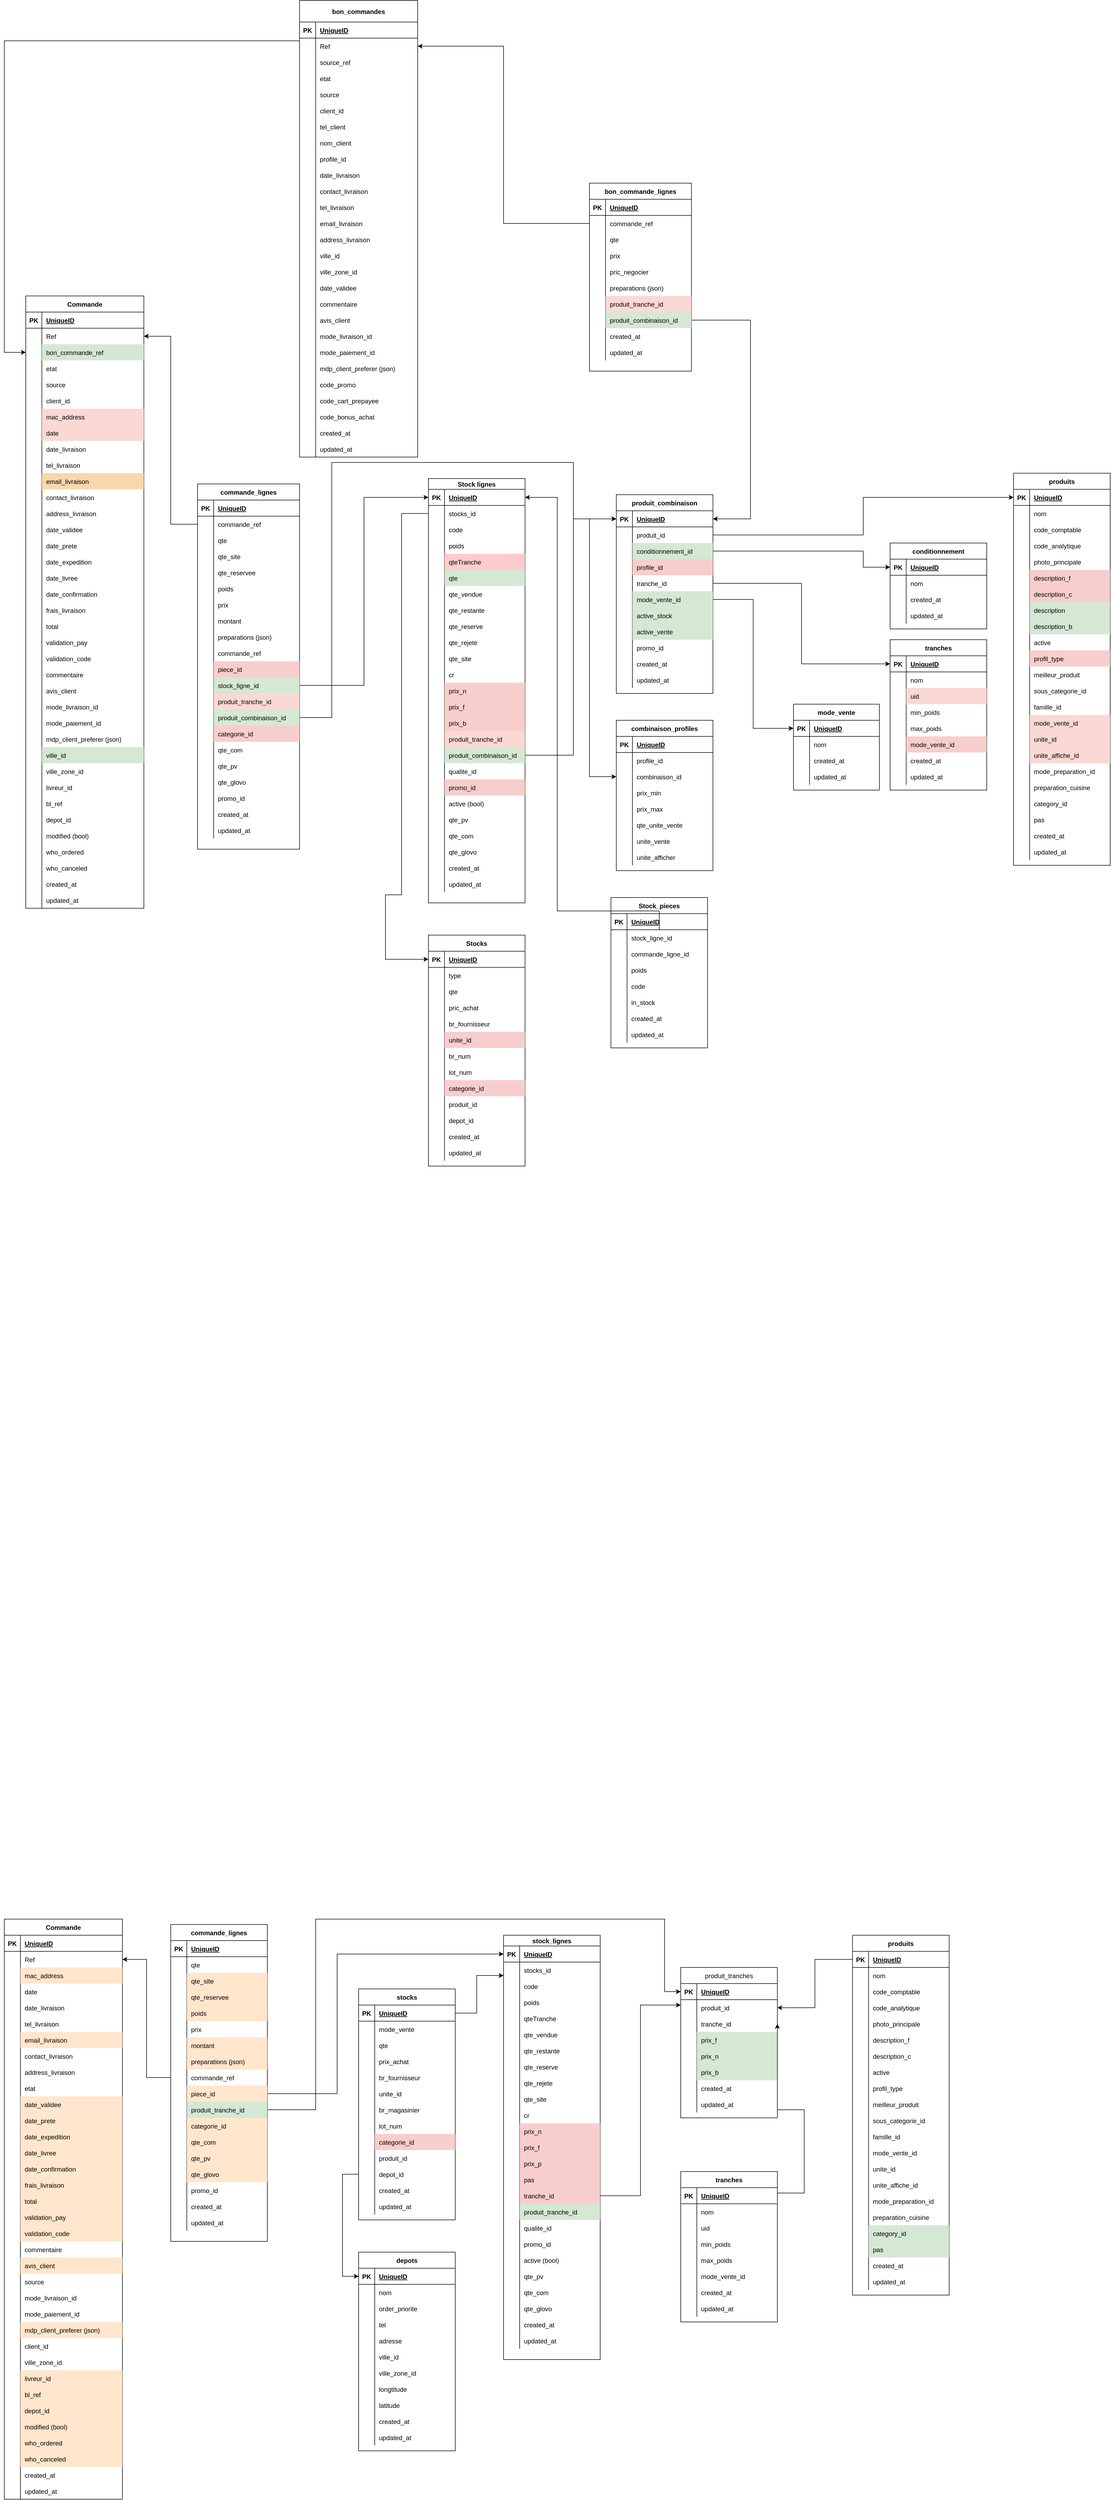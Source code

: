 <mxfile version="16.4.3" type="github">
  <diagram id="3N3_pvSnHtvoAWt2PgE6" name="Page-1">
    <mxGraphModel dx="1497" dy="2562" grid="1" gridSize="10" guides="1" tooltips="1" connect="1" arrows="1" fold="1" page="0" pageScale="1" pageWidth="1200" pageHeight="1600" background="none" math="0" shadow="0">
      <root>
        <mxCell id="0" />
        <mxCell id="1" parent="0" />
        <mxCell id="lQstqqAJ2zEsK-gyacDS-1" value="Commande" style="shape=table;startSize=30;container=1;collapsible=1;childLayout=tableLayout;fixedRows=1;rowLines=0;fontStyle=1;align=center;resizeLast=1;" parent="1" vertex="1">
          <mxGeometry x="220" y="2012" width="220" height="1080" as="geometry" />
        </mxCell>
        <mxCell id="lQstqqAJ2zEsK-gyacDS-2" value="" style="shape=partialRectangle;collapsible=0;dropTarget=0;pointerEvents=0;fillColor=none;top=0;left=0;bottom=1;right=0;points=[[0,0.5],[1,0.5]];portConstraint=eastwest;" parent="lQstqqAJ2zEsK-gyacDS-1" vertex="1">
          <mxGeometry y="30" width="220" height="30" as="geometry" />
        </mxCell>
        <mxCell id="lQstqqAJ2zEsK-gyacDS-3" value="PK" style="shape=partialRectangle;connectable=0;fillColor=none;top=0;left=0;bottom=0;right=0;fontStyle=1;overflow=hidden;" parent="lQstqqAJ2zEsK-gyacDS-2" vertex="1">
          <mxGeometry width="30" height="30" as="geometry">
            <mxRectangle width="30" height="30" as="alternateBounds" />
          </mxGeometry>
        </mxCell>
        <mxCell id="lQstqqAJ2zEsK-gyacDS-4" value="UniqueID" style="shape=partialRectangle;connectable=0;fillColor=none;top=0;left=0;bottom=0;right=0;align=left;spacingLeft=6;fontStyle=5;overflow=hidden;" parent="lQstqqAJ2zEsK-gyacDS-2" vertex="1">
          <mxGeometry x="30" width="190" height="30" as="geometry">
            <mxRectangle width="190" height="30" as="alternateBounds" />
          </mxGeometry>
        </mxCell>
        <mxCell id="lQstqqAJ2zEsK-gyacDS-5" value="" style="shape=partialRectangle;collapsible=0;dropTarget=0;pointerEvents=0;fillColor=none;top=0;left=0;bottom=0;right=0;points=[[0,0.5],[1,0.5]];portConstraint=eastwest;" parent="lQstqqAJ2zEsK-gyacDS-1" vertex="1">
          <mxGeometry y="60" width="220" height="30" as="geometry" />
        </mxCell>
        <mxCell id="lQstqqAJ2zEsK-gyacDS-6" value="" style="shape=partialRectangle;connectable=0;fillColor=none;top=0;left=0;bottom=0;right=0;editable=1;overflow=hidden;" parent="lQstqqAJ2zEsK-gyacDS-5" vertex="1">
          <mxGeometry width="30" height="30" as="geometry">
            <mxRectangle width="30" height="30" as="alternateBounds" />
          </mxGeometry>
        </mxCell>
        <mxCell id="lQstqqAJ2zEsK-gyacDS-7" value="Ref" style="shape=partialRectangle;connectable=0;fillColor=none;top=0;left=0;bottom=0;right=0;align=left;spacingLeft=6;overflow=hidden;" parent="lQstqqAJ2zEsK-gyacDS-5" vertex="1">
          <mxGeometry x="30" width="190" height="30" as="geometry">
            <mxRectangle width="190" height="30" as="alternateBounds" />
          </mxGeometry>
        </mxCell>
        <mxCell id="lQstqqAJ2zEsK-gyacDS-8" value="" style="shape=partialRectangle;collapsible=0;dropTarget=0;pointerEvents=0;fillColor=none;top=0;left=0;bottom=0;right=0;points=[[0,0.5],[1,0.5]];portConstraint=eastwest;" parent="lQstqqAJ2zEsK-gyacDS-1" vertex="1">
          <mxGeometry y="90" width="220" height="30" as="geometry" />
        </mxCell>
        <mxCell id="lQstqqAJ2zEsK-gyacDS-9" value="" style="shape=partialRectangle;connectable=0;fillColor=none;top=0;left=0;bottom=0;right=0;editable=1;overflow=hidden;" parent="lQstqqAJ2zEsK-gyacDS-8" vertex="1">
          <mxGeometry width="30" height="30" as="geometry">
            <mxRectangle width="30" height="30" as="alternateBounds" />
          </mxGeometry>
        </mxCell>
        <mxCell id="lQstqqAJ2zEsK-gyacDS-10" value="mac_address    " style="shape=partialRectangle;connectable=0;fillColor=#ffe6cc;top=0;left=0;bottom=0;right=0;align=left;spacingLeft=6;overflow=hidden;strokeColor=#d79b00;" parent="lQstqqAJ2zEsK-gyacDS-8" vertex="1">
          <mxGeometry x="30" width="190" height="30" as="geometry">
            <mxRectangle width="190" height="30" as="alternateBounds" />
          </mxGeometry>
        </mxCell>
        <mxCell id="lQstqqAJ2zEsK-gyacDS-11" value="" style="shape=partialRectangle;collapsible=0;dropTarget=0;pointerEvents=0;fillColor=none;top=0;left=0;bottom=0;right=0;points=[[0,0.5],[1,0.5]];portConstraint=eastwest;" parent="lQstqqAJ2zEsK-gyacDS-1" vertex="1">
          <mxGeometry y="120" width="220" height="30" as="geometry" />
        </mxCell>
        <mxCell id="lQstqqAJ2zEsK-gyacDS-12" value="" style="shape=partialRectangle;connectable=0;fillColor=none;top=0;left=0;bottom=0;right=0;editable=1;overflow=hidden;" parent="lQstqqAJ2zEsK-gyacDS-11" vertex="1">
          <mxGeometry width="30" height="30" as="geometry">
            <mxRectangle width="30" height="30" as="alternateBounds" />
          </mxGeometry>
        </mxCell>
        <mxCell id="lQstqqAJ2zEsK-gyacDS-13" value="date" style="shape=partialRectangle;connectable=0;fillColor=none;top=0;left=0;bottom=0;right=0;align=left;spacingLeft=6;overflow=hidden;" parent="lQstqqAJ2zEsK-gyacDS-11" vertex="1">
          <mxGeometry x="30" width="190" height="30" as="geometry">
            <mxRectangle width="190" height="30" as="alternateBounds" />
          </mxGeometry>
        </mxCell>
        <mxCell id="lQstqqAJ2zEsK-gyacDS-14" value="" style="shape=partialRectangle;collapsible=0;dropTarget=0;pointerEvents=0;fillColor=none;top=0;left=0;bottom=0;right=0;points=[[0,0.5],[1,0.5]];portConstraint=eastwest;" parent="lQstqqAJ2zEsK-gyacDS-1" vertex="1">
          <mxGeometry y="150" width="220" height="30" as="geometry" />
        </mxCell>
        <mxCell id="lQstqqAJ2zEsK-gyacDS-15" value="" style="shape=partialRectangle;connectable=0;fillColor=none;top=0;left=0;bottom=0;right=0;editable=1;overflow=hidden;" parent="lQstqqAJ2zEsK-gyacDS-14" vertex="1">
          <mxGeometry width="30" height="30" as="geometry">
            <mxRectangle width="30" height="30" as="alternateBounds" />
          </mxGeometry>
        </mxCell>
        <mxCell id="lQstqqAJ2zEsK-gyacDS-16" value="date_livraison" style="shape=partialRectangle;connectable=0;fillColor=none;top=0;left=0;bottom=0;right=0;align=left;spacingLeft=6;overflow=hidden;" parent="lQstqqAJ2zEsK-gyacDS-14" vertex="1">
          <mxGeometry x="30" width="190" height="30" as="geometry">
            <mxRectangle width="190" height="30" as="alternateBounds" />
          </mxGeometry>
        </mxCell>
        <mxCell id="lQstqqAJ2zEsK-gyacDS-38" value="" style="shape=partialRectangle;collapsible=0;dropTarget=0;pointerEvents=0;fillColor=none;top=0;left=0;bottom=0;right=0;points=[[0,0.5],[1,0.5]];portConstraint=eastwest;" parent="lQstqqAJ2zEsK-gyacDS-1" vertex="1">
          <mxGeometry y="180" width="220" height="30" as="geometry" />
        </mxCell>
        <mxCell id="lQstqqAJ2zEsK-gyacDS-39" value="" style="shape=partialRectangle;connectable=0;fillColor=none;top=0;left=0;bottom=0;right=0;editable=1;overflow=hidden;" parent="lQstqqAJ2zEsK-gyacDS-38" vertex="1">
          <mxGeometry width="30" height="30" as="geometry">
            <mxRectangle width="30" height="30" as="alternateBounds" />
          </mxGeometry>
        </mxCell>
        <mxCell id="lQstqqAJ2zEsK-gyacDS-40" value="tel_livraison" style="shape=partialRectangle;connectable=0;fillColor=none;top=0;left=0;bottom=0;right=0;align=left;spacingLeft=6;overflow=hidden;" parent="lQstqqAJ2zEsK-gyacDS-38" vertex="1">
          <mxGeometry x="30" width="190" height="30" as="geometry">
            <mxRectangle width="190" height="30" as="alternateBounds" />
          </mxGeometry>
        </mxCell>
        <mxCell id="lQstqqAJ2zEsK-gyacDS-41" value="" style="shape=partialRectangle;collapsible=0;dropTarget=0;pointerEvents=0;fillColor=none;top=0;left=0;bottom=0;right=0;points=[[0,0.5],[1,0.5]];portConstraint=eastwest;" parent="lQstqqAJ2zEsK-gyacDS-1" vertex="1">
          <mxGeometry y="210" width="220" height="30" as="geometry" />
        </mxCell>
        <mxCell id="lQstqqAJ2zEsK-gyacDS-42" value="" style="shape=partialRectangle;connectable=0;fillColor=none;top=0;left=0;bottom=0;right=0;editable=1;overflow=hidden;" parent="lQstqqAJ2zEsK-gyacDS-41" vertex="1">
          <mxGeometry width="30" height="30" as="geometry">
            <mxRectangle width="30" height="30" as="alternateBounds" />
          </mxGeometry>
        </mxCell>
        <mxCell id="lQstqqAJ2zEsK-gyacDS-43" value="email_livraison" style="shape=partialRectangle;connectable=0;fillColor=#ffe6cc;top=0;left=0;bottom=0;right=0;align=left;spacingLeft=6;overflow=hidden;strokeColor=#d79b00;" parent="lQstqqAJ2zEsK-gyacDS-41" vertex="1">
          <mxGeometry x="30" width="190" height="30" as="geometry">
            <mxRectangle width="190" height="30" as="alternateBounds" />
          </mxGeometry>
        </mxCell>
        <mxCell id="lQstqqAJ2zEsK-gyacDS-48" value="" style="shape=partialRectangle;collapsible=0;dropTarget=0;pointerEvents=0;fillColor=none;top=0;left=0;bottom=0;right=0;points=[[0,0.5],[1,0.5]];portConstraint=eastwest;" parent="lQstqqAJ2zEsK-gyacDS-1" vertex="1">
          <mxGeometry y="240" width="220" height="30" as="geometry" />
        </mxCell>
        <mxCell id="lQstqqAJ2zEsK-gyacDS-49" value="" style="shape=partialRectangle;connectable=0;fillColor=none;top=0;left=0;bottom=0;right=0;editable=1;overflow=hidden;" parent="lQstqqAJ2zEsK-gyacDS-48" vertex="1">
          <mxGeometry width="30" height="30" as="geometry">
            <mxRectangle width="30" height="30" as="alternateBounds" />
          </mxGeometry>
        </mxCell>
        <mxCell id="lQstqqAJ2zEsK-gyacDS-50" value="contact_livraison" style="shape=partialRectangle;connectable=0;fillColor=none;top=0;left=0;bottom=0;right=0;align=left;spacingLeft=6;overflow=hidden;" parent="lQstqqAJ2zEsK-gyacDS-48" vertex="1">
          <mxGeometry x="30" width="190" height="30" as="geometry">
            <mxRectangle width="190" height="30" as="alternateBounds" />
          </mxGeometry>
        </mxCell>
        <mxCell id="lQstqqAJ2zEsK-gyacDS-35" value="" style="shape=partialRectangle;collapsible=0;dropTarget=0;pointerEvents=0;fillColor=none;top=0;left=0;bottom=0;right=0;points=[[0,0.5],[1,0.5]];portConstraint=eastwest;" parent="lQstqqAJ2zEsK-gyacDS-1" vertex="1">
          <mxGeometry y="270" width="220" height="30" as="geometry" />
        </mxCell>
        <mxCell id="lQstqqAJ2zEsK-gyacDS-36" value="" style="shape=partialRectangle;connectable=0;fillColor=none;top=0;left=0;bottom=0;right=0;editable=1;overflow=hidden;" parent="lQstqqAJ2zEsK-gyacDS-35" vertex="1">
          <mxGeometry width="30" height="30" as="geometry">
            <mxRectangle width="30" height="30" as="alternateBounds" />
          </mxGeometry>
        </mxCell>
        <mxCell id="lQstqqAJ2zEsK-gyacDS-37" value="address_livraison" style="shape=partialRectangle;connectable=0;fillColor=none;top=0;left=0;bottom=0;right=0;align=left;spacingLeft=6;overflow=hidden;" parent="lQstqqAJ2zEsK-gyacDS-35" vertex="1">
          <mxGeometry x="30" width="190" height="30" as="geometry">
            <mxRectangle width="190" height="30" as="alternateBounds" />
          </mxGeometry>
        </mxCell>
        <mxCell id="lQstqqAJ2zEsK-gyacDS-32" value="" style="shape=partialRectangle;collapsible=0;dropTarget=0;pointerEvents=0;fillColor=none;top=0;left=0;bottom=0;right=0;points=[[0,0.5],[1,0.5]];portConstraint=eastwest;" parent="lQstqqAJ2zEsK-gyacDS-1" vertex="1">
          <mxGeometry y="300" width="220" height="30" as="geometry" />
        </mxCell>
        <mxCell id="lQstqqAJ2zEsK-gyacDS-33" value="" style="shape=partialRectangle;connectable=0;fillColor=none;top=0;left=0;bottom=0;right=0;editable=1;overflow=hidden;" parent="lQstqqAJ2zEsK-gyacDS-32" vertex="1">
          <mxGeometry width="30" height="30" as="geometry">
            <mxRectangle width="30" height="30" as="alternateBounds" />
          </mxGeometry>
        </mxCell>
        <mxCell id="lQstqqAJ2zEsK-gyacDS-34" value="etat" style="shape=partialRectangle;connectable=0;fillColor=none;top=0;left=0;bottom=0;right=0;align=left;spacingLeft=6;overflow=hidden;" parent="lQstqqAJ2zEsK-gyacDS-32" vertex="1">
          <mxGeometry x="30" width="190" height="30" as="geometry">
            <mxRectangle width="190" height="30" as="alternateBounds" />
          </mxGeometry>
        </mxCell>
        <mxCell id="lQstqqAJ2zEsK-gyacDS-29" value="" style="shape=partialRectangle;collapsible=0;dropTarget=0;pointerEvents=0;fillColor=none;top=0;left=0;bottom=0;right=0;points=[[0,0.5],[1,0.5]];portConstraint=eastwest;" parent="lQstqqAJ2zEsK-gyacDS-1" vertex="1">
          <mxGeometry y="330" width="220" height="30" as="geometry" />
        </mxCell>
        <mxCell id="lQstqqAJ2zEsK-gyacDS-30" value="" style="shape=partialRectangle;connectable=0;fillColor=none;top=0;left=0;bottom=0;right=0;editable=1;overflow=hidden;" parent="lQstqqAJ2zEsK-gyacDS-29" vertex="1">
          <mxGeometry width="30" height="30" as="geometry">
            <mxRectangle width="30" height="30" as="alternateBounds" />
          </mxGeometry>
        </mxCell>
        <mxCell id="lQstqqAJ2zEsK-gyacDS-31" value="date_validee" style="shape=partialRectangle;connectable=0;fillColor=#ffe6cc;top=0;left=0;bottom=0;right=0;align=left;spacingLeft=6;overflow=hidden;strokeColor=#d79b00;" parent="lQstqqAJ2zEsK-gyacDS-29" vertex="1">
          <mxGeometry x="30" width="190" height="30" as="geometry">
            <mxRectangle width="190" height="30" as="alternateBounds" />
          </mxGeometry>
        </mxCell>
        <mxCell id="lQstqqAJ2zEsK-gyacDS-26" value="" style="shape=partialRectangle;collapsible=0;dropTarget=0;pointerEvents=0;fillColor=none;top=0;left=0;bottom=0;right=0;points=[[0,0.5],[1,0.5]];portConstraint=eastwest;" parent="lQstqqAJ2zEsK-gyacDS-1" vertex="1">
          <mxGeometry y="360" width="220" height="30" as="geometry" />
        </mxCell>
        <mxCell id="lQstqqAJ2zEsK-gyacDS-27" value="" style="shape=partialRectangle;connectable=0;fillColor=none;top=0;left=0;bottom=0;right=0;editable=1;overflow=hidden;" parent="lQstqqAJ2zEsK-gyacDS-26" vertex="1">
          <mxGeometry width="30" height="30" as="geometry">
            <mxRectangle width="30" height="30" as="alternateBounds" />
          </mxGeometry>
        </mxCell>
        <mxCell id="lQstqqAJ2zEsK-gyacDS-28" value="date_prete" style="shape=partialRectangle;connectable=0;fillColor=#ffe6cc;top=0;left=0;bottom=0;right=0;align=left;spacingLeft=6;overflow=hidden;strokeColor=#d79b00;" parent="lQstqqAJ2zEsK-gyacDS-26" vertex="1">
          <mxGeometry x="30" width="190" height="30" as="geometry">
            <mxRectangle width="190" height="30" as="alternateBounds" />
          </mxGeometry>
        </mxCell>
        <mxCell id="lQstqqAJ2zEsK-gyacDS-23" value="" style="shape=partialRectangle;collapsible=0;dropTarget=0;pointerEvents=0;fillColor=none;top=0;left=0;bottom=0;right=0;points=[[0,0.5],[1,0.5]];portConstraint=eastwest;" parent="lQstqqAJ2zEsK-gyacDS-1" vertex="1">
          <mxGeometry y="390" width="220" height="30" as="geometry" />
        </mxCell>
        <mxCell id="lQstqqAJ2zEsK-gyacDS-24" value="" style="shape=partialRectangle;connectable=0;fillColor=none;top=0;left=0;bottom=0;right=0;editable=1;overflow=hidden;" parent="lQstqqAJ2zEsK-gyacDS-23" vertex="1">
          <mxGeometry width="30" height="30" as="geometry">
            <mxRectangle width="30" height="30" as="alternateBounds" />
          </mxGeometry>
        </mxCell>
        <mxCell id="lQstqqAJ2zEsK-gyacDS-25" value="date_expedition" style="shape=partialRectangle;connectable=0;fillColor=#ffe6cc;top=0;left=0;bottom=0;right=0;align=left;spacingLeft=6;overflow=hidden;strokeColor=#d79b00;" parent="lQstqqAJ2zEsK-gyacDS-23" vertex="1">
          <mxGeometry x="30" width="190" height="30" as="geometry">
            <mxRectangle width="190" height="30" as="alternateBounds" />
          </mxGeometry>
        </mxCell>
        <mxCell id="lQstqqAJ2zEsK-gyacDS-67" value="" style="shape=partialRectangle;collapsible=0;dropTarget=0;pointerEvents=0;fillColor=none;top=0;left=0;bottom=0;right=0;points=[[0,0.5],[1,0.5]];portConstraint=eastwest;" parent="lQstqqAJ2zEsK-gyacDS-1" vertex="1">
          <mxGeometry y="420" width="220" height="30" as="geometry" />
        </mxCell>
        <mxCell id="lQstqqAJ2zEsK-gyacDS-68" value="" style="shape=partialRectangle;connectable=0;fillColor=none;top=0;left=0;bottom=0;right=0;editable=1;overflow=hidden;" parent="lQstqqAJ2zEsK-gyacDS-67" vertex="1">
          <mxGeometry width="30" height="30" as="geometry">
            <mxRectangle width="30" height="30" as="alternateBounds" />
          </mxGeometry>
        </mxCell>
        <mxCell id="lQstqqAJ2zEsK-gyacDS-69" value="date_livree" style="shape=partialRectangle;connectable=0;fillColor=#ffe6cc;top=0;left=0;bottom=0;right=0;align=left;spacingLeft=6;overflow=hidden;strokeColor=#d79b00;" parent="lQstqqAJ2zEsK-gyacDS-67" vertex="1">
          <mxGeometry x="30" width="190" height="30" as="geometry">
            <mxRectangle width="190" height="30" as="alternateBounds" />
          </mxGeometry>
        </mxCell>
        <mxCell id="lQstqqAJ2zEsK-gyacDS-80" value="" style="shape=partialRectangle;collapsible=0;dropTarget=0;pointerEvents=0;fillColor=none;top=0;left=0;bottom=0;right=0;points=[[0,0.5],[1,0.5]];portConstraint=eastwest;" parent="lQstqqAJ2zEsK-gyacDS-1" vertex="1">
          <mxGeometry y="450" width="220" height="30" as="geometry" />
        </mxCell>
        <mxCell id="lQstqqAJ2zEsK-gyacDS-81" value="" style="shape=partialRectangle;connectable=0;fillColor=none;top=0;left=0;bottom=0;right=0;editable=1;overflow=hidden;" parent="lQstqqAJ2zEsK-gyacDS-80" vertex="1">
          <mxGeometry width="30" height="30" as="geometry">
            <mxRectangle width="30" height="30" as="alternateBounds" />
          </mxGeometry>
        </mxCell>
        <mxCell id="lQstqqAJ2zEsK-gyacDS-82" value="date_confirmation" style="shape=partialRectangle;connectable=0;fillColor=#ffe6cc;top=0;left=0;bottom=0;right=0;align=left;spacingLeft=6;overflow=hidden;strokeColor=#d79b00;" parent="lQstqqAJ2zEsK-gyacDS-80" vertex="1">
          <mxGeometry x="30" width="190" height="30" as="geometry">
            <mxRectangle width="190" height="30" as="alternateBounds" />
          </mxGeometry>
        </mxCell>
        <mxCell id="lQstqqAJ2zEsK-gyacDS-83" value="" style="shape=partialRectangle;collapsible=0;dropTarget=0;pointerEvents=0;fillColor=none;top=0;left=0;bottom=0;right=0;points=[[0,0.5],[1,0.5]];portConstraint=eastwest;" parent="lQstqqAJ2zEsK-gyacDS-1" vertex="1">
          <mxGeometry y="480" width="220" height="30" as="geometry" />
        </mxCell>
        <mxCell id="lQstqqAJ2zEsK-gyacDS-84" value="" style="shape=partialRectangle;connectable=0;fillColor=none;top=0;left=0;bottom=0;right=0;editable=1;overflow=hidden;" parent="lQstqqAJ2zEsK-gyacDS-83" vertex="1">
          <mxGeometry width="30" height="30" as="geometry">
            <mxRectangle width="30" height="30" as="alternateBounds" />
          </mxGeometry>
        </mxCell>
        <mxCell id="lQstqqAJ2zEsK-gyacDS-85" value="frais_livraison" style="shape=partialRectangle;connectable=0;fillColor=#ffe6cc;top=0;left=0;bottom=0;right=0;align=left;spacingLeft=6;overflow=hidden;strokeColor=#d79b00;" parent="lQstqqAJ2zEsK-gyacDS-83" vertex="1">
          <mxGeometry x="30" width="190" height="30" as="geometry">
            <mxRectangle width="190" height="30" as="alternateBounds" />
          </mxGeometry>
        </mxCell>
        <mxCell id="lQstqqAJ2zEsK-gyacDS-51" value="" style="shape=partialRectangle;collapsible=0;dropTarget=0;pointerEvents=0;fillColor=none;top=0;left=0;bottom=0;right=0;points=[[0,0.5],[1,0.5]];portConstraint=eastwest;" parent="lQstqqAJ2zEsK-gyacDS-1" vertex="1">
          <mxGeometry y="510" width="220" height="30" as="geometry" />
        </mxCell>
        <mxCell id="lQstqqAJ2zEsK-gyacDS-52" value="" style="shape=partialRectangle;connectable=0;fillColor=none;top=0;left=0;bottom=0;right=0;editable=1;overflow=hidden;" parent="lQstqqAJ2zEsK-gyacDS-51" vertex="1">
          <mxGeometry width="30" height="30" as="geometry">
            <mxRectangle width="30" height="30" as="alternateBounds" />
          </mxGeometry>
        </mxCell>
        <mxCell id="lQstqqAJ2zEsK-gyacDS-53" value="total" style="shape=partialRectangle;connectable=0;fillColor=#ffe6cc;top=0;left=0;bottom=0;right=0;align=left;spacingLeft=6;overflow=hidden;strokeColor=#d79b00;" parent="lQstqqAJ2zEsK-gyacDS-51" vertex="1">
          <mxGeometry x="30" width="190" height="30" as="geometry">
            <mxRectangle width="190" height="30" as="alternateBounds" />
          </mxGeometry>
        </mxCell>
        <mxCell id="lQstqqAJ2zEsK-gyacDS-73" value="" style="shape=partialRectangle;collapsible=0;dropTarget=0;pointerEvents=0;fillColor=none;top=0;left=0;bottom=0;right=0;points=[[0,0.5],[1,0.5]];portConstraint=eastwest;" parent="lQstqqAJ2zEsK-gyacDS-1" vertex="1">
          <mxGeometry y="540" width="220" height="30" as="geometry" />
        </mxCell>
        <mxCell id="lQstqqAJ2zEsK-gyacDS-74" value="" style="shape=partialRectangle;connectable=0;fillColor=none;top=0;left=0;bottom=0;right=0;editable=1;overflow=hidden;" parent="lQstqqAJ2zEsK-gyacDS-73" vertex="1">
          <mxGeometry width="30" height="30" as="geometry">
            <mxRectangle width="30" height="30" as="alternateBounds" />
          </mxGeometry>
        </mxCell>
        <mxCell id="lQstqqAJ2zEsK-gyacDS-75" value="validation_pay" style="shape=partialRectangle;connectable=0;fillColor=#ffe6cc;top=0;left=0;bottom=0;right=0;align=left;spacingLeft=6;overflow=hidden;strokeColor=#d79b00;" parent="lQstqqAJ2zEsK-gyacDS-73" vertex="1">
          <mxGeometry x="30" width="190" height="30" as="geometry">
            <mxRectangle width="190" height="30" as="alternateBounds" />
          </mxGeometry>
        </mxCell>
        <mxCell id="lQstqqAJ2zEsK-gyacDS-70" value="" style="shape=partialRectangle;collapsible=0;dropTarget=0;pointerEvents=0;fillColor=none;top=0;left=0;bottom=0;right=0;points=[[0,0.5],[1,0.5]];portConstraint=eastwest;" parent="lQstqqAJ2zEsK-gyacDS-1" vertex="1">
          <mxGeometry y="570" width="220" height="30" as="geometry" />
        </mxCell>
        <mxCell id="lQstqqAJ2zEsK-gyacDS-71" value="" style="shape=partialRectangle;connectable=0;fillColor=none;top=0;left=0;bottom=0;right=0;editable=1;overflow=hidden;" parent="lQstqqAJ2zEsK-gyacDS-70" vertex="1">
          <mxGeometry width="30" height="30" as="geometry">
            <mxRectangle width="30" height="30" as="alternateBounds" />
          </mxGeometry>
        </mxCell>
        <mxCell id="lQstqqAJ2zEsK-gyacDS-72" value="validation_code" style="shape=partialRectangle;connectable=0;fillColor=#ffe6cc;top=0;left=0;bottom=0;right=0;align=left;spacingLeft=6;overflow=hidden;strokeColor=#d79b00;" parent="lQstqqAJ2zEsK-gyacDS-70" vertex="1">
          <mxGeometry x="30" width="190" height="30" as="geometry">
            <mxRectangle width="190" height="30" as="alternateBounds" />
          </mxGeometry>
        </mxCell>
        <mxCell id="lQstqqAJ2zEsK-gyacDS-61" value="" style="shape=partialRectangle;collapsible=0;dropTarget=0;pointerEvents=0;fillColor=none;top=0;left=0;bottom=0;right=0;points=[[0,0.5],[1,0.5]];portConstraint=eastwest;" parent="lQstqqAJ2zEsK-gyacDS-1" vertex="1">
          <mxGeometry y="600" width="220" height="30" as="geometry" />
        </mxCell>
        <mxCell id="lQstqqAJ2zEsK-gyacDS-62" value="" style="shape=partialRectangle;connectable=0;fillColor=none;top=0;left=0;bottom=0;right=0;editable=1;overflow=hidden;" parent="lQstqqAJ2zEsK-gyacDS-61" vertex="1">
          <mxGeometry width="30" height="30" as="geometry">
            <mxRectangle width="30" height="30" as="alternateBounds" />
          </mxGeometry>
        </mxCell>
        <mxCell id="lQstqqAJ2zEsK-gyacDS-63" value="commentaire" style="shape=partialRectangle;connectable=0;fillColor=none;top=0;left=0;bottom=0;right=0;align=left;spacingLeft=6;overflow=hidden;" parent="lQstqqAJ2zEsK-gyacDS-61" vertex="1">
          <mxGeometry x="30" width="190" height="30" as="geometry">
            <mxRectangle width="190" height="30" as="alternateBounds" />
          </mxGeometry>
        </mxCell>
        <mxCell id="lQstqqAJ2zEsK-gyacDS-86" value="" style="shape=partialRectangle;collapsible=0;dropTarget=0;pointerEvents=0;fillColor=none;top=0;left=0;bottom=0;right=0;points=[[0,0.5],[1,0.5]];portConstraint=eastwest;" parent="lQstqqAJ2zEsK-gyacDS-1" vertex="1">
          <mxGeometry y="630" width="220" height="30" as="geometry" />
        </mxCell>
        <mxCell id="lQstqqAJ2zEsK-gyacDS-87" value="" style="shape=partialRectangle;connectable=0;fillColor=none;top=0;left=0;bottom=0;right=0;editable=1;overflow=hidden;" parent="lQstqqAJ2zEsK-gyacDS-86" vertex="1">
          <mxGeometry width="30" height="30" as="geometry">
            <mxRectangle width="30" height="30" as="alternateBounds" />
          </mxGeometry>
        </mxCell>
        <mxCell id="lQstqqAJ2zEsK-gyacDS-88" value="avis_client" style="shape=partialRectangle;connectable=0;fillColor=#ffe6cc;top=0;left=0;bottom=0;right=0;align=left;spacingLeft=6;overflow=hidden;strokeColor=#d79b00;" parent="lQstqqAJ2zEsK-gyacDS-86" vertex="1">
          <mxGeometry x="30" width="190" height="30" as="geometry">
            <mxRectangle width="190" height="30" as="alternateBounds" />
          </mxGeometry>
        </mxCell>
        <mxCell id="lQstqqAJ2zEsK-gyacDS-90" value="" style="shape=partialRectangle;collapsible=0;dropTarget=0;pointerEvents=0;fillColor=none;top=0;left=0;bottom=0;right=0;points=[[0,0.5],[1,0.5]];portConstraint=eastwest;" parent="lQstqqAJ2zEsK-gyacDS-1" vertex="1">
          <mxGeometry y="660" width="220" height="30" as="geometry" />
        </mxCell>
        <mxCell id="lQstqqAJ2zEsK-gyacDS-91" value="" style="shape=partialRectangle;connectable=0;fillColor=none;top=0;left=0;bottom=0;right=0;editable=1;overflow=hidden;" parent="lQstqqAJ2zEsK-gyacDS-90" vertex="1">
          <mxGeometry width="30" height="30" as="geometry">
            <mxRectangle width="30" height="30" as="alternateBounds" />
          </mxGeometry>
        </mxCell>
        <mxCell id="lQstqqAJ2zEsK-gyacDS-92" value="source" style="shape=partialRectangle;connectable=0;fillColor=none;top=0;left=0;bottom=0;right=0;align=left;spacingLeft=6;overflow=hidden;" parent="lQstqqAJ2zEsK-gyacDS-90" vertex="1">
          <mxGeometry x="30" width="190" height="30" as="geometry">
            <mxRectangle width="190" height="30" as="alternateBounds" />
          </mxGeometry>
        </mxCell>
        <mxCell id="lQstqqAJ2zEsK-gyacDS-124" value="" style="shape=partialRectangle;collapsible=0;dropTarget=0;pointerEvents=0;fillColor=none;top=0;left=0;bottom=0;right=0;points=[[0,0.5],[1,0.5]];portConstraint=eastwest;" parent="lQstqqAJ2zEsK-gyacDS-1" vertex="1">
          <mxGeometry y="690" width="220" height="30" as="geometry" />
        </mxCell>
        <mxCell id="lQstqqAJ2zEsK-gyacDS-125" value="" style="shape=partialRectangle;connectable=0;fillColor=none;top=0;left=0;bottom=0;right=0;editable=1;overflow=hidden;" parent="lQstqqAJ2zEsK-gyacDS-124" vertex="1">
          <mxGeometry width="30" height="30" as="geometry">
            <mxRectangle width="30" height="30" as="alternateBounds" />
          </mxGeometry>
        </mxCell>
        <mxCell id="lQstqqAJ2zEsK-gyacDS-126" value="mode_livraison_id" style="shape=partialRectangle;connectable=0;fillColor=none;top=0;left=0;bottom=0;right=0;align=left;spacingLeft=6;overflow=hidden;" parent="lQstqqAJ2zEsK-gyacDS-124" vertex="1">
          <mxGeometry x="30" width="190" height="30" as="geometry">
            <mxRectangle width="190" height="30" as="alternateBounds" />
          </mxGeometry>
        </mxCell>
        <mxCell id="lQstqqAJ2zEsK-gyacDS-127" value="" style="shape=partialRectangle;collapsible=0;dropTarget=0;pointerEvents=0;fillColor=none;top=0;left=0;bottom=0;right=0;points=[[0,0.5],[1,0.5]];portConstraint=eastwest;" parent="lQstqqAJ2zEsK-gyacDS-1" vertex="1">
          <mxGeometry y="720" width="220" height="30" as="geometry" />
        </mxCell>
        <mxCell id="lQstqqAJ2zEsK-gyacDS-128" value="" style="shape=partialRectangle;connectable=0;fillColor=none;top=0;left=0;bottom=0;right=0;editable=1;overflow=hidden;" parent="lQstqqAJ2zEsK-gyacDS-127" vertex="1">
          <mxGeometry width="30" height="30" as="geometry">
            <mxRectangle width="30" height="30" as="alternateBounds" />
          </mxGeometry>
        </mxCell>
        <mxCell id="lQstqqAJ2zEsK-gyacDS-129" value="mode_paiement_id" style="shape=partialRectangle;connectable=0;fillColor=none;top=0;left=0;bottom=0;right=0;align=left;spacingLeft=6;overflow=hidden;" parent="lQstqqAJ2zEsK-gyacDS-127" vertex="1">
          <mxGeometry x="30" width="190" height="30" as="geometry">
            <mxRectangle width="190" height="30" as="alternateBounds" />
          </mxGeometry>
        </mxCell>
        <mxCell id="lQstqqAJ2zEsK-gyacDS-130" value="" style="shape=partialRectangle;collapsible=0;dropTarget=0;pointerEvents=0;fillColor=none;top=0;left=0;bottom=0;right=0;points=[[0,0.5],[1,0.5]];portConstraint=eastwest;" parent="lQstqqAJ2zEsK-gyacDS-1" vertex="1">
          <mxGeometry y="750" width="220" height="30" as="geometry" />
        </mxCell>
        <mxCell id="lQstqqAJ2zEsK-gyacDS-131" value="" style="shape=partialRectangle;connectable=0;fillColor=none;top=0;left=0;bottom=0;right=0;editable=1;overflow=hidden;" parent="lQstqqAJ2zEsK-gyacDS-130" vertex="1">
          <mxGeometry width="30" height="30" as="geometry">
            <mxRectangle width="30" height="30" as="alternateBounds" />
          </mxGeometry>
        </mxCell>
        <mxCell id="lQstqqAJ2zEsK-gyacDS-132" value="mdp_client_preferer (json)" style="shape=partialRectangle;connectable=0;fillColor=#ffe6cc;top=0;left=0;bottom=0;right=0;align=left;spacingLeft=6;overflow=hidden;strokeColor=#d79b00;" parent="lQstqqAJ2zEsK-gyacDS-130" vertex="1">
          <mxGeometry x="30" width="190" height="30" as="geometry">
            <mxRectangle width="190" height="30" as="alternateBounds" />
          </mxGeometry>
        </mxCell>
        <mxCell id="lQstqqAJ2zEsK-gyacDS-133" value="" style="shape=partialRectangle;collapsible=0;dropTarget=0;pointerEvents=0;fillColor=none;top=0;left=0;bottom=0;right=0;points=[[0,0.5],[1,0.5]];portConstraint=eastwest;" parent="lQstqqAJ2zEsK-gyacDS-1" vertex="1">
          <mxGeometry y="780" width="220" height="30" as="geometry" />
        </mxCell>
        <mxCell id="lQstqqAJ2zEsK-gyacDS-134" value="" style="shape=partialRectangle;connectable=0;fillColor=none;top=0;left=0;bottom=0;right=0;editable=1;overflow=hidden;" parent="lQstqqAJ2zEsK-gyacDS-133" vertex="1">
          <mxGeometry width="30" height="30" as="geometry">
            <mxRectangle width="30" height="30" as="alternateBounds" />
          </mxGeometry>
        </mxCell>
        <mxCell id="lQstqqAJ2zEsK-gyacDS-135" value="client_id" style="shape=partialRectangle;connectable=0;fillColor=none;top=0;left=0;bottom=0;right=0;align=left;spacingLeft=6;overflow=hidden;" parent="lQstqqAJ2zEsK-gyacDS-133" vertex="1">
          <mxGeometry x="30" width="190" height="30" as="geometry">
            <mxRectangle width="190" height="30" as="alternateBounds" />
          </mxGeometry>
        </mxCell>
        <mxCell id="lQstqqAJ2zEsK-gyacDS-104" value="" style="shape=partialRectangle;collapsible=0;dropTarget=0;pointerEvents=0;fillColor=none;top=0;left=0;bottom=0;right=0;points=[[0,0.5],[1,0.5]];portConstraint=eastwest;" parent="lQstqqAJ2zEsK-gyacDS-1" vertex="1">
          <mxGeometry y="810" width="220" height="30" as="geometry" />
        </mxCell>
        <mxCell id="lQstqqAJ2zEsK-gyacDS-105" value="" style="shape=partialRectangle;connectable=0;fillColor=none;top=0;left=0;bottom=0;right=0;editable=1;overflow=hidden;" parent="lQstqqAJ2zEsK-gyacDS-104" vertex="1">
          <mxGeometry width="30" height="30" as="geometry">
            <mxRectangle width="30" height="30" as="alternateBounds" />
          </mxGeometry>
        </mxCell>
        <mxCell id="lQstqqAJ2zEsK-gyacDS-106" value="ville_zone_id" style="shape=partialRectangle;connectable=0;fillColor=none;top=0;left=0;bottom=0;right=0;align=left;spacingLeft=6;overflow=hidden;" parent="lQstqqAJ2zEsK-gyacDS-104" vertex="1">
          <mxGeometry x="30" width="190" height="30" as="geometry">
            <mxRectangle width="190" height="30" as="alternateBounds" />
          </mxGeometry>
        </mxCell>
        <mxCell id="lQstqqAJ2zEsK-gyacDS-121" value="" style="shape=partialRectangle;collapsible=0;dropTarget=0;pointerEvents=0;fillColor=none;top=0;left=0;bottom=0;right=0;points=[[0,0.5],[1,0.5]];portConstraint=eastwest;" parent="lQstqqAJ2zEsK-gyacDS-1" vertex="1">
          <mxGeometry y="840" width="220" height="30" as="geometry" />
        </mxCell>
        <mxCell id="lQstqqAJ2zEsK-gyacDS-122" value="" style="shape=partialRectangle;connectable=0;fillColor=none;top=0;left=0;bottom=0;right=0;editable=1;overflow=hidden;" parent="lQstqqAJ2zEsK-gyacDS-121" vertex="1">
          <mxGeometry width="30" height="30" as="geometry">
            <mxRectangle width="30" height="30" as="alternateBounds" />
          </mxGeometry>
        </mxCell>
        <mxCell id="lQstqqAJ2zEsK-gyacDS-123" value="livreur_id" style="shape=partialRectangle;connectable=0;fillColor=#ffe6cc;top=0;left=0;bottom=0;right=0;align=left;spacingLeft=6;overflow=hidden;strokeColor=#d79b00;" parent="lQstqqAJ2zEsK-gyacDS-121" vertex="1">
          <mxGeometry x="30" width="190" height="30" as="geometry">
            <mxRectangle width="190" height="30" as="alternateBounds" />
          </mxGeometry>
        </mxCell>
        <mxCell id="lQstqqAJ2zEsK-gyacDS-107" value="" style="shape=partialRectangle;collapsible=0;dropTarget=0;pointerEvents=0;fillColor=none;top=0;left=0;bottom=0;right=0;points=[[0,0.5],[1,0.5]];portConstraint=eastwest;" parent="lQstqqAJ2zEsK-gyacDS-1" vertex="1">
          <mxGeometry y="870" width="220" height="30" as="geometry" />
        </mxCell>
        <mxCell id="lQstqqAJ2zEsK-gyacDS-108" value="" style="shape=partialRectangle;connectable=0;fillColor=none;top=0;left=0;bottom=0;right=0;editable=1;overflow=hidden;" parent="lQstqqAJ2zEsK-gyacDS-107" vertex="1">
          <mxGeometry width="30" height="30" as="geometry">
            <mxRectangle width="30" height="30" as="alternateBounds" />
          </mxGeometry>
        </mxCell>
        <mxCell id="lQstqqAJ2zEsK-gyacDS-109" value="bl_ref" style="shape=partialRectangle;connectable=0;fillColor=#ffe6cc;top=0;left=0;bottom=0;right=0;align=left;spacingLeft=6;overflow=hidden;strokeColor=#d79b00;" parent="lQstqqAJ2zEsK-gyacDS-107" vertex="1">
          <mxGeometry x="30" width="190" height="30" as="geometry">
            <mxRectangle width="190" height="30" as="alternateBounds" />
          </mxGeometry>
        </mxCell>
        <mxCell id="lQstqqAJ2zEsK-gyacDS-110" value="" style="shape=partialRectangle;collapsible=0;dropTarget=0;pointerEvents=0;fillColor=none;top=0;left=0;bottom=0;right=0;points=[[0,0.5],[1,0.5]];portConstraint=eastwest;" parent="lQstqqAJ2zEsK-gyacDS-1" vertex="1">
          <mxGeometry y="900" width="220" height="30" as="geometry" />
        </mxCell>
        <mxCell id="lQstqqAJ2zEsK-gyacDS-111" value="" style="shape=partialRectangle;connectable=0;fillColor=none;top=0;left=0;bottom=0;right=0;editable=1;overflow=hidden;" parent="lQstqqAJ2zEsK-gyacDS-110" vertex="1">
          <mxGeometry width="30" height="30" as="geometry">
            <mxRectangle width="30" height="30" as="alternateBounds" />
          </mxGeometry>
        </mxCell>
        <mxCell id="lQstqqAJ2zEsK-gyacDS-112" value="depot_id" style="shape=partialRectangle;connectable=0;fillColor=#ffe6cc;top=0;left=0;bottom=0;right=0;align=left;spacingLeft=6;overflow=hidden;strokeColor=#d79b00;" parent="lQstqqAJ2zEsK-gyacDS-110" vertex="1">
          <mxGeometry x="30" width="190" height="30" as="geometry">
            <mxRectangle width="190" height="30" as="alternateBounds" />
          </mxGeometry>
        </mxCell>
        <mxCell id="lQstqqAJ2zEsK-gyacDS-140" value="" style="shape=partialRectangle;collapsible=0;dropTarget=0;pointerEvents=0;fillColor=none;top=0;left=0;bottom=0;right=0;points=[[0,0.5],[1,0.5]];portConstraint=eastwest;" parent="lQstqqAJ2zEsK-gyacDS-1" vertex="1">
          <mxGeometry y="930" width="220" height="30" as="geometry" />
        </mxCell>
        <mxCell id="lQstqqAJ2zEsK-gyacDS-141" value="" style="shape=partialRectangle;connectable=0;fillColor=none;top=0;left=0;bottom=0;right=0;editable=1;overflow=hidden;" parent="lQstqqAJ2zEsK-gyacDS-140" vertex="1">
          <mxGeometry width="30" height="30" as="geometry">
            <mxRectangle width="30" height="30" as="alternateBounds" />
          </mxGeometry>
        </mxCell>
        <mxCell id="lQstqqAJ2zEsK-gyacDS-142" value="modified (bool)" style="shape=partialRectangle;connectable=0;fillColor=#ffe6cc;top=0;left=0;bottom=0;right=0;align=left;spacingLeft=6;overflow=hidden;strokeColor=#d79b00;" parent="lQstqqAJ2zEsK-gyacDS-140" vertex="1">
          <mxGeometry x="30" width="190" height="30" as="geometry">
            <mxRectangle width="190" height="30" as="alternateBounds" />
          </mxGeometry>
        </mxCell>
        <mxCell id="lQstqqAJ2zEsK-gyacDS-143" value="" style="shape=partialRectangle;collapsible=0;dropTarget=0;pointerEvents=0;fillColor=none;top=0;left=0;bottom=0;right=0;points=[[0,0.5],[1,0.5]];portConstraint=eastwest;" parent="lQstqqAJ2zEsK-gyacDS-1" vertex="1">
          <mxGeometry y="960" width="220" height="30" as="geometry" />
        </mxCell>
        <mxCell id="lQstqqAJ2zEsK-gyacDS-144" value="" style="shape=partialRectangle;connectable=0;fillColor=none;top=0;left=0;bottom=0;right=0;editable=1;overflow=hidden;" parent="lQstqqAJ2zEsK-gyacDS-143" vertex="1">
          <mxGeometry width="30" height="30" as="geometry">
            <mxRectangle width="30" height="30" as="alternateBounds" />
          </mxGeometry>
        </mxCell>
        <mxCell id="lQstqqAJ2zEsK-gyacDS-145" value="who_ordered" style="shape=partialRectangle;connectable=0;fillColor=#ffe6cc;top=0;left=0;bottom=0;right=0;align=left;spacingLeft=6;overflow=hidden;strokeColor=#d79b00;" parent="lQstqqAJ2zEsK-gyacDS-143" vertex="1">
          <mxGeometry x="30" width="190" height="30" as="geometry">
            <mxRectangle width="190" height="30" as="alternateBounds" />
          </mxGeometry>
        </mxCell>
        <mxCell id="lQstqqAJ2zEsK-gyacDS-146" value="" style="shape=partialRectangle;collapsible=0;dropTarget=0;pointerEvents=0;fillColor=none;top=0;left=0;bottom=0;right=0;points=[[0,0.5],[1,0.5]];portConstraint=eastwest;" parent="lQstqqAJ2zEsK-gyacDS-1" vertex="1">
          <mxGeometry y="990" width="220" height="30" as="geometry" />
        </mxCell>
        <mxCell id="lQstqqAJ2zEsK-gyacDS-147" value="" style="shape=partialRectangle;connectable=0;fillColor=none;top=0;left=0;bottom=0;right=0;editable=1;overflow=hidden;" parent="lQstqqAJ2zEsK-gyacDS-146" vertex="1">
          <mxGeometry width="30" height="30" as="geometry">
            <mxRectangle width="30" height="30" as="alternateBounds" />
          </mxGeometry>
        </mxCell>
        <mxCell id="lQstqqAJ2zEsK-gyacDS-148" value="who_canceled" style="shape=partialRectangle;connectable=0;fillColor=#ffe6cc;top=0;left=0;bottom=0;right=0;align=left;spacingLeft=6;overflow=hidden;strokeColor=#d79b00;" parent="lQstqqAJ2zEsK-gyacDS-146" vertex="1">
          <mxGeometry x="30" width="190" height="30" as="geometry">
            <mxRectangle width="190" height="30" as="alternateBounds" />
          </mxGeometry>
        </mxCell>
        <mxCell id="lQstqqAJ2zEsK-gyacDS-149" value="" style="shape=partialRectangle;collapsible=0;dropTarget=0;pointerEvents=0;fillColor=none;top=0;left=0;bottom=0;right=0;points=[[0,0.5],[1,0.5]];portConstraint=eastwest;" parent="lQstqqAJ2zEsK-gyacDS-1" vertex="1">
          <mxGeometry y="1020" width="220" height="30" as="geometry" />
        </mxCell>
        <mxCell id="lQstqqAJ2zEsK-gyacDS-150" value="" style="shape=partialRectangle;connectable=0;fillColor=none;top=0;left=0;bottom=0;right=0;editable=1;overflow=hidden;" parent="lQstqqAJ2zEsK-gyacDS-149" vertex="1">
          <mxGeometry width="30" height="30" as="geometry">
            <mxRectangle width="30" height="30" as="alternateBounds" />
          </mxGeometry>
        </mxCell>
        <mxCell id="lQstqqAJ2zEsK-gyacDS-151" value="created_at" style="shape=partialRectangle;connectable=0;fillColor=none;top=0;left=0;bottom=0;right=0;align=left;spacingLeft=6;overflow=hidden;" parent="lQstqqAJ2zEsK-gyacDS-149" vertex="1">
          <mxGeometry x="30" width="190" height="30" as="geometry">
            <mxRectangle width="190" height="30" as="alternateBounds" />
          </mxGeometry>
        </mxCell>
        <mxCell id="lQstqqAJ2zEsK-gyacDS-152" value="" style="shape=partialRectangle;collapsible=0;dropTarget=0;pointerEvents=0;fillColor=none;top=0;left=0;bottom=0;right=0;points=[[0,0.5],[1,0.5]];portConstraint=eastwest;" parent="lQstqqAJ2zEsK-gyacDS-1" vertex="1">
          <mxGeometry y="1050" width="220" height="30" as="geometry" />
        </mxCell>
        <mxCell id="lQstqqAJ2zEsK-gyacDS-153" value="" style="shape=partialRectangle;connectable=0;fillColor=none;top=0;left=0;bottom=0;right=0;editable=1;overflow=hidden;" parent="lQstqqAJ2zEsK-gyacDS-152" vertex="1">
          <mxGeometry width="30" height="30" as="geometry">
            <mxRectangle width="30" height="30" as="alternateBounds" />
          </mxGeometry>
        </mxCell>
        <mxCell id="lQstqqAJ2zEsK-gyacDS-154" value="updated_at" style="shape=partialRectangle;connectable=0;fillColor=none;top=0;left=0;bottom=0;right=0;align=left;spacingLeft=6;overflow=hidden;" parent="lQstqqAJ2zEsK-gyacDS-152" vertex="1">
          <mxGeometry x="30" width="190" height="30" as="geometry">
            <mxRectangle width="190" height="30" as="alternateBounds" />
          </mxGeometry>
        </mxCell>
        <mxCell id="lQstqqAJ2zEsK-gyacDS-169" value="commande_lignes" style="shape=table;startSize=30;container=1;collapsible=1;childLayout=tableLayout;fixedRows=1;rowLines=0;fontStyle=1;align=center;resizeLast=1;" parent="1" vertex="1">
          <mxGeometry x="530" y="2022" width="180" height="590" as="geometry" />
        </mxCell>
        <mxCell id="lQstqqAJ2zEsK-gyacDS-170" value="" style="shape=partialRectangle;collapsible=0;dropTarget=0;pointerEvents=0;fillColor=none;top=0;left=0;bottom=1;right=0;points=[[0,0.5],[1,0.5]];portConstraint=eastwest;" parent="lQstqqAJ2zEsK-gyacDS-169" vertex="1">
          <mxGeometry y="30" width="180" height="30" as="geometry" />
        </mxCell>
        <mxCell id="lQstqqAJ2zEsK-gyacDS-171" value="PK" style="shape=partialRectangle;connectable=0;fillColor=none;top=0;left=0;bottom=0;right=0;fontStyle=1;overflow=hidden;" parent="lQstqqAJ2zEsK-gyacDS-170" vertex="1">
          <mxGeometry width="30" height="30" as="geometry">
            <mxRectangle width="30" height="30" as="alternateBounds" />
          </mxGeometry>
        </mxCell>
        <mxCell id="lQstqqAJ2zEsK-gyacDS-172" value="UniqueID" style="shape=partialRectangle;connectable=0;fillColor=none;top=0;left=0;bottom=0;right=0;align=left;spacingLeft=6;fontStyle=5;overflow=hidden;" parent="lQstqqAJ2zEsK-gyacDS-170" vertex="1">
          <mxGeometry x="30" width="150" height="30" as="geometry">
            <mxRectangle width="150" height="30" as="alternateBounds" />
          </mxGeometry>
        </mxCell>
        <mxCell id="lQstqqAJ2zEsK-gyacDS-173" value="" style="shape=partialRectangle;collapsible=0;dropTarget=0;pointerEvents=0;fillColor=none;top=0;left=0;bottom=0;right=0;points=[[0,0.5],[1,0.5]];portConstraint=eastwest;" parent="lQstqqAJ2zEsK-gyacDS-169" vertex="1">
          <mxGeometry y="60" width="180" height="30" as="geometry" />
        </mxCell>
        <mxCell id="lQstqqAJ2zEsK-gyacDS-174" value="" style="shape=partialRectangle;connectable=0;fillColor=none;top=0;left=0;bottom=0;right=0;editable=1;overflow=hidden;" parent="lQstqqAJ2zEsK-gyacDS-173" vertex="1">
          <mxGeometry width="30" height="30" as="geometry">
            <mxRectangle width="30" height="30" as="alternateBounds" />
          </mxGeometry>
        </mxCell>
        <mxCell id="lQstqqAJ2zEsK-gyacDS-175" value="qte" style="shape=partialRectangle;connectable=0;fillColor=none;top=0;left=0;bottom=0;right=0;align=left;spacingLeft=6;overflow=hidden;" parent="lQstqqAJ2zEsK-gyacDS-173" vertex="1">
          <mxGeometry x="30" width="150" height="30" as="geometry">
            <mxRectangle width="150" height="30" as="alternateBounds" />
          </mxGeometry>
        </mxCell>
        <mxCell id="lQstqqAJ2zEsK-gyacDS-176" value="" style="shape=partialRectangle;collapsible=0;dropTarget=0;pointerEvents=0;fillColor=none;top=0;left=0;bottom=0;right=0;points=[[0,0.5],[1,0.5]];portConstraint=eastwest;" parent="lQstqqAJ2zEsK-gyacDS-169" vertex="1">
          <mxGeometry y="90" width="180" height="30" as="geometry" />
        </mxCell>
        <mxCell id="lQstqqAJ2zEsK-gyacDS-177" value="" style="shape=partialRectangle;connectable=0;fillColor=none;top=0;left=0;bottom=0;right=0;editable=1;overflow=hidden;" parent="lQstqqAJ2zEsK-gyacDS-176" vertex="1">
          <mxGeometry width="30" height="30" as="geometry">
            <mxRectangle width="30" height="30" as="alternateBounds" />
          </mxGeometry>
        </mxCell>
        <mxCell id="lQstqqAJ2zEsK-gyacDS-178" value="qte_site" style="shape=partialRectangle;connectable=0;fillColor=#ffe6cc;top=0;left=0;bottom=0;right=0;align=left;spacingLeft=6;overflow=hidden;strokeColor=#d79b00;" parent="lQstqqAJ2zEsK-gyacDS-176" vertex="1">
          <mxGeometry x="30" width="150" height="30" as="geometry">
            <mxRectangle width="150" height="30" as="alternateBounds" />
          </mxGeometry>
        </mxCell>
        <mxCell id="lQstqqAJ2zEsK-gyacDS-179" value="" style="shape=partialRectangle;collapsible=0;dropTarget=0;pointerEvents=0;fillColor=none;top=0;left=0;bottom=0;right=0;points=[[0,0.5],[1,0.5]];portConstraint=eastwest;" parent="lQstqqAJ2zEsK-gyacDS-169" vertex="1">
          <mxGeometry y="120" width="180" height="30" as="geometry" />
        </mxCell>
        <mxCell id="lQstqqAJ2zEsK-gyacDS-180" value="" style="shape=partialRectangle;connectable=0;fillColor=none;top=0;left=0;bottom=0;right=0;editable=1;overflow=hidden;" parent="lQstqqAJ2zEsK-gyacDS-179" vertex="1">
          <mxGeometry width="30" height="30" as="geometry">
            <mxRectangle width="30" height="30" as="alternateBounds" />
          </mxGeometry>
        </mxCell>
        <mxCell id="lQstqqAJ2zEsK-gyacDS-181" value="qte_reservee" style="shape=partialRectangle;connectable=0;fillColor=#ffe6cc;top=0;left=0;bottom=0;right=0;align=left;spacingLeft=6;overflow=hidden;strokeColor=#d79b00;" parent="lQstqqAJ2zEsK-gyacDS-179" vertex="1">
          <mxGeometry x="30" width="150" height="30" as="geometry">
            <mxRectangle width="150" height="30" as="alternateBounds" />
          </mxGeometry>
        </mxCell>
        <mxCell id="lQstqqAJ2zEsK-gyacDS-186" value="" style="shape=partialRectangle;collapsible=0;dropTarget=0;pointerEvents=0;fillColor=none;top=0;left=0;bottom=0;right=0;points=[[0,0.5],[1,0.5]];portConstraint=eastwest;" parent="lQstqqAJ2zEsK-gyacDS-169" vertex="1">
          <mxGeometry y="150" width="180" height="30" as="geometry" />
        </mxCell>
        <mxCell id="lQstqqAJ2zEsK-gyacDS-187" value="" style="shape=partialRectangle;connectable=0;fillColor=none;top=0;left=0;bottom=0;right=0;editable=1;overflow=hidden;" parent="lQstqqAJ2zEsK-gyacDS-186" vertex="1">
          <mxGeometry width="30" height="30" as="geometry">
            <mxRectangle width="30" height="30" as="alternateBounds" />
          </mxGeometry>
        </mxCell>
        <mxCell id="lQstqqAJ2zEsK-gyacDS-188" value="poids" style="shape=partialRectangle;connectable=0;fillColor=#ffe6cc;top=0;left=0;bottom=0;right=0;align=left;spacingLeft=6;overflow=hidden;strokeColor=#d79b00;" parent="lQstqqAJ2zEsK-gyacDS-186" vertex="1">
          <mxGeometry x="30" width="150" height="30" as="geometry">
            <mxRectangle width="150" height="30" as="alternateBounds" />
          </mxGeometry>
        </mxCell>
        <mxCell id="lQstqqAJ2zEsK-gyacDS-189" value="" style="shape=partialRectangle;collapsible=0;dropTarget=0;pointerEvents=0;fillColor=none;top=0;left=0;bottom=0;right=0;points=[[0,0.5],[1,0.5]];portConstraint=eastwest;" parent="lQstqqAJ2zEsK-gyacDS-169" vertex="1">
          <mxGeometry y="180" width="180" height="30" as="geometry" />
        </mxCell>
        <mxCell id="lQstqqAJ2zEsK-gyacDS-190" value="" style="shape=partialRectangle;connectable=0;fillColor=none;top=0;left=0;bottom=0;right=0;editable=1;overflow=hidden;" parent="lQstqqAJ2zEsK-gyacDS-189" vertex="1">
          <mxGeometry width="30" height="30" as="geometry">
            <mxRectangle width="30" height="30" as="alternateBounds" />
          </mxGeometry>
        </mxCell>
        <mxCell id="lQstqqAJ2zEsK-gyacDS-191" value="prix" style="shape=partialRectangle;connectable=0;fillColor=none;top=0;left=0;bottom=0;right=0;align=left;spacingLeft=6;overflow=hidden;" parent="lQstqqAJ2zEsK-gyacDS-189" vertex="1">
          <mxGeometry x="30" width="150" height="30" as="geometry">
            <mxRectangle width="150" height="30" as="alternateBounds" />
          </mxGeometry>
        </mxCell>
        <mxCell id="lQstqqAJ2zEsK-gyacDS-192" value="" style="shape=partialRectangle;collapsible=0;dropTarget=0;pointerEvents=0;fillColor=none;top=0;left=0;bottom=0;right=0;points=[[0,0.5],[1,0.5]];portConstraint=eastwest;" parent="lQstqqAJ2zEsK-gyacDS-169" vertex="1">
          <mxGeometry y="210" width="180" height="30" as="geometry" />
        </mxCell>
        <mxCell id="lQstqqAJ2zEsK-gyacDS-193" value="" style="shape=partialRectangle;connectable=0;fillColor=none;top=0;left=0;bottom=0;right=0;editable=1;overflow=hidden;" parent="lQstqqAJ2zEsK-gyacDS-192" vertex="1">
          <mxGeometry width="30" height="30" as="geometry">
            <mxRectangle width="30" height="30" as="alternateBounds" />
          </mxGeometry>
        </mxCell>
        <mxCell id="lQstqqAJ2zEsK-gyacDS-194" value="montant" style="shape=partialRectangle;connectable=0;fillColor=#ffe6cc;top=0;left=0;bottom=0;right=0;align=left;spacingLeft=6;overflow=hidden;strokeColor=#d79b00;" parent="lQstqqAJ2zEsK-gyacDS-192" vertex="1">
          <mxGeometry x="30" width="150" height="30" as="geometry">
            <mxRectangle width="150" height="30" as="alternateBounds" />
          </mxGeometry>
        </mxCell>
        <mxCell id="lQstqqAJ2zEsK-gyacDS-195" value="" style="shape=partialRectangle;collapsible=0;dropTarget=0;pointerEvents=0;fillColor=none;top=0;left=0;bottom=0;right=0;points=[[0,0.5],[1,0.5]];portConstraint=eastwest;" parent="lQstqqAJ2zEsK-gyacDS-169" vertex="1">
          <mxGeometry y="240" width="180" height="30" as="geometry" />
        </mxCell>
        <mxCell id="lQstqqAJ2zEsK-gyacDS-196" value="" style="shape=partialRectangle;connectable=0;fillColor=none;top=0;left=0;bottom=0;right=0;editable=1;overflow=hidden;" parent="lQstqqAJ2zEsK-gyacDS-195" vertex="1">
          <mxGeometry width="30" height="30" as="geometry">
            <mxRectangle width="30" height="30" as="alternateBounds" />
          </mxGeometry>
        </mxCell>
        <mxCell id="lQstqqAJ2zEsK-gyacDS-197" value="preparations (json)" style="shape=partialRectangle;connectable=0;fillColor=#ffe6cc;top=0;left=0;bottom=0;right=0;align=left;spacingLeft=6;overflow=hidden;strokeColor=#d79b00;" parent="lQstqqAJ2zEsK-gyacDS-195" vertex="1">
          <mxGeometry x="30" width="150" height="30" as="geometry">
            <mxRectangle width="150" height="30" as="alternateBounds" />
          </mxGeometry>
        </mxCell>
        <mxCell id="lQstqqAJ2zEsK-gyacDS-198" value="" style="shape=partialRectangle;collapsible=0;dropTarget=0;pointerEvents=0;fillColor=none;top=0;left=0;bottom=0;right=0;points=[[0,0.5],[1,0.5]];portConstraint=eastwest;" parent="lQstqqAJ2zEsK-gyacDS-169" vertex="1">
          <mxGeometry y="270" width="180" height="30" as="geometry" />
        </mxCell>
        <mxCell id="lQstqqAJ2zEsK-gyacDS-199" value="" style="shape=partialRectangle;connectable=0;fillColor=none;top=0;left=0;bottom=0;right=0;editable=1;overflow=hidden;" parent="lQstqqAJ2zEsK-gyacDS-198" vertex="1">
          <mxGeometry width="30" height="30" as="geometry">
            <mxRectangle width="30" height="30" as="alternateBounds" />
          </mxGeometry>
        </mxCell>
        <mxCell id="lQstqqAJ2zEsK-gyacDS-200" value="commande_ref" style="shape=partialRectangle;connectable=0;fillColor=none;top=0;left=0;bottom=0;right=0;align=left;spacingLeft=6;overflow=hidden;" parent="lQstqqAJ2zEsK-gyacDS-198" vertex="1">
          <mxGeometry x="30" width="150" height="30" as="geometry">
            <mxRectangle width="150" height="30" as="alternateBounds" />
          </mxGeometry>
        </mxCell>
        <mxCell id="lQstqqAJ2zEsK-gyacDS-201" value="" style="shape=partialRectangle;collapsible=0;dropTarget=0;pointerEvents=0;fillColor=none;top=0;left=0;bottom=0;right=0;points=[[0,0.5],[1,0.5]];portConstraint=eastwest;" parent="lQstqqAJ2zEsK-gyacDS-169" vertex="1">
          <mxGeometry y="300" width="180" height="30" as="geometry" />
        </mxCell>
        <mxCell id="lQstqqAJ2zEsK-gyacDS-202" value="" style="shape=partialRectangle;connectable=0;fillColor=none;top=0;left=0;bottom=0;right=0;editable=1;overflow=hidden;" parent="lQstqqAJ2zEsK-gyacDS-201" vertex="1">
          <mxGeometry width="30" height="30" as="geometry">
            <mxRectangle width="30" height="30" as="alternateBounds" />
          </mxGeometry>
        </mxCell>
        <mxCell id="lQstqqAJ2zEsK-gyacDS-203" value="piece_id" style="shape=partialRectangle;connectable=0;fillColor=#ffe6cc;top=0;left=0;bottom=0;right=0;align=left;spacingLeft=6;overflow=hidden;strokeColor=#d79b00;" parent="lQstqqAJ2zEsK-gyacDS-201" vertex="1">
          <mxGeometry x="30" width="150" height="30" as="geometry">
            <mxRectangle width="150" height="30" as="alternateBounds" />
          </mxGeometry>
        </mxCell>
        <mxCell id="mGhvptqHS3oTh7fkI6O5-1" style="shape=partialRectangle;collapsible=0;dropTarget=0;pointerEvents=0;fillColor=none;top=0;left=0;bottom=0;right=0;points=[[0,0.5],[1,0.5]];portConstraint=eastwest;" parent="lQstqqAJ2zEsK-gyacDS-169" vertex="1">
          <mxGeometry y="330" width="180" height="30" as="geometry" />
        </mxCell>
        <mxCell id="mGhvptqHS3oTh7fkI6O5-2" style="shape=partialRectangle;connectable=0;fillColor=none;top=0;left=0;bottom=0;right=0;editable=1;overflow=hidden;" parent="mGhvptqHS3oTh7fkI6O5-1" vertex="1">
          <mxGeometry width="30" height="30" as="geometry">
            <mxRectangle width="30" height="30" as="alternateBounds" />
          </mxGeometry>
        </mxCell>
        <mxCell id="mGhvptqHS3oTh7fkI6O5-3" value="produit_tranche_id" style="shape=partialRectangle;connectable=0;fillColor=#d5e8d4;top=0;left=0;bottom=0;right=0;align=left;spacingLeft=6;overflow=hidden;strokeColor=#82b366;" parent="mGhvptqHS3oTh7fkI6O5-1" vertex="1">
          <mxGeometry x="30" width="150" height="30" as="geometry">
            <mxRectangle width="150" height="30" as="alternateBounds" />
          </mxGeometry>
        </mxCell>
        <mxCell id="lQstqqAJ2zEsK-gyacDS-204" value="" style="shape=partialRectangle;collapsible=0;dropTarget=0;pointerEvents=0;fillColor=none;top=0;left=0;bottom=0;right=0;points=[[0,0.5],[1,0.5]];portConstraint=eastwest;" parent="lQstqqAJ2zEsK-gyacDS-169" vertex="1">
          <mxGeometry y="360" width="180" height="30" as="geometry" />
        </mxCell>
        <mxCell id="lQstqqAJ2zEsK-gyacDS-205" value="" style="shape=partialRectangle;connectable=0;fillColor=none;top=0;left=0;bottom=0;right=0;editable=1;overflow=hidden;" parent="lQstqqAJ2zEsK-gyacDS-204" vertex="1">
          <mxGeometry width="30" height="30" as="geometry">
            <mxRectangle width="30" height="30" as="alternateBounds" />
          </mxGeometry>
        </mxCell>
        <mxCell id="lQstqqAJ2zEsK-gyacDS-206" value="categorie_id" style="shape=partialRectangle;connectable=0;fillColor=#ffe6cc;top=0;left=0;bottom=0;right=0;align=left;spacingLeft=6;overflow=hidden;strokeColor=#d79b00;" parent="lQstqqAJ2zEsK-gyacDS-204" vertex="1">
          <mxGeometry x="30" width="150" height="30" as="geometry">
            <mxRectangle width="150" height="30" as="alternateBounds" />
          </mxGeometry>
        </mxCell>
        <mxCell id="lQstqqAJ2zEsK-gyacDS-207" value="" style="shape=partialRectangle;collapsible=0;dropTarget=0;pointerEvents=0;fillColor=none;top=0;left=0;bottom=0;right=0;points=[[0,0.5],[1,0.5]];portConstraint=eastwest;" parent="lQstqqAJ2zEsK-gyacDS-169" vertex="1">
          <mxGeometry y="390" width="180" height="30" as="geometry" />
        </mxCell>
        <mxCell id="lQstqqAJ2zEsK-gyacDS-208" value="" style="shape=partialRectangle;connectable=0;fillColor=none;top=0;left=0;bottom=0;right=0;editable=1;overflow=hidden;" parent="lQstqqAJ2zEsK-gyacDS-207" vertex="1">
          <mxGeometry width="30" height="30" as="geometry">
            <mxRectangle width="30" height="30" as="alternateBounds" />
          </mxGeometry>
        </mxCell>
        <mxCell id="lQstqqAJ2zEsK-gyacDS-209" value="qte_com" style="shape=partialRectangle;connectable=0;fillColor=#ffe6cc;top=0;left=0;bottom=0;right=0;align=left;spacingLeft=6;overflow=hidden;strokeColor=#d79b00;" parent="lQstqqAJ2zEsK-gyacDS-207" vertex="1">
          <mxGeometry x="30" width="150" height="30" as="geometry">
            <mxRectangle width="150" height="30" as="alternateBounds" />
          </mxGeometry>
        </mxCell>
        <mxCell id="lQstqqAJ2zEsK-gyacDS-217" value="" style="shape=partialRectangle;collapsible=0;dropTarget=0;pointerEvents=0;fillColor=none;top=0;left=0;bottom=0;right=0;points=[[0,0.5],[1,0.5]];portConstraint=eastwest;" parent="lQstqqAJ2zEsK-gyacDS-169" vertex="1">
          <mxGeometry y="420" width="180" height="30" as="geometry" />
        </mxCell>
        <mxCell id="lQstqqAJ2zEsK-gyacDS-218" value="" style="shape=partialRectangle;connectable=0;fillColor=none;top=0;left=0;bottom=0;right=0;editable=1;overflow=hidden;" parent="lQstqqAJ2zEsK-gyacDS-217" vertex="1">
          <mxGeometry width="30" height="30" as="geometry">
            <mxRectangle width="30" height="30" as="alternateBounds" />
          </mxGeometry>
        </mxCell>
        <mxCell id="lQstqqAJ2zEsK-gyacDS-219" value="qte_pv" style="shape=partialRectangle;connectable=0;fillColor=#ffe6cc;top=0;left=0;bottom=0;right=0;align=left;spacingLeft=6;overflow=hidden;strokeColor=#d79b00;" parent="lQstqqAJ2zEsK-gyacDS-217" vertex="1">
          <mxGeometry x="30" width="150" height="30" as="geometry">
            <mxRectangle width="150" height="30" as="alternateBounds" />
          </mxGeometry>
        </mxCell>
        <mxCell id="lQstqqAJ2zEsK-gyacDS-210" value="" style="shape=partialRectangle;collapsible=0;dropTarget=0;pointerEvents=0;fillColor=none;top=0;left=0;bottom=0;right=0;points=[[0,0.5],[1,0.5]];portConstraint=eastwest;" parent="lQstqqAJ2zEsK-gyacDS-169" vertex="1">
          <mxGeometry y="450" width="180" height="30" as="geometry" />
        </mxCell>
        <mxCell id="lQstqqAJ2zEsK-gyacDS-211" value="" style="shape=partialRectangle;connectable=0;fillColor=none;top=0;left=0;bottom=0;right=0;editable=1;overflow=hidden;" parent="lQstqqAJ2zEsK-gyacDS-210" vertex="1">
          <mxGeometry width="30" height="30" as="geometry">
            <mxRectangle width="30" height="30" as="alternateBounds" />
          </mxGeometry>
        </mxCell>
        <mxCell id="lQstqqAJ2zEsK-gyacDS-212" value="qte_glovo" style="shape=partialRectangle;connectable=0;fillColor=#ffe6cc;top=0;left=0;bottom=0;right=0;align=left;spacingLeft=6;overflow=hidden;strokeColor=#d79b00;" parent="lQstqqAJ2zEsK-gyacDS-210" vertex="1">
          <mxGeometry x="30" width="150" height="30" as="geometry">
            <mxRectangle width="150" height="30" as="alternateBounds" />
          </mxGeometry>
        </mxCell>
        <mxCell id="lQstqqAJ2zEsK-gyacDS-229" value="" style="shape=partialRectangle;collapsible=0;dropTarget=0;pointerEvents=0;fillColor=none;top=0;left=0;bottom=0;right=0;points=[[0,0.5],[1,0.5]];portConstraint=eastwest;" parent="lQstqqAJ2zEsK-gyacDS-169" vertex="1">
          <mxGeometry y="480" width="180" height="30" as="geometry" />
        </mxCell>
        <mxCell id="lQstqqAJ2zEsK-gyacDS-230" value="" style="shape=partialRectangle;connectable=0;fillColor=none;top=0;left=0;bottom=0;right=0;editable=1;overflow=hidden;" parent="lQstqqAJ2zEsK-gyacDS-229" vertex="1">
          <mxGeometry width="30" height="30" as="geometry">
            <mxRectangle width="30" height="30" as="alternateBounds" />
          </mxGeometry>
        </mxCell>
        <mxCell id="lQstqqAJ2zEsK-gyacDS-231" value="promo_id" style="shape=partialRectangle;connectable=0;fillColor=none;top=0;left=0;bottom=0;right=0;align=left;spacingLeft=6;overflow=hidden;" parent="lQstqqAJ2zEsK-gyacDS-229" vertex="1">
          <mxGeometry x="30" width="150" height="30" as="geometry">
            <mxRectangle width="150" height="30" as="alternateBounds" />
          </mxGeometry>
        </mxCell>
        <mxCell id="lQstqqAJ2zEsK-gyacDS-226" value="" style="shape=partialRectangle;collapsible=0;dropTarget=0;pointerEvents=0;fillColor=none;top=0;left=0;bottom=0;right=0;points=[[0,0.5],[1,0.5]];portConstraint=eastwest;" parent="lQstqqAJ2zEsK-gyacDS-169" vertex="1">
          <mxGeometry y="510" width="180" height="30" as="geometry" />
        </mxCell>
        <mxCell id="lQstqqAJ2zEsK-gyacDS-227" value="" style="shape=partialRectangle;connectable=0;fillColor=none;top=0;left=0;bottom=0;right=0;editable=1;overflow=hidden;" parent="lQstqqAJ2zEsK-gyacDS-226" vertex="1">
          <mxGeometry width="30" height="30" as="geometry">
            <mxRectangle width="30" height="30" as="alternateBounds" />
          </mxGeometry>
        </mxCell>
        <mxCell id="lQstqqAJ2zEsK-gyacDS-228" value="created_at" style="shape=partialRectangle;connectable=0;fillColor=none;top=0;left=0;bottom=0;right=0;align=left;spacingLeft=6;overflow=hidden;" parent="lQstqqAJ2zEsK-gyacDS-226" vertex="1">
          <mxGeometry x="30" width="150" height="30" as="geometry">
            <mxRectangle width="150" height="30" as="alternateBounds" />
          </mxGeometry>
        </mxCell>
        <mxCell id="lQstqqAJ2zEsK-gyacDS-223" value="" style="shape=partialRectangle;collapsible=0;dropTarget=0;pointerEvents=0;fillColor=none;top=0;left=0;bottom=0;right=0;points=[[0,0.5],[1,0.5]];portConstraint=eastwest;" parent="lQstqqAJ2zEsK-gyacDS-169" vertex="1">
          <mxGeometry y="540" width="180" height="30" as="geometry" />
        </mxCell>
        <mxCell id="lQstqqAJ2zEsK-gyacDS-224" value="" style="shape=partialRectangle;connectable=0;fillColor=none;top=0;left=0;bottom=0;right=0;editable=1;overflow=hidden;" parent="lQstqqAJ2zEsK-gyacDS-223" vertex="1">
          <mxGeometry width="30" height="30" as="geometry">
            <mxRectangle width="30" height="30" as="alternateBounds" />
          </mxGeometry>
        </mxCell>
        <mxCell id="lQstqqAJ2zEsK-gyacDS-225" value="updated_at" style="shape=partialRectangle;connectable=0;fillColor=none;top=0;left=0;bottom=0;right=0;align=left;spacingLeft=6;overflow=hidden;" parent="lQstqqAJ2zEsK-gyacDS-223" vertex="1">
          <mxGeometry x="30" width="150" height="30" as="geometry">
            <mxRectangle width="150" height="30" as="alternateBounds" />
          </mxGeometry>
        </mxCell>
        <mxCell id="lQstqqAJ2zEsK-gyacDS-232" value="stock_lignes" style="shape=table;startSize=20;container=1;collapsible=1;childLayout=tableLayout;fixedRows=1;rowLines=0;fontStyle=1;align=center;resizeLast=1;" parent="1" vertex="1">
          <mxGeometry x="1150" y="2042" width="180" height="790" as="geometry" />
        </mxCell>
        <mxCell id="lQstqqAJ2zEsK-gyacDS-233" value="" style="shape=partialRectangle;collapsible=0;dropTarget=0;pointerEvents=0;fillColor=none;top=0;left=0;bottom=1;right=0;points=[[0,0.5],[1,0.5]];portConstraint=eastwest;" parent="lQstqqAJ2zEsK-gyacDS-232" vertex="1">
          <mxGeometry y="20" width="180" height="30" as="geometry" />
        </mxCell>
        <mxCell id="lQstqqAJ2zEsK-gyacDS-234" value="PK" style="shape=partialRectangle;connectable=0;fillColor=none;top=0;left=0;bottom=0;right=0;fontStyle=1;overflow=hidden;" parent="lQstqqAJ2zEsK-gyacDS-233" vertex="1">
          <mxGeometry width="30" height="30" as="geometry">
            <mxRectangle width="30" height="30" as="alternateBounds" />
          </mxGeometry>
        </mxCell>
        <mxCell id="lQstqqAJ2zEsK-gyacDS-235" value="UniqueID" style="shape=partialRectangle;connectable=0;fillColor=none;top=0;left=0;bottom=0;right=0;align=left;spacingLeft=6;fontStyle=5;overflow=hidden;" parent="lQstqqAJ2zEsK-gyacDS-233" vertex="1">
          <mxGeometry x="30" width="150" height="30" as="geometry">
            <mxRectangle width="150" height="30" as="alternateBounds" />
          </mxGeometry>
        </mxCell>
        <mxCell id="lQstqqAJ2zEsK-gyacDS-236" value="" style="shape=partialRectangle;collapsible=0;dropTarget=0;pointerEvents=0;fillColor=none;top=0;left=0;bottom=0;right=0;points=[[0,0.5],[1,0.5]];portConstraint=eastwest;" parent="lQstqqAJ2zEsK-gyacDS-232" vertex="1">
          <mxGeometry y="50" width="180" height="30" as="geometry" />
        </mxCell>
        <mxCell id="lQstqqAJ2zEsK-gyacDS-237" value="" style="shape=partialRectangle;connectable=0;fillColor=none;top=0;left=0;bottom=0;right=0;editable=1;overflow=hidden;" parent="lQstqqAJ2zEsK-gyacDS-236" vertex="1">
          <mxGeometry width="30" height="30" as="geometry">
            <mxRectangle width="30" height="30" as="alternateBounds" />
          </mxGeometry>
        </mxCell>
        <mxCell id="lQstqqAJ2zEsK-gyacDS-238" value="stocks_id" style="shape=partialRectangle;connectable=0;fillColor=none;top=0;left=0;bottom=0;right=0;align=left;spacingLeft=6;overflow=hidden;" parent="lQstqqAJ2zEsK-gyacDS-236" vertex="1">
          <mxGeometry x="30" width="150" height="30" as="geometry">
            <mxRectangle width="150" height="30" as="alternateBounds" />
          </mxGeometry>
        </mxCell>
        <mxCell id="lQstqqAJ2zEsK-gyacDS-245" value="" style="shape=partialRectangle;collapsible=0;dropTarget=0;pointerEvents=0;fillColor=none;top=0;left=0;bottom=0;right=0;points=[[0,0.5],[1,0.5]];portConstraint=eastwest;" parent="lQstqqAJ2zEsK-gyacDS-232" vertex="1">
          <mxGeometry y="80" width="180" height="30" as="geometry" />
        </mxCell>
        <mxCell id="lQstqqAJ2zEsK-gyacDS-246" value="" style="shape=partialRectangle;connectable=0;fillColor=none;top=0;left=0;bottom=0;right=0;editable=1;overflow=hidden;" parent="lQstqqAJ2zEsK-gyacDS-245" vertex="1">
          <mxGeometry width="30" height="30" as="geometry">
            <mxRectangle width="30" height="30" as="alternateBounds" />
          </mxGeometry>
        </mxCell>
        <mxCell id="lQstqqAJ2zEsK-gyacDS-247" value="code" style="shape=partialRectangle;connectable=0;fillColor=none;top=0;left=0;bottom=0;right=0;align=left;spacingLeft=6;overflow=hidden;" parent="lQstqqAJ2zEsK-gyacDS-245" vertex="1">
          <mxGeometry x="30" width="150" height="30" as="geometry">
            <mxRectangle width="150" height="30" as="alternateBounds" />
          </mxGeometry>
        </mxCell>
        <mxCell id="lQstqqAJ2zEsK-gyacDS-239" value="" style="shape=partialRectangle;collapsible=0;dropTarget=0;pointerEvents=0;fillColor=none;top=0;left=0;bottom=0;right=0;points=[[0,0.5],[1,0.5]];portConstraint=eastwest;" parent="lQstqqAJ2zEsK-gyacDS-232" vertex="1">
          <mxGeometry y="110" width="180" height="30" as="geometry" />
        </mxCell>
        <mxCell id="lQstqqAJ2zEsK-gyacDS-240" value="" style="shape=partialRectangle;connectable=0;fillColor=none;top=0;left=0;bottom=0;right=0;editable=1;overflow=hidden;" parent="lQstqqAJ2zEsK-gyacDS-239" vertex="1">
          <mxGeometry width="30" height="30" as="geometry">
            <mxRectangle width="30" height="30" as="alternateBounds" />
          </mxGeometry>
        </mxCell>
        <mxCell id="lQstqqAJ2zEsK-gyacDS-241" value="poids" style="shape=partialRectangle;connectable=0;fillColor=none;top=0;left=0;bottom=0;right=0;align=left;spacingLeft=6;overflow=hidden;" parent="lQstqqAJ2zEsK-gyacDS-239" vertex="1">
          <mxGeometry x="30" width="150" height="30" as="geometry">
            <mxRectangle width="150" height="30" as="alternateBounds" />
          </mxGeometry>
        </mxCell>
        <mxCell id="lQstqqAJ2zEsK-gyacDS-242" value="" style="shape=partialRectangle;collapsible=0;dropTarget=0;pointerEvents=0;fillColor=none;top=0;left=0;bottom=0;right=0;points=[[0,0.5],[1,0.5]];portConstraint=eastwest;" parent="lQstqqAJ2zEsK-gyacDS-232" vertex="1">
          <mxGeometry y="140" width="180" height="30" as="geometry" />
        </mxCell>
        <mxCell id="lQstqqAJ2zEsK-gyacDS-243" value="" style="shape=partialRectangle;connectable=0;fillColor=none;top=0;left=0;bottom=0;right=0;editable=1;overflow=hidden;" parent="lQstqqAJ2zEsK-gyacDS-242" vertex="1">
          <mxGeometry width="30" height="30" as="geometry">
            <mxRectangle width="30" height="30" as="alternateBounds" />
          </mxGeometry>
        </mxCell>
        <mxCell id="lQstqqAJ2zEsK-gyacDS-244" value="qteTranche" style="shape=partialRectangle;connectable=0;fillColor=none;top=0;left=0;bottom=0;right=0;align=left;spacingLeft=6;overflow=hidden;" parent="lQstqqAJ2zEsK-gyacDS-242" vertex="1">
          <mxGeometry x="30" width="150" height="30" as="geometry">
            <mxRectangle width="150" height="30" as="alternateBounds" />
          </mxGeometry>
        </mxCell>
        <mxCell id="lQstqqAJ2zEsK-gyacDS-256" style="shape=partialRectangle;collapsible=0;dropTarget=0;pointerEvents=0;fillColor=none;top=0;left=0;bottom=0;right=0;points=[[0,0.5],[1,0.5]];portConstraint=eastwest;" parent="lQstqqAJ2zEsK-gyacDS-232" vertex="1">
          <mxGeometry y="170" width="180" height="30" as="geometry" />
        </mxCell>
        <mxCell id="lQstqqAJ2zEsK-gyacDS-257" style="shape=partialRectangle;connectable=0;fillColor=none;top=0;left=0;bottom=0;right=0;editable=1;overflow=hidden;" parent="lQstqqAJ2zEsK-gyacDS-256" vertex="1">
          <mxGeometry width="30" height="30" as="geometry">
            <mxRectangle width="30" height="30" as="alternateBounds" />
          </mxGeometry>
        </mxCell>
        <mxCell id="lQstqqAJ2zEsK-gyacDS-258" value="qte_vendue" style="shape=partialRectangle;connectable=0;fillColor=none;top=0;left=0;bottom=0;right=0;align=left;spacingLeft=6;overflow=hidden;" parent="lQstqqAJ2zEsK-gyacDS-256" vertex="1">
          <mxGeometry x="30" width="150" height="30" as="geometry">
            <mxRectangle width="150" height="30" as="alternateBounds" />
          </mxGeometry>
        </mxCell>
        <mxCell id="lQstqqAJ2zEsK-gyacDS-259" style="shape=partialRectangle;collapsible=0;dropTarget=0;pointerEvents=0;fillColor=none;top=0;left=0;bottom=0;right=0;points=[[0,0.5],[1,0.5]];portConstraint=eastwest;" parent="lQstqqAJ2zEsK-gyacDS-232" vertex="1">
          <mxGeometry y="200" width="180" height="30" as="geometry" />
        </mxCell>
        <mxCell id="lQstqqAJ2zEsK-gyacDS-260" style="shape=partialRectangle;connectable=0;fillColor=none;top=0;left=0;bottom=0;right=0;editable=1;overflow=hidden;" parent="lQstqqAJ2zEsK-gyacDS-259" vertex="1">
          <mxGeometry width="30" height="30" as="geometry">
            <mxRectangle width="30" height="30" as="alternateBounds" />
          </mxGeometry>
        </mxCell>
        <mxCell id="lQstqqAJ2zEsK-gyacDS-261" value="qte_restante" style="shape=partialRectangle;connectable=0;fillColor=none;top=0;left=0;bottom=0;right=0;align=left;spacingLeft=6;overflow=hidden;" parent="lQstqqAJ2zEsK-gyacDS-259" vertex="1">
          <mxGeometry x="30" width="150" height="30" as="geometry">
            <mxRectangle width="150" height="30" as="alternateBounds" />
          </mxGeometry>
        </mxCell>
        <mxCell id="lQstqqAJ2zEsK-gyacDS-262" style="shape=partialRectangle;collapsible=0;dropTarget=0;pointerEvents=0;fillColor=none;top=0;left=0;bottom=0;right=0;points=[[0,0.5],[1,0.5]];portConstraint=eastwest;" parent="lQstqqAJ2zEsK-gyacDS-232" vertex="1">
          <mxGeometry y="230" width="180" height="30" as="geometry" />
        </mxCell>
        <mxCell id="lQstqqAJ2zEsK-gyacDS-263" style="shape=partialRectangle;connectable=0;fillColor=none;top=0;left=0;bottom=0;right=0;editable=1;overflow=hidden;" parent="lQstqqAJ2zEsK-gyacDS-262" vertex="1">
          <mxGeometry width="30" height="30" as="geometry">
            <mxRectangle width="30" height="30" as="alternateBounds" />
          </mxGeometry>
        </mxCell>
        <mxCell id="lQstqqAJ2zEsK-gyacDS-264" value="qte_reserve" style="shape=partialRectangle;connectable=0;fillColor=none;top=0;left=0;bottom=0;right=0;align=left;spacingLeft=6;overflow=hidden;" parent="lQstqqAJ2zEsK-gyacDS-262" vertex="1">
          <mxGeometry x="30" width="150" height="30" as="geometry">
            <mxRectangle width="150" height="30" as="alternateBounds" />
          </mxGeometry>
        </mxCell>
        <mxCell id="lQstqqAJ2zEsK-gyacDS-265" style="shape=partialRectangle;collapsible=0;dropTarget=0;pointerEvents=0;fillColor=none;top=0;left=0;bottom=0;right=0;points=[[0,0.5],[1,0.5]];portConstraint=eastwest;" parent="lQstqqAJ2zEsK-gyacDS-232" vertex="1">
          <mxGeometry y="260" width="180" height="30" as="geometry" />
        </mxCell>
        <mxCell id="lQstqqAJ2zEsK-gyacDS-266" style="shape=partialRectangle;connectable=0;fillColor=none;top=0;left=0;bottom=0;right=0;editable=1;overflow=hidden;" parent="lQstqqAJ2zEsK-gyacDS-265" vertex="1">
          <mxGeometry width="30" height="30" as="geometry">
            <mxRectangle width="30" height="30" as="alternateBounds" />
          </mxGeometry>
        </mxCell>
        <mxCell id="lQstqqAJ2zEsK-gyacDS-267" value="qte_rejete" style="shape=partialRectangle;connectable=0;fillColor=none;top=0;left=0;bottom=0;right=0;align=left;spacingLeft=6;overflow=hidden;" parent="lQstqqAJ2zEsK-gyacDS-265" vertex="1">
          <mxGeometry x="30" width="150" height="30" as="geometry">
            <mxRectangle width="150" height="30" as="alternateBounds" />
          </mxGeometry>
        </mxCell>
        <mxCell id="lQstqqAJ2zEsK-gyacDS-268" style="shape=partialRectangle;collapsible=0;dropTarget=0;pointerEvents=0;fillColor=none;top=0;left=0;bottom=0;right=0;points=[[0,0.5],[1,0.5]];portConstraint=eastwest;" parent="lQstqqAJ2zEsK-gyacDS-232" vertex="1">
          <mxGeometry y="290" width="180" height="30" as="geometry" />
        </mxCell>
        <mxCell id="lQstqqAJ2zEsK-gyacDS-269" style="shape=partialRectangle;connectable=0;fillColor=none;top=0;left=0;bottom=0;right=0;editable=1;overflow=hidden;" parent="lQstqqAJ2zEsK-gyacDS-268" vertex="1">
          <mxGeometry width="30" height="30" as="geometry">
            <mxRectangle width="30" height="30" as="alternateBounds" />
          </mxGeometry>
        </mxCell>
        <mxCell id="lQstqqAJ2zEsK-gyacDS-270" value="qte_site" style="shape=partialRectangle;connectable=0;fillColor=none;top=0;left=0;bottom=0;right=0;align=left;spacingLeft=6;overflow=hidden;" parent="lQstqqAJ2zEsK-gyacDS-268" vertex="1">
          <mxGeometry x="30" width="150" height="30" as="geometry">
            <mxRectangle width="150" height="30" as="alternateBounds" />
          </mxGeometry>
        </mxCell>
        <mxCell id="lQstqqAJ2zEsK-gyacDS-271" style="shape=partialRectangle;collapsible=0;dropTarget=0;pointerEvents=0;fillColor=none;top=0;left=0;bottom=0;right=0;points=[[0,0.5],[1,0.5]];portConstraint=eastwest;" parent="lQstqqAJ2zEsK-gyacDS-232" vertex="1">
          <mxGeometry y="320" width="180" height="30" as="geometry" />
        </mxCell>
        <mxCell id="lQstqqAJ2zEsK-gyacDS-272" style="shape=partialRectangle;connectable=0;fillColor=none;top=0;left=0;bottom=0;right=0;editable=1;overflow=hidden;" parent="lQstqqAJ2zEsK-gyacDS-271" vertex="1">
          <mxGeometry width="30" height="30" as="geometry">
            <mxRectangle width="30" height="30" as="alternateBounds" />
          </mxGeometry>
        </mxCell>
        <mxCell id="lQstqqAJ2zEsK-gyacDS-273" value="cr" style="shape=partialRectangle;connectable=0;fillColor=none;top=0;left=0;bottom=0;right=0;align=left;spacingLeft=6;overflow=hidden;" parent="lQstqqAJ2zEsK-gyacDS-271" vertex="1">
          <mxGeometry x="30" width="150" height="30" as="geometry">
            <mxRectangle width="150" height="30" as="alternateBounds" />
          </mxGeometry>
        </mxCell>
        <mxCell id="lQstqqAJ2zEsK-gyacDS-274" style="shape=partialRectangle;collapsible=0;dropTarget=0;pointerEvents=0;fillColor=none;top=0;left=0;bottom=0;right=0;points=[[0,0.5],[1,0.5]];portConstraint=eastwest;" parent="lQstqqAJ2zEsK-gyacDS-232" vertex="1">
          <mxGeometry y="350" width="180" height="30" as="geometry" />
        </mxCell>
        <mxCell id="lQstqqAJ2zEsK-gyacDS-275" style="shape=partialRectangle;connectable=0;fillColor=none;top=0;left=0;bottom=0;right=0;editable=1;overflow=hidden;" parent="lQstqqAJ2zEsK-gyacDS-274" vertex="1">
          <mxGeometry width="30" height="30" as="geometry">
            <mxRectangle width="30" height="30" as="alternateBounds" />
          </mxGeometry>
        </mxCell>
        <mxCell id="lQstqqAJ2zEsK-gyacDS-276" value="prix_n" style="shape=partialRectangle;connectable=0;fillColor=#f8cecc;top=0;left=0;bottom=0;right=0;align=left;spacingLeft=6;overflow=hidden;strokeColor=#b85450;" parent="lQstqqAJ2zEsK-gyacDS-274" vertex="1">
          <mxGeometry x="30" width="150" height="30" as="geometry">
            <mxRectangle width="150" height="30" as="alternateBounds" />
          </mxGeometry>
        </mxCell>
        <mxCell id="lQstqqAJ2zEsK-gyacDS-277" style="shape=partialRectangle;collapsible=0;dropTarget=0;pointerEvents=0;fillColor=none;top=0;left=0;bottom=0;right=0;points=[[0,0.5],[1,0.5]];portConstraint=eastwest;" parent="lQstqqAJ2zEsK-gyacDS-232" vertex="1">
          <mxGeometry y="380" width="180" height="30" as="geometry" />
        </mxCell>
        <mxCell id="lQstqqAJ2zEsK-gyacDS-278" style="shape=partialRectangle;connectable=0;fillColor=none;top=0;left=0;bottom=0;right=0;editable=1;overflow=hidden;" parent="lQstqqAJ2zEsK-gyacDS-277" vertex="1">
          <mxGeometry width="30" height="30" as="geometry">
            <mxRectangle width="30" height="30" as="alternateBounds" />
          </mxGeometry>
        </mxCell>
        <mxCell id="lQstqqAJ2zEsK-gyacDS-279" value="prix_f" style="shape=partialRectangle;connectable=0;fillColor=#f8cecc;top=0;left=0;bottom=0;right=0;align=left;spacingLeft=6;overflow=hidden;strokeColor=#b85450;" parent="lQstqqAJ2zEsK-gyacDS-277" vertex="1">
          <mxGeometry x="30" width="150" height="30" as="geometry">
            <mxRectangle width="150" height="30" as="alternateBounds" />
          </mxGeometry>
        </mxCell>
        <mxCell id="lQstqqAJ2zEsK-gyacDS-280" style="shape=partialRectangle;collapsible=0;dropTarget=0;pointerEvents=0;fillColor=none;top=0;left=0;bottom=0;right=0;points=[[0,0.5],[1,0.5]];portConstraint=eastwest;" parent="lQstqqAJ2zEsK-gyacDS-232" vertex="1">
          <mxGeometry y="410" width="180" height="30" as="geometry" />
        </mxCell>
        <mxCell id="lQstqqAJ2zEsK-gyacDS-281" style="shape=partialRectangle;connectable=0;fillColor=none;top=0;left=0;bottom=0;right=0;editable=1;overflow=hidden;" parent="lQstqqAJ2zEsK-gyacDS-280" vertex="1">
          <mxGeometry width="30" height="30" as="geometry">
            <mxRectangle width="30" height="30" as="alternateBounds" />
          </mxGeometry>
        </mxCell>
        <mxCell id="lQstqqAJ2zEsK-gyacDS-282" value="prix_p" style="shape=partialRectangle;connectable=0;fillColor=#f8cecc;top=0;left=0;bottom=0;right=0;align=left;spacingLeft=6;overflow=hidden;strokeColor=#b85450;" parent="lQstqqAJ2zEsK-gyacDS-280" vertex="1">
          <mxGeometry x="30" width="150" height="30" as="geometry">
            <mxRectangle width="150" height="30" as="alternateBounds" />
          </mxGeometry>
        </mxCell>
        <mxCell id="lQstqqAJ2zEsK-gyacDS-283" style="shape=partialRectangle;collapsible=0;dropTarget=0;pointerEvents=0;fillColor=none;top=0;left=0;bottom=0;right=0;points=[[0,0.5],[1,0.5]];portConstraint=eastwest;" parent="lQstqqAJ2zEsK-gyacDS-232" vertex="1">
          <mxGeometry y="440" width="180" height="30" as="geometry" />
        </mxCell>
        <mxCell id="lQstqqAJ2zEsK-gyacDS-284" style="shape=partialRectangle;connectable=0;fillColor=none;top=0;left=0;bottom=0;right=0;editable=1;overflow=hidden;" parent="lQstqqAJ2zEsK-gyacDS-283" vertex="1">
          <mxGeometry width="30" height="30" as="geometry">
            <mxRectangle width="30" height="30" as="alternateBounds" />
          </mxGeometry>
        </mxCell>
        <mxCell id="lQstqqAJ2zEsK-gyacDS-285" value="pas" style="shape=partialRectangle;connectable=0;fillColor=#f8cecc;top=0;left=0;bottom=0;right=0;align=left;spacingLeft=6;overflow=hidden;strokeColor=#b85450;" parent="lQstqqAJ2zEsK-gyacDS-283" vertex="1">
          <mxGeometry x="30" width="150" height="30" as="geometry">
            <mxRectangle width="150" height="30" as="alternateBounds" />
          </mxGeometry>
        </mxCell>
        <mxCell id="lQstqqAJ2zEsK-gyacDS-295" style="shape=partialRectangle;collapsible=0;dropTarget=0;pointerEvents=0;fillColor=none;top=0;left=0;bottom=0;right=0;points=[[0,0.5],[1,0.5]];portConstraint=eastwest;" parent="lQstqqAJ2zEsK-gyacDS-232" vertex="1">
          <mxGeometry y="470" width="180" height="30" as="geometry" />
        </mxCell>
        <mxCell id="lQstqqAJ2zEsK-gyacDS-296" style="shape=partialRectangle;connectable=0;fillColor=none;top=0;left=0;bottom=0;right=0;editable=1;overflow=hidden;" parent="lQstqqAJ2zEsK-gyacDS-295" vertex="1">
          <mxGeometry width="30" height="30" as="geometry">
            <mxRectangle width="30" height="30" as="alternateBounds" />
          </mxGeometry>
        </mxCell>
        <mxCell id="lQstqqAJ2zEsK-gyacDS-297" value="tranche_id" style="shape=partialRectangle;connectable=0;fillColor=#f8cecc;top=0;left=0;bottom=0;right=0;align=left;spacingLeft=6;overflow=hidden;strokeColor=#b85450;" parent="lQstqqAJ2zEsK-gyacDS-295" vertex="1">
          <mxGeometry x="30" width="150" height="30" as="geometry">
            <mxRectangle width="150" height="30" as="alternateBounds" />
          </mxGeometry>
        </mxCell>
        <mxCell id="lQstqqAJ2zEsK-gyacDS-450" style="shape=partialRectangle;collapsible=0;dropTarget=0;pointerEvents=0;fillColor=none;top=0;left=0;bottom=0;right=0;points=[[0,0.5],[1,0.5]];portConstraint=eastwest;" parent="lQstqqAJ2zEsK-gyacDS-232" vertex="1">
          <mxGeometry y="500" width="180" height="30" as="geometry" />
        </mxCell>
        <mxCell id="lQstqqAJ2zEsK-gyacDS-451" style="shape=partialRectangle;connectable=0;fillColor=none;top=0;left=0;bottom=0;right=0;editable=1;overflow=hidden;" parent="lQstqqAJ2zEsK-gyacDS-450" vertex="1">
          <mxGeometry width="30" height="30" as="geometry">
            <mxRectangle width="30" height="30" as="alternateBounds" />
          </mxGeometry>
        </mxCell>
        <mxCell id="lQstqqAJ2zEsK-gyacDS-452" value="produit_tranche_id" style="shape=partialRectangle;connectable=0;fillColor=#d5e8d4;top=0;left=0;bottom=0;right=0;align=left;spacingLeft=6;overflow=hidden;strokeColor=#82b366;" parent="lQstqqAJ2zEsK-gyacDS-450" vertex="1">
          <mxGeometry x="30" width="150" height="30" as="geometry">
            <mxRectangle width="150" height="30" as="alternateBounds" />
          </mxGeometry>
        </mxCell>
        <mxCell id="lQstqqAJ2zEsK-gyacDS-292" style="shape=partialRectangle;collapsible=0;dropTarget=0;pointerEvents=0;fillColor=none;top=0;left=0;bottom=0;right=0;points=[[0,0.5],[1,0.5]];portConstraint=eastwest;" parent="lQstqqAJ2zEsK-gyacDS-232" vertex="1">
          <mxGeometry y="530" width="180" height="30" as="geometry" />
        </mxCell>
        <mxCell id="lQstqqAJ2zEsK-gyacDS-293" style="shape=partialRectangle;connectable=0;fillColor=none;top=0;left=0;bottom=0;right=0;editable=1;overflow=hidden;" parent="lQstqqAJ2zEsK-gyacDS-292" vertex="1">
          <mxGeometry width="30" height="30" as="geometry">
            <mxRectangle width="30" height="30" as="alternateBounds" />
          </mxGeometry>
        </mxCell>
        <mxCell id="lQstqqAJ2zEsK-gyacDS-294" value="qualite_id" style="shape=partialRectangle;connectable=0;fillColor=none;top=0;left=0;bottom=0;right=0;align=left;spacingLeft=6;overflow=hidden;" parent="lQstqqAJ2zEsK-gyacDS-292" vertex="1">
          <mxGeometry x="30" width="150" height="30" as="geometry">
            <mxRectangle width="150" height="30" as="alternateBounds" />
          </mxGeometry>
        </mxCell>
        <mxCell id="lQstqqAJ2zEsK-gyacDS-289" style="shape=partialRectangle;collapsible=0;dropTarget=0;pointerEvents=0;fillColor=none;top=0;left=0;bottom=0;right=0;points=[[0,0.5],[1,0.5]];portConstraint=eastwest;" parent="lQstqqAJ2zEsK-gyacDS-232" vertex="1">
          <mxGeometry y="560" width="180" height="30" as="geometry" />
        </mxCell>
        <mxCell id="lQstqqAJ2zEsK-gyacDS-290" style="shape=partialRectangle;connectable=0;fillColor=none;top=0;left=0;bottom=0;right=0;editable=1;overflow=hidden;" parent="lQstqqAJ2zEsK-gyacDS-289" vertex="1">
          <mxGeometry width="30" height="30" as="geometry">
            <mxRectangle width="30" height="30" as="alternateBounds" />
          </mxGeometry>
        </mxCell>
        <mxCell id="lQstqqAJ2zEsK-gyacDS-291" value="promo_id" style="shape=partialRectangle;connectable=0;fillColor=none;top=0;left=0;bottom=0;right=0;align=left;spacingLeft=6;overflow=hidden;" parent="lQstqqAJ2zEsK-gyacDS-289" vertex="1">
          <mxGeometry x="30" width="150" height="30" as="geometry">
            <mxRectangle width="150" height="30" as="alternateBounds" />
          </mxGeometry>
        </mxCell>
        <mxCell id="lQstqqAJ2zEsK-gyacDS-286" style="shape=partialRectangle;collapsible=0;dropTarget=0;pointerEvents=0;fillColor=none;top=0;left=0;bottom=0;right=0;points=[[0,0.5],[1,0.5]];portConstraint=eastwest;" parent="lQstqqAJ2zEsK-gyacDS-232" vertex="1">
          <mxGeometry y="590" width="180" height="30" as="geometry" />
        </mxCell>
        <mxCell id="lQstqqAJ2zEsK-gyacDS-287" style="shape=partialRectangle;connectable=0;fillColor=none;top=0;left=0;bottom=0;right=0;editable=1;overflow=hidden;" parent="lQstqqAJ2zEsK-gyacDS-286" vertex="1">
          <mxGeometry width="30" height="30" as="geometry">
            <mxRectangle width="30" height="30" as="alternateBounds" />
          </mxGeometry>
        </mxCell>
        <mxCell id="lQstqqAJ2zEsK-gyacDS-288" value="active (bool)" style="shape=partialRectangle;connectable=0;fillColor=none;top=0;left=0;bottom=0;right=0;align=left;spacingLeft=6;overflow=hidden;" parent="lQstqqAJ2zEsK-gyacDS-286" vertex="1">
          <mxGeometry x="30" width="150" height="30" as="geometry">
            <mxRectangle width="150" height="30" as="alternateBounds" />
          </mxGeometry>
        </mxCell>
        <mxCell id="lQstqqAJ2zEsK-gyacDS-298" style="shape=partialRectangle;collapsible=0;dropTarget=0;pointerEvents=0;fillColor=none;top=0;left=0;bottom=0;right=0;points=[[0,0.5],[1,0.5]];portConstraint=eastwest;" parent="lQstqqAJ2zEsK-gyacDS-232" vertex="1">
          <mxGeometry y="620" width="180" height="30" as="geometry" />
        </mxCell>
        <mxCell id="lQstqqAJ2zEsK-gyacDS-299" style="shape=partialRectangle;connectable=0;fillColor=none;top=0;left=0;bottom=0;right=0;editable=1;overflow=hidden;" parent="lQstqqAJ2zEsK-gyacDS-298" vertex="1">
          <mxGeometry width="30" height="30" as="geometry">
            <mxRectangle width="30" height="30" as="alternateBounds" />
          </mxGeometry>
        </mxCell>
        <mxCell id="lQstqqAJ2zEsK-gyacDS-300" value="qte_pv" style="shape=partialRectangle;connectable=0;fillColor=none;top=0;left=0;bottom=0;right=0;align=left;spacingLeft=6;overflow=hidden;" parent="lQstqqAJ2zEsK-gyacDS-298" vertex="1">
          <mxGeometry x="30" width="150" height="30" as="geometry">
            <mxRectangle width="150" height="30" as="alternateBounds" />
          </mxGeometry>
        </mxCell>
        <mxCell id="lQstqqAJ2zEsK-gyacDS-301" style="shape=partialRectangle;collapsible=0;dropTarget=0;pointerEvents=0;fillColor=none;top=0;left=0;bottom=0;right=0;points=[[0,0.5],[1,0.5]];portConstraint=eastwest;" parent="lQstqqAJ2zEsK-gyacDS-232" vertex="1">
          <mxGeometry y="650" width="180" height="30" as="geometry" />
        </mxCell>
        <mxCell id="lQstqqAJ2zEsK-gyacDS-302" style="shape=partialRectangle;connectable=0;fillColor=none;top=0;left=0;bottom=0;right=0;editable=1;overflow=hidden;" parent="lQstqqAJ2zEsK-gyacDS-301" vertex="1">
          <mxGeometry width="30" height="30" as="geometry">
            <mxRectangle width="30" height="30" as="alternateBounds" />
          </mxGeometry>
        </mxCell>
        <mxCell id="lQstqqAJ2zEsK-gyacDS-303" value="qte_com" style="shape=partialRectangle;connectable=0;fillColor=none;top=0;left=0;bottom=0;right=0;align=left;spacingLeft=6;overflow=hidden;" parent="lQstqqAJ2zEsK-gyacDS-301" vertex="1">
          <mxGeometry x="30" width="150" height="30" as="geometry">
            <mxRectangle width="150" height="30" as="alternateBounds" />
          </mxGeometry>
        </mxCell>
        <mxCell id="lQstqqAJ2zEsK-gyacDS-304" style="shape=partialRectangle;collapsible=0;dropTarget=0;pointerEvents=0;fillColor=none;top=0;left=0;bottom=0;right=0;points=[[0,0.5],[1,0.5]];portConstraint=eastwest;" parent="lQstqqAJ2zEsK-gyacDS-232" vertex="1">
          <mxGeometry y="680" width="180" height="30" as="geometry" />
        </mxCell>
        <mxCell id="lQstqqAJ2zEsK-gyacDS-305" style="shape=partialRectangle;connectable=0;fillColor=none;top=0;left=0;bottom=0;right=0;editable=1;overflow=hidden;" parent="lQstqqAJ2zEsK-gyacDS-304" vertex="1">
          <mxGeometry width="30" height="30" as="geometry">
            <mxRectangle width="30" height="30" as="alternateBounds" />
          </mxGeometry>
        </mxCell>
        <mxCell id="lQstqqAJ2zEsK-gyacDS-306" value="qte_glovo" style="shape=partialRectangle;connectable=0;fillColor=none;top=0;left=0;bottom=0;right=0;align=left;spacingLeft=6;overflow=hidden;" parent="lQstqqAJ2zEsK-gyacDS-304" vertex="1">
          <mxGeometry x="30" width="150" height="30" as="geometry">
            <mxRectangle width="150" height="30" as="alternateBounds" />
          </mxGeometry>
        </mxCell>
        <mxCell id="lQstqqAJ2zEsK-gyacDS-307" style="shape=partialRectangle;collapsible=0;dropTarget=0;pointerEvents=0;fillColor=none;top=0;left=0;bottom=0;right=0;points=[[0,0.5],[1,0.5]];portConstraint=eastwest;" parent="lQstqqAJ2zEsK-gyacDS-232" vertex="1">
          <mxGeometry y="710" width="180" height="30" as="geometry" />
        </mxCell>
        <mxCell id="lQstqqAJ2zEsK-gyacDS-308" style="shape=partialRectangle;connectable=0;fillColor=none;top=0;left=0;bottom=0;right=0;editable=1;overflow=hidden;" parent="lQstqqAJ2zEsK-gyacDS-307" vertex="1">
          <mxGeometry width="30" height="30" as="geometry">
            <mxRectangle width="30" height="30" as="alternateBounds" />
          </mxGeometry>
        </mxCell>
        <mxCell id="lQstqqAJ2zEsK-gyacDS-309" value="created_at" style="shape=partialRectangle;connectable=0;fillColor=none;top=0;left=0;bottom=0;right=0;align=left;spacingLeft=6;overflow=hidden;" parent="lQstqqAJ2zEsK-gyacDS-307" vertex="1">
          <mxGeometry x="30" width="150" height="30" as="geometry">
            <mxRectangle width="150" height="30" as="alternateBounds" />
          </mxGeometry>
        </mxCell>
        <mxCell id="lQstqqAJ2zEsK-gyacDS-310" style="shape=partialRectangle;collapsible=0;dropTarget=0;pointerEvents=0;fillColor=none;top=0;left=0;bottom=0;right=0;points=[[0,0.5],[1,0.5]];portConstraint=eastwest;" parent="lQstqqAJ2zEsK-gyacDS-232" vertex="1">
          <mxGeometry y="740" width="180" height="30" as="geometry" />
        </mxCell>
        <mxCell id="lQstqqAJ2zEsK-gyacDS-311" style="shape=partialRectangle;connectable=0;fillColor=none;top=0;left=0;bottom=0;right=0;editable=1;overflow=hidden;" parent="lQstqqAJ2zEsK-gyacDS-310" vertex="1">
          <mxGeometry width="30" height="30" as="geometry">
            <mxRectangle width="30" height="30" as="alternateBounds" />
          </mxGeometry>
        </mxCell>
        <mxCell id="lQstqqAJ2zEsK-gyacDS-312" value="updated_at" style="shape=partialRectangle;connectable=0;fillColor=none;top=0;left=0;bottom=0;right=0;align=left;spacingLeft=6;overflow=hidden;" parent="lQstqqAJ2zEsK-gyacDS-310" vertex="1">
          <mxGeometry x="30" width="150" height="30" as="geometry">
            <mxRectangle width="150" height="30" as="alternateBounds" />
          </mxGeometry>
        </mxCell>
        <mxCell id="lQstqqAJ2zEsK-gyacDS-319" style="edgeStyle=orthogonalEdgeStyle;rounded=0;orthogonalLoop=1;jettySize=auto;html=1;" parent="1" source="_YYteppXokpIeAl38tIY-5" target="lQstqqAJ2zEsK-gyacDS-236" edge="1">
          <mxGeometry relative="1" as="geometry">
            <mxPoint x="1110" y="2412" as="sourcePoint" />
            <Array as="points">
              <mxPoint x="1100" y="2187" />
              <mxPoint x="1100" y="2117" />
            </Array>
          </mxGeometry>
        </mxCell>
        <mxCell id="lQstqqAJ2zEsK-gyacDS-320" style="edgeStyle=orthogonalEdgeStyle;rounded=0;orthogonalLoop=1;jettySize=auto;html=1;entryX=1;entryY=0.5;entryDx=0;entryDy=0;" parent="1" source="lQstqqAJ2zEsK-gyacDS-198" target="lQstqqAJ2zEsK-gyacDS-5" edge="1">
          <mxGeometry relative="1" as="geometry" />
        </mxCell>
        <mxCell id="lQstqqAJ2zEsK-gyacDS-321" value="produits" style="shape=table;startSize=30;container=1;collapsible=1;childLayout=tableLayout;fixedRows=1;rowLines=0;fontStyle=1;align=center;resizeLast=1;" parent="1" vertex="1">
          <mxGeometry x="1800" y="2042" width="180" height="670" as="geometry" />
        </mxCell>
        <mxCell id="lQstqqAJ2zEsK-gyacDS-322" value="" style="shape=partialRectangle;collapsible=0;dropTarget=0;pointerEvents=0;fillColor=none;top=0;left=0;bottom=1;right=0;points=[[0,0.5],[1,0.5]];portConstraint=eastwest;" parent="lQstqqAJ2zEsK-gyacDS-321" vertex="1">
          <mxGeometry y="30" width="180" height="30" as="geometry" />
        </mxCell>
        <mxCell id="lQstqqAJ2zEsK-gyacDS-323" value="PK" style="shape=partialRectangle;connectable=0;fillColor=none;top=0;left=0;bottom=0;right=0;fontStyle=1;overflow=hidden;" parent="lQstqqAJ2zEsK-gyacDS-322" vertex="1">
          <mxGeometry width="30" height="30" as="geometry">
            <mxRectangle width="30" height="30" as="alternateBounds" />
          </mxGeometry>
        </mxCell>
        <mxCell id="lQstqqAJ2zEsK-gyacDS-324" value="UniqueID" style="shape=partialRectangle;connectable=0;fillColor=none;top=0;left=0;bottom=0;right=0;align=left;spacingLeft=6;fontStyle=5;overflow=hidden;" parent="lQstqqAJ2zEsK-gyacDS-322" vertex="1">
          <mxGeometry x="30" width="150" height="30" as="geometry">
            <mxRectangle width="150" height="30" as="alternateBounds" />
          </mxGeometry>
        </mxCell>
        <mxCell id="lQstqqAJ2zEsK-gyacDS-325" value="" style="shape=partialRectangle;collapsible=0;dropTarget=0;pointerEvents=0;fillColor=none;top=0;left=0;bottom=0;right=0;points=[[0,0.5],[1,0.5]];portConstraint=eastwest;" parent="lQstqqAJ2zEsK-gyacDS-321" vertex="1">
          <mxGeometry y="60" width="180" height="30" as="geometry" />
        </mxCell>
        <mxCell id="lQstqqAJ2zEsK-gyacDS-326" value="" style="shape=partialRectangle;connectable=0;fillColor=none;top=0;left=0;bottom=0;right=0;editable=1;overflow=hidden;" parent="lQstqqAJ2zEsK-gyacDS-325" vertex="1">
          <mxGeometry width="30" height="30" as="geometry">
            <mxRectangle width="30" height="30" as="alternateBounds" />
          </mxGeometry>
        </mxCell>
        <mxCell id="lQstqqAJ2zEsK-gyacDS-327" value="nom" style="shape=partialRectangle;connectable=0;fillColor=none;top=0;left=0;bottom=0;right=0;align=left;spacingLeft=6;overflow=hidden;" parent="lQstqqAJ2zEsK-gyacDS-325" vertex="1">
          <mxGeometry x="30" width="150" height="30" as="geometry">
            <mxRectangle width="150" height="30" as="alternateBounds" />
          </mxGeometry>
        </mxCell>
        <mxCell id="lQstqqAJ2zEsK-gyacDS-328" value="" style="shape=partialRectangle;collapsible=0;dropTarget=0;pointerEvents=0;fillColor=none;top=0;left=0;bottom=0;right=0;points=[[0,0.5],[1,0.5]];portConstraint=eastwest;" parent="lQstqqAJ2zEsK-gyacDS-321" vertex="1">
          <mxGeometry y="90" width="180" height="30" as="geometry" />
        </mxCell>
        <mxCell id="lQstqqAJ2zEsK-gyacDS-329" value="" style="shape=partialRectangle;connectable=0;fillColor=none;top=0;left=0;bottom=0;right=0;editable=1;overflow=hidden;" parent="lQstqqAJ2zEsK-gyacDS-328" vertex="1">
          <mxGeometry width="30" height="30" as="geometry">
            <mxRectangle width="30" height="30" as="alternateBounds" />
          </mxGeometry>
        </mxCell>
        <mxCell id="lQstqqAJ2zEsK-gyacDS-330" value="code_comptable" style="shape=partialRectangle;connectable=0;fillColor=none;top=0;left=0;bottom=0;right=0;align=left;spacingLeft=6;overflow=hidden;" parent="lQstqqAJ2zEsK-gyacDS-328" vertex="1">
          <mxGeometry x="30" width="150" height="30" as="geometry">
            <mxRectangle width="150" height="30" as="alternateBounds" />
          </mxGeometry>
        </mxCell>
        <mxCell id="lQstqqAJ2zEsK-gyacDS-331" value="" style="shape=partialRectangle;collapsible=0;dropTarget=0;pointerEvents=0;fillColor=none;top=0;left=0;bottom=0;right=0;points=[[0,0.5],[1,0.5]];portConstraint=eastwest;" parent="lQstqqAJ2zEsK-gyacDS-321" vertex="1">
          <mxGeometry y="120" width="180" height="30" as="geometry" />
        </mxCell>
        <mxCell id="lQstqqAJ2zEsK-gyacDS-332" value="" style="shape=partialRectangle;connectable=0;fillColor=none;top=0;left=0;bottom=0;right=0;editable=1;overflow=hidden;" parent="lQstqqAJ2zEsK-gyacDS-331" vertex="1">
          <mxGeometry width="30" height="30" as="geometry">
            <mxRectangle width="30" height="30" as="alternateBounds" />
          </mxGeometry>
        </mxCell>
        <mxCell id="lQstqqAJ2zEsK-gyacDS-333" value="code_analytique" style="shape=partialRectangle;connectable=0;fillColor=none;top=0;left=0;bottom=0;right=0;align=left;spacingLeft=6;overflow=hidden;" parent="lQstqqAJ2zEsK-gyacDS-331" vertex="1">
          <mxGeometry x="30" width="150" height="30" as="geometry">
            <mxRectangle width="150" height="30" as="alternateBounds" />
          </mxGeometry>
        </mxCell>
        <mxCell id="lQstqqAJ2zEsK-gyacDS-370" style="shape=partialRectangle;collapsible=0;dropTarget=0;pointerEvents=0;fillColor=none;top=0;left=0;bottom=0;right=0;points=[[0,0.5],[1,0.5]];portConstraint=eastwest;" parent="lQstqqAJ2zEsK-gyacDS-321" vertex="1">
          <mxGeometry y="150" width="180" height="30" as="geometry" />
        </mxCell>
        <mxCell id="lQstqqAJ2zEsK-gyacDS-371" style="shape=partialRectangle;connectable=0;fillColor=none;top=0;left=0;bottom=0;right=0;editable=1;overflow=hidden;" parent="lQstqqAJ2zEsK-gyacDS-370" vertex="1">
          <mxGeometry width="30" height="30" as="geometry">
            <mxRectangle width="30" height="30" as="alternateBounds" />
          </mxGeometry>
        </mxCell>
        <mxCell id="lQstqqAJ2zEsK-gyacDS-372" value="photo_principale" style="shape=partialRectangle;connectable=0;fillColor=none;top=0;left=0;bottom=0;right=0;align=left;spacingLeft=6;overflow=hidden;" parent="lQstqqAJ2zEsK-gyacDS-370" vertex="1">
          <mxGeometry x="30" width="150" height="30" as="geometry">
            <mxRectangle width="150" height="30" as="alternateBounds" />
          </mxGeometry>
        </mxCell>
        <mxCell id="lQstqqAJ2zEsK-gyacDS-367" style="shape=partialRectangle;collapsible=0;dropTarget=0;pointerEvents=0;fillColor=none;top=0;left=0;bottom=0;right=0;points=[[0,0.5],[1,0.5]];portConstraint=eastwest;" parent="lQstqqAJ2zEsK-gyacDS-321" vertex="1">
          <mxGeometry y="180" width="180" height="30" as="geometry" />
        </mxCell>
        <mxCell id="lQstqqAJ2zEsK-gyacDS-368" style="shape=partialRectangle;connectable=0;fillColor=none;top=0;left=0;bottom=0;right=0;editable=1;overflow=hidden;" parent="lQstqqAJ2zEsK-gyacDS-367" vertex="1">
          <mxGeometry width="30" height="30" as="geometry">
            <mxRectangle width="30" height="30" as="alternateBounds" />
          </mxGeometry>
        </mxCell>
        <mxCell id="lQstqqAJ2zEsK-gyacDS-369" value="description_f" style="shape=partialRectangle;connectable=0;fillColor=none;top=0;left=0;bottom=0;right=0;align=left;spacingLeft=6;overflow=hidden;" parent="lQstqqAJ2zEsK-gyacDS-367" vertex="1">
          <mxGeometry x="30" width="150" height="30" as="geometry">
            <mxRectangle width="150" height="30" as="alternateBounds" />
          </mxGeometry>
        </mxCell>
        <mxCell id="lQstqqAJ2zEsK-gyacDS-364" style="shape=partialRectangle;collapsible=0;dropTarget=0;pointerEvents=0;fillColor=none;top=0;left=0;bottom=0;right=0;points=[[0,0.5],[1,0.5]];portConstraint=eastwest;" parent="lQstqqAJ2zEsK-gyacDS-321" vertex="1">
          <mxGeometry y="210" width="180" height="30" as="geometry" />
        </mxCell>
        <mxCell id="lQstqqAJ2zEsK-gyacDS-365" style="shape=partialRectangle;connectable=0;fillColor=none;top=0;left=0;bottom=0;right=0;editable=1;overflow=hidden;" parent="lQstqqAJ2zEsK-gyacDS-364" vertex="1">
          <mxGeometry width="30" height="30" as="geometry">
            <mxRectangle width="30" height="30" as="alternateBounds" />
          </mxGeometry>
        </mxCell>
        <mxCell id="lQstqqAJ2zEsK-gyacDS-366" value="description_c" style="shape=partialRectangle;connectable=0;fillColor=none;top=0;left=0;bottom=0;right=0;align=left;spacingLeft=6;overflow=hidden;" parent="lQstqqAJ2zEsK-gyacDS-364" vertex="1">
          <mxGeometry x="30" width="150" height="30" as="geometry">
            <mxRectangle width="150" height="30" as="alternateBounds" />
          </mxGeometry>
        </mxCell>
        <mxCell id="lQstqqAJ2zEsK-gyacDS-361" style="shape=partialRectangle;collapsible=0;dropTarget=0;pointerEvents=0;fillColor=none;top=0;left=0;bottom=0;right=0;points=[[0,0.5],[1,0.5]];portConstraint=eastwest;" parent="lQstqqAJ2zEsK-gyacDS-321" vertex="1">
          <mxGeometry y="240" width="180" height="30" as="geometry" />
        </mxCell>
        <mxCell id="lQstqqAJ2zEsK-gyacDS-362" style="shape=partialRectangle;connectable=0;fillColor=none;top=0;left=0;bottom=0;right=0;editable=1;overflow=hidden;" parent="lQstqqAJ2zEsK-gyacDS-361" vertex="1">
          <mxGeometry width="30" height="30" as="geometry">
            <mxRectangle width="30" height="30" as="alternateBounds" />
          </mxGeometry>
        </mxCell>
        <mxCell id="lQstqqAJ2zEsK-gyacDS-363" value="active" style="shape=partialRectangle;connectable=0;fillColor=none;top=0;left=0;bottom=0;right=0;align=left;spacingLeft=6;overflow=hidden;" parent="lQstqqAJ2zEsK-gyacDS-361" vertex="1">
          <mxGeometry x="30" width="150" height="30" as="geometry">
            <mxRectangle width="150" height="30" as="alternateBounds" />
          </mxGeometry>
        </mxCell>
        <mxCell id="lQstqqAJ2zEsK-gyacDS-358" style="shape=partialRectangle;collapsible=0;dropTarget=0;pointerEvents=0;fillColor=none;top=0;left=0;bottom=0;right=0;points=[[0,0.5],[1,0.5]];portConstraint=eastwest;" parent="lQstqqAJ2zEsK-gyacDS-321" vertex="1">
          <mxGeometry y="270" width="180" height="30" as="geometry" />
        </mxCell>
        <mxCell id="lQstqqAJ2zEsK-gyacDS-359" style="shape=partialRectangle;connectable=0;fillColor=none;top=0;left=0;bottom=0;right=0;editable=1;overflow=hidden;" parent="lQstqqAJ2zEsK-gyacDS-358" vertex="1">
          <mxGeometry width="30" height="30" as="geometry">
            <mxRectangle width="30" height="30" as="alternateBounds" />
          </mxGeometry>
        </mxCell>
        <mxCell id="lQstqqAJ2zEsK-gyacDS-360" value="profil_type" style="shape=partialRectangle;connectable=0;fillColor=none;top=0;left=0;bottom=0;right=0;align=left;spacingLeft=6;overflow=hidden;" parent="lQstqqAJ2zEsK-gyacDS-358" vertex="1">
          <mxGeometry x="30" width="150" height="30" as="geometry">
            <mxRectangle width="150" height="30" as="alternateBounds" />
          </mxGeometry>
        </mxCell>
        <mxCell id="lQstqqAJ2zEsK-gyacDS-355" style="shape=partialRectangle;collapsible=0;dropTarget=0;pointerEvents=0;fillColor=none;top=0;left=0;bottom=0;right=0;points=[[0,0.5],[1,0.5]];portConstraint=eastwest;" parent="lQstqqAJ2zEsK-gyacDS-321" vertex="1">
          <mxGeometry y="300" width="180" height="30" as="geometry" />
        </mxCell>
        <mxCell id="lQstqqAJ2zEsK-gyacDS-356" style="shape=partialRectangle;connectable=0;fillColor=none;top=0;left=0;bottom=0;right=0;editable=1;overflow=hidden;" parent="lQstqqAJ2zEsK-gyacDS-355" vertex="1">
          <mxGeometry width="30" height="30" as="geometry">
            <mxRectangle width="30" height="30" as="alternateBounds" />
          </mxGeometry>
        </mxCell>
        <mxCell id="lQstqqAJ2zEsK-gyacDS-357" value="meilleur_produit" style="shape=partialRectangle;connectable=0;fillColor=none;top=0;left=0;bottom=0;right=0;align=left;spacingLeft=6;overflow=hidden;" parent="lQstqqAJ2zEsK-gyacDS-355" vertex="1">
          <mxGeometry x="30" width="150" height="30" as="geometry">
            <mxRectangle width="150" height="30" as="alternateBounds" />
          </mxGeometry>
        </mxCell>
        <mxCell id="lQstqqAJ2zEsK-gyacDS-352" style="shape=partialRectangle;collapsible=0;dropTarget=0;pointerEvents=0;fillColor=none;top=0;left=0;bottom=0;right=0;points=[[0,0.5],[1,0.5]];portConstraint=eastwest;" parent="lQstqqAJ2zEsK-gyacDS-321" vertex="1">
          <mxGeometry y="330" width="180" height="30" as="geometry" />
        </mxCell>
        <mxCell id="lQstqqAJ2zEsK-gyacDS-353" style="shape=partialRectangle;connectable=0;fillColor=none;top=0;left=0;bottom=0;right=0;editable=1;overflow=hidden;" parent="lQstqqAJ2zEsK-gyacDS-352" vertex="1">
          <mxGeometry width="30" height="30" as="geometry">
            <mxRectangle width="30" height="30" as="alternateBounds" />
          </mxGeometry>
        </mxCell>
        <mxCell id="lQstqqAJ2zEsK-gyacDS-354" value="sous_categorie_id" style="shape=partialRectangle;connectable=0;fillColor=none;top=0;left=0;bottom=0;right=0;align=left;spacingLeft=6;overflow=hidden;" parent="lQstqqAJ2zEsK-gyacDS-352" vertex="1">
          <mxGeometry x="30" width="150" height="30" as="geometry">
            <mxRectangle width="150" height="30" as="alternateBounds" />
          </mxGeometry>
        </mxCell>
        <mxCell id="lQstqqAJ2zEsK-gyacDS-349" style="shape=partialRectangle;collapsible=0;dropTarget=0;pointerEvents=0;fillColor=none;top=0;left=0;bottom=0;right=0;points=[[0,0.5],[1,0.5]];portConstraint=eastwest;" parent="lQstqqAJ2zEsK-gyacDS-321" vertex="1">
          <mxGeometry y="360" width="180" height="30" as="geometry" />
        </mxCell>
        <mxCell id="lQstqqAJ2zEsK-gyacDS-350" style="shape=partialRectangle;connectable=0;fillColor=none;top=0;left=0;bottom=0;right=0;editable=1;overflow=hidden;" parent="lQstqqAJ2zEsK-gyacDS-349" vertex="1">
          <mxGeometry width="30" height="30" as="geometry">
            <mxRectangle width="30" height="30" as="alternateBounds" />
          </mxGeometry>
        </mxCell>
        <mxCell id="lQstqqAJ2zEsK-gyacDS-351" value="famille_id" style="shape=partialRectangle;connectable=0;fillColor=none;top=0;left=0;bottom=0;right=0;align=left;spacingLeft=6;overflow=hidden;" parent="lQstqqAJ2zEsK-gyacDS-349" vertex="1">
          <mxGeometry x="30" width="150" height="30" as="geometry">
            <mxRectangle width="150" height="30" as="alternateBounds" />
          </mxGeometry>
        </mxCell>
        <mxCell id="lQstqqAJ2zEsK-gyacDS-346" style="shape=partialRectangle;collapsible=0;dropTarget=0;pointerEvents=0;fillColor=none;top=0;left=0;bottom=0;right=0;points=[[0,0.5],[1,0.5]];portConstraint=eastwest;" parent="lQstqqAJ2zEsK-gyacDS-321" vertex="1">
          <mxGeometry y="390" width="180" height="30" as="geometry" />
        </mxCell>
        <mxCell id="lQstqqAJ2zEsK-gyacDS-347" style="shape=partialRectangle;connectable=0;fillColor=none;top=0;left=0;bottom=0;right=0;editable=1;overflow=hidden;" parent="lQstqqAJ2zEsK-gyacDS-346" vertex="1">
          <mxGeometry width="30" height="30" as="geometry">
            <mxRectangle width="30" height="30" as="alternateBounds" />
          </mxGeometry>
        </mxCell>
        <mxCell id="lQstqqAJ2zEsK-gyacDS-348" value="mode_vente_id" style="shape=partialRectangle;connectable=0;fillColor=none;top=0;left=0;bottom=0;right=0;align=left;spacingLeft=6;overflow=hidden;" parent="lQstqqAJ2zEsK-gyacDS-346" vertex="1">
          <mxGeometry x="30" width="150" height="30" as="geometry">
            <mxRectangle width="150" height="30" as="alternateBounds" />
          </mxGeometry>
        </mxCell>
        <mxCell id="lQstqqAJ2zEsK-gyacDS-343" style="shape=partialRectangle;collapsible=0;dropTarget=0;pointerEvents=0;fillColor=none;top=0;left=0;bottom=0;right=0;points=[[0,0.5],[1,0.5]];portConstraint=eastwest;" parent="lQstqqAJ2zEsK-gyacDS-321" vertex="1">
          <mxGeometry y="420" width="180" height="30" as="geometry" />
        </mxCell>
        <mxCell id="lQstqqAJ2zEsK-gyacDS-344" style="shape=partialRectangle;connectable=0;fillColor=none;top=0;left=0;bottom=0;right=0;editable=1;overflow=hidden;" parent="lQstqqAJ2zEsK-gyacDS-343" vertex="1">
          <mxGeometry width="30" height="30" as="geometry">
            <mxRectangle width="30" height="30" as="alternateBounds" />
          </mxGeometry>
        </mxCell>
        <mxCell id="lQstqqAJ2zEsK-gyacDS-345" value="unite_id" style="shape=partialRectangle;connectable=0;fillColor=none;top=0;left=0;bottom=0;right=0;align=left;spacingLeft=6;overflow=hidden;" parent="lQstqqAJ2zEsK-gyacDS-343" vertex="1">
          <mxGeometry x="30" width="150" height="30" as="geometry">
            <mxRectangle width="150" height="30" as="alternateBounds" />
          </mxGeometry>
        </mxCell>
        <mxCell id="lQstqqAJ2zEsK-gyacDS-340" style="shape=partialRectangle;collapsible=0;dropTarget=0;pointerEvents=0;fillColor=none;top=0;left=0;bottom=0;right=0;points=[[0,0.5],[1,0.5]];portConstraint=eastwest;" parent="lQstqqAJ2zEsK-gyacDS-321" vertex="1">
          <mxGeometry y="450" width="180" height="30" as="geometry" />
        </mxCell>
        <mxCell id="lQstqqAJ2zEsK-gyacDS-341" style="shape=partialRectangle;connectable=0;fillColor=none;top=0;left=0;bottom=0;right=0;editable=1;overflow=hidden;" parent="lQstqqAJ2zEsK-gyacDS-340" vertex="1">
          <mxGeometry width="30" height="30" as="geometry">
            <mxRectangle width="30" height="30" as="alternateBounds" />
          </mxGeometry>
        </mxCell>
        <mxCell id="lQstqqAJ2zEsK-gyacDS-342" value="unite_affiche_id" style="shape=partialRectangle;connectable=0;fillColor=none;top=0;left=0;bottom=0;right=0;align=left;spacingLeft=6;overflow=hidden;" parent="lQstqqAJ2zEsK-gyacDS-340" vertex="1">
          <mxGeometry x="30" width="150" height="30" as="geometry">
            <mxRectangle width="150" height="30" as="alternateBounds" />
          </mxGeometry>
        </mxCell>
        <mxCell id="lQstqqAJ2zEsK-gyacDS-337" style="shape=partialRectangle;collapsible=0;dropTarget=0;pointerEvents=0;fillColor=none;top=0;left=0;bottom=0;right=0;points=[[0,0.5],[1,0.5]];portConstraint=eastwest;" parent="lQstqqAJ2zEsK-gyacDS-321" vertex="1">
          <mxGeometry y="480" width="180" height="30" as="geometry" />
        </mxCell>
        <mxCell id="lQstqqAJ2zEsK-gyacDS-338" style="shape=partialRectangle;connectable=0;fillColor=none;top=0;left=0;bottom=0;right=0;editable=1;overflow=hidden;" parent="lQstqqAJ2zEsK-gyacDS-337" vertex="1">
          <mxGeometry width="30" height="30" as="geometry">
            <mxRectangle width="30" height="30" as="alternateBounds" />
          </mxGeometry>
        </mxCell>
        <mxCell id="lQstqqAJ2zEsK-gyacDS-339" value="mode_preparation_id" style="shape=partialRectangle;connectable=0;fillColor=none;top=0;left=0;bottom=0;right=0;align=left;spacingLeft=6;overflow=hidden;" parent="lQstqqAJ2zEsK-gyacDS-337" vertex="1">
          <mxGeometry x="30" width="150" height="30" as="geometry">
            <mxRectangle width="150" height="30" as="alternateBounds" />
          </mxGeometry>
        </mxCell>
        <mxCell id="lQstqqAJ2zEsK-gyacDS-334" style="shape=partialRectangle;collapsible=0;dropTarget=0;pointerEvents=0;fillColor=none;top=0;left=0;bottom=0;right=0;points=[[0,0.5],[1,0.5]];portConstraint=eastwest;" parent="lQstqqAJ2zEsK-gyacDS-321" vertex="1">
          <mxGeometry y="510" width="180" height="30" as="geometry" />
        </mxCell>
        <mxCell id="lQstqqAJ2zEsK-gyacDS-335" style="shape=partialRectangle;connectable=0;fillColor=none;top=0;left=0;bottom=0;right=0;editable=1;overflow=hidden;" parent="lQstqqAJ2zEsK-gyacDS-334" vertex="1">
          <mxGeometry width="30" height="30" as="geometry">
            <mxRectangle width="30" height="30" as="alternateBounds" />
          </mxGeometry>
        </mxCell>
        <mxCell id="lQstqqAJ2zEsK-gyacDS-336" value="preparation_cuisine" style="shape=partialRectangle;connectable=0;fillColor=none;top=0;left=0;bottom=0;right=0;align=left;spacingLeft=6;overflow=hidden;" parent="lQstqqAJ2zEsK-gyacDS-334" vertex="1">
          <mxGeometry x="30" width="150" height="30" as="geometry">
            <mxRectangle width="150" height="30" as="alternateBounds" />
          </mxGeometry>
        </mxCell>
        <mxCell id="lQstqqAJ2zEsK-gyacDS-429" style="shape=partialRectangle;collapsible=0;dropTarget=0;pointerEvents=0;fillColor=none;top=0;left=0;bottom=0;right=0;points=[[0,0.5],[1,0.5]];portConstraint=eastwest;" parent="lQstqqAJ2zEsK-gyacDS-321" vertex="1">
          <mxGeometry y="540" width="180" height="30" as="geometry" />
        </mxCell>
        <mxCell id="lQstqqAJ2zEsK-gyacDS-430" style="shape=partialRectangle;connectable=0;fillColor=none;top=0;left=0;bottom=0;right=0;editable=1;overflow=hidden;" parent="lQstqqAJ2zEsK-gyacDS-429" vertex="1">
          <mxGeometry width="30" height="30" as="geometry">
            <mxRectangle width="30" height="30" as="alternateBounds" />
          </mxGeometry>
        </mxCell>
        <mxCell id="lQstqqAJ2zEsK-gyacDS-431" value="category_id" style="shape=partialRectangle;connectable=0;fillColor=#d5e8d4;top=0;left=0;bottom=0;right=0;align=left;spacingLeft=6;overflow=hidden;strokeColor=#82b366;" parent="lQstqqAJ2zEsK-gyacDS-429" vertex="1">
          <mxGeometry x="30" width="150" height="30" as="geometry">
            <mxRectangle width="150" height="30" as="alternateBounds" />
          </mxGeometry>
        </mxCell>
        <mxCell id="lQstqqAJ2zEsK-gyacDS-426" style="shape=partialRectangle;collapsible=0;dropTarget=0;pointerEvents=0;fillColor=none;top=0;left=0;bottom=0;right=0;points=[[0,0.5],[1,0.5]];portConstraint=eastwest;" parent="lQstqqAJ2zEsK-gyacDS-321" vertex="1">
          <mxGeometry y="570" width="180" height="30" as="geometry" />
        </mxCell>
        <mxCell id="lQstqqAJ2zEsK-gyacDS-427" style="shape=partialRectangle;connectable=0;fillColor=none;top=0;left=0;bottom=0;right=0;editable=1;overflow=hidden;" parent="lQstqqAJ2zEsK-gyacDS-426" vertex="1">
          <mxGeometry width="30" height="30" as="geometry">
            <mxRectangle width="30" height="30" as="alternateBounds" />
          </mxGeometry>
        </mxCell>
        <mxCell id="lQstqqAJ2zEsK-gyacDS-428" value="pas" style="shape=partialRectangle;connectable=0;fillColor=#d5e8d4;top=0;left=0;bottom=0;right=0;align=left;spacingLeft=6;overflow=hidden;strokeColor=#82b366;" parent="lQstqqAJ2zEsK-gyacDS-426" vertex="1">
          <mxGeometry x="30" width="150" height="30" as="geometry">
            <mxRectangle width="150" height="30" as="alternateBounds" />
          </mxGeometry>
        </mxCell>
        <mxCell id="lQstqqAJ2zEsK-gyacDS-373" style="shape=partialRectangle;collapsible=0;dropTarget=0;pointerEvents=0;fillColor=none;top=0;left=0;bottom=0;right=0;points=[[0,0.5],[1,0.5]];portConstraint=eastwest;" parent="lQstqqAJ2zEsK-gyacDS-321" vertex="1">
          <mxGeometry y="600" width="180" height="30" as="geometry" />
        </mxCell>
        <mxCell id="lQstqqAJ2zEsK-gyacDS-374" style="shape=partialRectangle;connectable=0;fillColor=none;top=0;left=0;bottom=0;right=0;editable=1;overflow=hidden;" parent="lQstqqAJ2zEsK-gyacDS-373" vertex="1">
          <mxGeometry width="30" height="30" as="geometry">
            <mxRectangle width="30" height="30" as="alternateBounds" />
          </mxGeometry>
        </mxCell>
        <mxCell id="lQstqqAJ2zEsK-gyacDS-375" value="created_at" style="shape=partialRectangle;connectable=0;fillColor=none;top=0;left=0;bottom=0;right=0;align=left;spacingLeft=6;overflow=hidden;" parent="lQstqqAJ2zEsK-gyacDS-373" vertex="1">
          <mxGeometry x="30" width="150" height="30" as="geometry">
            <mxRectangle width="150" height="30" as="alternateBounds" />
          </mxGeometry>
        </mxCell>
        <mxCell id="lQstqqAJ2zEsK-gyacDS-376" style="shape=partialRectangle;collapsible=0;dropTarget=0;pointerEvents=0;fillColor=none;top=0;left=0;bottom=0;right=0;points=[[0,0.5],[1,0.5]];portConstraint=eastwest;" parent="lQstqqAJ2zEsK-gyacDS-321" vertex="1">
          <mxGeometry y="630" width="180" height="30" as="geometry" />
        </mxCell>
        <mxCell id="lQstqqAJ2zEsK-gyacDS-377" style="shape=partialRectangle;connectable=0;fillColor=none;top=0;left=0;bottom=0;right=0;editable=1;overflow=hidden;" parent="lQstqqAJ2zEsK-gyacDS-376" vertex="1">
          <mxGeometry width="30" height="30" as="geometry">
            <mxRectangle width="30" height="30" as="alternateBounds" />
          </mxGeometry>
        </mxCell>
        <mxCell id="lQstqqAJ2zEsK-gyacDS-378" value="updated_at" style="shape=partialRectangle;connectable=0;fillColor=none;top=0;left=0;bottom=0;right=0;align=left;spacingLeft=6;overflow=hidden;" parent="lQstqqAJ2zEsK-gyacDS-376" vertex="1">
          <mxGeometry x="30" width="150" height="30" as="geometry">
            <mxRectangle width="150" height="30" as="alternateBounds" />
          </mxGeometry>
        </mxCell>
        <mxCell id="lQstqqAJ2zEsK-gyacDS-379" value="produit_tranches" style="shape=table;startSize=30;container=1;collapsible=1;childLayout=tableLayout;fixedRows=1;rowLines=0;fontStyle=0;align=center;resizeLast=1;" parent="1" vertex="1">
          <mxGeometry x="1480" y="2102" width="180" height="280" as="geometry" />
        </mxCell>
        <mxCell id="lQstqqAJ2zEsK-gyacDS-380" value="" style="shape=partialRectangle;collapsible=0;dropTarget=0;pointerEvents=0;fillColor=none;top=0;left=0;bottom=1;right=0;points=[[0,0.5],[1,0.5]];portConstraint=eastwest;" parent="lQstqqAJ2zEsK-gyacDS-379" vertex="1">
          <mxGeometry y="30" width="180" height="30" as="geometry" />
        </mxCell>
        <mxCell id="lQstqqAJ2zEsK-gyacDS-381" value="PK" style="shape=partialRectangle;connectable=0;fillColor=none;top=0;left=0;bottom=0;right=0;fontStyle=1;overflow=hidden;" parent="lQstqqAJ2zEsK-gyacDS-380" vertex="1">
          <mxGeometry width="30.0" height="30" as="geometry">
            <mxRectangle width="30.0" height="30" as="alternateBounds" />
          </mxGeometry>
        </mxCell>
        <mxCell id="lQstqqAJ2zEsK-gyacDS-382" value="UniqueID" style="shape=partialRectangle;connectable=0;fillColor=none;top=0;left=0;bottom=0;right=0;align=left;spacingLeft=6;fontStyle=5;overflow=hidden;" parent="lQstqqAJ2zEsK-gyacDS-380" vertex="1">
          <mxGeometry x="30.0" width="150.0" height="30" as="geometry">
            <mxRectangle width="150.0" height="30" as="alternateBounds" />
          </mxGeometry>
        </mxCell>
        <mxCell id="lQstqqAJ2zEsK-gyacDS-383" value="" style="shape=partialRectangle;collapsible=0;dropTarget=0;pointerEvents=0;fillColor=none;top=0;left=0;bottom=0;right=0;points=[[0,0.5],[1,0.5]];portConstraint=eastwest;" parent="lQstqqAJ2zEsK-gyacDS-379" vertex="1">
          <mxGeometry y="60" width="180" height="30" as="geometry" />
        </mxCell>
        <mxCell id="lQstqqAJ2zEsK-gyacDS-384" value="" style="shape=partialRectangle;connectable=0;fillColor=none;top=0;left=0;bottom=0;right=0;editable=1;overflow=hidden;" parent="lQstqqAJ2zEsK-gyacDS-383" vertex="1">
          <mxGeometry width="30.0" height="30" as="geometry">
            <mxRectangle width="30.0" height="30" as="alternateBounds" />
          </mxGeometry>
        </mxCell>
        <mxCell id="lQstqqAJ2zEsK-gyacDS-385" value="produit_id" style="shape=partialRectangle;connectable=0;fillColor=none;top=0;left=0;bottom=0;right=0;align=left;spacingLeft=6;overflow=hidden;" parent="lQstqqAJ2zEsK-gyacDS-383" vertex="1">
          <mxGeometry x="30.0" width="150.0" height="30" as="geometry">
            <mxRectangle width="150.0" height="30" as="alternateBounds" />
          </mxGeometry>
        </mxCell>
        <mxCell id="lQstqqAJ2zEsK-gyacDS-386" value="" style="shape=partialRectangle;collapsible=0;dropTarget=0;pointerEvents=0;fillColor=none;top=0;left=0;bottom=0;right=0;points=[[0,0.5],[1,0.5]];portConstraint=eastwest;" parent="lQstqqAJ2zEsK-gyacDS-379" vertex="1">
          <mxGeometry y="90" width="180" height="30" as="geometry" />
        </mxCell>
        <mxCell id="lQstqqAJ2zEsK-gyacDS-387" value="" style="shape=partialRectangle;connectable=0;fillColor=none;top=0;left=0;bottom=0;right=0;editable=1;overflow=hidden;" parent="lQstqqAJ2zEsK-gyacDS-386" vertex="1">
          <mxGeometry width="30.0" height="30" as="geometry">
            <mxRectangle width="30.0" height="30" as="alternateBounds" />
          </mxGeometry>
        </mxCell>
        <mxCell id="lQstqqAJ2zEsK-gyacDS-388" value="tranche_id" style="shape=partialRectangle;connectable=0;fillColor=none;top=0;left=0;bottom=0;right=0;align=left;spacingLeft=6;overflow=hidden;" parent="lQstqqAJ2zEsK-gyacDS-386" vertex="1">
          <mxGeometry x="30.0" width="150.0" height="30" as="geometry">
            <mxRectangle width="150.0" height="30" as="alternateBounds" />
          </mxGeometry>
        </mxCell>
        <mxCell id="lQstqqAJ2zEsK-gyacDS-438" style="shape=partialRectangle;collapsible=0;dropTarget=0;pointerEvents=0;fillColor=none;top=0;left=0;bottom=0;right=0;points=[[0,0.5],[1,0.5]];portConstraint=eastwest;" parent="lQstqqAJ2zEsK-gyacDS-379" vertex="1">
          <mxGeometry y="120" width="180" height="30" as="geometry" />
        </mxCell>
        <mxCell id="lQstqqAJ2zEsK-gyacDS-439" style="shape=partialRectangle;connectable=0;fillColor=none;top=0;left=0;bottom=0;right=0;editable=1;overflow=hidden;" parent="lQstqqAJ2zEsK-gyacDS-438" vertex="1">
          <mxGeometry width="30.0" height="30" as="geometry">
            <mxRectangle width="30.0" height="30" as="alternateBounds" />
          </mxGeometry>
        </mxCell>
        <mxCell id="lQstqqAJ2zEsK-gyacDS-440" value="prix_f" style="shape=partialRectangle;connectable=0;fillColor=#d5e8d4;top=0;left=0;bottom=0;right=0;align=left;spacingLeft=6;overflow=hidden;strokeColor=#82b366;" parent="lQstqqAJ2zEsK-gyacDS-438" vertex="1">
          <mxGeometry x="30.0" width="150.0" height="30" as="geometry">
            <mxRectangle width="150.0" height="30" as="alternateBounds" />
          </mxGeometry>
        </mxCell>
        <mxCell id="lQstqqAJ2zEsK-gyacDS-435" style="shape=partialRectangle;collapsible=0;dropTarget=0;pointerEvents=0;fillColor=none;top=0;left=0;bottom=0;right=0;points=[[0,0.5],[1,0.5]];portConstraint=eastwest;" parent="lQstqqAJ2zEsK-gyacDS-379" vertex="1">
          <mxGeometry y="150" width="180" height="30" as="geometry" />
        </mxCell>
        <mxCell id="lQstqqAJ2zEsK-gyacDS-436" style="shape=partialRectangle;connectable=0;fillColor=none;top=0;left=0;bottom=0;right=0;editable=1;overflow=hidden;" parent="lQstqqAJ2zEsK-gyacDS-435" vertex="1">
          <mxGeometry width="30.0" height="30" as="geometry">
            <mxRectangle width="30.0" height="30" as="alternateBounds" />
          </mxGeometry>
        </mxCell>
        <mxCell id="lQstqqAJ2zEsK-gyacDS-437" value="prix_n" style="shape=partialRectangle;connectable=0;fillColor=#d5e8d4;top=0;left=0;bottom=0;right=0;align=left;spacingLeft=6;overflow=hidden;strokeColor=#82b366;" parent="lQstqqAJ2zEsK-gyacDS-435" vertex="1">
          <mxGeometry x="30.0" width="150.0" height="30" as="geometry">
            <mxRectangle width="150.0" height="30" as="alternateBounds" />
          </mxGeometry>
        </mxCell>
        <mxCell id="lQstqqAJ2zEsK-gyacDS-432" style="shape=partialRectangle;collapsible=0;dropTarget=0;pointerEvents=0;fillColor=none;top=0;left=0;bottom=0;right=0;points=[[0,0.5],[1,0.5]];portConstraint=eastwest;" parent="lQstqqAJ2zEsK-gyacDS-379" vertex="1">
          <mxGeometry y="180" width="180" height="30" as="geometry" />
        </mxCell>
        <mxCell id="lQstqqAJ2zEsK-gyacDS-433" style="shape=partialRectangle;connectable=0;fillColor=none;top=0;left=0;bottom=0;right=0;editable=1;overflow=hidden;" parent="lQstqqAJ2zEsK-gyacDS-432" vertex="1">
          <mxGeometry width="30.0" height="30" as="geometry">
            <mxRectangle width="30.0" height="30" as="alternateBounds" />
          </mxGeometry>
        </mxCell>
        <mxCell id="lQstqqAJ2zEsK-gyacDS-434" value="prix_b" style="shape=partialRectangle;connectable=0;fillColor=#d5e8d4;top=0;left=0;bottom=0;right=0;align=left;spacingLeft=6;overflow=hidden;strokeColor=#82b366;" parent="lQstqqAJ2zEsK-gyacDS-432" vertex="1">
          <mxGeometry x="30.0" width="150.0" height="30" as="geometry">
            <mxRectangle width="150.0" height="30" as="alternateBounds" />
          </mxGeometry>
        </mxCell>
        <mxCell id="lQstqqAJ2zEsK-gyacDS-389" value="" style="shape=partialRectangle;collapsible=0;dropTarget=0;pointerEvents=0;fillColor=none;top=0;left=0;bottom=0;right=0;points=[[0,0.5],[1,0.5]];portConstraint=eastwest;" parent="lQstqqAJ2zEsK-gyacDS-379" vertex="1">
          <mxGeometry y="210" width="180" height="30" as="geometry" />
        </mxCell>
        <mxCell id="lQstqqAJ2zEsK-gyacDS-390" value="" style="shape=partialRectangle;connectable=0;fillColor=none;top=0;left=0;bottom=0;right=0;editable=1;overflow=hidden;" parent="lQstqqAJ2zEsK-gyacDS-389" vertex="1">
          <mxGeometry width="30.0" height="30" as="geometry">
            <mxRectangle width="30.0" height="30" as="alternateBounds" />
          </mxGeometry>
        </mxCell>
        <mxCell id="lQstqqAJ2zEsK-gyacDS-391" value="created_at" style="shape=partialRectangle;connectable=0;fillColor=none;top=0;left=0;bottom=0;right=0;align=left;spacingLeft=6;overflow=hidden;" parent="lQstqqAJ2zEsK-gyacDS-389" vertex="1">
          <mxGeometry x="30.0" width="150.0" height="30" as="geometry">
            <mxRectangle width="150.0" height="30" as="alternateBounds" />
          </mxGeometry>
        </mxCell>
        <mxCell id="lQstqqAJ2zEsK-gyacDS-392" style="shape=partialRectangle;collapsible=0;dropTarget=0;pointerEvents=0;fillColor=none;top=0;left=0;bottom=0;right=0;points=[[0,0.5],[1,0.5]];portConstraint=eastwest;" parent="lQstqqAJ2zEsK-gyacDS-379" vertex="1">
          <mxGeometry y="240" width="180" height="30" as="geometry" />
        </mxCell>
        <mxCell id="lQstqqAJ2zEsK-gyacDS-393" style="shape=partialRectangle;connectable=0;fillColor=none;top=0;left=0;bottom=0;right=0;editable=1;overflow=hidden;" parent="lQstqqAJ2zEsK-gyacDS-392" vertex="1">
          <mxGeometry width="30.0" height="30" as="geometry">
            <mxRectangle width="30.0" height="30" as="alternateBounds" />
          </mxGeometry>
        </mxCell>
        <mxCell id="lQstqqAJ2zEsK-gyacDS-394" value="updated_at" style="shape=partialRectangle;connectable=0;fillColor=none;top=0;left=0;bottom=0;right=0;align=left;spacingLeft=6;overflow=hidden;" parent="lQstqqAJ2zEsK-gyacDS-392" vertex="1">
          <mxGeometry x="30.0" width="150.0" height="30" as="geometry">
            <mxRectangle width="150.0" height="30" as="alternateBounds" />
          </mxGeometry>
        </mxCell>
        <mxCell id="lQstqqAJ2zEsK-gyacDS-395" style="edgeStyle=orthogonalEdgeStyle;rounded=0;orthogonalLoop=1;jettySize=auto;html=1;entryX=0;entryY=0.25;entryDx=0;entryDy=0;" parent="1" source="lQstqqAJ2zEsK-gyacDS-295" target="lQstqqAJ2zEsK-gyacDS-379" edge="1">
          <mxGeometry relative="1" as="geometry" />
        </mxCell>
        <mxCell id="lQstqqAJ2zEsK-gyacDS-399" value="tranches" style="shape=table;startSize=30;container=1;collapsible=1;childLayout=tableLayout;fixedRows=1;rowLines=0;fontStyle=1;align=center;resizeLast=1;" parent="1" vertex="1">
          <mxGeometry x="1480" y="2482" width="180" height="280" as="geometry" />
        </mxCell>
        <mxCell id="lQstqqAJ2zEsK-gyacDS-400" value="" style="shape=partialRectangle;collapsible=0;dropTarget=0;pointerEvents=0;fillColor=none;top=0;left=0;bottom=1;right=0;points=[[0,0.5],[1,0.5]];portConstraint=eastwest;" parent="lQstqqAJ2zEsK-gyacDS-399" vertex="1">
          <mxGeometry y="30" width="180" height="30" as="geometry" />
        </mxCell>
        <mxCell id="lQstqqAJ2zEsK-gyacDS-401" value="PK" style="shape=partialRectangle;connectable=0;fillColor=none;top=0;left=0;bottom=0;right=0;fontStyle=1;overflow=hidden;" parent="lQstqqAJ2zEsK-gyacDS-400" vertex="1">
          <mxGeometry width="30" height="30" as="geometry">
            <mxRectangle width="30" height="30" as="alternateBounds" />
          </mxGeometry>
        </mxCell>
        <mxCell id="lQstqqAJ2zEsK-gyacDS-402" value="UniqueID" style="shape=partialRectangle;connectable=0;fillColor=none;top=0;left=0;bottom=0;right=0;align=left;spacingLeft=6;fontStyle=5;overflow=hidden;" parent="lQstqqAJ2zEsK-gyacDS-400" vertex="1">
          <mxGeometry x="30" width="150" height="30" as="geometry">
            <mxRectangle width="150" height="30" as="alternateBounds" />
          </mxGeometry>
        </mxCell>
        <mxCell id="lQstqqAJ2zEsK-gyacDS-403" value="" style="shape=partialRectangle;collapsible=0;dropTarget=0;pointerEvents=0;fillColor=none;top=0;left=0;bottom=0;right=0;points=[[0,0.5],[1,0.5]];portConstraint=eastwest;" parent="lQstqqAJ2zEsK-gyacDS-399" vertex="1">
          <mxGeometry y="60" width="180" height="30" as="geometry" />
        </mxCell>
        <mxCell id="lQstqqAJ2zEsK-gyacDS-404" value="" style="shape=partialRectangle;connectable=0;fillColor=none;top=0;left=0;bottom=0;right=0;editable=1;overflow=hidden;" parent="lQstqqAJ2zEsK-gyacDS-403" vertex="1">
          <mxGeometry width="30" height="30" as="geometry">
            <mxRectangle width="30" height="30" as="alternateBounds" />
          </mxGeometry>
        </mxCell>
        <mxCell id="lQstqqAJ2zEsK-gyacDS-405" value="nom" style="shape=partialRectangle;connectable=0;fillColor=none;top=0;left=0;bottom=0;right=0;align=left;spacingLeft=6;overflow=hidden;" parent="lQstqqAJ2zEsK-gyacDS-403" vertex="1">
          <mxGeometry x="30" width="150" height="30" as="geometry">
            <mxRectangle width="150" height="30" as="alternateBounds" />
          </mxGeometry>
        </mxCell>
        <mxCell id="lQstqqAJ2zEsK-gyacDS-406" value="" style="shape=partialRectangle;collapsible=0;dropTarget=0;pointerEvents=0;fillColor=none;top=0;left=0;bottom=0;right=0;points=[[0,0.5],[1,0.5]];portConstraint=eastwest;" parent="lQstqqAJ2zEsK-gyacDS-399" vertex="1">
          <mxGeometry y="90" width="180" height="30" as="geometry" />
        </mxCell>
        <mxCell id="lQstqqAJ2zEsK-gyacDS-407" value="" style="shape=partialRectangle;connectable=0;fillColor=none;top=0;left=0;bottom=0;right=0;editable=1;overflow=hidden;" parent="lQstqqAJ2zEsK-gyacDS-406" vertex="1">
          <mxGeometry width="30" height="30" as="geometry">
            <mxRectangle width="30" height="30" as="alternateBounds" />
          </mxGeometry>
        </mxCell>
        <mxCell id="lQstqqAJ2zEsK-gyacDS-408" value="uid" style="shape=partialRectangle;connectable=0;fillColor=none;top=0;left=0;bottom=0;right=0;align=left;spacingLeft=6;overflow=hidden;" parent="lQstqqAJ2zEsK-gyacDS-406" vertex="1">
          <mxGeometry x="30" width="150" height="30" as="geometry">
            <mxRectangle width="150" height="30" as="alternateBounds" />
          </mxGeometry>
        </mxCell>
        <mxCell id="lQstqqAJ2zEsK-gyacDS-409" value="" style="shape=partialRectangle;collapsible=0;dropTarget=0;pointerEvents=0;fillColor=none;top=0;left=0;bottom=0;right=0;points=[[0,0.5],[1,0.5]];portConstraint=eastwest;" parent="lQstqqAJ2zEsK-gyacDS-399" vertex="1">
          <mxGeometry y="120" width="180" height="30" as="geometry" />
        </mxCell>
        <mxCell id="lQstqqAJ2zEsK-gyacDS-410" value="" style="shape=partialRectangle;connectable=0;fillColor=none;top=0;left=0;bottom=0;right=0;editable=1;overflow=hidden;" parent="lQstqqAJ2zEsK-gyacDS-409" vertex="1">
          <mxGeometry width="30" height="30" as="geometry">
            <mxRectangle width="30" height="30" as="alternateBounds" />
          </mxGeometry>
        </mxCell>
        <mxCell id="lQstqqAJ2zEsK-gyacDS-411" value="min_poids" style="shape=partialRectangle;connectable=0;fillColor=none;top=0;left=0;bottom=0;right=0;align=left;spacingLeft=6;overflow=hidden;" parent="lQstqqAJ2zEsK-gyacDS-409" vertex="1">
          <mxGeometry x="30" width="150" height="30" as="geometry">
            <mxRectangle width="150" height="30" as="alternateBounds" />
          </mxGeometry>
        </mxCell>
        <mxCell id="lQstqqAJ2zEsK-gyacDS-418" style="shape=partialRectangle;collapsible=0;dropTarget=0;pointerEvents=0;fillColor=none;top=0;left=0;bottom=0;right=0;points=[[0,0.5],[1,0.5]];portConstraint=eastwest;" parent="lQstqqAJ2zEsK-gyacDS-399" vertex="1">
          <mxGeometry y="150" width="180" height="30" as="geometry" />
        </mxCell>
        <mxCell id="lQstqqAJ2zEsK-gyacDS-419" style="shape=partialRectangle;connectable=0;fillColor=none;top=0;left=0;bottom=0;right=0;editable=1;overflow=hidden;" parent="lQstqqAJ2zEsK-gyacDS-418" vertex="1">
          <mxGeometry width="30" height="30" as="geometry">
            <mxRectangle width="30" height="30" as="alternateBounds" />
          </mxGeometry>
        </mxCell>
        <mxCell id="lQstqqAJ2zEsK-gyacDS-420" value="max_poids" style="shape=partialRectangle;connectable=0;fillColor=none;top=0;left=0;bottom=0;right=0;align=left;spacingLeft=6;overflow=hidden;" parent="lQstqqAJ2zEsK-gyacDS-418" vertex="1">
          <mxGeometry x="30" width="150" height="30" as="geometry">
            <mxRectangle width="150" height="30" as="alternateBounds" />
          </mxGeometry>
        </mxCell>
        <mxCell id="lQstqqAJ2zEsK-gyacDS-415" style="shape=partialRectangle;collapsible=0;dropTarget=0;pointerEvents=0;fillColor=none;top=0;left=0;bottom=0;right=0;points=[[0,0.5],[1,0.5]];portConstraint=eastwest;" parent="lQstqqAJ2zEsK-gyacDS-399" vertex="1">
          <mxGeometry y="180" width="180" height="30" as="geometry" />
        </mxCell>
        <mxCell id="lQstqqAJ2zEsK-gyacDS-416" style="shape=partialRectangle;connectable=0;fillColor=none;top=0;left=0;bottom=0;right=0;editable=1;overflow=hidden;" parent="lQstqqAJ2zEsK-gyacDS-415" vertex="1">
          <mxGeometry width="30" height="30" as="geometry">
            <mxRectangle width="30" height="30" as="alternateBounds" />
          </mxGeometry>
        </mxCell>
        <mxCell id="lQstqqAJ2zEsK-gyacDS-417" value="mode_vente_id" style="shape=partialRectangle;connectable=0;fillColor=none;top=0;left=0;bottom=0;right=0;align=left;spacingLeft=6;overflow=hidden;" parent="lQstqqAJ2zEsK-gyacDS-415" vertex="1">
          <mxGeometry x="30" width="150" height="30" as="geometry">
            <mxRectangle width="150" height="30" as="alternateBounds" />
          </mxGeometry>
        </mxCell>
        <mxCell id="lQstqqAJ2zEsK-gyacDS-412" style="shape=partialRectangle;collapsible=0;dropTarget=0;pointerEvents=0;fillColor=none;top=0;left=0;bottom=0;right=0;points=[[0,0.5],[1,0.5]];portConstraint=eastwest;" parent="lQstqqAJ2zEsK-gyacDS-399" vertex="1">
          <mxGeometry y="210" width="180" height="30" as="geometry" />
        </mxCell>
        <mxCell id="lQstqqAJ2zEsK-gyacDS-413" style="shape=partialRectangle;connectable=0;fillColor=none;top=0;left=0;bottom=0;right=0;editable=1;overflow=hidden;" parent="lQstqqAJ2zEsK-gyacDS-412" vertex="1">
          <mxGeometry width="30" height="30" as="geometry">
            <mxRectangle width="30" height="30" as="alternateBounds" />
          </mxGeometry>
        </mxCell>
        <mxCell id="lQstqqAJ2zEsK-gyacDS-414" value="created_at" style="shape=partialRectangle;connectable=0;fillColor=none;top=0;left=0;bottom=0;right=0;align=left;spacingLeft=6;overflow=hidden;" parent="lQstqqAJ2zEsK-gyacDS-412" vertex="1">
          <mxGeometry x="30" width="150" height="30" as="geometry">
            <mxRectangle width="150" height="30" as="alternateBounds" />
          </mxGeometry>
        </mxCell>
        <mxCell id="lQstqqAJ2zEsK-gyacDS-421" style="shape=partialRectangle;collapsible=0;dropTarget=0;pointerEvents=0;fillColor=none;top=0;left=0;bottom=0;right=0;points=[[0,0.5],[1,0.5]];portConstraint=eastwest;" parent="lQstqqAJ2zEsK-gyacDS-399" vertex="1">
          <mxGeometry y="240" width="180" height="30" as="geometry" />
        </mxCell>
        <mxCell id="lQstqqAJ2zEsK-gyacDS-422" style="shape=partialRectangle;connectable=0;fillColor=none;top=0;left=0;bottom=0;right=0;editable=1;overflow=hidden;" parent="lQstqqAJ2zEsK-gyacDS-421" vertex="1">
          <mxGeometry width="30" height="30" as="geometry">
            <mxRectangle width="30" height="30" as="alternateBounds" />
          </mxGeometry>
        </mxCell>
        <mxCell id="lQstqqAJ2zEsK-gyacDS-423" value="updated_at" style="shape=partialRectangle;connectable=0;fillColor=none;top=0;left=0;bottom=0;right=0;align=left;spacingLeft=6;overflow=hidden;" parent="lQstqqAJ2zEsK-gyacDS-421" vertex="1">
          <mxGeometry x="30" width="150" height="30" as="geometry">
            <mxRectangle width="150" height="30" as="alternateBounds" />
          </mxGeometry>
        </mxCell>
        <mxCell id="lQstqqAJ2zEsK-gyacDS-424" style="edgeStyle=orthogonalEdgeStyle;rounded=0;orthogonalLoop=1;jettySize=auto;html=1;entryX=1;entryY=0.5;entryDx=0;entryDy=0;" parent="1" source="lQstqqAJ2zEsK-gyacDS-400" target="lQstqqAJ2zEsK-gyacDS-386" edge="1">
          <mxGeometry relative="1" as="geometry">
            <Array as="points">
              <mxPoint x="1710" y="2522" />
              <mxPoint x="1710" y="2367" />
              <mxPoint x="1660" y="2367" />
            </Array>
          </mxGeometry>
        </mxCell>
        <mxCell id="lQstqqAJ2zEsK-gyacDS-425" style="edgeStyle=orthogonalEdgeStyle;rounded=0;orthogonalLoop=1;jettySize=auto;html=1;" parent="1" source="lQstqqAJ2zEsK-gyacDS-322" target="lQstqqAJ2zEsK-gyacDS-383" edge="1">
          <mxGeometry relative="1" as="geometry" />
        </mxCell>
        <mxCell id="_YYteppXokpIeAl38tIY-4" value="stocks" style="shape=table;startSize=30;container=1;collapsible=1;childLayout=tableLayout;fixedRows=1;rowLines=0;fontStyle=1;align=center;resizeLast=1;" parent="1" vertex="1">
          <mxGeometry x="880" y="2142" width="180" height="430" as="geometry" />
        </mxCell>
        <mxCell id="_YYteppXokpIeAl38tIY-5" value="" style="shape=partialRectangle;collapsible=0;dropTarget=0;pointerEvents=0;fillColor=none;top=0;left=0;bottom=1;right=0;points=[[0,0.5],[1,0.5]];portConstraint=eastwest;" parent="_YYteppXokpIeAl38tIY-4" vertex="1">
          <mxGeometry y="30" width="180" height="30" as="geometry" />
        </mxCell>
        <mxCell id="_YYteppXokpIeAl38tIY-6" value="PK" style="shape=partialRectangle;connectable=0;fillColor=none;top=0;left=0;bottom=0;right=0;fontStyle=1;overflow=hidden;" parent="_YYteppXokpIeAl38tIY-5" vertex="1">
          <mxGeometry width="30" height="30" as="geometry">
            <mxRectangle width="30" height="30" as="alternateBounds" />
          </mxGeometry>
        </mxCell>
        <mxCell id="_YYteppXokpIeAl38tIY-7" value="UniqueID" style="shape=partialRectangle;connectable=0;fillColor=none;top=0;left=0;bottom=0;right=0;align=left;spacingLeft=6;fontStyle=5;overflow=hidden;" parent="_YYteppXokpIeAl38tIY-5" vertex="1">
          <mxGeometry x="30" width="150" height="30" as="geometry">
            <mxRectangle width="150" height="30" as="alternateBounds" />
          </mxGeometry>
        </mxCell>
        <mxCell id="_YYteppXokpIeAl38tIY-8" value="" style="shape=partialRectangle;collapsible=0;dropTarget=0;pointerEvents=0;fillColor=none;top=0;left=0;bottom=0;right=0;points=[[0,0.5],[1,0.5]];portConstraint=eastwest;" parent="_YYteppXokpIeAl38tIY-4" vertex="1">
          <mxGeometry y="60" width="180" height="30" as="geometry" />
        </mxCell>
        <mxCell id="_YYteppXokpIeAl38tIY-9" value="" style="shape=partialRectangle;connectable=0;fillColor=none;top=0;left=0;bottom=0;right=0;editable=1;overflow=hidden;" parent="_YYteppXokpIeAl38tIY-8" vertex="1">
          <mxGeometry width="30" height="30" as="geometry">
            <mxRectangle width="30" height="30" as="alternateBounds" />
          </mxGeometry>
        </mxCell>
        <mxCell id="_YYteppXokpIeAl38tIY-10" value="mode_vente" style="shape=partialRectangle;connectable=0;fillColor=none;top=0;left=0;bottom=0;right=0;align=left;spacingLeft=6;overflow=hidden;" parent="_YYteppXokpIeAl38tIY-8" vertex="1">
          <mxGeometry x="30" width="150" height="30" as="geometry">
            <mxRectangle width="150" height="30" as="alternateBounds" />
          </mxGeometry>
        </mxCell>
        <mxCell id="_YYteppXokpIeAl38tIY-11" value="" style="shape=partialRectangle;collapsible=0;dropTarget=0;pointerEvents=0;fillColor=none;top=0;left=0;bottom=0;right=0;points=[[0,0.5],[1,0.5]];portConstraint=eastwest;" parent="_YYteppXokpIeAl38tIY-4" vertex="1">
          <mxGeometry y="90" width="180" height="30" as="geometry" />
        </mxCell>
        <mxCell id="_YYteppXokpIeAl38tIY-12" value="" style="shape=partialRectangle;connectable=0;fillColor=none;top=0;left=0;bottom=0;right=0;editable=1;overflow=hidden;" parent="_YYteppXokpIeAl38tIY-11" vertex="1">
          <mxGeometry width="30" height="30" as="geometry">
            <mxRectangle width="30" height="30" as="alternateBounds" />
          </mxGeometry>
        </mxCell>
        <mxCell id="_YYteppXokpIeAl38tIY-13" value="qte" style="shape=partialRectangle;connectable=0;fillColor=none;top=0;left=0;bottom=0;right=0;align=left;spacingLeft=6;overflow=hidden;" parent="_YYteppXokpIeAl38tIY-11" vertex="1">
          <mxGeometry x="30" width="150" height="30" as="geometry">
            <mxRectangle width="150" height="30" as="alternateBounds" />
          </mxGeometry>
        </mxCell>
        <mxCell id="_YYteppXokpIeAl38tIY-14" value="" style="shape=partialRectangle;collapsible=0;dropTarget=0;pointerEvents=0;fillColor=none;top=0;left=0;bottom=0;right=0;points=[[0,0.5],[1,0.5]];portConstraint=eastwest;" parent="_YYteppXokpIeAl38tIY-4" vertex="1">
          <mxGeometry y="120" width="180" height="30" as="geometry" />
        </mxCell>
        <mxCell id="_YYteppXokpIeAl38tIY-15" value="" style="shape=partialRectangle;connectable=0;fillColor=none;top=0;left=0;bottom=0;right=0;editable=1;overflow=hidden;" parent="_YYteppXokpIeAl38tIY-14" vertex="1">
          <mxGeometry width="30" height="30" as="geometry">
            <mxRectangle width="30" height="30" as="alternateBounds" />
          </mxGeometry>
        </mxCell>
        <mxCell id="_YYteppXokpIeAl38tIY-16" value="prix_achat" style="shape=partialRectangle;connectable=0;fillColor=none;top=0;left=0;bottom=0;right=0;align=left;spacingLeft=6;overflow=hidden;" parent="_YYteppXokpIeAl38tIY-14" vertex="1">
          <mxGeometry x="30" width="150" height="30" as="geometry">
            <mxRectangle width="150" height="30" as="alternateBounds" />
          </mxGeometry>
        </mxCell>
        <mxCell id="_YYteppXokpIeAl38tIY-17" value="" style="shape=partialRectangle;collapsible=0;dropTarget=0;pointerEvents=0;fillColor=none;top=0;left=0;bottom=0;right=0;points=[[0,0.5],[1,0.5]];portConstraint=eastwest;" parent="_YYteppXokpIeAl38tIY-4" vertex="1">
          <mxGeometry y="150" width="180" height="30" as="geometry" />
        </mxCell>
        <mxCell id="_YYteppXokpIeAl38tIY-18" value="" style="shape=partialRectangle;connectable=0;fillColor=none;top=0;left=0;bottom=0;right=0;editable=1;overflow=hidden;" parent="_YYteppXokpIeAl38tIY-17" vertex="1">
          <mxGeometry width="30" height="30" as="geometry">
            <mxRectangle width="30" height="30" as="alternateBounds" />
          </mxGeometry>
        </mxCell>
        <mxCell id="_YYteppXokpIeAl38tIY-19" value="br_fournisseur" style="shape=partialRectangle;connectable=0;fillColor=none;top=0;left=0;bottom=0;right=0;align=left;spacingLeft=6;overflow=hidden;" parent="_YYteppXokpIeAl38tIY-17" vertex="1">
          <mxGeometry x="30" width="150" height="30" as="geometry">
            <mxRectangle width="150" height="30" as="alternateBounds" />
          </mxGeometry>
        </mxCell>
        <mxCell id="_YYteppXokpIeAl38tIY-42" value="" style="shape=partialRectangle;collapsible=0;dropTarget=0;pointerEvents=0;fillColor=none;top=0;left=0;bottom=0;right=0;points=[[0,0.5],[1,0.5]];portConstraint=eastwest;" parent="_YYteppXokpIeAl38tIY-4" vertex="1">
          <mxGeometry y="180" width="180" height="30" as="geometry" />
        </mxCell>
        <mxCell id="_YYteppXokpIeAl38tIY-43" value="" style="shape=partialRectangle;connectable=0;fillColor=none;top=0;left=0;bottom=0;right=0;editable=1;overflow=hidden;" parent="_YYteppXokpIeAl38tIY-42" vertex="1">
          <mxGeometry width="30" height="30" as="geometry">
            <mxRectangle width="30" height="30" as="alternateBounds" />
          </mxGeometry>
        </mxCell>
        <mxCell id="_YYteppXokpIeAl38tIY-44" value="unite_id" style="shape=partialRectangle;connectable=0;fillColor=none;top=0;left=0;bottom=0;right=0;align=left;spacingLeft=6;overflow=hidden;" parent="_YYteppXokpIeAl38tIY-42" vertex="1">
          <mxGeometry x="30" width="150" height="30" as="geometry">
            <mxRectangle width="150" height="30" as="alternateBounds" />
          </mxGeometry>
        </mxCell>
        <mxCell id="_YYteppXokpIeAl38tIY-24" value="" style="shape=partialRectangle;collapsible=0;dropTarget=0;pointerEvents=0;fillColor=none;top=0;left=0;bottom=0;right=0;points=[[0,0.5],[1,0.5]];portConstraint=eastwest;" parent="_YYteppXokpIeAl38tIY-4" vertex="1">
          <mxGeometry y="210" width="180" height="30" as="geometry" />
        </mxCell>
        <mxCell id="_YYteppXokpIeAl38tIY-25" value="" style="shape=partialRectangle;connectable=0;fillColor=none;top=0;left=0;bottom=0;right=0;editable=1;overflow=hidden;" parent="_YYteppXokpIeAl38tIY-24" vertex="1">
          <mxGeometry width="30" height="30" as="geometry">
            <mxRectangle width="30" height="30" as="alternateBounds" />
          </mxGeometry>
        </mxCell>
        <mxCell id="_YYteppXokpIeAl38tIY-26" value="br_magasinier" style="shape=partialRectangle;connectable=0;fillColor=none;top=0;left=0;bottom=0;right=0;align=left;spacingLeft=6;overflow=hidden;" parent="_YYteppXokpIeAl38tIY-24" vertex="1">
          <mxGeometry x="30" width="150" height="30" as="geometry">
            <mxRectangle width="150" height="30" as="alternateBounds" />
          </mxGeometry>
        </mxCell>
        <mxCell id="_YYteppXokpIeAl38tIY-27" value="" style="shape=partialRectangle;collapsible=0;dropTarget=0;pointerEvents=0;fillColor=none;top=0;left=0;bottom=0;right=0;points=[[0,0.5],[1,0.5]];portConstraint=eastwest;" parent="_YYteppXokpIeAl38tIY-4" vertex="1">
          <mxGeometry y="240" width="180" height="30" as="geometry" />
        </mxCell>
        <mxCell id="_YYteppXokpIeAl38tIY-28" value="" style="shape=partialRectangle;connectable=0;fillColor=none;top=0;left=0;bottom=0;right=0;editable=1;overflow=hidden;" parent="_YYteppXokpIeAl38tIY-27" vertex="1">
          <mxGeometry width="30" height="30" as="geometry">
            <mxRectangle width="30" height="30" as="alternateBounds" />
          </mxGeometry>
        </mxCell>
        <mxCell id="_YYteppXokpIeAl38tIY-29" value="lot_num" style="shape=partialRectangle;connectable=0;fillColor=none;top=0;left=0;bottom=0;right=0;align=left;spacingLeft=6;overflow=hidden;" parent="_YYteppXokpIeAl38tIY-27" vertex="1">
          <mxGeometry x="30" width="150" height="30" as="geometry">
            <mxRectangle width="150" height="30" as="alternateBounds" />
          </mxGeometry>
        </mxCell>
        <mxCell id="_YYteppXokpIeAl38tIY-39" value="" style="shape=partialRectangle;collapsible=0;dropTarget=0;pointerEvents=0;fillColor=none;top=0;left=0;bottom=0;right=0;points=[[0,0.5],[1,0.5]];portConstraint=eastwest;" parent="_YYteppXokpIeAl38tIY-4" vertex="1">
          <mxGeometry y="270" width="180" height="30" as="geometry" />
        </mxCell>
        <mxCell id="_YYteppXokpIeAl38tIY-40" value="" style="shape=partialRectangle;connectable=0;fillColor=none;top=0;left=0;bottom=0;right=0;editable=1;overflow=hidden;" parent="_YYteppXokpIeAl38tIY-39" vertex="1">
          <mxGeometry width="30" height="30" as="geometry">
            <mxRectangle width="30" height="30" as="alternateBounds" />
          </mxGeometry>
        </mxCell>
        <mxCell id="_YYteppXokpIeAl38tIY-41" value="categorie_id" style="shape=partialRectangle;connectable=0;fillColor=#f8cecc;top=0;left=0;bottom=0;right=0;align=left;spacingLeft=6;overflow=hidden;strokeColor=#b85450;" parent="_YYteppXokpIeAl38tIY-39" vertex="1">
          <mxGeometry x="30" width="150" height="30" as="geometry">
            <mxRectangle width="150" height="30" as="alternateBounds" />
          </mxGeometry>
        </mxCell>
        <mxCell id="_YYteppXokpIeAl38tIY-36" value="" style="shape=partialRectangle;collapsible=0;dropTarget=0;pointerEvents=0;fillColor=none;top=0;left=0;bottom=0;right=0;points=[[0,0.5],[1,0.5]];portConstraint=eastwest;" parent="_YYteppXokpIeAl38tIY-4" vertex="1">
          <mxGeometry y="300" width="180" height="30" as="geometry" />
        </mxCell>
        <mxCell id="_YYteppXokpIeAl38tIY-37" value="" style="shape=partialRectangle;connectable=0;fillColor=none;top=0;left=0;bottom=0;right=0;editable=1;overflow=hidden;" parent="_YYteppXokpIeAl38tIY-36" vertex="1">
          <mxGeometry width="30" height="30" as="geometry">
            <mxRectangle width="30" height="30" as="alternateBounds" />
          </mxGeometry>
        </mxCell>
        <mxCell id="_YYteppXokpIeAl38tIY-38" value="produit_id" style="shape=partialRectangle;connectable=0;fillColor=none;top=0;left=0;bottom=0;right=0;align=left;spacingLeft=6;overflow=hidden;" parent="_YYteppXokpIeAl38tIY-36" vertex="1">
          <mxGeometry x="30" width="150" height="30" as="geometry">
            <mxRectangle width="150" height="30" as="alternateBounds" />
          </mxGeometry>
        </mxCell>
        <mxCell id="_YYteppXokpIeAl38tIY-33" value="" style="shape=partialRectangle;collapsible=0;dropTarget=0;pointerEvents=0;fillColor=none;top=0;left=0;bottom=0;right=0;points=[[0,0.5],[1,0.5]];portConstraint=eastwest;" parent="_YYteppXokpIeAl38tIY-4" vertex="1">
          <mxGeometry y="330" width="180" height="30" as="geometry" />
        </mxCell>
        <mxCell id="_YYteppXokpIeAl38tIY-34" value="" style="shape=partialRectangle;connectable=0;fillColor=none;top=0;left=0;bottom=0;right=0;editable=1;overflow=hidden;" parent="_YYteppXokpIeAl38tIY-33" vertex="1">
          <mxGeometry width="30" height="30" as="geometry">
            <mxRectangle width="30" height="30" as="alternateBounds" />
          </mxGeometry>
        </mxCell>
        <mxCell id="_YYteppXokpIeAl38tIY-35" value="depot_id" style="shape=partialRectangle;connectable=0;fillColor=none;top=0;left=0;bottom=0;right=0;align=left;spacingLeft=6;overflow=hidden;" parent="_YYteppXokpIeAl38tIY-33" vertex="1">
          <mxGeometry x="30" width="150" height="30" as="geometry">
            <mxRectangle width="150" height="30" as="alternateBounds" />
          </mxGeometry>
        </mxCell>
        <mxCell id="_YYteppXokpIeAl38tIY-30" value="" style="shape=partialRectangle;collapsible=0;dropTarget=0;pointerEvents=0;fillColor=none;top=0;left=0;bottom=0;right=0;points=[[0,0.5],[1,0.5]];portConstraint=eastwest;" parent="_YYteppXokpIeAl38tIY-4" vertex="1">
          <mxGeometry y="360" width="180" height="30" as="geometry" />
        </mxCell>
        <mxCell id="_YYteppXokpIeAl38tIY-31" value="" style="shape=partialRectangle;connectable=0;fillColor=none;top=0;left=0;bottom=0;right=0;editable=1;overflow=hidden;" parent="_YYteppXokpIeAl38tIY-30" vertex="1">
          <mxGeometry width="30" height="30" as="geometry">
            <mxRectangle width="30" height="30" as="alternateBounds" />
          </mxGeometry>
        </mxCell>
        <mxCell id="_YYteppXokpIeAl38tIY-32" value="created_at" style="shape=partialRectangle;connectable=0;fillColor=none;top=0;left=0;bottom=0;right=0;align=left;spacingLeft=6;overflow=hidden;" parent="_YYteppXokpIeAl38tIY-30" vertex="1">
          <mxGeometry x="30" width="150" height="30" as="geometry">
            <mxRectangle width="150" height="30" as="alternateBounds" />
          </mxGeometry>
        </mxCell>
        <mxCell id="_YYteppXokpIeAl38tIY-46" style="shape=partialRectangle;collapsible=0;dropTarget=0;pointerEvents=0;fillColor=none;top=0;left=0;bottom=0;right=0;points=[[0,0.5],[1,0.5]];portConstraint=eastwest;" parent="_YYteppXokpIeAl38tIY-4" vertex="1">
          <mxGeometry y="390" width="180" height="30" as="geometry" />
        </mxCell>
        <mxCell id="_YYteppXokpIeAl38tIY-47" style="shape=partialRectangle;connectable=0;fillColor=none;top=0;left=0;bottom=0;right=0;editable=1;overflow=hidden;" parent="_YYteppXokpIeAl38tIY-46" vertex="1">
          <mxGeometry width="30" height="30" as="geometry">
            <mxRectangle width="30" height="30" as="alternateBounds" />
          </mxGeometry>
        </mxCell>
        <mxCell id="_YYteppXokpIeAl38tIY-48" value="updated_at" style="shape=partialRectangle;connectable=0;fillColor=none;top=0;left=0;bottom=0;right=0;align=left;spacingLeft=6;overflow=hidden;" parent="_YYteppXokpIeAl38tIY-46" vertex="1">
          <mxGeometry x="30" width="150" height="30" as="geometry">
            <mxRectangle width="150" height="30" as="alternateBounds" />
          </mxGeometry>
        </mxCell>
        <mxCell id="_YYteppXokpIeAl38tIY-49" style="edgeStyle=orthogonalEdgeStyle;rounded=0;orthogonalLoop=1;jettySize=auto;html=1;exitX=1;exitY=0.5;exitDx=0;exitDy=0;entryX=0;entryY=0.5;entryDx=0;entryDy=0;" parent="1" source="lQstqqAJ2zEsK-gyacDS-201" target="lQstqqAJ2zEsK-gyacDS-233" edge="1">
          <mxGeometry relative="1" as="geometry">
            <Array as="points">
              <mxPoint x="840" y="2337" />
              <mxPoint x="840" y="2077" />
            </Array>
          </mxGeometry>
        </mxCell>
        <mxCell id="Et55eqCLr89WyBCqgREO-1" value="depots" style="shape=table;startSize=30;container=1;collapsible=1;childLayout=tableLayout;fixedRows=1;rowLines=0;fontStyle=1;align=center;resizeLast=1;" parent="1" vertex="1">
          <mxGeometry x="880" y="2632" width="180" height="370" as="geometry" />
        </mxCell>
        <mxCell id="Et55eqCLr89WyBCqgREO-2" value="" style="shape=partialRectangle;collapsible=0;dropTarget=0;pointerEvents=0;fillColor=none;top=0;left=0;bottom=1;right=0;points=[[0,0.5],[1,0.5]];portConstraint=eastwest;" parent="Et55eqCLr89WyBCqgREO-1" vertex="1">
          <mxGeometry y="30" width="180" height="30" as="geometry" />
        </mxCell>
        <mxCell id="Et55eqCLr89WyBCqgREO-3" value="PK" style="shape=partialRectangle;connectable=0;fillColor=none;top=0;left=0;bottom=0;right=0;fontStyle=1;overflow=hidden;" parent="Et55eqCLr89WyBCqgREO-2" vertex="1">
          <mxGeometry width="30" height="30" as="geometry">
            <mxRectangle width="30" height="30" as="alternateBounds" />
          </mxGeometry>
        </mxCell>
        <mxCell id="Et55eqCLr89WyBCqgREO-4" value="UniqueID" style="shape=partialRectangle;connectable=0;fillColor=none;top=0;left=0;bottom=0;right=0;align=left;spacingLeft=6;fontStyle=5;overflow=hidden;" parent="Et55eqCLr89WyBCqgREO-2" vertex="1">
          <mxGeometry x="30" width="150" height="30" as="geometry">
            <mxRectangle width="150" height="30" as="alternateBounds" />
          </mxGeometry>
        </mxCell>
        <mxCell id="Et55eqCLr89WyBCqgREO-5" value="" style="shape=partialRectangle;collapsible=0;dropTarget=0;pointerEvents=0;fillColor=none;top=0;left=0;bottom=0;right=0;points=[[0,0.5],[1,0.5]];portConstraint=eastwest;" parent="Et55eqCLr89WyBCqgREO-1" vertex="1">
          <mxGeometry y="60" width="180" height="30" as="geometry" />
        </mxCell>
        <mxCell id="Et55eqCLr89WyBCqgREO-6" value="" style="shape=partialRectangle;connectable=0;fillColor=none;top=0;left=0;bottom=0;right=0;editable=1;overflow=hidden;" parent="Et55eqCLr89WyBCqgREO-5" vertex="1">
          <mxGeometry width="30" height="30" as="geometry">
            <mxRectangle width="30" height="30" as="alternateBounds" />
          </mxGeometry>
        </mxCell>
        <mxCell id="Et55eqCLr89WyBCqgREO-7" value="nom" style="shape=partialRectangle;connectable=0;fillColor=none;top=0;left=0;bottom=0;right=0;align=left;spacingLeft=6;overflow=hidden;" parent="Et55eqCLr89WyBCqgREO-5" vertex="1">
          <mxGeometry x="30" width="150" height="30" as="geometry">
            <mxRectangle width="150" height="30" as="alternateBounds" />
          </mxGeometry>
        </mxCell>
        <mxCell id="Et55eqCLr89WyBCqgREO-8" value="" style="shape=partialRectangle;collapsible=0;dropTarget=0;pointerEvents=0;fillColor=none;top=0;left=0;bottom=0;right=0;points=[[0,0.5],[1,0.5]];portConstraint=eastwest;" parent="Et55eqCLr89WyBCqgREO-1" vertex="1">
          <mxGeometry y="90" width="180" height="30" as="geometry" />
        </mxCell>
        <mxCell id="Et55eqCLr89WyBCqgREO-9" value="" style="shape=partialRectangle;connectable=0;fillColor=none;top=0;left=0;bottom=0;right=0;editable=1;overflow=hidden;" parent="Et55eqCLr89WyBCqgREO-8" vertex="1">
          <mxGeometry width="30" height="30" as="geometry">
            <mxRectangle width="30" height="30" as="alternateBounds" />
          </mxGeometry>
        </mxCell>
        <mxCell id="Et55eqCLr89WyBCqgREO-10" value="order_priorite" style="shape=partialRectangle;connectable=0;fillColor=none;top=0;left=0;bottom=0;right=0;align=left;spacingLeft=6;overflow=hidden;" parent="Et55eqCLr89WyBCqgREO-8" vertex="1">
          <mxGeometry x="30" width="150" height="30" as="geometry">
            <mxRectangle width="150" height="30" as="alternateBounds" />
          </mxGeometry>
        </mxCell>
        <mxCell id="Et55eqCLr89WyBCqgREO-11" value="" style="shape=partialRectangle;collapsible=0;dropTarget=0;pointerEvents=0;fillColor=none;top=0;left=0;bottom=0;right=0;points=[[0,0.5],[1,0.5]];portConstraint=eastwest;" parent="Et55eqCLr89WyBCqgREO-1" vertex="1">
          <mxGeometry y="120" width="180" height="30" as="geometry" />
        </mxCell>
        <mxCell id="Et55eqCLr89WyBCqgREO-12" value="" style="shape=partialRectangle;connectable=0;fillColor=none;top=0;left=0;bottom=0;right=0;editable=1;overflow=hidden;" parent="Et55eqCLr89WyBCqgREO-11" vertex="1">
          <mxGeometry width="30" height="30" as="geometry">
            <mxRectangle width="30" height="30" as="alternateBounds" />
          </mxGeometry>
        </mxCell>
        <mxCell id="Et55eqCLr89WyBCqgREO-13" value="tel" style="shape=partialRectangle;connectable=0;fillColor=none;top=0;left=0;bottom=0;right=0;align=left;spacingLeft=6;overflow=hidden;" parent="Et55eqCLr89WyBCqgREO-11" vertex="1">
          <mxGeometry x="30" width="150" height="30" as="geometry">
            <mxRectangle width="150" height="30" as="alternateBounds" />
          </mxGeometry>
        </mxCell>
        <mxCell id="Et55eqCLr89WyBCqgREO-14" style="shape=partialRectangle;collapsible=0;dropTarget=0;pointerEvents=0;fillColor=none;top=0;left=0;bottom=0;right=0;points=[[0,0.5],[1,0.5]];portConstraint=eastwest;" parent="Et55eqCLr89WyBCqgREO-1" vertex="1">
          <mxGeometry y="150" width="180" height="30" as="geometry" />
        </mxCell>
        <mxCell id="Et55eqCLr89WyBCqgREO-15" style="shape=partialRectangle;connectable=0;fillColor=none;top=0;left=0;bottom=0;right=0;editable=1;overflow=hidden;" parent="Et55eqCLr89WyBCqgREO-14" vertex="1">
          <mxGeometry width="30" height="30" as="geometry">
            <mxRectangle width="30" height="30" as="alternateBounds" />
          </mxGeometry>
        </mxCell>
        <mxCell id="Et55eqCLr89WyBCqgREO-16" value="adresse" style="shape=partialRectangle;connectable=0;fillColor=none;top=0;left=0;bottom=0;right=0;align=left;spacingLeft=6;overflow=hidden;" parent="Et55eqCLr89WyBCqgREO-14" vertex="1">
          <mxGeometry x="30" width="150" height="30" as="geometry">
            <mxRectangle width="150" height="30" as="alternateBounds" />
          </mxGeometry>
        </mxCell>
        <mxCell id="Et55eqCLr89WyBCqgREO-29" style="shape=partialRectangle;collapsible=0;dropTarget=0;pointerEvents=0;fillColor=none;top=0;left=0;bottom=0;right=0;points=[[0,0.5],[1,0.5]];portConstraint=eastwest;" parent="Et55eqCLr89WyBCqgREO-1" vertex="1">
          <mxGeometry y="180" width="180" height="30" as="geometry" />
        </mxCell>
        <mxCell id="Et55eqCLr89WyBCqgREO-30" style="shape=partialRectangle;connectable=0;fillColor=none;top=0;left=0;bottom=0;right=0;editable=1;overflow=hidden;" parent="Et55eqCLr89WyBCqgREO-29" vertex="1">
          <mxGeometry width="30" height="30" as="geometry">
            <mxRectangle width="30" height="30" as="alternateBounds" />
          </mxGeometry>
        </mxCell>
        <mxCell id="Et55eqCLr89WyBCqgREO-31" value="ville_id" style="shape=partialRectangle;connectable=0;fillColor=none;top=0;left=0;bottom=0;right=0;align=left;spacingLeft=6;overflow=hidden;" parent="Et55eqCLr89WyBCqgREO-29" vertex="1">
          <mxGeometry x="30" width="150" height="30" as="geometry">
            <mxRectangle width="150" height="30" as="alternateBounds" />
          </mxGeometry>
        </mxCell>
        <mxCell id="Et55eqCLr89WyBCqgREO-26" style="shape=partialRectangle;collapsible=0;dropTarget=0;pointerEvents=0;fillColor=none;top=0;left=0;bottom=0;right=0;points=[[0,0.5],[1,0.5]];portConstraint=eastwest;" parent="Et55eqCLr89WyBCqgREO-1" vertex="1">
          <mxGeometry y="210" width="180" height="30" as="geometry" />
        </mxCell>
        <mxCell id="Et55eqCLr89WyBCqgREO-27" style="shape=partialRectangle;connectable=0;fillColor=none;top=0;left=0;bottom=0;right=0;editable=1;overflow=hidden;" parent="Et55eqCLr89WyBCqgREO-26" vertex="1">
          <mxGeometry width="30" height="30" as="geometry">
            <mxRectangle width="30" height="30" as="alternateBounds" />
          </mxGeometry>
        </mxCell>
        <mxCell id="Et55eqCLr89WyBCqgREO-28" value="ville_zone_id" style="shape=partialRectangle;connectable=0;fillColor=none;top=0;left=0;bottom=0;right=0;align=left;spacingLeft=6;overflow=hidden;" parent="Et55eqCLr89WyBCqgREO-26" vertex="1">
          <mxGeometry x="30" width="150" height="30" as="geometry">
            <mxRectangle width="150" height="30" as="alternateBounds" />
          </mxGeometry>
        </mxCell>
        <mxCell id="Et55eqCLr89WyBCqgREO-23" style="shape=partialRectangle;collapsible=0;dropTarget=0;pointerEvents=0;fillColor=none;top=0;left=0;bottom=0;right=0;points=[[0,0.5],[1,0.5]];portConstraint=eastwest;" parent="Et55eqCLr89WyBCqgREO-1" vertex="1">
          <mxGeometry y="240" width="180" height="30" as="geometry" />
        </mxCell>
        <mxCell id="Et55eqCLr89WyBCqgREO-24" style="shape=partialRectangle;connectable=0;fillColor=none;top=0;left=0;bottom=0;right=0;editable=1;overflow=hidden;" parent="Et55eqCLr89WyBCqgREO-23" vertex="1">
          <mxGeometry width="30" height="30" as="geometry">
            <mxRectangle width="30" height="30" as="alternateBounds" />
          </mxGeometry>
        </mxCell>
        <mxCell id="Et55eqCLr89WyBCqgREO-25" value="longtitude" style="shape=partialRectangle;connectable=0;fillColor=none;top=0;left=0;bottom=0;right=0;align=left;spacingLeft=6;overflow=hidden;" parent="Et55eqCLr89WyBCqgREO-23" vertex="1">
          <mxGeometry x="30" width="150" height="30" as="geometry">
            <mxRectangle width="150" height="30" as="alternateBounds" />
          </mxGeometry>
        </mxCell>
        <mxCell id="Et55eqCLr89WyBCqgREO-20" style="shape=partialRectangle;collapsible=0;dropTarget=0;pointerEvents=0;fillColor=none;top=0;left=0;bottom=0;right=0;points=[[0,0.5],[1,0.5]];portConstraint=eastwest;" parent="Et55eqCLr89WyBCqgREO-1" vertex="1">
          <mxGeometry y="270" width="180" height="30" as="geometry" />
        </mxCell>
        <mxCell id="Et55eqCLr89WyBCqgREO-21" style="shape=partialRectangle;connectable=0;fillColor=none;top=0;left=0;bottom=0;right=0;editable=1;overflow=hidden;" parent="Et55eqCLr89WyBCqgREO-20" vertex="1">
          <mxGeometry width="30" height="30" as="geometry">
            <mxRectangle width="30" height="30" as="alternateBounds" />
          </mxGeometry>
        </mxCell>
        <mxCell id="Et55eqCLr89WyBCqgREO-22" value="latitude" style="shape=partialRectangle;connectable=0;fillColor=none;top=0;left=0;bottom=0;right=0;align=left;spacingLeft=6;overflow=hidden;" parent="Et55eqCLr89WyBCqgREO-20" vertex="1">
          <mxGeometry x="30" width="150" height="30" as="geometry">
            <mxRectangle width="150" height="30" as="alternateBounds" />
          </mxGeometry>
        </mxCell>
        <mxCell id="Et55eqCLr89WyBCqgREO-17" style="shape=partialRectangle;collapsible=0;dropTarget=0;pointerEvents=0;fillColor=none;top=0;left=0;bottom=0;right=0;points=[[0,0.5],[1,0.5]];portConstraint=eastwest;" parent="Et55eqCLr89WyBCqgREO-1" vertex="1">
          <mxGeometry y="300" width="180" height="30" as="geometry" />
        </mxCell>
        <mxCell id="Et55eqCLr89WyBCqgREO-18" style="shape=partialRectangle;connectable=0;fillColor=none;top=0;left=0;bottom=0;right=0;editable=1;overflow=hidden;" parent="Et55eqCLr89WyBCqgREO-17" vertex="1">
          <mxGeometry width="30" height="30" as="geometry">
            <mxRectangle width="30" height="30" as="alternateBounds" />
          </mxGeometry>
        </mxCell>
        <mxCell id="Et55eqCLr89WyBCqgREO-19" value="created_at" style="shape=partialRectangle;connectable=0;fillColor=none;top=0;left=0;bottom=0;right=0;align=left;spacingLeft=6;overflow=hidden;" parent="Et55eqCLr89WyBCqgREO-17" vertex="1">
          <mxGeometry x="30" width="150" height="30" as="geometry">
            <mxRectangle width="150" height="30" as="alternateBounds" />
          </mxGeometry>
        </mxCell>
        <mxCell id="Et55eqCLr89WyBCqgREO-32" style="shape=partialRectangle;collapsible=0;dropTarget=0;pointerEvents=0;fillColor=none;top=0;left=0;bottom=0;right=0;points=[[0,0.5],[1,0.5]];portConstraint=eastwest;" parent="Et55eqCLr89WyBCqgREO-1" vertex="1">
          <mxGeometry y="330" width="180" height="30" as="geometry" />
        </mxCell>
        <mxCell id="Et55eqCLr89WyBCqgREO-33" style="shape=partialRectangle;connectable=0;fillColor=none;top=0;left=0;bottom=0;right=0;editable=1;overflow=hidden;" parent="Et55eqCLr89WyBCqgREO-32" vertex="1">
          <mxGeometry width="30" height="30" as="geometry">
            <mxRectangle width="30" height="30" as="alternateBounds" />
          </mxGeometry>
        </mxCell>
        <mxCell id="Et55eqCLr89WyBCqgREO-34" value="updated_at" style="shape=partialRectangle;connectable=0;fillColor=none;top=0;left=0;bottom=0;right=0;align=left;spacingLeft=6;overflow=hidden;" parent="Et55eqCLr89WyBCqgREO-32" vertex="1">
          <mxGeometry x="30" width="150" height="30" as="geometry">
            <mxRectangle width="150" height="30" as="alternateBounds" />
          </mxGeometry>
        </mxCell>
        <mxCell id="Et55eqCLr89WyBCqgREO-35" style="edgeStyle=orthogonalEdgeStyle;rounded=0;orthogonalLoop=1;jettySize=auto;html=1;exitX=0;exitY=0.5;exitDx=0;exitDy=0;" parent="1" source="_YYteppXokpIeAl38tIY-33" target="Et55eqCLr89WyBCqgREO-2" edge="1">
          <mxGeometry relative="1" as="geometry">
            <Array as="points">
              <mxPoint x="850" y="2487" />
              <mxPoint x="850" y="2677" />
            </Array>
          </mxGeometry>
        </mxCell>
        <mxCell id="mGhvptqHS3oTh7fkI6O5-4" style="edgeStyle=orthogonalEdgeStyle;rounded=0;orthogonalLoop=1;jettySize=auto;html=1;entryX=0;entryY=0.5;entryDx=0;entryDy=0;exitX=1;exitY=0.5;exitDx=0;exitDy=0;" parent="1" source="mGhvptqHS3oTh7fkI6O5-1" target="lQstqqAJ2zEsK-gyacDS-380" edge="1">
          <mxGeometry relative="1" as="geometry">
            <Array as="points">
              <mxPoint x="800" y="2367" />
              <mxPoint x="800" y="2012" />
              <mxPoint x="1450" y="2012" />
              <mxPoint x="1450" y="2147" />
            </Array>
          </mxGeometry>
        </mxCell>
        <mxCell id="XVvkIKxPT36jA2qK3fWD-1" value="produit_combinaison" style="shape=table;startSize=30;container=1;collapsible=1;childLayout=tableLayout;fixedRows=1;rowLines=0;fontStyle=1;align=center;resizeLast=1;" parent="1" vertex="1">
          <mxGeometry x="1360" y="-640" width="180" height="370" as="geometry" />
        </mxCell>
        <mxCell id="XVvkIKxPT36jA2qK3fWD-2" value="" style="shape=partialRectangle;collapsible=0;dropTarget=0;pointerEvents=0;fillColor=none;top=0;left=0;bottom=1;right=0;points=[[0,0.5],[1,0.5]];portConstraint=eastwest;" parent="XVvkIKxPT36jA2qK3fWD-1" vertex="1">
          <mxGeometry y="30" width="180" height="30" as="geometry" />
        </mxCell>
        <mxCell id="XVvkIKxPT36jA2qK3fWD-3" value="PK" style="shape=partialRectangle;connectable=0;fillColor=none;top=0;left=0;bottom=0;right=0;fontStyle=1;overflow=hidden;" parent="XVvkIKxPT36jA2qK3fWD-2" vertex="1">
          <mxGeometry width="30.0" height="30" as="geometry">
            <mxRectangle width="30.0" height="30" as="alternateBounds" />
          </mxGeometry>
        </mxCell>
        <mxCell id="XVvkIKxPT36jA2qK3fWD-4" value="UniqueID" style="shape=partialRectangle;connectable=0;fillColor=none;top=0;left=0;bottom=0;right=0;align=left;spacingLeft=6;fontStyle=5;overflow=hidden;" parent="XVvkIKxPT36jA2qK3fWD-2" vertex="1">
          <mxGeometry x="30.0" width="150.0" height="30" as="geometry">
            <mxRectangle width="150.0" height="30" as="alternateBounds" />
          </mxGeometry>
        </mxCell>
        <mxCell id="XVvkIKxPT36jA2qK3fWD-5" value="" style="shape=partialRectangle;collapsible=0;dropTarget=0;pointerEvents=0;fillColor=none;top=0;left=0;bottom=0;right=0;points=[[0,0.5],[1,0.5]];portConstraint=eastwest;" parent="XVvkIKxPT36jA2qK3fWD-1" vertex="1">
          <mxGeometry y="60" width="180" height="30" as="geometry" />
        </mxCell>
        <mxCell id="XVvkIKxPT36jA2qK3fWD-6" value="" style="shape=partialRectangle;connectable=0;fillColor=none;top=0;left=0;bottom=0;right=0;editable=1;overflow=hidden;" parent="XVvkIKxPT36jA2qK3fWD-5" vertex="1">
          <mxGeometry width="30.0" height="30" as="geometry">
            <mxRectangle width="30.0" height="30" as="alternateBounds" />
          </mxGeometry>
        </mxCell>
        <mxCell id="XVvkIKxPT36jA2qK3fWD-7" value="produit_id" style="shape=partialRectangle;connectable=0;fillColor=none;top=0;left=0;bottom=0;right=0;align=left;spacingLeft=6;overflow=hidden;" parent="XVvkIKxPT36jA2qK3fWD-5" vertex="1">
          <mxGeometry x="30.0" width="150.0" height="30" as="geometry">
            <mxRectangle width="150.0" height="30" as="alternateBounds" />
          </mxGeometry>
        </mxCell>
        <mxCell id="XVvkIKxPT36jA2qK3fWD-8" value="" style="shape=partialRectangle;collapsible=0;dropTarget=0;pointerEvents=0;fillColor=none;top=0;left=0;bottom=0;right=0;points=[[0,0.5],[1,0.5]];portConstraint=eastwest;" parent="XVvkIKxPT36jA2qK3fWD-1" vertex="1">
          <mxGeometry y="90" width="180" height="30" as="geometry" />
        </mxCell>
        <mxCell id="XVvkIKxPT36jA2qK3fWD-9" value="" style="shape=partialRectangle;connectable=0;fillColor=none;top=0;left=0;bottom=0;right=0;editable=1;overflow=hidden;" parent="XVvkIKxPT36jA2qK3fWD-8" vertex="1">
          <mxGeometry width="30.0" height="30" as="geometry">
            <mxRectangle width="30.0" height="30" as="alternateBounds" />
          </mxGeometry>
        </mxCell>
        <mxCell id="XVvkIKxPT36jA2qK3fWD-10" value="conditionnement_id" style="shape=partialRectangle;connectable=0;fillColor=#d5e8d4;top=0;left=0;bottom=0;right=0;align=left;spacingLeft=6;overflow=hidden;strokeColor=#82b366;" parent="XVvkIKxPT36jA2qK3fWD-8" vertex="1">
          <mxGeometry x="30.0" width="150.0" height="30" as="geometry">
            <mxRectangle width="150.0" height="30" as="alternateBounds" />
          </mxGeometry>
        </mxCell>
        <mxCell id="XVvkIKxPT36jA2qK3fWD-678" style="shape=partialRectangle;collapsible=0;dropTarget=0;pointerEvents=0;fillColor=none;top=0;left=0;bottom=0;right=0;points=[[0,0.5],[1,0.5]];portConstraint=eastwest;" parent="XVvkIKxPT36jA2qK3fWD-1" vertex="1">
          <mxGeometry y="120" width="180" height="30" as="geometry" />
        </mxCell>
        <mxCell id="XVvkIKxPT36jA2qK3fWD-679" style="shape=partialRectangle;connectable=0;fillColor=none;top=0;left=0;bottom=0;right=0;editable=1;overflow=hidden;" parent="XVvkIKxPT36jA2qK3fWD-678" vertex="1">
          <mxGeometry width="30.0" height="30" as="geometry">
            <mxRectangle width="30.0" height="30" as="alternateBounds" />
          </mxGeometry>
        </mxCell>
        <mxCell id="XVvkIKxPT36jA2qK3fWD-680" value="profile_id" style="shape=partialRectangle;connectable=0;fillColor=#f8cecc;top=0;left=0;bottom=0;right=0;align=left;spacingLeft=6;overflow=hidden;strokeColor=#b85450;" parent="XVvkIKxPT36jA2qK3fWD-678" vertex="1">
          <mxGeometry x="30.0" width="150.0" height="30" as="geometry">
            <mxRectangle width="150.0" height="30" as="alternateBounds" />
          </mxGeometry>
        </mxCell>
        <mxCell id="XVvkIKxPT36jA2qK3fWD-32" style="shape=partialRectangle;collapsible=0;dropTarget=0;pointerEvents=0;fillColor=none;top=0;left=0;bottom=0;right=0;points=[[0,0.5],[1,0.5]];portConstraint=eastwest;" parent="XVvkIKxPT36jA2qK3fWD-1" vertex="1">
          <mxGeometry y="150" width="180" height="30" as="geometry" />
        </mxCell>
        <mxCell id="XVvkIKxPT36jA2qK3fWD-33" value="&#xa;&#xa;&lt;span style=&quot;color: rgb(0, 0, 0); font-family: helvetica; font-size: 12px; font-style: normal; font-weight: 400; letter-spacing: normal; text-align: left; text-indent: 0px; text-transform: none; word-spacing: 0px; background-color: rgb(255, 255, 255); display: inline; float: none;&quot;&gt;tranche_id&lt;/span&gt;&#xa;&#xa;" style="shape=partialRectangle;connectable=0;fillColor=none;top=0;left=0;bottom=0;right=0;editable=1;overflow=hidden;" parent="XVvkIKxPT36jA2qK3fWD-32" vertex="1">
          <mxGeometry width="30.0" height="30" as="geometry">
            <mxRectangle width="30.0" height="30" as="alternateBounds" />
          </mxGeometry>
        </mxCell>
        <mxCell id="XVvkIKxPT36jA2qK3fWD-34" value="tranche_id" style="shape=partialRectangle;connectable=0;fillColor=none;top=0;left=0;bottom=0;right=0;align=left;spacingLeft=6;overflow=hidden;" parent="XVvkIKxPT36jA2qK3fWD-32" vertex="1">
          <mxGeometry x="30.0" width="150.0" height="30" as="geometry">
            <mxRectangle width="150.0" height="30" as="alternateBounds" />
          </mxGeometry>
        </mxCell>
        <mxCell id="XVvkIKxPT36jA2qK3fWD-29" style="shape=partialRectangle;collapsible=0;dropTarget=0;pointerEvents=0;fillColor=none;top=0;left=0;bottom=0;right=0;points=[[0,0.5],[1,0.5]];portConstraint=eastwest;" parent="XVvkIKxPT36jA2qK3fWD-1" vertex="1">
          <mxGeometry y="180" width="180" height="30" as="geometry" />
        </mxCell>
        <mxCell id="XVvkIKxPT36jA2qK3fWD-30" style="shape=partialRectangle;connectable=0;fillColor=none;top=0;left=0;bottom=0;right=0;editable=1;overflow=hidden;" parent="XVvkIKxPT36jA2qK3fWD-29" vertex="1">
          <mxGeometry width="30.0" height="30" as="geometry">
            <mxRectangle width="30.0" height="30" as="alternateBounds" />
          </mxGeometry>
        </mxCell>
        <mxCell id="XVvkIKxPT36jA2qK3fWD-31" value="mode_vente_id" style="shape=partialRectangle;connectable=0;fillColor=#d5e8d4;top=0;left=0;bottom=0;right=0;align=left;spacingLeft=6;overflow=hidden;strokeColor=#82b366;" parent="XVvkIKxPT36jA2qK3fWD-29" vertex="1">
          <mxGeometry x="30.0" width="150.0" height="30" as="geometry">
            <mxRectangle width="150.0" height="30" as="alternateBounds" />
          </mxGeometry>
        </mxCell>
        <mxCell id="oIeb81ig94YsbtXzYaPX-4" style="shape=partialRectangle;collapsible=0;dropTarget=0;pointerEvents=0;fillColor=none;top=0;left=0;bottom=0;right=0;points=[[0,0.5],[1,0.5]];portConstraint=eastwest;" parent="XVvkIKxPT36jA2qK3fWD-1" vertex="1">
          <mxGeometry y="210" width="180" height="30" as="geometry" />
        </mxCell>
        <mxCell id="oIeb81ig94YsbtXzYaPX-5" style="shape=partialRectangle;connectable=0;fillColor=none;top=0;left=0;bottom=0;right=0;editable=1;overflow=hidden;" parent="oIeb81ig94YsbtXzYaPX-4" vertex="1">
          <mxGeometry width="30.0" height="30" as="geometry">
            <mxRectangle width="30.0" height="30" as="alternateBounds" />
          </mxGeometry>
        </mxCell>
        <mxCell id="oIeb81ig94YsbtXzYaPX-6" value="active_stock" style="shape=partialRectangle;connectable=0;fillColor=#d5e8d4;top=0;left=0;bottom=0;right=0;align=left;spacingLeft=6;overflow=hidden;strokeColor=#82b366;" parent="oIeb81ig94YsbtXzYaPX-4" vertex="1">
          <mxGeometry x="30.0" width="150.0" height="30" as="geometry">
            <mxRectangle width="150.0" height="30" as="alternateBounds" />
          </mxGeometry>
        </mxCell>
        <mxCell id="oIeb81ig94YsbtXzYaPX-1" style="shape=partialRectangle;collapsible=0;dropTarget=0;pointerEvents=0;fillColor=none;top=0;left=0;bottom=0;right=0;points=[[0,0.5],[1,0.5]];portConstraint=eastwest;" parent="XVvkIKxPT36jA2qK3fWD-1" vertex="1">
          <mxGeometry y="240" width="180" height="30" as="geometry" />
        </mxCell>
        <mxCell id="oIeb81ig94YsbtXzYaPX-2" style="shape=partialRectangle;connectable=0;fillColor=none;top=0;left=0;bottom=0;right=0;editable=1;overflow=hidden;" parent="oIeb81ig94YsbtXzYaPX-1" vertex="1">
          <mxGeometry width="30.0" height="30" as="geometry">
            <mxRectangle width="30.0" height="30" as="alternateBounds" />
          </mxGeometry>
        </mxCell>
        <mxCell id="oIeb81ig94YsbtXzYaPX-3" value="active_vente" style="shape=partialRectangle;connectable=0;fillColor=#d5e8d4;top=0;left=0;bottom=0;right=0;align=left;spacingLeft=6;overflow=hidden;strokeColor=#82b366;" parent="oIeb81ig94YsbtXzYaPX-1" vertex="1">
          <mxGeometry x="30.0" width="150.0" height="30" as="geometry">
            <mxRectangle width="150.0" height="30" as="alternateBounds" />
          </mxGeometry>
        </mxCell>
        <mxCell id="XVvkIKxPT36jA2qK3fWD-59" style="shape=partialRectangle;collapsible=0;dropTarget=0;pointerEvents=0;fillColor=none;top=0;left=0;bottom=0;right=0;points=[[0,0.5],[1,0.5]];portConstraint=eastwest;" parent="XVvkIKxPT36jA2qK3fWD-1" vertex="1">
          <mxGeometry y="270" width="180" height="30" as="geometry" />
        </mxCell>
        <mxCell id="XVvkIKxPT36jA2qK3fWD-60" style="shape=partialRectangle;connectable=0;fillColor=none;top=0;left=0;bottom=0;right=0;editable=1;overflow=hidden;" parent="XVvkIKxPT36jA2qK3fWD-59" vertex="1">
          <mxGeometry width="30.0" height="30" as="geometry">
            <mxRectangle width="30.0" height="30" as="alternateBounds" />
          </mxGeometry>
        </mxCell>
        <mxCell id="XVvkIKxPT36jA2qK3fWD-61" value="promo_id" style="shape=partialRectangle;connectable=0;fillColor=none;top=0;left=0;bottom=0;right=0;align=left;spacingLeft=6;overflow=hidden;" parent="XVvkIKxPT36jA2qK3fWD-59" vertex="1">
          <mxGeometry x="30.0" width="150.0" height="30" as="geometry">
            <mxRectangle width="150.0" height="30" as="alternateBounds" />
          </mxGeometry>
        </mxCell>
        <mxCell id="XVvkIKxPT36jA2qK3fWD-20" value="" style="shape=partialRectangle;collapsible=0;dropTarget=0;pointerEvents=0;fillColor=none;top=0;left=0;bottom=0;right=0;points=[[0,0.5],[1,0.5]];portConstraint=eastwest;" parent="XVvkIKxPT36jA2qK3fWD-1" vertex="1">
          <mxGeometry y="300" width="180" height="30" as="geometry" />
        </mxCell>
        <mxCell id="XVvkIKxPT36jA2qK3fWD-21" value="" style="shape=partialRectangle;connectable=0;fillColor=none;top=0;left=0;bottom=0;right=0;editable=1;overflow=hidden;" parent="XVvkIKxPT36jA2qK3fWD-20" vertex="1">
          <mxGeometry width="30.0" height="30" as="geometry">
            <mxRectangle width="30.0" height="30" as="alternateBounds" />
          </mxGeometry>
        </mxCell>
        <mxCell id="XVvkIKxPT36jA2qK3fWD-22" value="created_at" style="shape=partialRectangle;connectable=0;fillColor=none;top=0;left=0;bottom=0;right=0;align=left;spacingLeft=6;overflow=hidden;" parent="XVvkIKxPT36jA2qK3fWD-20" vertex="1">
          <mxGeometry x="30.0" width="150.0" height="30" as="geometry">
            <mxRectangle width="150.0" height="30" as="alternateBounds" />
          </mxGeometry>
        </mxCell>
        <mxCell id="XVvkIKxPT36jA2qK3fWD-23" style="shape=partialRectangle;collapsible=0;dropTarget=0;pointerEvents=0;fillColor=none;top=0;left=0;bottom=0;right=0;points=[[0,0.5],[1,0.5]];portConstraint=eastwest;" parent="XVvkIKxPT36jA2qK3fWD-1" vertex="1">
          <mxGeometry y="330" width="180" height="30" as="geometry" />
        </mxCell>
        <mxCell id="XVvkIKxPT36jA2qK3fWD-24" style="shape=partialRectangle;connectable=0;fillColor=none;top=0;left=0;bottom=0;right=0;editable=1;overflow=hidden;" parent="XVvkIKxPT36jA2qK3fWD-23" vertex="1">
          <mxGeometry width="30.0" height="30" as="geometry">
            <mxRectangle width="30.0" height="30" as="alternateBounds" />
          </mxGeometry>
        </mxCell>
        <mxCell id="XVvkIKxPT36jA2qK3fWD-25" value="updated_at" style="shape=partialRectangle;connectable=0;fillColor=none;top=0;left=0;bottom=0;right=0;align=left;spacingLeft=6;overflow=hidden;" parent="XVvkIKxPT36jA2qK3fWD-23" vertex="1">
          <mxGeometry x="30.0" width="150.0" height="30" as="geometry">
            <mxRectangle width="150.0" height="30" as="alternateBounds" />
          </mxGeometry>
        </mxCell>
        <mxCell id="XVvkIKxPT36jA2qK3fWD-62" value="Stock lignes" style="shape=table;startSize=20;container=1;collapsible=1;childLayout=tableLayout;fixedRows=1;rowLines=0;fontStyle=1;align=center;resizeLast=1;" parent="1" vertex="1">
          <mxGeometry x="1010" y="-670" width="180" height="790" as="geometry" />
        </mxCell>
        <mxCell id="XVvkIKxPT36jA2qK3fWD-63" value="" style="shape=partialRectangle;collapsible=0;dropTarget=0;pointerEvents=0;fillColor=none;top=0;left=0;bottom=1;right=0;points=[[0,0.5],[1,0.5]];portConstraint=eastwest;" parent="XVvkIKxPT36jA2qK3fWD-62" vertex="1">
          <mxGeometry y="20" width="180" height="30" as="geometry" />
        </mxCell>
        <mxCell id="XVvkIKxPT36jA2qK3fWD-64" value="PK" style="shape=partialRectangle;connectable=0;fillColor=none;top=0;left=0;bottom=0;right=0;fontStyle=1;overflow=hidden;" parent="XVvkIKxPT36jA2qK3fWD-63" vertex="1">
          <mxGeometry width="30" height="30" as="geometry">
            <mxRectangle width="30" height="30" as="alternateBounds" />
          </mxGeometry>
        </mxCell>
        <mxCell id="XVvkIKxPT36jA2qK3fWD-65" value="UniqueID" style="shape=partialRectangle;connectable=0;fillColor=none;top=0;left=0;bottom=0;right=0;align=left;spacingLeft=6;fontStyle=5;overflow=hidden;" parent="XVvkIKxPT36jA2qK3fWD-63" vertex="1">
          <mxGeometry x="30" width="150" height="30" as="geometry">
            <mxRectangle width="150" height="30" as="alternateBounds" />
          </mxGeometry>
        </mxCell>
        <mxCell id="XVvkIKxPT36jA2qK3fWD-66" value="" style="shape=partialRectangle;collapsible=0;dropTarget=0;pointerEvents=0;fillColor=none;top=0;left=0;bottom=0;right=0;points=[[0,0.5],[1,0.5]];portConstraint=eastwest;" parent="XVvkIKxPT36jA2qK3fWD-62" vertex="1">
          <mxGeometry y="50" width="180" height="30" as="geometry" />
        </mxCell>
        <mxCell id="XVvkIKxPT36jA2qK3fWD-67" value="" style="shape=partialRectangle;connectable=0;fillColor=none;top=0;left=0;bottom=0;right=0;editable=1;overflow=hidden;" parent="XVvkIKxPT36jA2qK3fWD-66" vertex="1">
          <mxGeometry width="30" height="30" as="geometry">
            <mxRectangle width="30" height="30" as="alternateBounds" />
          </mxGeometry>
        </mxCell>
        <mxCell id="XVvkIKxPT36jA2qK3fWD-68" value="stocks_id" style="shape=partialRectangle;connectable=0;fillColor=none;top=0;left=0;bottom=0;right=0;align=left;spacingLeft=6;overflow=hidden;" parent="XVvkIKxPT36jA2qK3fWD-66" vertex="1">
          <mxGeometry x="30" width="150" height="30" as="geometry">
            <mxRectangle width="150" height="30" as="alternateBounds" />
          </mxGeometry>
        </mxCell>
        <mxCell id="XVvkIKxPT36jA2qK3fWD-69" value="" style="shape=partialRectangle;collapsible=0;dropTarget=0;pointerEvents=0;fillColor=none;top=0;left=0;bottom=0;right=0;points=[[0,0.5],[1,0.5]];portConstraint=eastwest;" parent="XVvkIKxPT36jA2qK3fWD-62" vertex="1">
          <mxGeometry y="80" width="180" height="30" as="geometry" />
        </mxCell>
        <mxCell id="XVvkIKxPT36jA2qK3fWD-70" value="" style="shape=partialRectangle;connectable=0;fillColor=none;top=0;left=0;bottom=0;right=0;editable=1;overflow=hidden;" parent="XVvkIKxPT36jA2qK3fWD-69" vertex="1">
          <mxGeometry width="30" height="30" as="geometry">
            <mxRectangle width="30" height="30" as="alternateBounds" />
          </mxGeometry>
        </mxCell>
        <mxCell id="XVvkIKxPT36jA2qK3fWD-71" value="code" style="shape=partialRectangle;connectable=0;fillColor=none;top=0;left=0;bottom=0;right=0;align=left;spacingLeft=6;overflow=hidden;" parent="XVvkIKxPT36jA2qK3fWD-69" vertex="1">
          <mxGeometry x="30" width="150" height="30" as="geometry">
            <mxRectangle width="150" height="30" as="alternateBounds" />
          </mxGeometry>
        </mxCell>
        <mxCell id="XVvkIKxPT36jA2qK3fWD-72" value="" style="shape=partialRectangle;collapsible=0;dropTarget=0;pointerEvents=0;fillColor=none;top=0;left=0;bottom=0;right=0;points=[[0,0.5],[1,0.5]];portConstraint=eastwest;" parent="XVvkIKxPT36jA2qK3fWD-62" vertex="1">
          <mxGeometry y="110" width="180" height="30" as="geometry" />
        </mxCell>
        <mxCell id="XVvkIKxPT36jA2qK3fWD-73" value="" style="shape=partialRectangle;connectable=0;fillColor=none;top=0;left=0;bottom=0;right=0;editable=1;overflow=hidden;" parent="XVvkIKxPT36jA2qK3fWD-72" vertex="1">
          <mxGeometry width="30" height="30" as="geometry">
            <mxRectangle width="30" height="30" as="alternateBounds" />
          </mxGeometry>
        </mxCell>
        <mxCell id="XVvkIKxPT36jA2qK3fWD-74" value="poids" style="shape=partialRectangle;connectable=0;fillColor=none;top=0;left=0;bottom=0;right=0;align=left;spacingLeft=6;overflow=hidden;" parent="XVvkIKxPT36jA2qK3fWD-72" vertex="1">
          <mxGeometry x="30" width="150" height="30" as="geometry">
            <mxRectangle width="150" height="30" as="alternateBounds" />
          </mxGeometry>
        </mxCell>
        <mxCell id="XVvkIKxPT36jA2qK3fWD-75" value="" style="shape=partialRectangle;collapsible=0;dropTarget=0;pointerEvents=0;fillColor=none;top=0;left=0;bottom=0;right=0;points=[[0,0.5],[1,0.5]];portConstraint=eastwest;" parent="XVvkIKxPT36jA2qK3fWD-62" vertex="1">
          <mxGeometry y="140" width="180" height="30" as="geometry" />
        </mxCell>
        <mxCell id="XVvkIKxPT36jA2qK3fWD-76" value="" style="shape=partialRectangle;connectable=0;fillColor=none;top=0;left=0;bottom=0;right=0;editable=1;overflow=hidden;" parent="XVvkIKxPT36jA2qK3fWD-75" vertex="1">
          <mxGeometry width="30" height="30" as="geometry">
            <mxRectangle width="30" height="30" as="alternateBounds" />
          </mxGeometry>
        </mxCell>
        <mxCell id="XVvkIKxPT36jA2qK3fWD-77" value="qteTranche" style="shape=partialRectangle;connectable=0;fillColor=#ffcccc;top=0;left=0;bottom=0;right=0;align=left;spacingLeft=6;overflow=hidden;strokeColor=#36393d;" parent="XVvkIKxPT36jA2qK3fWD-75" vertex="1">
          <mxGeometry x="30" width="150" height="30" as="geometry">
            <mxRectangle width="150" height="30" as="alternateBounds" />
          </mxGeometry>
        </mxCell>
        <mxCell id="0Ro_B38D267uck6rmXiV-1" style="shape=partialRectangle;collapsible=0;dropTarget=0;pointerEvents=0;fillColor=none;top=0;left=0;bottom=0;right=0;points=[[0,0.5],[1,0.5]];portConstraint=eastwest;" parent="XVvkIKxPT36jA2qK3fWD-62" vertex="1">
          <mxGeometry y="170" width="180" height="30" as="geometry" />
        </mxCell>
        <mxCell id="0Ro_B38D267uck6rmXiV-2" style="shape=partialRectangle;connectable=0;fillColor=none;top=0;left=0;bottom=0;right=0;editable=1;overflow=hidden;" parent="0Ro_B38D267uck6rmXiV-1" vertex="1">
          <mxGeometry width="30" height="30" as="geometry">
            <mxRectangle width="30" height="30" as="alternateBounds" />
          </mxGeometry>
        </mxCell>
        <mxCell id="0Ro_B38D267uck6rmXiV-3" value="qte" style="shape=partialRectangle;connectable=0;fillColor=#d5e8d4;top=0;left=0;bottom=0;right=0;align=left;spacingLeft=6;overflow=hidden;strokeColor=#82b366;" parent="0Ro_B38D267uck6rmXiV-1" vertex="1">
          <mxGeometry x="30" width="150" height="30" as="geometry">
            <mxRectangle width="150" height="30" as="alternateBounds" />
          </mxGeometry>
        </mxCell>
        <mxCell id="XVvkIKxPT36jA2qK3fWD-78" style="shape=partialRectangle;collapsible=0;dropTarget=0;pointerEvents=0;fillColor=none;top=0;left=0;bottom=0;right=0;points=[[0,0.5],[1,0.5]];portConstraint=eastwest;" parent="XVvkIKxPT36jA2qK3fWD-62" vertex="1">
          <mxGeometry y="200" width="180" height="30" as="geometry" />
        </mxCell>
        <mxCell id="XVvkIKxPT36jA2qK3fWD-79" style="shape=partialRectangle;connectable=0;fillColor=none;top=0;left=0;bottom=0;right=0;editable=1;overflow=hidden;" parent="XVvkIKxPT36jA2qK3fWD-78" vertex="1">
          <mxGeometry width="30" height="30" as="geometry">
            <mxRectangle width="30" height="30" as="alternateBounds" />
          </mxGeometry>
        </mxCell>
        <mxCell id="XVvkIKxPT36jA2qK3fWD-80" value="qte_vendue" style="shape=partialRectangle;connectable=0;fillColor=none;top=0;left=0;bottom=0;right=0;align=left;spacingLeft=6;overflow=hidden;" parent="XVvkIKxPT36jA2qK3fWD-78" vertex="1">
          <mxGeometry x="30" width="150" height="30" as="geometry">
            <mxRectangle width="150" height="30" as="alternateBounds" />
          </mxGeometry>
        </mxCell>
        <mxCell id="XVvkIKxPT36jA2qK3fWD-81" style="shape=partialRectangle;collapsible=0;dropTarget=0;pointerEvents=0;fillColor=none;top=0;left=0;bottom=0;right=0;points=[[0,0.5],[1,0.5]];portConstraint=eastwest;" parent="XVvkIKxPT36jA2qK3fWD-62" vertex="1">
          <mxGeometry y="230" width="180" height="30" as="geometry" />
        </mxCell>
        <mxCell id="XVvkIKxPT36jA2qK3fWD-82" style="shape=partialRectangle;connectable=0;fillColor=none;top=0;left=0;bottom=0;right=0;editable=1;overflow=hidden;" parent="XVvkIKxPT36jA2qK3fWD-81" vertex="1">
          <mxGeometry width="30" height="30" as="geometry">
            <mxRectangle width="30" height="30" as="alternateBounds" />
          </mxGeometry>
        </mxCell>
        <mxCell id="XVvkIKxPT36jA2qK3fWD-83" value="qte_restante" style="shape=partialRectangle;connectable=0;fillColor=none;top=0;left=0;bottom=0;right=0;align=left;spacingLeft=6;overflow=hidden;" parent="XVvkIKxPT36jA2qK3fWD-81" vertex="1">
          <mxGeometry x="30" width="150" height="30" as="geometry">
            <mxRectangle width="150" height="30" as="alternateBounds" />
          </mxGeometry>
        </mxCell>
        <mxCell id="XVvkIKxPT36jA2qK3fWD-84" style="shape=partialRectangle;collapsible=0;dropTarget=0;pointerEvents=0;fillColor=none;top=0;left=0;bottom=0;right=0;points=[[0,0.5],[1,0.5]];portConstraint=eastwest;" parent="XVvkIKxPT36jA2qK3fWD-62" vertex="1">
          <mxGeometry y="260" width="180" height="30" as="geometry" />
        </mxCell>
        <mxCell id="XVvkIKxPT36jA2qK3fWD-85" style="shape=partialRectangle;connectable=0;fillColor=none;top=0;left=0;bottom=0;right=0;editable=1;overflow=hidden;" parent="XVvkIKxPT36jA2qK3fWD-84" vertex="1">
          <mxGeometry width="30" height="30" as="geometry">
            <mxRectangle width="30" height="30" as="alternateBounds" />
          </mxGeometry>
        </mxCell>
        <mxCell id="XVvkIKxPT36jA2qK3fWD-86" value="qte_reserve" style="shape=partialRectangle;connectable=0;fillColor=none;top=0;left=0;bottom=0;right=0;align=left;spacingLeft=6;overflow=hidden;" parent="XVvkIKxPT36jA2qK3fWD-84" vertex="1">
          <mxGeometry x="30" width="150" height="30" as="geometry">
            <mxRectangle width="150" height="30" as="alternateBounds" />
          </mxGeometry>
        </mxCell>
        <mxCell id="XVvkIKxPT36jA2qK3fWD-87" style="shape=partialRectangle;collapsible=0;dropTarget=0;pointerEvents=0;fillColor=none;top=0;left=0;bottom=0;right=0;points=[[0,0.5],[1,0.5]];portConstraint=eastwest;" parent="XVvkIKxPT36jA2qK3fWD-62" vertex="1">
          <mxGeometry y="290" width="180" height="30" as="geometry" />
        </mxCell>
        <mxCell id="XVvkIKxPT36jA2qK3fWD-88" style="shape=partialRectangle;connectable=0;fillColor=none;top=0;left=0;bottom=0;right=0;editable=1;overflow=hidden;" parent="XVvkIKxPT36jA2qK3fWD-87" vertex="1">
          <mxGeometry width="30" height="30" as="geometry">
            <mxRectangle width="30" height="30" as="alternateBounds" />
          </mxGeometry>
        </mxCell>
        <mxCell id="XVvkIKxPT36jA2qK3fWD-89" value="qte_rejete" style="shape=partialRectangle;connectable=0;fillColor=none;top=0;left=0;bottom=0;right=0;align=left;spacingLeft=6;overflow=hidden;" parent="XVvkIKxPT36jA2qK3fWD-87" vertex="1">
          <mxGeometry x="30" width="150" height="30" as="geometry">
            <mxRectangle width="150" height="30" as="alternateBounds" />
          </mxGeometry>
        </mxCell>
        <mxCell id="XVvkIKxPT36jA2qK3fWD-90" style="shape=partialRectangle;collapsible=0;dropTarget=0;pointerEvents=0;fillColor=none;top=0;left=0;bottom=0;right=0;points=[[0,0.5],[1,0.5]];portConstraint=eastwest;" parent="XVvkIKxPT36jA2qK3fWD-62" vertex="1">
          <mxGeometry y="320" width="180" height="30" as="geometry" />
        </mxCell>
        <mxCell id="XVvkIKxPT36jA2qK3fWD-91" style="shape=partialRectangle;connectable=0;fillColor=none;top=0;left=0;bottom=0;right=0;editable=1;overflow=hidden;" parent="XVvkIKxPT36jA2qK3fWD-90" vertex="1">
          <mxGeometry width="30" height="30" as="geometry">
            <mxRectangle width="30" height="30" as="alternateBounds" />
          </mxGeometry>
        </mxCell>
        <mxCell id="XVvkIKxPT36jA2qK3fWD-92" value="qte_site" style="shape=partialRectangle;connectable=0;fillColor=none;top=0;left=0;bottom=0;right=0;align=left;spacingLeft=6;overflow=hidden;" parent="XVvkIKxPT36jA2qK3fWD-90" vertex="1">
          <mxGeometry x="30" width="150" height="30" as="geometry">
            <mxRectangle width="150" height="30" as="alternateBounds" />
          </mxGeometry>
        </mxCell>
        <mxCell id="XVvkIKxPT36jA2qK3fWD-93" style="shape=partialRectangle;collapsible=0;dropTarget=0;pointerEvents=0;fillColor=none;top=0;left=0;bottom=0;right=0;points=[[0,0.5],[1,0.5]];portConstraint=eastwest;" parent="XVvkIKxPT36jA2qK3fWD-62" vertex="1">
          <mxGeometry y="350" width="180" height="30" as="geometry" />
        </mxCell>
        <mxCell id="XVvkIKxPT36jA2qK3fWD-94" style="shape=partialRectangle;connectable=0;fillColor=none;top=0;left=0;bottom=0;right=0;editable=1;overflow=hidden;" parent="XVvkIKxPT36jA2qK3fWD-93" vertex="1">
          <mxGeometry width="30" height="30" as="geometry">
            <mxRectangle width="30" height="30" as="alternateBounds" />
          </mxGeometry>
        </mxCell>
        <mxCell id="XVvkIKxPT36jA2qK3fWD-95" value="cr" style="shape=partialRectangle;connectable=0;fillColor=none;top=0;left=0;bottom=0;right=0;align=left;spacingLeft=6;overflow=hidden;" parent="XVvkIKxPT36jA2qK3fWD-93" vertex="1">
          <mxGeometry x="30" width="150" height="30" as="geometry">
            <mxRectangle width="150" height="30" as="alternateBounds" />
          </mxGeometry>
        </mxCell>
        <mxCell id="0Ro_B38D267uck6rmXiV-10" style="shape=partialRectangle;collapsible=0;dropTarget=0;pointerEvents=0;fillColor=none;top=0;left=0;bottom=0;right=0;points=[[0,0.5],[1,0.5]];portConstraint=eastwest;" parent="XVvkIKxPT36jA2qK3fWD-62" vertex="1">
          <mxGeometry y="380" width="180" height="30" as="geometry" />
        </mxCell>
        <mxCell id="0Ro_B38D267uck6rmXiV-11" style="shape=partialRectangle;connectable=0;fillColor=none;top=0;left=0;bottom=0;right=0;editable=1;overflow=hidden;" parent="0Ro_B38D267uck6rmXiV-10" vertex="1">
          <mxGeometry width="30" height="30" as="geometry">
            <mxRectangle width="30" height="30" as="alternateBounds" />
          </mxGeometry>
        </mxCell>
        <mxCell id="0Ro_B38D267uck6rmXiV-12" value="prix_n" style="shape=partialRectangle;connectable=0;fillColor=#f8cecc;top=0;left=0;bottom=0;right=0;align=left;spacingLeft=6;overflow=hidden;strokeColor=#b85450;" parent="0Ro_B38D267uck6rmXiV-10" vertex="1">
          <mxGeometry x="30" width="150" height="30" as="geometry">
            <mxRectangle width="150" height="30" as="alternateBounds" />
          </mxGeometry>
        </mxCell>
        <mxCell id="0Ro_B38D267uck6rmXiV-7" style="shape=partialRectangle;collapsible=0;dropTarget=0;pointerEvents=0;fillColor=none;top=0;left=0;bottom=0;right=0;points=[[0,0.5],[1,0.5]];portConstraint=eastwest;" parent="XVvkIKxPT36jA2qK3fWD-62" vertex="1">
          <mxGeometry y="410" width="180" height="30" as="geometry" />
        </mxCell>
        <mxCell id="0Ro_B38D267uck6rmXiV-8" style="shape=partialRectangle;connectable=0;fillColor=none;top=0;left=0;bottom=0;right=0;editable=1;overflow=hidden;" parent="0Ro_B38D267uck6rmXiV-7" vertex="1">
          <mxGeometry width="30" height="30" as="geometry">
            <mxRectangle width="30" height="30" as="alternateBounds" />
          </mxGeometry>
        </mxCell>
        <mxCell id="0Ro_B38D267uck6rmXiV-9" value="prix_f" style="shape=partialRectangle;connectable=0;fillColor=#f8cecc;top=0;left=0;bottom=0;right=0;align=left;spacingLeft=6;overflow=hidden;strokeColor=#b85450;" parent="0Ro_B38D267uck6rmXiV-7" vertex="1">
          <mxGeometry x="30" width="150" height="30" as="geometry">
            <mxRectangle width="150" height="30" as="alternateBounds" />
          </mxGeometry>
        </mxCell>
        <mxCell id="0Ro_B38D267uck6rmXiV-4" style="shape=partialRectangle;collapsible=0;dropTarget=0;pointerEvents=0;fillColor=none;top=0;left=0;bottom=0;right=0;points=[[0,0.5],[1,0.5]];portConstraint=eastwest;" parent="XVvkIKxPT36jA2qK3fWD-62" vertex="1">
          <mxGeometry y="440" width="180" height="30" as="geometry" />
        </mxCell>
        <mxCell id="0Ro_B38D267uck6rmXiV-5" style="shape=partialRectangle;connectable=0;fillColor=none;top=0;left=0;bottom=0;right=0;editable=1;overflow=hidden;" parent="0Ro_B38D267uck6rmXiV-4" vertex="1">
          <mxGeometry width="30" height="30" as="geometry">
            <mxRectangle width="30" height="30" as="alternateBounds" />
          </mxGeometry>
        </mxCell>
        <mxCell id="0Ro_B38D267uck6rmXiV-6" value="prix_b" style="shape=partialRectangle;connectable=0;fillColor=#f8cecc;top=0;left=0;bottom=0;right=0;align=left;spacingLeft=6;overflow=hidden;strokeColor=#b85450;" parent="0Ro_B38D267uck6rmXiV-4" vertex="1">
          <mxGeometry x="30" width="150" height="30" as="geometry">
            <mxRectangle width="150" height="30" as="alternateBounds" />
          </mxGeometry>
        </mxCell>
        <mxCell id="XVvkIKxPT36jA2qK3fWD-111" style="shape=partialRectangle;collapsible=0;dropTarget=0;pointerEvents=0;fillColor=none;top=0;left=0;bottom=0;right=0;points=[[0,0.5],[1,0.5]];portConstraint=eastwest;" parent="XVvkIKxPT36jA2qK3fWD-62" vertex="1">
          <mxGeometry y="470" width="180" height="30" as="geometry" />
        </mxCell>
        <mxCell id="XVvkIKxPT36jA2qK3fWD-112" style="shape=partialRectangle;connectable=0;fillColor=none;top=0;left=0;bottom=0;right=0;editable=1;overflow=hidden;" parent="XVvkIKxPT36jA2qK3fWD-111" vertex="1">
          <mxGeometry width="30" height="30" as="geometry">
            <mxRectangle width="30" height="30" as="alternateBounds" />
          </mxGeometry>
        </mxCell>
        <mxCell id="XVvkIKxPT36jA2qK3fWD-113" value="produit_tranche_id" style="shape=partialRectangle;connectable=0;fillColor=#fad9d5;top=0;left=0;bottom=0;right=0;align=left;spacingLeft=6;overflow=hidden;strokeColor=#ae4132;" parent="XVvkIKxPT36jA2qK3fWD-111" vertex="1">
          <mxGeometry x="30" width="150" height="30" as="geometry">
            <mxRectangle width="150" height="30" as="alternateBounds" />
          </mxGeometry>
        </mxCell>
        <mxCell id="XVvkIKxPT36jA2qK3fWD-139" style="shape=partialRectangle;collapsible=0;dropTarget=0;pointerEvents=0;fillColor=none;top=0;left=0;bottom=0;right=0;points=[[0,0.5],[1,0.5]];portConstraint=eastwest;" parent="XVvkIKxPT36jA2qK3fWD-62" vertex="1">
          <mxGeometry y="500" width="180" height="30" as="geometry" />
        </mxCell>
        <mxCell id="XVvkIKxPT36jA2qK3fWD-140" style="shape=partialRectangle;connectable=0;fillColor=none;top=0;left=0;bottom=0;right=0;editable=1;overflow=hidden;" parent="XVvkIKxPT36jA2qK3fWD-139" vertex="1">
          <mxGeometry width="30" height="30" as="geometry">
            <mxRectangle width="30" height="30" as="alternateBounds" />
          </mxGeometry>
        </mxCell>
        <mxCell id="XVvkIKxPT36jA2qK3fWD-141" value="produit_combinaison_id" style="shape=partialRectangle;connectable=0;fillColor=#d5e8d4;top=0;left=0;bottom=0;right=0;align=left;spacingLeft=6;overflow=hidden;strokeColor=#82b366;" parent="XVvkIKxPT36jA2qK3fWD-139" vertex="1">
          <mxGeometry x="30" width="150" height="30" as="geometry">
            <mxRectangle width="150" height="30" as="alternateBounds" />
          </mxGeometry>
        </mxCell>
        <mxCell id="XVvkIKxPT36jA2qK3fWD-114" style="shape=partialRectangle;collapsible=0;dropTarget=0;pointerEvents=0;fillColor=none;top=0;left=0;bottom=0;right=0;points=[[0,0.5],[1,0.5]];portConstraint=eastwest;" parent="XVvkIKxPT36jA2qK3fWD-62" vertex="1">
          <mxGeometry y="530" width="180" height="30" as="geometry" />
        </mxCell>
        <mxCell id="XVvkIKxPT36jA2qK3fWD-115" style="shape=partialRectangle;connectable=0;fillColor=none;top=0;left=0;bottom=0;right=0;editable=1;overflow=hidden;" parent="XVvkIKxPT36jA2qK3fWD-114" vertex="1">
          <mxGeometry width="30" height="30" as="geometry">
            <mxRectangle width="30" height="30" as="alternateBounds" />
          </mxGeometry>
        </mxCell>
        <mxCell id="XVvkIKxPT36jA2qK3fWD-116" value="qualite_id" style="shape=partialRectangle;connectable=0;fillColor=none;top=0;left=0;bottom=0;right=0;align=left;spacingLeft=6;overflow=hidden;" parent="XVvkIKxPT36jA2qK3fWD-114" vertex="1">
          <mxGeometry x="30" width="150" height="30" as="geometry">
            <mxRectangle width="150" height="30" as="alternateBounds" />
          </mxGeometry>
        </mxCell>
        <mxCell id="XVvkIKxPT36jA2qK3fWD-117" style="shape=partialRectangle;collapsible=0;dropTarget=0;pointerEvents=0;fillColor=none;top=0;left=0;bottom=0;right=0;points=[[0,0.5],[1,0.5]];portConstraint=eastwest;" parent="XVvkIKxPT36jA2qK3fWD-62" vertex="1">
          <mxGeometry y="560" width="180" height="30" as="geometry" />
        </mxCell>
        <mxCell id="XVvkIKxPT36jA2qK3fWD-118" style="shape=partialRectangle;connectable=0;fillColor=none;top=0;left=0;bottom=0;right=0;editable=1;overflow=hidden;" parent="XVvkIKxPT36jA2qK3fWD-117" vertex="1">
          <mxGeometry width="30" height="30" as="geometry">
            <mxRectangle width="30" height="30" as="alternateBounds" />
          </mxGeometry>
        </mxCell>
        <mxCell id="XVvkIKxPT36jA2qK3fWD-119" value="promo_id" style="shape=partialRectangle;connectable=0;fillColor=#f8cecc;top=0;left=0;bottom=0;right=0;align=left;spacingLeft=6;overflow=hidden;strokeColor=#b85450;" parent="XVvkIKxPT36jA2qK3fWD-117" vertex="1">
          <mxGeometry x="30" width="150" height="30" as="geometry">
            <mxRectangle width="150" height="30" as="alternateBounds" />
          </mxGeometry>
        </mxCell>
        <mxCell id="XVvkIKxPT36jA2qK3fWD-120" style="shape=partialRectangle;collapsible=0;dropTarget=0;pointerEvents=0;fillColor=none;top=0;left=0;bottom=0;right=0;points=[[0,0.5],[1,0.5]];portConstraint=eastwest;" parent="XVvkIKxPT36jA2qK3fWD-62" vertex="1">
          <mxGeometry y="590" width="180" height="30" as="geometry" />
        </mxCell>
        <mxCell id="XVvkIKxPT36jA2qK3fWD-121" style="shape=partialRectangle;connectable=0;fillColor=none;top=0;left=0;bottom=0;right=0;editable=1;overflow=hidden;" parent="XVvkIKxPT36jA2qK3fWD-120" vertex="1">
          <mxGeometry width="30" height="30" as="geometry">
            <mxRectangle width="30" height="30" as="alternateBounds" />
          </mxGeometry>
        </mxCell>
        <mxCell id="XVvkIKxPT36jA2qK3fWD-122" value="active (bool)" style="shape=partialRectangle;connectable=0;fillColor=none;top=0;left=0;bottom=0;right=0;align=left;spacingLeft=6;overflow=hidden;" parent="XVvkIKxPT36jA2qK3fWD-120" vertex="1">
          <mxGeometry x="30" width="150" height="30" as="geometry">
            <mxRectangle width="150" height="30" as="alternateBounds" />
          </mxGeometry>
        </mxCell>
        <mxCell id="XVvkIKxPT36jA2qK3fWD-123" style="shape=partialRectangle;collapsible=0;dropTarget=0;pointerEvents=0;fillColor=none;top=0;left=0;bottom=0;right=0;points=[[0,0.5],[1,0.5]];portConstraint=eastwest;" parent="XVvkIKxPT36jA2qK3fWD-62" vertex="1">
          <mxGeometry y="620" width="180" height="30" as="geometry" />
        </mxCell>
        <mxCell id="XVvkIKxPT36jA2qK3fWD-124" style="shape=partialRectangle;connectable=0;fillColor=none;top=0;left=0;bottom=0;right=0;editable=1;overflow=hidden;" parent="XVvkIKxPT36jA2qK3fWD-123" vertex="1">
          <mxGeometry width="30" height="30" as="geometry">
            <mxRectangle width="30" height="30" as="alternateBounds" />
          </mxGeometry>
        </mxCell>
        <mxCell id="XVvkIKxPT36jA2qK3fWD-125" value="qte_pv" style="shape=partialRectangle;connectable=0;fillColor=none;top=0;left=0;bottom=0;right=0;align=left;spacingLeft=6;overflow=hidden;" parent="XVvkIKxPT36jA2qK3fWD-123" vertex="1">
          <mxGeometry x="30" width="150" height="30" as="geometry">
            <mxRectangle width="150" height="30" as="alternateBounds" />
          </mxGeometry>
        </mxCell>
        <mxCell id="XVvkIKxPT36jA2qK3fWD-126" style="shape=partialRectangle;collapsible=0;dropTarget=0;pointerEvents=0;fillColor=none;top=0;left=0;bottom=0;right=0;points=[[0,0.5],[1,0.5]];portConstraint=eastwest;" parent="XVvkIKxPT36jA2qK3fWD-62" vertex="1">
          <mxGeometry y="650" width="180" height="30" as="geometry" />
        </mxCell>
        <mxCell id="XVvkIKxPT36jA2qK3fWD-127" style="shape=partialRectangle;connectable=0;fillColor=none;top=0;left=0;bottom=0;right=0;editable=1;overflow=hidden;" parent="XVvkIKxPT36jA2qK3fWD-126" vertex="1">
          <mxGeometry width="30" height="30" as="geometry">
            <mxRectangle width="30" height="30" as="alternateBounds" />
          </mxGeometry>
        </mxCell>
        <mxCell id="XVvkIKxPT36jA2qK3fWD-128" value="qte_com" style="shape=partialRectangle;connectable=0;fillColor=none;top=0;left=0;bottom=0;right=0;align=left;spacingLeft=6;overflow=hidden;" parent="XVvkIKxPT36jA2qK3fWD-126" vertex="1">
          <mxGeometry x="30" width="150" height="30" as="geometry">
            <mxRectangle width="150" height="30" as="alternateBounds" />
          </mxGeometry>
        </mxCell>
        <mxCell id="XVvkIKxPT36jA2qK3fWD-129" style="shape=partialRectangle;collapsible=0;dropTarget=0;pointerEvents=0;fillColor=none;top=0;left=0;bottom=0;right=0;points=[[0,0.5],[1,0.5]];portConstraint=eastwest;" parent="XVvkIKxPT36jA2qK3fWD-62" vertex="1">
          <mxGeometry y="680" width="180" height="30" as="geometry" />
        </mxCell>
        <mxCell id="XVvkIKxPT36jA2qK3fWD-130" style="shape=partialRectangle;connectable=0;fillColor=none;top=0;left=0;bottom=0;right=0;editable=1;overflow=hidden;" parent="XVvkIKxPT36jA2qK3fWD-129" vertex="1">
          <mxGeometry width="30" height="30" as="geometry">
            <mxRectangle width="30" height="30" as="alternateBounds" />
          </mxGeometry>
        </mxCell>
        <mxCell id="XVvkIKxPT36jA2qK3fWD-131" value="qte_glovo" style="shape=partialRectangle;connectable=0;fillColor=none;top=0;left=0;bottom=0;right=0;align=left;spacingLeft=6;overflow=hidden;" parent="XVvkIKxPT36jA2qK3fWD-129" vertex="1">
          <mxGeometry x="30" width="150" height="30" as="geometry">
            <mxRectangle width="150" height="30" as="alternateBounds" />
          </mxGeometry>
        </mxCell>
        <mxCell id="XVvkIKxPT36jA2qK3fWD-132" style="shape=partialRectangle;collapsible=0;dropTarget=0;pointerEvents=0;fillColor=none;top=0;left=0;bottom=0;right=0;points=[[0,0.5],[1,0.5]];portConstraint=eastwest;" parent="XVvkIKxPT36jA2qK3fWD-62" vertex="1">
          <mxGeometry y="710" width="180" height="30" as="geometry" />
        </mxCell>
        <mxCell id="XVvkIKxPT36jA2qK3fWD-133" style="shape=partialRectangle;connectable=0;fillColor=none;top=0;left=0;bottom=0;right=0;editable=1;overflow=hidden;" parent="XVvkIKxPT36jA2qK3fWD-132" vertex="1">
          <mxGeometry width="30" height="30" as="geometry">
            <mxRectangle width="30" height="30" as="alternateBounds" />
          </mxGeometry>
        </mxCell>
        <mxCell id="XVvkIKxPT36jA2qK3fWD-134" value="created_at" style="shape=partialRectangle;connectable=0;fillColor=none;top=0;left=0;bottom=0;right=0;align=left;spacingLeft=6;overflow=hidden;" parent="XVvkIKxPT36jA2qK3fWD-132" vertex="1">
          <mxGeometry x="30" width="150" height="30" as="geometry">
            <mxRectangle width="150" height="30" as="alternateBounds" />
          </mxGeometry>
        </mxCell>
        <mxCell id="XVvkIKxPT36jA2qK3fWD-135" style="shape=partialRectangle;collapsible=0;dropTarget=0;pointerEvents=0;fillColor=none;top=0;left=0;bottom=0;right=0;points=[[0,0.5],[1,0.5]];portConstraint=eastwest;" parent="XVvkIKxPT36jA2qK3fWD-62" vertex="1">
          <mxGeometry y="740" width="180" height="30" as="geometry" />
        </mxCell>
        <mxCell id="XVvkIKxPT36jA2qK3fWD-136" style="shape=partialRectangle;connectable=0;fillColor=none;top=0;left=0;bottom=0;right=0;editable=1;overflow=hidden;" parent="XVvkIKxPT36jA2qK3fWD-135" vertex="1">
          <mxGeometry width="30" height="30" as="geometry">
            <mxRectangle width="30" height="30" as="alternateBounds" />
          </mxGeometry>
        </mxCell>
        <mxCell id="XVvkIKxPT36jA2qK3fWD-137" value="updated_at" style="shape=partialRectangle;connectable=0;fillColor=none;top=0;left=0;bottom=0;right=0;align=left;spacingLeft=6;overflow=hidden;" parent="XVvkIKxPT36jA2qK3fWD-135" vertex="1">
          <mxGeometry x="30" width="150" height="30" as="geometry">
            <mxRectangle width="150" height="30" as="alternateBounds" />
          </mxGeometry>
        </mxCell>
        <mxCell id="XVvkIKxPT36jA2qK3fWD-142" value="produits" style="shape=table;startSize=30;container=1;collapsible=1;childLayout=tableLayout;fixedRows=1;rowLines=0;fontStyle=1;align=center;resizeLast=1;" parent="1" vertex="1">
          <mxGeometry x="2100" y="-680" width="180" height="730" as="geometry" />
        </mxCell>
        <mxCell id="XVvkIKxPT36jA2qK3fWD-143" value="" style="shape=partialRectangle;collapsible=0;dropTarget=0;pointerEvents=0;fillColor=none;top=0;left=0;bottom=1;right=0;points=[[0,0.5],[1,0.5]];portConstraint=eastwest;" parent="XVvkIKxPT36jA2qK3fWD-142" vertex="1">
          <mxGeometry y="30" width="180" height="30" as="geometry" />
        </mxCell>
        <mxCell id="XVvkIKxPT36jA2qK3fWD-144" value="PK" style="shape=partialRectangle;connectable=0;fillColor=none;top=0;left=0;bottom=0;right=0;fontStyle=1;overflow=hidden;" parent="XVvkIKxPT36jA2qK3fWD-143" vertex="1">
          <mxGeometry width="30" height="30" as="geometry">
            <mxRectangle width="30" height="30" as="alternateBounds" />
          </mxGeometry>
        </mxCell>
        <mxCell id="XVvkIKxPT36jA2qK3fWD-145" value="UniqueID" style="shape=partialRectangle;connectable=0;fillColor=none;top=0;left=0;bottom=0;right=0;align=left;spacingLeft=6;fontStyle=5;overflow=hidden;" parent="XVvkIKxPT36jA2qK3fWD-143" vertex="1">
          <mxGeometry x="30" width="150" height="30" as="geometry">
            <mxRectangle width="150" height="30" as="alternateBounds" />
          </mxGeometry>
        </mxCell>
        <mxCell id="XVvkIKxPT36jA2qK3fWD-146" value="" style="shape=partialRectangle;collapsible=0;dropTarget=0;pointerEvents=0;fillColor=none;top=0;left=0;bottom=0;right=0;points=[[0,0.5],[1,0.5]];portConstraint=eastwest;" parent="XVvkIKxPT36jA2qK3fWD-142" vertex="1">
          <mxGeometry y="60" width="180" height="30" as="geometry" />
        </mxCell>
        <mxCell id="XVvkIKxPT36jA2qK3fWD-147" value="" style="shape=partialRectangle;connectable=0;fillColor=none;top=0;left=0;bottom=0;right=0;editable=1;overflow=hidden;" parent="XVvkIKxPT36jA2qK3fWD-146" vertex="1">
          <mxGeometry width="30" height="30" as="geometry">
            <mxRectangle width="30" height="30" as="alternateBounds" />
          </mxGeometry>
        </mxCell>
        <mxCell id="XVvkIKxPT36jA2qK3fWD-148" value="nom" style="shape=partialRectangle;connectable=0;fillColor=none;top=0;left=0;bottom=0;right=0;align=left;spacingLeft=6;overflow=hidden;" parent="XVvkIKxPT36jA2qK3fWD-146" vertex="1">
          <mxGeometry x="30" width="150" height="30" as="geometry">
            <mxRectangle width="150" height="30" as="alternateBounds" />
          </mxGeometry>
        </mxCell>
        <mxCell id="XVvkIKxPT36jA2qK3fWD-149" value="" style="shape=partialRectangle;collapsible=0;dropTarget=0;pointerEvents=0;fillColor=none;top=0;left=0;bottom=0;right=0;points=[[0,0.5],[1,0.5]];portConstraint=eastwest;" parent="XVvkIKxPT36jA2qK3fWD-142" vertex="1">
          <mxGeometry y="90" width="180" height="30" as="geometry" />
        </mxCell>
        <mxCell id="XVvkIKxPT36jA2qK3fWD-150" value="" style="shape=partialRectangle;connectable=0;fillColor=none;top=0;left=0;bottom=0;right=0;editable=1;overflow=hidden;" parent="XVvkIKxPT36jA2qK3fWD-149" vertex="1">
          <mxGeometry width="30" height="30" as="geometry">
            <mxRectangle width="30" height="30" as="alternateBounds" />
          </mxGeometry>
        </mxCell>
        <mxCell id="XVvkIKxPT36jA2qK3fWD-151" value="code_comptable" style="shape=partialRectangle;connectable=0;fillColor=none;top=0;left=0;bottom=0;right=0;align=left;spacingLeft=6;overflow=hidden;" parent="XVvkIKxPT36jA2qK3fWD-149" vertex="1">
          <mxGeometry x="30" width="150" height="30" as="geometry">
            <mxRectangle width="150" height="30" as="alternateBounds" />
          </mxGeometry>
        </mxCell>
        <mxCell id="XVvkIKxPT36jA2qK3fWD-152" value="" style="shape=partialRectangle;collapsible=0;dropTarget=0;pointerEvents=0;fillColor=none;top=0;left=0;bottom=0;right=0;points=[[0,0.5],[1,0.5]];portConstraint=eastwest;" parent="XVvkIKxPT36jA2qK3fWD-142" vertex="1">
          <mxGeometry y="120" width="180" height="30" as="geometry" />
        </mxCell>
        <mxCell id="XVvkIKxPT36jA2qK3fWD-153" value="" style="shape=partialRectangle;connectable=0;fillColor=none;top=0;left=0;bottom=0;right=0;editable=1;overflow=hidden;" parent="XVvkIKxPT36jA2qK3fWD-152" vertex="1">
          <mxGeometry width="30" height="30" as="geometry">
            <mxRectangle width="30" height="30" as="alternateBounds" />
          </mxGeometry>
        </mxCell>
        <mxCell id="XVvkIKxPT36jA2qK3fWD-154" value="code_analytique" style="shape=partialRectangle;connectable=0;fillColor=none;top=0;left=0;bottom=0;right=0;align=left;spacingLeft=6;overflow=hidden;" parent="XVvkIKxPT36jA2qK3fWD-152" vertex="1">
          <mxGeometry x="30" width="150" height="30" as="geometry">
            <mxRectangle width="150" height="30" as="alternateBounds" />
          </mxGeometry>
        </mxCell>
        <mxCell id="XVvkIKxPT36jA2qK3fWD-155" style="shape=partialRectangle;collapsible=0;dropTarget=0;pointerEvents=0;fillColor=none;top=0;left=0;bottom=0;right=0;points=[[0,0.5],[1,0.5]];portConstraint=eastwest;" parent="XVvkIKxPT36jA2qK3fWD-142" vertex="1">
          <mxGeometry y="150" width="180" height="30" as="geometry" />
        </mxCell>
        <mxCell id="XVvkIKxPT36jA2qK3fWD-156" style="shape=partialRectangle;connectable=0;fillColor=none;top=0;left=0;bottom=0;right=0;editable=1;overflow=hidden;" parent="XVvkIKxPT36jA2qK3fWD-155" vertex="1">
          <mxGeometry width="30" height="30" as="geometry">
            <mxRectangle width="30" height="30" as="alternateBounds" />
          </mxGeometry>
        </mxCell>
        <mxCell id="XVvkIKxPT36jA2qK3fWD-157" value="photo_principale" style="shape=partialRectangle;connectable=0;fillColor=none;top=0;left=0;bottom=0;right=0;align=left;spacingLeft=6;overflow=hidden;" parent="XVvkIKxPT36jA2qK3fWD-155" vertex="1">
          <mxGeometry x="30" width="150" height="30" as="geometry">
            <mxRectangle width="150" height="30" as="alternateBounds" />
          </mxGeometry>
        </mxCell>
        <mxCell id="XVvkIKxPT36jA2qK3fWD-158" style="shape=partialRectangle;collapsible=0;dropTarget=0;pointerEvents=0;fillColor=none;top=0;left=0;bottom=0;right=0;points=[[0,0.5],[1,0.5]];portConstraint=eastwest;" parent="XVvkIKxPT36jA2qK3fWD-142" vertex="1">
          <mxGeometry y="180" width="180" height="30" as="geometry" />
        </mxCell>
        <mxCell id="XVvkIKxPT36jA2qK3fWD-159" style="shape=partialRectangle;connectable=0;fillColor=none;top=0;left=0;bottom=0;right=0;editable=1;overflow=hidden;" parent="XVvkIKxPT36jA2qK3fWD-158" vertex="1">
          <mxGeometry width="30" height="30" as="geometry">
            <mxRectangle width="30" height="30" as="alternateBounds" />
          </mxGeometry>
        </mxCell>
        <mxCell id="XVvkIKxPT36jA2qK3fWD-160" value="description_f" style="shape=partialRectangle;connectable=0;fillColor=#f8cecc;top=0;left=0;bottom=0;right=0;align=left;spacingLeft=6;overflow=hidden;strokeColor=#b85450;" parent="XVvkIKxPT36jA2qK3fWD-158" vertex="1">
          <mxGeometry x="30" width="150" height="30" as="geometry">
            <mxRectangle width="150" height="30" as="alternateBounds" />
          </mxGeometry>
        </mxCell>
        <mxCell id="XVvkIKxPT36jA2qK3fWD-161" style="shape=partialRectangle;collapsible=0;dropTarget=0;pointerEvents=0;fillColor=none;top=0;left=0;bottom=0;right=0;points=[[0,0.5],[1,0.5]];portConstraint=eastwest;" parent="XVvkIKxPT36jA2qK3fWD-142" vertex="1">
          <mxGeometry y="210" width="180" height="30" as="geometry" />
        </mxCell>
        <mxCell id="XVvkIKxPT36jA2qK3fWD-162" style="shape=partialRectangle;connectable=0;fillColor=none;top=0;left=0;bottom=0;right=0;editable=1;overflow=hidden;" parent="XVvkIKxPT36jA2qK3fWD-161" vertex="1">
          <mxGeometry width="30" height="30" as="geometry">
            <mxRectangle width="30" height="30" as="alternateBounds" />
          </mxGeometry>
        </mxCell>
        <mxCell id="XVvkIKxPT36jA2qK3fWD-163" value="description_c" style="shape=partialRectangle;connectable=0;fillColor=#f8cecc;top=0;left=0;bottom=0;right=0;align=left;spacingLeft=6;overflow=hidden;strokeColor=#b85450;" parent="XVvkIKxPT36jA2qK3fWD-161" vertex="1">
          <mxGeometry x="30" width="150" height="30" as="geometry">
            <mxRectangle width="150" height="30" as="alternateBounds" />
          </mxGeometry>
        </mxCell>
        <mxCell id="XVvkIKxPT36jA2qK3fWD-684" style="shape=partialRectangle;collapsible=0;dropTarget=0;pointerEvents=0;fillColor=none;top=0;left=0;bottom=0;right=0;points=[[0,0.5],[1,0.5]];portConstraint=eastwest;" parent="XVvkIKxPT36jA2qK3fWD-142" vertex="1">
          <mxGeometry y="240" width="180" height="30" as="geometry" />
        </mxCell>
        <mxCell id="XVvkIKxPT36jA2qK3fWD-685" style="shape=partialRectangle;connectable=0;fillColor=none;top=0;left=0;bottom=0;right=0;editable=1;overflow=hidden;" parent="XVvkIKxPT36jA2qK3fWD-684" vertex="1">
          <mxGeometry width="30" height="30" as="geometry">
            <mxRectangle width="30" height="30" as="alternateBounds" />
          </mxGeometry>
        </mxCell>
        <mxCell id="XVvkIKxPT36jA2qK3fWD-686" value="description" style="shape=partialRectangle;connectable=0;fillColor=#d5e8d4;top=0;left=0;bottom=0;right=0;align=left;spacingLeft=6;overflow=hidden;strokeColor=#82b366;" parent="XVvkIKxPT36jA2qK3fWD-684" vertex="1">
          <mxGeometry x="30" width="150" height="30" as="geometry">
            <mxRectangle width="150" height="30" as="alternateBounds" />
          </mxGeometry>
        </mxCell>
        <mxCell id="XVvkIKxPT36jA2qK3fWD-687" style="shape=partialRectangle;collapsible=0;dropTarget=0;pointerEvents=0;fillColor=none;top=0;left=0;bottom=0;right=0;points=[[0,0.5],[1,0.5]];portConstraint=eastwest;" parent="XVvkIKxPT36jA2qK3fWD-142" vertex="1">
          <mxGeometry y="270" width="180" height="30" as="geometry" />
        </mxCell>
        <mxCell id="XVvkIKxPT36jA2qK3fWD-688" style="shape=partialRectangle;connectable=0;fillColor=none;top=0;left=0;bottom=0;right=0;editable=1;overflow=hidden;" parent="XVvkIKxPT36jA2qK3fWD-687" vertex="1">
          <mxGeometry width="30" height="30" as="geometry">
            <mxRectangle width="30" height="30" as="alternateBounds" />
          </mxGeometry>
        </mxCell>
        <mxCell id="XVvkIKxPT36jA2qK3fWD-689" value="description_b" style="shape=partialRectangle;connectable=0;fillColor=#d5e8d4;top=0;left=0;bottom=0;right=0;align=left;spacingLeft=6;overflow=hidden;strokeColor=#82b366;" parent="XVvkIKxPT36jA2qK3fWD-687" vertex="1">
          <mxGeometry x="30" width="150" height="30" as="geometry">
            <mxRectangle width="150" height="30" as="alternateBounds" />
          </mxGeometry>
        </mxCell>
        <mxCell id="XVvkIKxPT36jA2qK3fWD-164" style="shape=partialRectangle;collapsible=0;dropTarget=0;pointerEvents=0;fillColor=none;top=0;left=0;bottom=0;right=0;points=[[0,0.5],[1,0.5]];portConstraint=eastwest;" parent="XVvkIKxPT36jA2qK3fWD-142" vertex="1">
          <mxGeometry y="300" width="180" height="30" as="geometry" />
        </mxCell>
        <mxCell id="XVvkIKxPT36jA2qK3fWD-165" style="shape=partialRectangle;connectable=0;fillColor=none;top=0;left=0;bottom=0;right=0;editable=1;overflow=hidden;" parent="XVvkIKxPT36jA2qK3fWD-164" vertex="1">
          <mxGeometry width="30" height="30" as="geometry">
            <mxRectangle width="30" height="30" as="alternateBounds" />
          </mxGeometry>
        </mxCell>
        <mxCell id="XVvkIKxPT36jA2qK3fWD-166" value="active" style="shape=partialRectangle;connectable=0;fillColor=none;top=0;left=0;bottom=0;right=0;align=left;spacingLeft=6;overflow=hidden;" parent="XVvkIKxPT36jA2qK3fWD-164" vertex="1">
          <mxGeometry x="30" width="150" height="30" as="geometry">
            <mxRectangle width="150" height="30" as="alternateBounds" />
          </mxGeometry>
        </mxCell>
        <mxCell id="XVvkIKxPT36jA2qK3fWD-167" style="shape=partialRectangle;collapsible=0;dropTarget=0;pointerEvents=0;fillColor=none;top=0;left=0;bottom=0;right=0;points=[[0,0.5],[1,0.5]];portConstraint=eastwest;" parent="XVvkIKxPT36jA2qK3fWD-142" vertex="1">
          <mxGeometry y="330" width="180" height="30" as="geometry" />
        </mxCell>
        <mxCell id="XVvkIKxPT36jA2qK3fWD-168" style="shape=partialRectangle;connectable=0;fillColor=none;top=0;left=0;bottom=0;right=0;editable=1;overflow=hidden;" parent="XVvkIKxPT36jA2qK3fWD-167" vertex="1">
          <mxGeometry width="30" height="30" as="geometry">
            <mxRectangle width="30" height="30" as="alternateBounds" />
          </mxGeometry>
        </mxCell>
        <mxCell id="XVvkIKxPT36jA2qK3fWD-169" value="profil_type" style="shape=partialRectangle;connectable=0;fillColor=#f8cecc;top=0;left=0;bottom=0;right=0;align=left;spacingLeft=6;overflow=hidden;strokeColor=#b85450;" parent="XVvkIKxPT36jA2qK3fWD-167" vertex="1">
          <mxGeometry x="30" width="150" height="30" as="geometry">
            <mxRectangle width="150" height="30" as="alternateBounds" />
          </mxGeometry>
        </mxCell>
        <mxCell id="XVvkIKxPT36jA2qK3fWD-170" style="shape=partialRectangle;collapsible=0;dropTarget=0;pointerEvents=0;fillColor=none;top=0;left=0;bottom=0;right=0;points=[[0,0.5],[1,0.5]];portConstraint=eastwest;" parent="XVvkIKxPT36jA2qK3fWD-142" vertex="1">
          <mxGeometry y="360" width="180" height="30" as="geometry" />
        </mxCell>
        <mxCell id="XVvkIKxPT36jA2qK3fWD-171" style="shape=partialRectangle;connectable=0;fillColor=none;top=0;left=0;bottom=0;right=0;editable=1;overflow=hidden;" parent="XVvkIKxPT36jA2qK3fWD-170" vertex="1">
          <mxGeometry width="30" height="30" as="geometry">
            <mxRectangle width="30" height="30" as="alternateBounds" />
          </mxGeometry>
        </mxCell>
        <mxCell id="XVvkIKxPT36jA2qK3fWD-172" value="meilleur_produit" style="shape=partialRectangle;connectable=0;fillColor=none;top=0;left=0;bottom=0;right=0;align=left;spacingLeft=6;overflow=hidden;" parent="XVvkIKxPT36jA2qK3fWD-170" vertex="1">
          <mxGeometry x="30" width="150" height="30" as="geometry">
            <mxRectangle width="150" height="30" as="alternateBounds" />
          </mxGeometry>
        </mxCell>
        <mxCell id="XVvkIKxPT36jA2qK3fWD-173" style="shape=partialRectangle;collapsible=0;dropTarget=0;pointerEvents=0;fillColor=none;top=0;left=0;bottom=0;right=0;points=[[0,0.5],[1,0.5]];portConstraint=eastwest;" parent="XVvkIKxPT36jA2qK3fWD-142" vertex="1">
          <mxGeometry y="390" width="180" height="30" as="geometry" />
        </mxCell>
        <mxCell id="XVvkIKxPT36jA2qK3fWD-174" style="shape=partialRectangle;connectable=0;fillColor=none;top=0;left=0;bottom=0;right=0;editable=1;overflow=hidden;" parent="XVvkIKxPT36jA2qK3fWD-173" vertex="1">
          <mxGeometry width="30" height="30" as="geometry">
            <mxRectangle width="30" height="30" as="alternateBounds" />
          </mxGeometry>
        </mxCell>
        <mxCell id="XVvkIKxPT36jA2qK3fWD-175" value="sous_categorie_id" style="shape=partialRectangle;connectable=0;fillColor=none;top=0;left=0;bottom=0;right=0;align=left;spacingLeft=6;overflow=hidden;" parent="XVvkIKxPT36jA2qK3fWD-173" vertex="1">
          <mxGeometry x="30" width="150" height="30" as="geometry">
            <mxRectangle width="150" height="30" as="alternateBounds" />
          </mxGeometry>
        </mxCell>
        <mxCell id="XVvkIKxPT36jA2qK3fWD-176" style="shape=partialRectangle;collapsible=0;dropTarget=0;pointerEvents=0;fillColor=none;top=0;left=0;bottom=0;right=0;points=[[0,0.5],[1,0.5]];portConstraint=eastwest;" parent="XVvkIKxPT36jA2qK3fWD-142" vertex="1">
          <mxGeometry y="420" width="180" height="30" as="geometry" />
        </mxCell>
        <mxCell id="XVvkIKxPT36jA2qK3fWD-177" style="shape=partialRectangle;connectable=0;fillColor=none;top=0;left=0;bottom=0;right=0;editable=1;overflow=hidden;" parent="XVvkIKxPT36jA2qK3fWD-176" vertex="1">
          <mxGeometry width="30" height="30" as="geometry">
            <mxRectangle width="30" height="30" as="alternateBounds" />
          </mxGeometry>
        </mxCell>
        <mxCell id="XVvkIKxPT36jA2qK3fWD-178" value="famille_id" style="shape=partialRectangle;connectable=0;fillColor=none;top=0;left=0;bottom=0;right=0;align=left;spacingLeft=6;overflow=hidden;" parent="XVvkIKxPT36jA2qK3fWD-176" vertex="1">
          <mxGeometry x="30" width="150" height="30" as="geometry">
            <mxRectangle width="150" height="30" as="alternateBounds" />
          </mxGeometry>
        </mxCell>
        <mxCell id="XVvkIKxPT36jA2qK3fWD-179" style="shape=partialRectangle;collapsible=0;dropTarget=0;pointerEvents=0;fillColor=none;top=0;left=0;bottom=0;right=0;points=[[0,0.5],[1,0.5]];portConstraint=eastwest;" parent="XVvkIKxPT36jA2qK3fWD-142" vertex="1">
          <mxGeometry y="450" width="180" height="30" as="geometry" />
        </mxCell>
        <mxCell id="XVvkIKxPT36jA2qK3fWD-180" style="shape=partialRectangle;connectable=0;fillColor=none;top=0;left=0;bottom=0;right=0;editable=1;overflow=hidden;" parent="XVvkIKxPT36jA2qK3fWD-179" vertex="1">
          <mxGeometry width="30" height="30" as="geometry">
            <mxRectangle width="30" height="30" as="alternateBounds" />
          </mxGeometry>
        </mxCell>
        <mxCell id="XVvkIKxPT36jA2qK3fWD-181" value="mode_vente_id" style="shape=partialRectangle;connectable=0;fillColor=#fad9d5;top=0;left=0;bottom=0;right=0;align=left;spacingLeft=6;overflow=hidden;strokeColor=#ae4132;" parent="XVvkIKxPT36jA2qK3fWD-179" vertex="1">
          <mxGeometry x="30" width="150" height="30" as="geometry">
            <mxRectangle width="150" height="30" as="alternateBounds" />
          </mxGeometry>
        </mxCell>
        <mxCell id="XVvkIKxPT36jA2qK3fWD-182" style="shape=partialRectangle;collapsible=0;dropTarget=0;pointerEvents=0;fillColor=none;top=0;left=0;bottom=0;right=0;points=[[0,0.5],[1,0.5]];portConstraint=eastwest;" parent="XVvkIKxPT36jA2qK3fWD-142" vertex="1">
          <mxGeometry y="480" width="180" height="30" as="geometry" />
        </mxCell>
        <mxCell id="XVvkIKxPT36jA2qK3fWD-183" style="shape=partialRectangle;connectable=0;fillColor=none;top=0;left=0;bottom=0;right=0;editable=1;overflow=hidden;" parent="XVvkIKxPT36jA2qK3fWD-182" vertex="1">
          <mxGeometry width="30" height="30" as="geometry">
            <mxRectangle width="30" height="30" as="alternateBounds" />
          </mxGeometry>
        </mxCell>
        <mxCell id="XVvkIKxPT36jA2qK3fWD-184" value="unite_id" style="shape=partialRectangle;connectable=0;fillColor=#fad9d5;top=0;left=0;bottom=0;right=0;align=left;spacingLeft=6;overflow=hidden;strokeColor=#ae4132;" parent="XVvkIKxPT36jA2qK3fWD-182" vertex="1">
          <mxGeometry x="30" width="150" height="30" as="geometry">
            <mxRectangle width="150" height="30" as="alternateBounds" />
          </mxGeometry>
        </mxCell>
        <mxCell id="XVvkIKxPT36jA2qK3fWD-185" style="shape=partialRectangle;collapsible=0;dropTarget=0;pointerEvents=0;fillColor=none;top=0;left=0;bottom=0;right=0;points=[[0,0.5],[1,0.5]];portConstraint=eastwest;" parent="XVvkIKxPT36jA2qK3fWD-142" vertex="1">
          <mxGeometry y="510" width="180" height="30" as="geometry" />
        </mxCell>
        <mxCell id="XVvkIKxPT36jA2qK3fWD-186" style="shape=partialRectangle;connectable=0;fillColor=none;top=0;left=0;bottom=0;right=0;editable=1;overflow=hidden;" parent="XVvkIKxPT36jA2qK3fWD-185" vertex="1">
          <mxGeometry width="30" height="30" as="geometry">
            <mxRectangle width="30" height="30" as="alternateBounds" />
          </mxGeometry>
        </mxCell>
        <mxCell id="XVvkIKxPT36jA2qK3fWD-187" value="unite_affiche_id" style="shape=partialRectangle;connectable=0;fillColor=#fad9d5;top=0;left=0;bottom=0;right=0;align=left;spacingLeft=6;overflow=hidden;strokeColor=#ae4132;" parent="XVvkIKxPT36jA2qK3fWD-185" vertex="1">
          <mxGeometry x="30" width="150" height="30" as="geometry">
            <mxRectangle width="150" height="30" as="alternateBounds" />
          </mxGeometry>
        </mxCell>
        <mxCell id="XVvkIKxPT36jA2qK3fWD-188" style="shape=partialRectangle;collapsible=0;dropTarget=0;pointerEvents=0;fillColor=none;top=0;left=0;bottom=0;right=0;points=[[0,0.5],[1,0.5]];portConstraint=eastwest;" parent="XVvkIKxPT36jA2qK3fWD-142" vertex="1">
          <mxGeometry y="540" width="180" height="30" as="geometry" />
        </mxCell>
        <mxCell id="XVvkIKxPT36jA2qK3fWD-189" style="shape=partialRectangle;connectable=0;fillColor=none;top=0;left=0;bottom=0;right=0;editable=1;overflow=hidden;" parent="XVvkIKxPT36jA2qK3fWD-188" vertex="1">
          <mxGeometry width="30" height="30" as="geometry">
            <mxRectangle width="30" height="30" as="alternateBounds" />
          </mxGeometry>
        </mxCell>
        <mxCell id="XVvkIKxPT36jA2qK3fWD-190" value="mode_preparation_id" style="shape=partialRectangle;connectable=0;fillColor=none;top=0;left=0;bottom=0;right=0;align=left;spacingLeft=6;overflow=hidden;" parent="XVvkIKxPT36jA2qK3fWD-188" vertex="1">
          <mxGeometry x="30" width="150" height="30" as="geometry">
            <mxRectangle width="150" height="30" as="alternateBounds" />
          </mxGeometry>
        </mxCell>
        <mxCell id="XVvkIKxPT36jA2qK3fWD-191" style="shape=partialRectangle;collapsible=0;dropTarget=0;pointerEvents=0;fillColor=none;top=0;left=0;bottom=0;right=0;points=[[0,0.5],[1,0.5]];portConstraint=eastwest;" parent="XVvkIKxPT36jA2qK3fWD-142" vertex="1">
          <mxGeometry y="570" width="180" height="30" as="geometry" />
        </mxCell>
        <mxCell id="XVvkIKxPT36jA2qK3fWD-192" style="shape=partialRectangle;connectable=0;fillColor=none;top=0;left=0;bottom=0;right=0;editable=1;overflow=hidden;" parent="XVvkIKxPT36jA2qK3fWD-191" vertex="1">
          <mxGeometry width="30" height="30" as="geometry">
            <mxRectangle width="30" height="30" as="alternateBounds" />
          </mxGeometry>
        </mxCell>
        <mxCell id="XVvkIKxPT36jA2qK3fWD-193" value="preparation_cuisine" style="shape=partialRectangle;connectable=0;fillColor=none;top=0;left=0;bottom=0;right=0;align=left;spacingLeft=6;overflow=hidden;" parent="XVvkIKxPT36jA2qK3fWD-191" vertex="1">
          <mxGeometry x="30" width="150" height="30" as="geometry">
            <mxRectangle width="150" height="30" as="alternateBounds" />
          </mxGeometry>
        </mxCell>
        <mxCell id="XVvkIKxPT36jA2qK3fWD-194" style="shape=partialRectangle;collapsible=0;dropTarget=0;pointerEvents=0;fillColor=none;top=0;left=0;bottom=0;right=0;points=[[0,0.5],[1,0.5]];portConstraint=eastwest;" parent="XVvkIKxPT36jA2qK3fWD-142" vertex="1">
          <mxGeometry y="600" width="180" height="30" as="geometry" />
        </mxCell>
        <mxCell id="XVvkIKxPT36jA2qK3fWD-195" style="shape=partialRectangle;connectable=0;fillColor=none;top=0;left=0;bottom=0;right=0;editable=1;overflow=hidden;" parent="XVvkIKxPT36jA2qK3fWD-194" vertex="1">
          <mxGeometry width="30" height="30" as="geometry">
            <mxRectangle width="30" height="30" as="alternateBounds" />
          </mxGeometry>
        </mxCell>
        <mxCell id="XVvkIKxPT36jA2qK3fWD-196" value="category_id" style="shape=partialRectangle;connectable=0;fillColor=none;top=0;left=0;bottom=0;right=0;align=left;spacingLeft=6;overflow=hidden;" parent="XVvkIKxPT36jA2qK3fWD-194" vertex="1">
          <mxGeometry x="30" width="150" height="30" as="geometry">
            <mxRectangle width="150" height="30" as="alternateBounds" />
          </mxGeometry>
        </mxCell>
        <mxCell id="XVvkIKxPT36jA2qK3fWD-197" style="shape=partialRectangle;collapsible=0;dropTarget=0;pointerEvents=0;fillColor=none;top=0;left=0;bottom=0;right=0;points=[[0,0.5],[1,0.5]];portConstraint=eastwest;" parent="XVvkIKxPT36jA2qK3fWD-142" vertex="1">
          <mxGeometry y="630" width="180" height="30" as="geometry" />
        </mxCell>
        <mxCell id="XVvkIKxPT36jA2qK3fWD-198" style="shape=partialRectangle;connectable=0;fillColor=none;top=0;left=0;bottom=0;right=0;editable=1;overflow=hidden;" parent="XVvkIKxPT36jA2qK3fWD-197" vertex="1">
          <mxGeometry width="30" height="30" as="geometry">
            <mxRectangle width="30" height="30" as="alternateBounds" />
          </mxGeometry>
        </mxCell>
        <mxCell id="XVvkIKxPT36jA2qK3fWD-199" value="pas" style="shape=partialRectangle;connectable=0;fillColor=none;top=0;left=0;bottom=0;right=0;align=left;spacingLeft=6;overflow=hidden;" parent="XVvkIKxPT36jA2qK3fWD-197" vertex="1">
          <mxGeometry x="30" width="150" height="30" as="geometry">
            <mxRectangle width="150" height="30" as="alternateBounds" />
          </mxGeometry>
        </mxCell>
        <mxCell id="XVvkIKxPT36jA2qK3fWD-200" style="shape=partialRectangle;collapsible=0;dropTarget=0;pointerEvents=0;fillColor=none;top=0;left=0;bottom=0;right=0;points=[[0,0.5],[1,0.5]];portConstraint=eastwest;" parent="XVvkIKxPT36jA2qK3fWD-142" vertex="1">
          <mxGeometry y="660" width="180" height="30" as="geometry" />
        </mxCell>
        <mxCell id="XVvkIKxPT36jA2qK3fWD-201" style="shape=partialRectangle;connectable=0;fillColor=none;top=0;left=0;bottom=0;right=0;editable=1;overflow=hidden;" parent="XVvkIKxPT36jA2qK3fWD-200" vertex="1">
          <mxGeometry width="30" height="30" as="geometry">
            <mxRectangle width="30" height="30" as="alternateBounds" />
          </mxGeometry>
        </mxCell>
        <mxCell id="XVvkIKxPT36jA2qK3fWD-202" value="created_at" style="shape=partialRectangle;connectable=0;fillColor=none;top=0;left=0;bottom=0;right=0;align=left;spacingLeft=6;overflow=hidden;" parent="XVvkIKxPT36jA2qK3fWD-200" vertex="1">
          <mxGeometry x="30" width="150" height="30" as="geometry">
            <mxRectangle width="150" height="30" as="alternateBounds" />
          </mxGeometry>
        </mxCell>
        <mxCell id="XVvkIKxPT36jA2qK3fWD-203" style="shape=partialRectangle;collapsible=0;dropTarget=0;pointerEvents=0;fillColor=none;top=0;left=0;bottom=0;right=0;points=[[0,0.5],[1,0.5]];portConstraint=eastwest;" parent="XVvkIKxPT36jA2qK3fWD-142" vertex="1">
          <mxGeometry y="690" width="180" height="30" as="geometry" />
        </mxCell>
        <mxCell id="XVvkIKxPT36jA2qK3fWD-204" style="shape=partialRectangle;connectable=0;fillColor=none;top=0;left=0;bottom=0;right=0;editable=1;overflow=hidden;" parent="XVvkIKxPT36jA2qK3fWD-203" vertex="1">
          <mxGeometry width="30" height="30" as="geometry">
            <mxRectangle width="30" height="30" as="alternateBounds" />
          </mxGeometry>
        </mxCell>
        <mxCell id="XVvkIKxPT36jA2qK3fWD-205" value="updated_at" style="shape=partialRectangle;connectable=0;fillColor=none;top=0;left=0;bottom=0;right=0;align=left;spacingLeft=6;overflow=hidden;" parent="XVvkIKxPT36jA2qK3fWD-203" vertex="1">
          <mxGeometry x="30" width="150" height="30" as="geometry">
            <mxRectangle width="150" height="30" as="alternateBounds" />
          </mxGeometry>
        </mxCell>
        <mxCell id="XVvkIKxPT36jA2qK3fWD-206" value="tranches" style="shape=table;startSize=30;container=1;collapsible=1;childLayout=tableLayout;fixedRows=1;rowLines=0;fontStyle=1;align=center;resizeLast=1;" parent="1" vertex="1">
          <mxGeometry x="1870" y="-370" width="180" height="280" as="geometry" />
        </mxCell>
        <mxCell id="XVvkIKxPT36jA2qK3fWD-207" value="" style="shape=partialRectangle;collapsible=0;dropTarget=0;pointerEvents=0;fillColor=none;top=0;left=0;bottom=1;right=0;points=[[0,0.5],[1,0.5]];portConstraint=eastwest;" parent="XVvkIKxPT36jA2qK3fWD-206" vertex="1">
          <mxGeometry y="30" width="180" height="30" as="geometry" />
        </mxCell>
        <mxCell id="XVvkIKxPT36jA2qK3fWD-208" value="PK" style="shape=partialRectangle;connectable=0;fillColor=none;top=0;left=0;bottom=0;right=0;fontStyle=1;overflow=hidden;" parent="XVvkIKxPT36jA2qK3fWD-207" vertex="1">
          <mxGeometry width="30" height="30" as="geometry">
            <mxRectangle width="30" height="30" as="alternateBounds" />
          </mxGeometry>
        </mxCell>
        <mxCell id="XVvkIKxPT36jA2qK3fWD-209" value="UniqueID" style="shape=partialRectangle;connectable=0;fillColor=none;top=0;left=0;bottom=0;right=0;align=left;spacingLeft=6;fontStyle=5;overflow=hidden;" parent="XVvkIKxPT36jA2qK3fWD-207" vertex="1">
          <mxGeometry x="30" width="150" height="30" as="geometry">
            <mxRectangle width="150" height="30" as="alternateBounds" />
          </mxGeometry>
        </mxCell>
        <mxCell id="XVvkIKxPT36jA2qK3fWD-210" value="" style="shape=partialRectangle;collapsible=0;dropTarget=0;pointerEvents=0;fillColor=none;top=0;left=0;bottom=0;right=0;points=[[0,0.5],[1,0.5]];portConstraint=eastwest;" parent="XVvkIKxPT36jA2qK3fWD-206" vertex="1">
          <mxGeometry y="60" width="180" height="30" as="geometry" />
        </mxCell>
        <mxCell id="XVvkIKxPT36jA2qK3fWD-211" value="" style="shape=partialRectangle;connectable=0;fillColor=none;top=0;left=0;bottom=0;right=0;editable=1;overflow=hidden;" parent="XVvkIKxPT36jA2qK3fWD-210" vertex="1">
          <mxGeometry width="30" height="30" as="geometry">
            <mxRectangle width="30" height="30" as="alternateBounds" />
          </mxGeometry>
        </mxCell>
        <mxCell id="XVvkIKxPT36jA2qK3fWD-212" value="nom" style="shape=partialRectangle;connectable=0;fillColor=none;top=0;left=0;bottom=0;right=0;align=left;spacingLeft=6;overflow=hidden;" parent="XVvkIKxPT36jA2qK3fWD-210" vertex="1">
          <mxGeometry x="30" width="150" height="30" as="geometry">
            <mxRectangle width="150" height="30" as="alternateBounds" />
          </mxGeometry>
        </mxCell>
        <mxCell id="XVvkIKxPT36jA2qK3fWD-213" value="" style="shape=partialRectangle;collapsible=0;dropTarget=0;pointerEvents=0;fillColor=none;top=0;left=0;bottom=0;right=0;points=[[0,0.5],[1,0.5]];portConstraint=eastwest;" parent="XVvkIKxPT36jA2qK3fWD-206" vertex="1">
          <mxGeometry y="90" width="180" height="30" as="geometry" />
        </mxCell>
        <mxCell id="XVvkIKxPT36jA2qK3fWD-214" value="" style="shape=partialRectangle;connectable=0;fillColor=none;top=0;left=0;bottom=0;right=0;editable=1;overflow=hidden;" parent="XVvkIKxPT36jA2qK3fWD-213" vertex="1">
          <mxGeometry width="30" height="30" as="geometry">
            <mxRectangle width="30" height="30" as="alternateBounds" />
          </mxGeometry>
        </mxCell>
        <mxCell id="XVvkIKxPT36jA2qK3fWD-215" value="uid" style="shape=partialRectangle;connectable=0;fillColor=#fad9d5;top=0;left=0;bottom=0;right=0;align=left;spacingLeft=6;overflow=hidden;strokeColor=#ae4132;" parent="XVvkIKxPT36jA2qK3fWD-213" vertex="1">
          <mxGeometry x="30" width="150" height="30" as="geometry">
            <mxRectangle width="150" height="30" as="alternateBounds" />
          </mxGeometry>
        </mxCell>
        <mxCell id="XVvkIKxPT36jA2qK3fWD-216" value="" style="shape=partialRectangle;collapsible=0;dropTarget=0;pointerEvents=0;fillColor=none;top=0;left=0;bottom=0;right=0;points=[[0,0.5],[1,0.5]];portConstraint=eastwest;" parent="XVvkIKxPT36jA2qK3fWD-206" vertex="1">
          <mxGeometry y="120" width="180" height="30" as="geometry" />
        </mxCell>
        <mxCell id="XVvkIKxPT36jA2qK3fWD-217" value="" style="shape=partialRectangle;connectable=0;fillColor=none;top=0;left=0;bottom=0;right=0;editable=1;overflow=hidden;" parent="XVvkIKxPT36jA2qK3fWD-216" vertex="1">
          <mxGeometry width="30" height="30" as="geometry">
            <mxRectangle width="30" height="30" as="alternateBounds" />
          </mxGeometry>
        </mxCell>
        <mxCell id="XVvkIKxPT36jA2qK3fWD-218" value="min_poids" style="shape=partialRectangle;connectable=0;fillColor=none;top=0;left=0;bottom=0;right=0;align=left;spacingLeft=6;overflow=hidden;" parent="XVvkIKxPT36jA2qK3fWD-216" vertex="1">
          <mxGeometry x="30" width="150" height="30" as="geometry">
            <mxRectangle width="150" height="30" as="alternateBounds" />
          </mxGeometry>
        </mxCell>
        <mxCell id="XVvkIKxPT36jA2qK3fWD-219" style="shape=partialRectangle;collapsible=0;dropTarget=0;pointerEvents=0;fillColor=none;top=0;left=0;bottom=0;right=0;points=[[0,0.5],[1,0.5]];portConstraint=eastwest;" parent="XVvkIKxPT36jA2qK3fWD-206" vertex="1">
          <mxGeometry y="150" width="180" height="30" as="geometry" />
        </mxCell>
        <mxCell id="XVvkIKxPT36jA2qK3fWD-220" style="shape=partialRectangle;connectable=0;fillColor=none;top=0;left=0;bottom=0;right=0;editable=1;overflow=hidden;" parent="XVvkIKxPT36jA2qK3fWD-219" vertex="1">
          <mxGeometry width="30" height="30" as="geometry">
            <mxRectangle width="30" height="30" as="alternateBounds" />
          </mxGeometry>
        </mxCell>
        <mxCell id="XVvkIKxPT36jA2qK3fWD-221" value="max_poids" style="shape=partialRectangle;connectable=0;fillColor=none;top=0;left=0;bottom=0;right=0;align=left;spacingLeft=6;overflow=hidden;" parent="XVvkIKxPT36jA2qK3fWD-219" vertex="1">
          <mxGeometry x="30" width="150" height="30" as="geometry">
            <mxRectangle width="150" height="30" as="alternateBounds" />
          </mxGeometry>
        </mxCell>
        <mxCell id="XVvkIKxPT36jA2qK3fWD-222" style="shape=partialRectangle;collapsible=0;dropTarget=0;pointerEvents=0;fillColor=none;top=0;left=0;bottom=0;right=0;points=[[0,0.5],[1,0.5]];portConstraint=eastwest;" parent="XVvkIKxPT36jA2qK3fWD-206" vertex="1">
          <mxGeometry y="180" width="180" height="30" as="geometry" />
        </mxCell>
        <mxCell id="XVvkIKxPT36jA2qK3fWD-223" style="shape=partialRectangle;connectable=0;fillColor=none;top=0;left=0;bottom=0;right=0;editable=1;overflow=hidden;" parent="XVvkIKxPT36jA2qK3fWD-222" vertex="1">
          <mxGeometry width="30" height="30" as="geometry">
            <mxRectangle width="30" height="30" as="alternateBounds" />
          </mxGeometry>
        </mxCell>
        <mxCell id="XVvkIKxPT36jA2qK3fWD-224" value="mode_vente_id" style="shape=partialRectangle;connectable=0;fillColor=#f8cecc;top=0;left=0;bottom=0;right=0;align=left;spacingLeft=6;overflow=hidden;strokeColor=#b85450;" parent="XVvkIKxPT36jA2qK3fWD-222" vertex="1">
          <mxGeometry x="30" width="150" height="30" as="geometry">
            <mxRectangle width="150" height="30" as="alternateBounds" />
          </mxGeometry>
        </mxCell>
        <mxCell id="XVvkIKxPT36jA2qK3fWD-225" style="shape=partialRectangle;collapsible=0;dropTarget=0;pointerEvents=0;fillColor=none;top=0;left=0;bottom=0;right=0;points=[[0,0.5],[1,0.5]];portConstraint=eastwest;" parent="XVvkIKxPT36jA2qK3fWD-206" vertex="1">
          <mxGeometry y="210" width="180" height="30" as="geometry" />
        </mxCell>
        <mxCell id="XVvkIKxPT36jA2qK3fWD-226" style="shape=partialRectangle;connectable=0;fillColor=none;top=0;left=0;bottom=0;right=0;editable=1;overflow=hidden;" parent="XVvkIKxPT36jA2qK3fWD-225" vertex="1">
          <mxGeometry width="30" height="30" as="geometry">
            <mxRectangle width="30" height="30" as="alternateBounds" />
          </mxGeometry>
        </mxCell>
        <mxCell id="XVvkIKxPT36jA2qK3fWD-227" value="created_at" style="shape=partialRectangle;connectable=0;fillColor=none;top=0;left=0;bottom=0;right=0;align=left;spacingLeft=6;overflow=hidden;" parent="XVvkIKxPT36jA2qK3fWD-225" vertex="1">
          <mxGeometry x="30" width="150" height="30" as="geometry">
            <mxRectangle width="150" height="30" as="alternateBounds" />
          </mxGeometry>
        </mxCell>
        <mxCell id="XVvkIKxPT36jA2qK3fWD-228" style="shape=partialRectangle;collapsible=0;dropTarget=0;pointerEvents=0;fillColor=none;top=0;left=0;bottom=0;right=0;points=[[0,0.5],[1,0.5]];portConstraint=eastwest;" parent="XVvkIKxPT36jA2qK3fWD-206" vertex="1">
          <mxGeometry y="240" width="180" height="30" as="geometry" />
        </mxCell>
        <mxCell id="XVvkIKxPT36jA2qK3fWD-229" style="shape=partialRectangle;connectable=0;fillColor=none;top=0;left=0;bottom=0;right=0;editable=1;overflow=hidden;" parent="XVvkIKxPT36jA2qK3fWD-228" vertex="1">
          <mxGeometry width="30" height="30" as="geometry">
            <mxRectangle width="30" height="30" as="alternateBounds" />
          </mxGeometry>
        </mxCell>
        <mxCell id="XVvkIKxPT36jA2qK3fWD-230" value="updated_at" style="shape=partialRectangle;connectable=0;fillColor=none;top=0;left=0;bottom=0;right=0;align=left;spacingLeft=6;overflow=hidden;" parent="XVvkIKxPT36jA2qK3fWD-228" vertex="1">
          <mxGeometry x="30" width="150" height="30" as="geometry">
            <mxRectangle width="150" height="30" as="alternateBounds" />
          </mxGeometry>
        </mxCell>
        <mxCell id="XVvkIKxPT36jA2qK3fWD-231" value="conditionnement" style="shape=table;startSize=30;container=1;collapsible=1;childLayout=tableLayout;fixedRows=1;rowLines=0;fontStyle=1;align=center;resizeLast=1;" parent="1" vertex="1">
          <mxGeometry x="1870" y="-550" width="180" height="160" as="geometry" />
        </mxCell>
        <mxCell id="XVvkIKxPT36jA2qK3fWD-232" value="" style="shape=partialRectangle;collapsible=0;dropTarget=0;pointerEvents=0;fillColor=none;top=0;left=0;bottom=1;right=0;points=[[0,0.5],[1,0.5]];portConstraint=eastwest;" parent="XVvkIKxPT36jA2qK3fWD-231" vertex="1">
          <mxGeometry y="30" width="180" height="30" as="geometry" />
        </mxCell>
        <mxCell id="XVvkIKxPT36jA2qK3fWD-233" value="PK" style="shape=partialRectangle;connectable=0;fillColor=none;top=0;left=0;bottom=0;right=0;fontStyle=1;overflow=hidden;" parent="XVvkIKxPT36jA2qK3fWD-232" vertex="1">
          <mxGeometry width="30" height="30" as="geometry">
            <mxRectangle width="30" height="30" as="alternateBounds" />
          </mxGeometry>
        </mxCell>
        <mxCell id="XVvkIKxPT36jA2qK3fWD-234" value="UniqueID" style="shape=partialRectangle;connectable=0;fillColor=none;top=0;left=0;bottom=0;right=0;align=left;spacingLeft=6;fontStyle=5;overflow=hidden;" parent="XVvkIKxPT36jA2qK3fWD-232" vertex="1">
          <mxGeometry x="30" width="150" height="30" as="geometry">
            <mxRectangle width="150" height="30" as="alternateBounds" />
          </mxGeometry>
        </mxCell>
        <mxCell id="XVvkIKxPT36jA2qK3fWD-235" value="" style="shape=partialRectangle;collapsible=0;dropTarget=0;pointerEvents=0;fillColor=none;top=0;left=0;bottom=0;right=0;points=[[0,0.5],[1,0.5]];portConstraint=eastwest;" parent="XVvkIKxPT36jA2qK3fWD-231" vertex="1">
          <mxGeometry y="60" width="180" height="30" as="geometry" />
        </mxCell>
        <mxCell id="XVvkIKxPT36jA2qK3fWD-236" value="" style="shape=partialRectangle;connectable=0;fillColor=none;top=0;left=0;bottom=0;right=0;editable=1;overflow=hidden;" parent="XVvkIKxPT36jA2qK3fWD-235" vertex="1">
          <mxGeometry width="30" height="30" as="geometry">
            <mxRectangle width="30" height="30" as="alternateBounds" />
          </mxGeometry>
        </mxCell>
        <mxCell id="XVvkIKxPT36jA2qK3fWD-237" value="nom" style="shape=partialRectangle;connectable=0;fillColor=none;top=0;left=0;bottom=0;right=0;align=left;spacingLeft=6;overflow=hidden;" parent="XVvkIKxPT36jA2qK3fWD-235" vertex="1">
          <mxGeometry x="30" width="150" height="30" as="geometry">
            <mxRectangle width="150" height="30" as="alternateBounds" />
          </mxGeometry>
        </mxCell>
        <mxCell id="XVvkIKxPT36jA2qK3fWD-250" style="shape=partialRectangle;collapsible=0;dropTarget=0;pointerEvents=0;fillColor=none;top=0;left=0;bottom=0;right=0;points=[[0,0.5],[1,0.5]];portConstraint=eastwest;" parent="XVvkIKxPT36jA2qK3fWD-231" vertex="1">
          <mxGeometry y="90" width="180" height="30" as="geometry" />
        </mxCell>
        <mxCell id="XVvkIKxPT36jA2qK3fWD-251" style="shape=partialRectangle;connectable=0;fillColor=none;top=0;left=0;bottom=0;right=0;editable=1;overflow=hidden;" parent="XVvkIKxPT36jA2qK3fWD-250" vertex="1">
          <mxGeometry width="30" height="30" as="geometry">
            <mxRectangle width="30" height="30" as="alternateBounds" />
          </mxGeometry>
        </mxCell>
        <mxCell id="XVvkIKxPT36jA2qK3fWD-252" value="created_at" style="shape=partialRectangle;connectable=0;fillColor=none;top=0;left=0;bottom=0;right=0;align=left;spacingLeft=6;overflow=hidden;" parent="XVvkIKxPT36jA2qK3fWD-250" vertex="1">
          <mxGeometry x="30" width="150" height="30" as="geometry">
            <mxRectangle width="150" height="30" as="alternateBounds" />
          </mxGeometry>
        </mxCell>
        <mxCell id="XVvkIKxPT36jA2qK3fWD-253" style="shape=partialRectangle;collapsible=0;dropTarget=0;pointerEvents=0;fillColor=none;top=0;left=0;bottom=0;right=0;points=[[0,0.5],[1,0.5]];portConstraint=eastwest;" parent="XVvkIKxPT36jA2qK3fWD-231" vertex="1">
          <mxGeometry y="120" width="180" height="30" as="geometry" />
        </mxCell>
        <mxCell id="XVvkIKxPT36jA2qK3fWD-254" style="shape=partialRectangle;connectable=0;fillColor=none;top=0;left=0;bottom=0;right=0;editable=1;overflow=hidden;" parent="XVvkIKxPT36jA2qK3fWD-253" vertex="1">
          <mxGeometry width="30" height="30" as="geometry">
            <mxRectangle width="30" height="30" as="alternateBounds" />
          </mxGeometry>
        </mxCell>
        <mxCell id="XVvkIKxPT36jA2qK3fWD-255" value="updated_at" style="shape=partialRectangle;connectable=0;fillColor=none;top=0;left=0;bottom=0;right=0;align=left;spacingLeft=6;overflow=hidden;" parent="XVvkIKxPT36jA2qK3fWD-253" vertex="1">
          <mxGeometry x="30" width="150" height="30" as="geometry">
            <mxRectangle width="150" height="30" as="alternateBounds" />
          </mxGeometry>
        </mxCell>
        <mxCell id="XVvkIKxPT36jA2qK3fWD-256" value="mode_vente" style="shape=table;startSize=30;container=1;collapsible=1;childLayout=tableLayout;fixedRows=1;rowLines=0;fontStyle=1;align=center;resizeLast=1;" parent="1" vertex="1">
          <mxGeometry x="1690" y="-250" width="160" height="160" as="geometry" />
        </mxCell>
        <mxCell id="XVvkIKxPT36jA2qK3fWD-257" value="" style="shape=partialRectangle;collapsible=0;dropTarget=0;pointerEvents=0;fillColor=none;top=0;left=0;bottom=1;right=0;points=[[0,0.5],[1,0.5]];portConstraint=eastwest;" parent="XVvkIKxPT36jA2qK3fWD-256" vertex="1">
          <mxGeometry y="30" width="160" height="30" as="geometry" />
        </mxCell>
        <mxCell id="XVvkIKxPT36jA2qK3fWD-258" value="PK" style="shape=partialRectangle;connectable=0;fillColor=none;top=0;left=0;bottom=0;right=0;fontStyle=1;overflow=hidden;" parent="XVvkIKxPT36jA2qK3fWD-257" vertex="1">
          <mxGeometry width="30" height="30" as="geometry">
            <mxRectangle width="30" height="30" as="alternateBounds" />
          </mxGeometry>
        </mxCell>
        <mxCell id="XVvkIKxPT36jA2qK3fWD-259" value="UniqueID" style="shape=partialRectangle;connectable=0;fillColor=none;top=0;left=0;bottom=0;right=0;align=left;spacingLeft=6;fontStyle=5;overflow=hidden;" parent="XVvkIKxPT36jA2qK3fWD-257" vertex="1">
          <mxGeometry x="30" width="130" height="30" as="geometry">
            <mxRectangle width="130" height="30" as="alternateBounds" />
          </mxGeometry>
        </mxCell>
        <mxCell id="XVvkIKxPT36jA2qK3fWD-260" value="" style="shape=partialRectangle;collapsible=0;dropTarget=0;pointerEvents=0;fillColor=none;top=0;left=0;bottom=0;right=0;points=[[0,0.5],[1,0.5]];portConstraint=eastwest;" parent="XVvkIKxPT36jA2qK3fWD-256" vertex="1">
          <mxGeometry y="60" width="160" height="30" as="geometry" />
        </mxCell>
        <mxCell id="XVvkIKxPT36jA2qK3fWD-261" value="" style="shape=partialRectangle;connectable=0;fillColor=none;top=0;left=0;bottom=0;right=0;editable=1;overflow=hidden;" parent="XVvkIKxPT36jA2qK3fWD-260" vertex="1">
          <mxGeometry width="30" height="30" as="geometry">
            <mxRectangle width="30" height="30" as="alternateBounds" />
          </mxGeometry>
        </mxCell>
        <mxCell id="XVvkIKxPT36jA2qK3fWD-262" value="nom" style="shape=partialRectangle;connectable=0;fillColor=none;top=0;left=0;bottom=0;right=0;align=left;spacingLeft=6;overflow=hidden;" parent="XVvkIKxPT36jA2qK3fWD-260" vertex="1">
          <mxGeometry x="30" width="130" height="30" as="geometry">
            <mxRectangle width="130" height="30" as="alternateBounds" />
          </mxGeometry>
        </mxCell>
        <mxCell id="XVvkIKxPT36jA2qK3fWD-263" style="shape=partialRectangle;collapsible=0;dropTarget=0;pointerEvents=0;fillColor=none;top=0;left=0;bottom=0;right=0;points=[[0,0.5],[1,0.5]];portConstraint=eastwest;" parent="XVvkIKxPT36jA2qK3fWD-256" vertex="1">
          <mxGeometry y="90" width="160" height="30" as="geometry" />
        </mxCell>
        <mxCell id="XVvkIKxPT36jA2qK3fWD-264" style="shape=partialRectangle;connectable=0;fillColor=none;top=0;left=0;bottom=0;right=0;editable=1;overflow=hidden;" parent="XVvkIKxPT36jA2qK3fWD-263" vertex="1">
          <mxGeometry width="30" height="30" as="geometry">
            <mxRectangle width="30" height="30" as="alternateBounds" />
          </mxGeometry>
        </mxCell>
        <mxCell id="XVvkIKxPT36jA2qK3fWD-265" value="created_at" style="shape=partialRectangle;connectable=0;fillColor=none;top=0;left=0;bottom=0;right=0;align=left;spacingLeft=6;overflow=hidden;" parent="XVvkIKxPT36jA2qK3fWD-263" vertex="1">
          <mxGeometry x="30" width="130" height="30" as="geometry">
            <mxRectangle width="130" height="30" as="alternateBounds" />
          </mxGeometry>
        </mxCell>
        <mxCell id="XVvkIKxPT36jA2qK3fWD-266" style="shape=partialRectangle;collapsible=0;dropTarget=0;pointerEvents=0;fillColor=none;top=0;left=0;bottom=0;right=0;points=[[0,0.5],[1,0.5]];portConstraint=eastwest;" parent="XVvkIKxPT36jA2qK3fWD-256" vertex="1">
          <mxGeometry y="120" width="160" height="30" as="geometry" />
        </mxCell>
        <mxCell id="XVvkIKxPT36jA2qK3fWD-267" style="shape=partialRectangle;connectable=0;fillColor=none;top=0;left=0;bottom=0;right=0;editable=1;overflow=hidden;" parent="XVvkIKxPT36jA2qK3fWD-266" vertex="1">
          <mxGeometry width="30" height="30" as="geometry">
            <mxRectangle width="30" height="30" as="alternateBounds" />
          </mxGeometry>
        </mxCell>
        <mxCell id="XVvkIKxPT36jA2qK3fWD-268" value="updated_at" style="shape=partialRectangle;connectable=0;fillColor=none;top=0;left=0;bottom=0;right=0;align=left;spacingLeft=6;overflow=hidden;" parent="XVvkIKxPT36jA2qK3fWD-266" vertex="1">
          <mxGeometry x="30" width="130" height="30" as="geometry">
            <mxRectangle width="130" height="30" as="alternateBounds" />
          </mxGeometry>
        </mxCell>
        <mxCell id="XVvkIKxPT36jA2qK3fWD-269" style="edgeStyle=orthogonalEdgeStyle;rounded=0;orthogonalLoop=1;jettySize=auto;html=1;" parent="1" source="XVvkIKxPT36jA2qK3fWD-5" target="XVvkIKxPT36jA2qK3fWD-143" edge="1">
          <mxGeometry relative="1" as="geometry" />
        </mxCell>
        <mxCell id="XVvkIKxPT36jA2qK3fWD-270" style="edgeStyle=orthogonalEdgeStyle;rounded=0;orthogonalLoop=1;jettySize=auto;html=1;" parent="1" source="XVvkIKxPT36jA2qK3fWD-8" target="XVvkIKxPT36jA2qK3fWD-232" edge="1">
          <mxGeometry relative="1" as="geometry">
            <Array as="points">
              <mxPoint x="1820" y="-535" />
              <mxPoint x="1820" y="-505" />
            </Array>
          </mxGeometry>
        </mxCell>
        <mxCell id="XVvkIKxPT36jA2qK3fWD-271" style="edgeStyle=orthogonalEdgeStyle;rounded=0;orthogonalLoop=1;jettySize=auto;html=1;entryX=0;entryY=0.5;entryDx=0;entryDy=0;" parent="1" source="XVvkIKxPT36jA2qK3fWD-32" target="XVvkIKxPT36jA2qK3fWD-207" edge="1">
          <mxGeometry relative="1" as="geometry" />
        </mxCell>
        <mxCell id="XVvkIKxPT36jA2qK3fWD-272" style="edgeStyle=orthogonalEdgeStyle;rounded=0;orthogonalLoop=1;jettySize=auto;html=1;" parent="1" source="XVvkIKxPT36jA2qK3fWD-29" target="XVvkIKxPT36jA2qK3fWD-257" edge="1">
          <mxGeometry relative="1" as="geometry" />
        </mxCell>
        <mxCell id="XVvkIKxPT36jA2qK3fWD-273" style="edgeStyle=orthogonalEdgeStyle;rounded=0;orthogonalLoop=1;jettySize=auto;html=1;exitX=1;exitY=0.5;exitDx=0;exitDy=0;" parent="1" source="XVvkIKxPT36jA2qK3fWD-139" target="XVvkIKxPT36jA2qK3fWD-2" edge="1">
          <mxGeometry relative="1" as="geometry">
            <Array as="points">
              <mxPoint x="1280" y="-155" />
              <mxPoint x="1280" y="-595" />
            </Array>
          </mxGeometry>
        </mxCell>
        <mxCell id="XVvkIKxPT36jA2qK3fWD-274" value="commande_lignes" style="shape=table;startSize=30;container=1;collapsible=1;childLayout=tableLayout;fixedRows=1;rowLines=0;fontStyle=1;align=center;resizeLast=1;" parent="1" vertex="1">
          <mxGeometry x="580" y="-660" width="190" height="680" as="geometry" />
        </mxCell>
        <mxCell id="XVvkIKxPT36jA2qK3fWD-275" value="" style="shape=partialRectangle;collapsible=0;dropTarget=0;pointerEvents=0;fillColor=none;top=0;left=0;bottom=1;right=0;points=[[0,0.5],[1,0.5]];portConstraint=eastwest;" parent="XVvkIKxPT36jA2qK3fWD-274" vertex="1">
          <mxGeometry y="30" width="190" height="30" as="geometry" />
        </mxCell>
        <mxCell id="XVvkIKxPT36jA2qK3fWD-276" value="PK" style="shape=partialRectangle;connectable=0;fillColor=none;top=0;left=0;bottom=0;right=0;fontStyle=1;overflow=hidden;" parent="XVvkIKxPT36jA2qK3fWD-275" vertex="1">
          <mxGeometry width="30" height="30" as="geometry">
            <mxRectangle width="30" height="30" as="alternateBounds" />
          </mxGeometry>
        </mxCell>
        <mxCell id="XVvkIKxPT36jA2qK3fWD-277" value="UniqueID" style="shape=partialRectangle;connectable=0;fillColor=none;top=0;left=0;bottom=0;right=0;align=left;spacingLeft=6;fontStyle=5;overflow=hidden;" parent="XVvkIKxPT36jA2qK3fWD-275" vertex="1">
          <mxGeometry x="30" width="160" height="30" as="geometry">
            <mxRectangle width="160" height="30" as="alternateBounds" />
          </mxGeometry>
        </mxCell>
        <mxCell id="XVvkIKxPT36jA2qK3fWD-452" style="shape=partialRectangle;collapsible=0;dropTarget=0;pointerEvents=0;fillColor=none;top=0;left=0;bottom=0;right=0;points=[[0,0.5],[1,0.5]];portConstraint=eastwest;" parent="XVvkIKxPT36jA2qK3fWD-274" vertex="1">
          <mxGeometry y="60" width="190" height="30" as="geometry" />
        </mxCell>
        <mxCell id="XVvkIKxPT36jA2qK3fWD-453" style="shape=partialRectangle;connectable=0;fillColor=none;top=0;left=0;bottom=0;right=0;editable=1;overflow=hidden;" parent="XVvkIKxPT36jA2qK3fWD-452" vertex="1">
          <mxGeometry width="30" height="30" as="geometry">
            <mxRectangle width="30" height="30" as="alternateBounds" />
          </mxGeometry>
        </mxCell>
        <mxCell id="XVvkIKxPT36jA2qK3fWD-454" value="commande_ref" style="shape=partialRectangle;connectable=0;fillColor=none;top=0;left=0;bottom=0;right=0;align=left;spacingLeft=6;overflow=hidden;" parent="XVvkIKxPT36jA2qK3fWD-452" vertex="1">
          <mxGeometry x="30" width="160" height="30" as="geometry">
            <mxRectangle width="160" height="30" as="alternateBounds" />
          </mxGeometry>
        </mxCell>
        <mxCell id="XVvkIKxPT36jA2qK3fWD-278" value="" style="shape=partialRectangle;collapsible=0;dropTarget=0;pointerEvents=0;fillColor=none;top=0;left=0;bottom=0;right=0;points=[[0,0.5],[1,0.5]];portConstraint=eastwest;" parent="XVvkIKxPT36jA2qK3fWD-274" vertex="1">
          <mxGeometry y="90" width="190" height="30" as="geometry" />
        </mxCell>
        <mxCell id="XVvkIKxPT36jA2qK3fWD-279" value="" style="shape=partialRectangle;connectable=0;fillColor=none;top=0;left=0;bottom=0;right=0;editable=1;overflow=hidden;" parent="XVvkIKxPT36jA2qK3fWD-278" vertex="1">
          <mxGeometry width="30" height="30" as="geometry">
            <mxRectangle width="30" height="30" as="alternateBounds" />
          </mxGeometry>
        </mxCell>
        <mxCell id="XVvkIKxPT36jA2qK3fWD-280" value="qte" style="shape=partialRectangle;connectable=0;fillColor=none;top=0;left=0;bottom=0;right=0;align=left;spacingLeft=6;overflow=hidden;" parent="XVvkIKxPT36jA2qK3fWD-278" vertex="1">
          <mxGeometry x="30" width="160" height="30" as="geometry">
            <mxRectangle width="160" height="30" as="alternateBounds" />
          </mxGeometry>
        </mxCell>
        <mxCell id="XVvkIKxPT36jA2qK3fWD-281" value="" style="shape=partialRectangle;collapsible=0;dropTarget=0;pointerEvents=0;fillColor=none;top=0;left=0;bottom=0;right=0;points=[[0,0.5],[1,0.5]];portConstraint=eastwest;" parent="XVvkIKxPT36jA2qK3fWD-274" vertex="1">
          <mxGeometry y="120" width="190" height="30" as="geometry" />
        </mxCell>
        <mxCell id="XVvkIKxPT36jA2qK3fWD-282" value="" style="shape=partialRectangle;connectable=0;fillColor=none;top=0;left=0;bottom=0;right=0;editable=1;overflow=hidden;" parent="XVvkIKxPT36jA2qK3fWD-281" vertex="1">
          <mxGeometry width="30" height="30" as="geometry">
            <mxRectangle width="30" height="30" as="alternateBounds" />
          </mxGeometry>
        </mxCell>
        <mxCell id="XVvkIKxPT36jA2qK3fWD-283" value="qte_site" style="shape=partialRectangle;connectable=0;fillColor=none;top=0;left=0;bottom=0;right=0;align=left;spacingLeft=6;overflow=hidden;" parent="XVvkIKxPT36jA2qK3fWD-281" vertex="1">
          <mxGeometry x="30" width="160" height="30" as="geometry">
            <mxRectangle width="160" height="30" as="alternateBounds" />
          </mxGeometry>
        </mxCell>
        <mxCell id="XVvkIKxPT36jA2qK3fWD-284" value="" style="shape=partialRectangle;collapsible=0;dropTarget=0;pointerEvents=0;fillColor=none;top=0;left=0;bottom=0;right=0;points=[[0,0.5],[1,0.5]];portConstraint=eastwest;" parent="XVvkIKxPT36jA2qK3fWD-274" vertex="1">
          <mxGeometry y="150" width="190" height="30" as="geometry" />
        </mxCell>
        <mxCell id="XVvkIKxPT36jA2qK3fWD-285" value="" style="shape=partialRectangle;connectable=0;fillColor=none;top=0;left=0;bottom=0;right=0;editable=1;overflow=hidden;" parent="XVvkIKxPT36jA2qK3fWD-284" vertex="1">
          <mxGeometry width="30" height="30" as="geometry">
            <mxRectangle width="30" height="30" as="alternateBounds" />
          </mxGeometry>
        </mxCell>
        <mxCell id="XVvkIKxPT36jA2qK3fWD-286" value="qte_reservee" style="shape=partialRectangle;connectable=0;fillColor=none;top=0;left=0;bottom=0;right=0;align=left;spacingLeft=6;overflow=hidden;" parent="XVvkIKxPT36jA2qK3fWD-284" vertex="1">
          <mxGeometry x="30" width="160" height="30" as="geometry">
            <mxRectangle width="160" height="30" as="alternateBounds" />
          </mxGeometry>
        </mxCell>
        <mxCell id="XVvkIKxPT36jA2qK3fWD-287" value="" style="shape=partialRectangle;collapsible=0;dropTarget=0;pointerEvents=0;fillColor=none;top=0;left=0;bottom=0;right=0;points=[[0,0.5],[1,0.5]];portConstraint=eastwest;" parent="XVvkIKxPT36jA2qK3fWD-274" vertex="1">
          <mxGeometry y="180" width="190" height="30" as="geometry" />
        </mxCell>
        <mxCell id="XVvkIKxPT36jA2qK3fWD-288" value="" style="shape=partialRectangle;connectable=0;fillColor=none;top=0;left=0;bottom=0;right=0;editable=1;overflow=hidden;" parent="XVvkIKxPT36jA2qK3fWD-287" vertex="1">
          <mxGeometry width="30" height="30" as="geometry">
            <mxRectangle width="30" height="30" as="alternateBounds" />
          </mxGeometry>
        </mxCell>
        <mxCell id="XVvkIKxPT36jA2qK3fWD-289" value="poids" style="shape=partialRectangle;connectable=0;fillColor=none;top=0;left=0;bottom=0;right=0;align=left;spacingLeft=6;overflow=hidden;" parent="XVvkIKxPT36jA2qK3fWD-287" vertex="1">
          <mxGeometry x="30" width="160" height="30" as="geometry">
            <mxRectangle width="160" height="30" as="alternateBounds" />
          </mxGeometry>
        </mxCell>
        <mxCell id="XVvkIKxPT36jA2qK3fWD-290" value="" style="shape=partialRectangle;collapsible=0;dropTarget=0;pointerEvents=0;fillColor=none;top=0;left=0;bottom=0;right=0;points=[[0,0.5],[1,0.5]];portConstraint=eastwest;" parent="XVvkIKxPT36jA2qK3fWD-274" vertex="1">
          <mxGeometry y="210" width="190" height="30" as="geometry" />
        </mxCell>
        <mxCell id="XVvkIKxPT36jA2qK3fWD-291" value="" style="shape=partialRectangle;connectable=0;fillColor=none;top=0;left=0;bottom=0;right=0;editable=1;overflow=hidden;" parent="XVvkIKxPT36jA2qK3fWD-290" vertex="1">
          <mxGeometry width="30" height="30" as="geometry">
            <mxRectangle width="30" height="30" as="alternateBounds" />
          </mxGeometry>
        </mxCell>
        <mxCell id="XVvkIKxPT36jA2qK3fWD-292" value="prix" style="shape=partialRectangle;connectable=0;fillColor=none;top=0;left=0;bottom=0;right=0;align=left;spacingLeft=6;overflow=hidden;" parent="XVvkIKxPT36jA2qK3fWD-290" vertex="1">
          <mxGeometry x="30" width="160" height="30" as="geometry">
            <mxRectangle width="160" height="30" as="alternateBounds" />
          </mxGeometry>
        </mxCell>
        <mxCell id="XVvkIKxPT36jA2qK3fWD-293" value="" style="shape=partialRectangle;collapsible=0;dropTarget=0;pointerEvents=0;fillColor=none;top=0;left=0;bottom=0;right=0;points=[[0,0.5],[1,0.5]];portConstraint=eastwest;" parent="XVvkIKxPT36jA2qK3fWD-274" vertex="1">
          <mxGeometry y="240" width="190" height="30" as="geometry" />
        </mxCell>
        <mxCell id="XVvkIKxPT36jA2qK3fWD-294" value="" style="shape=partialRectangle;connectable=0;fillColor=none;top=0;left=0;bottom=0;right=0;editable=1;overflow=hidden;" parent="XVvkIKxPT36jA2qK3fWD-293" vertex="1">
          <mxGeometry width="30" height="30" as="geometry">
            <mxRectangle width="30" height="30" as="alternateBounds" />
          </mxGeometry>
        </mxCell>
        <mxCell id="XVvkIKxPT36jA2qK3fWD-295" value="montant" style="shape=partialRectangle;connectable=0;fillColor=none;top=0;left=0;bottom=0;right=0;align=left;spacingLeft=6;overflow=hidden;" parent="XVvkIKxPT36jA2qK3fWD-293" vertex="1">
          <mxGeometry x="30" width="160" height="30" as="geometry">
            <mxRectangle width="160" height="30" as="alternateBounds" />
          </mxGeometry>
        </mxCell>
        <mxCell id="XVvkIKxPT36jA2qK3fWD-296" value="" style="shape=partialRectangle;collapsible=0;dropTarget=0;pointerEvents=0;fillColor=none;top=0;left=0;bottom=0;right=0;points=[[0,0.5],[1,0.5]];portConstraint=eastwest;" parent="XVvkIKxPT36jA2qK3fWD-274" vertex="1">
          <mxGeometry y="270" width="190" height="30" as="geometry" />
        </mxCell>
        <mxCell id="XVvkIKxPT36jA2qK3fWD-297" value="" style="shape=partialRectangle;connectable=0;fillColor=none;top=0;left=0;bottom=0;right=0;editable=1;overflow=hidden;" parent="XVvkIKxPT36jA2qK3fWD-296" vertex="1">
          <mxGeometry width="30" height="30" as="geometry">
            <mxRectangle width="30" height="30" as="alternateBounds" />
          </mxGeometry>
        </mxCell>
        <mxCell id="XVvkIKxPT36jA2qK3fWD-298" value="preparations (json)" style="shape=partialRectangle;connectable=0;fillColor=none;top=0;left=0;bottom=0;right=0;align=left;spacingLeft=6;overflow=hidden;" parent="XVvkIKxPT36jA2qK3fWD-296" vertex="1">
          <mxGeometry x="30" width="160" height="30" as="geometry">
            <mxRectangle width="160" height="30" as="alternateBounds" />
          </mxGeometry>
        </mxCell>
        <mxCell id="XVvkIKxPT36jA2qK3fWD-299" value="" style="shape=partialRectangle;collapsible=0;dropTarget=0;pointerEvents=0;fillColor=none;top=0;left=0;bottom=0;right=0;points=[[0,0.5],[1,0.5]];portConstraint=eastwest;" parent="XVvkIKxPT36jA2qK3fWD-274" vertex="1">
          <mxGeometry y="300" width="190" height="30" as="geometry" />
        </mxCell>
        <mxCell id="XVvkIKxPT36jA2qK3fWD-300" value="" style="shape=partialRectangle;connectable=0;fillColor=none;top=0;left=0;bottom=0;right=0;editable=1;overflow=hidden;" parent="XVvkIKxPT36jA2qK3fWD-299" vertex="1">
          <mxGeometry width="30" height="30" as="geometry">
            <mxRectangle width="30" height="30" as="alternateBounds" />
          </mxGeometry>
        </mxCell>
        <mxCell id="XVvkIKxPT36jA2qK3fWD-301" value="commande_ref" style="shape=partialRectangle;connectable=0;fillColor=none;top=0;left=0;bottom=0;right=0;align=left;spacingLeft=6;overflow=hidden;" parent="XVvkIKxPT36jA2qK3fWD-299" vertex="1">
          <mxGeometry x="30" width="160" height="30" as="geometry">
            <mxRectangle width="160" height="30" as="alternateBounds" />
          </mxGeometry>
        </mxCell>
        <mxCell id="XVvkIKxPT36jA2qK3fWD-302" value="" style="shape=partialRectangle;collapsible=0;dropTarget=0;pointerEvents=0;fillColor=none;top=0;left=0;bottom=0;right=0;points=[[0,0.5],[1,0.5]];portConstraint=eastwest;" parent="XVvkIKxPT36jA2qK3fWD-274" vertex="1">
          <mxGeometry y="330" width="190" height="30" as="geometry" />
        </mxCell>
        <mxCell id="XVvkIKxPT36jA2qK3fWD-303" value="" style="shape=partialRectangle;connectable=0;fillColor=none;top=0;left=0;bottom=0;right=0;editable=1;overflow=hidden;" parent="XVvkIKxPT36jA2qK3fWD-302" vertex="1">
          <mxGeometry width="30" height="30" as="geometry">
            <mxRectangle width="30" height="30" as="alternateBounds" />
          </mxGeometry>
        </mxCell>
        <mxCell id="XVvkIKxPT36jA2qK3fWD-304" value="piece_id" style="shape=partialRectangle;connectable=0;fillColor=#f8cecc;top=0;left=0;bottom=0;right=0;align=left;spacingLeft=6;overflow=hidden;strokeColor=#b85450;" parent="XVvkIKxPT36jA2qK3fWD-302" vertex="1">
          <mxGeometry x="30" width="160" height="30" as="geometry">
            <mxRectangle width="160" height="30" as="alternateBounds" />
          </mxGeometry>
        </mxCell>
        <mxCell id="XVvkIKxPT36jA2qK3fWD-681" style="shape=partialRectangle;collapsible=0;dropTarget=0;pointerEvents=0;fillColor=none;top=0;left=0;bottom=0;right=0;points=[[0,0.5],[1,0.5]];portConstraint=eastwest;" parent="XVvkIKxPT36jA2qK3fWD-274" vertex="1">
          <mxGeometry y="360" width="190" height="30" as="geometry" />
        </mxCell>
        <mxCell id="XVvkIKxPT36jA2qK3fWD-682" style="shape=partialRectangle;connectable=0;fillColor=none;top=0;left=0;bottom=0;right=0;editable=1;overflow=hidden;" parent="XVvkIKxPT36jA2qK3fWD-681" vertex="1">
          <mxGeometry width="30" height="30" as="geometry">
            <mxRectangle width="30" height="30" as="alternateBounds" />
          </mxGeometry>
        </mxCell>
        <mxCell id="XVvkIKxPT36jA2qK3fWD-683" value="stock_ligne_id" style="shape=partialRectangle;connectable=0;fillColor=#d5e8d4;top=0;left=0;bottom=0;right=0;align=left;spacingLeft=6;overflow=hidden;strokeColor=#82b366;" parent="XVvkIKxPT36jA2qK3fWD-681" vertex="1">
          <mxGeometry x="30" width="160" height="30" as="geometry">
            <mxRectangle width="160" height="30" as="alternateBounds" />
          </mxGeometry>
        </mxCell>
        <mxCell id="XVvkIKxPT36jA2qK3fWD-305" style="shape=partialRectangle;collapsible=0;dropTarget=0;pointerEvents=0;fillColor=none;top=0;left=0;bottom=0;right=0;points=[[0,0.5],[1,0.5]];portConstraint=eastwest;" parent="XVvkIKxPT36jA2qK3fWD-274" vertex="1">
          <mxGeometry y="390" width="190" height="30" as="geometry" />
        </mxCell>
        <mxCell id="XVvkIKxPT36jA2qK3fWD-306" style="shape=partialRectangle;connectable=0;fillColor=none;top=0;left=0;bottom=0;right=0;editable=1;overflow=hidden;" parent="XVvkIKxPT36jA2qK3fWD-305" vertex="1">
          <mxGeometry width="30" height="30" as="geometry">
            <mxRectangle width="30" height="30" as="alternateBounds" />
          </mxGeometry>
        </mxCell>
        <mxCell id="XVvkIKxPT36jA2qK3fWD-307" value="produit_tranche_id" style="shape=partialRectangle;connectable=0;fillColor=#fad9d5;top=0;left=0;bottom=0;right=0;align=left;spacingLeft=6;overflow=hidden;strokeColor=#ae4132;" parent="XVvkIKxPT36jA2qK3fWD-305" vertex="1">
          <mxGeometry x="30" width="160" height="30" as="geometry">
            <mxRectangle width="160" height="30" as="alternateBounds" />
          </mxGeometry>
        </mxCell>
        <mxCell id="XVvkIKxPT36jA2qK3fWD-335" style="shape=partialRectangle;collapsible=0;dropTarget=0;pointerEvents=0;fillColor=none;top=0;left=0;bottom=0;right=0;points=[[0,0.5],[1,0.5]];portConstraint=eastwest;" parent="XVvkIKxPT36jA2qK3fWD-274" vertex="1">
          <mxGeometry y="420" width="190" height="30" as="geometry" />
        </mxCell>
        <mxCell id="XVvkIKxPT36jA2qK3fWD-336" style="shape=partialRectangle;connectable=0;fillColor=none;top=0;left=0;bottom=0;right=0;editable=1;overflow=hidden;" parent="XVvkIKxPT36jA2qK3fWD-335" vertex="1">
          <mxGeometry width="30" height="30" as="geometry">
            <mxRectangle width="30" height="30" as="alternateBounds" />
          </mxGeometry>
        </mxCell>
        <mxCell id="XVvkIKxPT36jA2qK3fWD-337" value="produit_combinaison_id" style="shape=partialRectangle;connectable=0;fillColor=#d5e8d4;top=0;left=0;bottom=0;right=0;align=left;spacingLeft=6;overflow=hidden;strokeColor=#82b366;" parent="XVvkIKxPT36jA2qK3fWD-335" vertex="1">
          <mxGeometry x="30" width="160" height="30" as="geometry">
            <mxRectangle width="160" height="30" as="alternateBounds" />
          </mxGeometry>
        </mxCell>
        <mxCell id="XVvkIKxPT36jA2qK3fWD-308" value="" style="shape=partialRectangle;collapsible=0;dropTarget=0;pointerEvents=0;fillColor=none;top=0;left=0;bottom=0;right=0;points=[[0,0.5],[1,0.5]];portConstraint=eastwest;" parent="XVvkIKxPT36jA2qK3fWD-274" vertex="1">
          <mxGeometry y="450" width="190" height="30" as="geometry" />
        </mxCell>
        <mxCell id="XVvkIKxPT36jA2qK3fWD-309" value="" style="shape=partialRectangle;connectable=0;fillColor=none;top=0;left=0;bottom=0;right=0;editable=1;overflow=hidden;" parent="XVvkIKxPT36jA2qK3fWD-308" vertex="1">
          <mxGeometry width="30" height="30" as="geometry">
            <mxRectangle width="30" height="30" as="alternateBounds" />
          </mxGeometry>
        </mxCell>
        <mxCell id="XVvkIKxPT36jA2qK3fWD-310" value="categorie_id" style="shape=partialRectangle;connectable=0;fillColor=#f8cecc;top=0;left=0;bottom=0;right=0;align=left;spacingLeft=6;overflow=hidden;strokeColor=#b85450;" parent="XVvkIKxPT36jA2qK3fWD-308" vertex="1">
          <mxGeometry x="30" width="160" height="30" as="geometry">
            <mxRectangle width="160" height="30" as="alternateBounds" />
          </mxGeometry>
        </mxCell>
        <mxCell id="XVvkIKxPT36jA2qK3fWD-311" value="" style="shape=partialRectangle;collapsible=0;dropTarget=0;pointerEvents=0;fillColor=none;top=0;left=0;bottom=0;right=0;points=[[0,0.5],[1,0.5]];portConstraint=eastwest;" parent="XVvkIKxPT36jA2qK3fWD-274" vertex="1">
          <mxGeometry y="480" width="190" height="30" as="geometry" />
        </mxCell>
        <mxCell id="XVvkIKxPT36jA2qK3fWD-312" value="" style="shape=partialRectangle;connectable=0;fillColor=none;top=0;left=0;bottom=0;right=0;editable=1;overflow=hidden;" parent="XVvkIKxPT36jA2qK3fWD-311" vertex="1">
          <mxGeometry width="30" height="30" as="geometry">
            <mxRectangle width="30" height="30" as="alternateBounds" />
          </mxGeometry>
        </mxCell>
        <mxCell id="XVvkIKxPT36jA2qK3fWD-313" value="qte_com" style="shape=partialRectangle;connectable=0;fillColor=none;top=0;left=0;bottom=0;right=0;align=left;spacingLeft=6;overflow=hidden;" parent="XVvkIKxPT36jA2qK3fWD-311" vertex="1">
          <mxGeometry x="30" width="160" height="30" as="geometry">
            <mxRectangle width="160" height="30" as="alternateBounds" />
          </mxGeometry>
        </mxCell>
        <mxCell id="XVvkIKxPT36jA2qK3fWD-314" value="" style="shape=partialRectangle;collapsible=0;dropTarget=0;pointerEvents=0;fillColor=none;top=0;left=0;bottom=0;right=0;points=[[0,0.5],[1,0.5]];portConstraint=eastwest;" parent="XVvkIKxPT36jA2qK3fWD-274" vertex="1">
          <mxGeometry y="510" width="190" height="30" as="geometry" />
        </mxCell>
        <mxCell id="XVvkIKxPT36jA2qK3fWD-315" value="" style="shape=partialRectangle;connectable=0;fillColor=none;top=0;left=0;bottom=0;right=0;editable=1;overflow=hidden;" parent="XVvkIKxPT36jA2qK3fWD-314" vertex="1">
          <mxGeometry width="30" height="30" as="geometry">
            <mxRectangle width="30" height="30" as="alternateBounds" />
          </mxGeometry>
        </mxCell>
        <mxCell id="XVvkIKxPT36jA2qK3fWD-316" value="qte_pv" style="shape=partialRectangle;connectable=0;fillColor=none;top=0;left=0;bottom=0;right=0;align=left;spacingLeft=6;overflow=hidden;" parent="XVvkIKxPT36jA2qK3fWD-314" vertex="1">
          <mxGeometry x="30" width="160" height="30" as="geometry">
            <mxRectangle width="160" height="30" as="alternateBounds" />
          </mxGeometry>
        </mxCell>
        <mxCell id="XVvkIKxPT36jA2qK3fWD-317" value="" style="shape=partialRectangle;collapsible=0;dropTarget=0;pointerEvents=0;fillColor=none;top=0;left=0;bottom=0;right=0;points=[[0,0.5],[1,0.5]];portConstraint=eastwest;" parent="XVvkIKxPT36jA2qK3fWD-274" vertex="1">
          <mxGeometry y="540" width="190" height="30" as="geometry" />
        </mxCell>
        <mxCell id="XVvkIKxPT36jA2qK3fWD-318" value="" style="shape=partialRectangle;connectable=0;fillColor=none;top=0;left=0;bottom=0;right=0;editable=1;overflow=hidden;" parent="XVvkIKxPT36jA2qK3fWD-317" vertex="1">
          <mxGeometry width="30" height="30" as="geometry">
            <mxRectangle width="30" height="30" as="alternateBounds" />
          </mxGeometry>
        </mxCell>
        <mxCell id="XVvkIKxPT36jA2qK3fWD-319" value="qte_glovo" style="shape=partialRectangle;connectable=0;fillColor=none;top=0;left=0;bottom=0;right=0;align=left;spacingLeft=6;overflow=hidden;" parent="XVvkIKxPT36jA2qK3fWD-317" vertex="1">
          <mxGeometry x="30" width="160" height="30" as="geometry">
            <mxRectangle width="160" height="30" as="alternateBounds" />
          </mxGeometry>
        </mxCell>
        <mxCell id="XVvkIKxPT36jA2qK3fWD-320" value="" style="shape=partialRectangle;collapsible=0;dropTarget=0;pointerEvents=0;fillColor=none;top=0;left=0;bottom=0;right=0;points=[[0,0.5],[1,0.5]];portConstraint=eastwest;" parent="XVvkIKxPT36jA2qK3fWD-274" vertex="1">
          <mxGeometry y="570" width="190" height="30" as="geometry" />
        </mxCell>
        <mxCell id="XVvkIKxPT36jA2qK3fWD-321" value="" style="shape=partialRectangle;connectable=0;fillColor=none;top=0;left=0;bottom=0;right=0;editable=1;overflow=hidden;" parent="XVvkIKxPT36jA2qK3fWD-320" vertex="1">
          <mxGeometry width="30" height="30" as="geometry">
            <mxRectangle width="30" height="30" as="alternateBounds" />
          </mxGeometry>
        </mxCell>
        <mxCell id="XVvkIKxPT36jA2qK3fWD-322" value="promo_id" style="shape=partialRectangle;connectable=0;fillColor=none;top=0;left=0;bottom=0;right=0;align=left;spacingLeft=6;overflow=hidden;" parent="XVvkIKxPT36jA2qK3fWD-320" vertex="1">
          <mxGeometry x="30" width="160" height="30" as="geometry">
            <mxRectangle width="160" height="30" as="alternateBounds" />
          </mxGeometry>
        </mxCell>
        <mxCell id="XVvkIKxPT36jA2qK3fWD-323" value="" style="shape=partialRectangle;collapsible=0;dropTarget=0;pointerEvents=0;fillColor=none;top=0;left=0;bottom=0;right=0;points=[[0,0.5],[1,0.5]];portConstraint=eastwest;" parent="XVvkIKxPT36jA2qK3fWD-274" vertex="1">
          <mxGeometry y="600" width="190" height="30" as="geometry" />
        </mxCell>
        <mxCell id="XVvkIKxPT36jA2qK3fWD-324" value="" style="shape=partialRectangle;connectable=0;fillColor=none;top=0;left=0;bottom=0;right=0;editable=1;overflow=hidden;" parent="XVvkIKxPT36jA2qK3fWD-323" vertex="1">
          <mxGeometry width="30" height="30" as="geometry">
            <mxRectangle width="30" height="30" as="alternateBounds" />
          </mxGeometry>
        </mxCell>
        <mxCell id="XVvkIKxPT36jA2qK3fWD-325" value="created_at" style="shape=partialRectangle;connectable=0;fillColor=none;top=0;left=0;bottom=0;right=0;align=left;spacingLeft=6;overflow=hidden;" parent="XVvkIKxPT36jA2qK3fWD-323" vertex="1">
          <mxGeometry x="30" width="160" height="30" as="geometry">
            <mxRectangle width="160" height="30" as="alternateBounds" />
          </mxGeometry>
        </mxCell>
        <mxCell id="XVvkIKxPT36jA2qK3fWD-326" value="" style="shape=partialRectangle;collapsible=0;dropTarget=0;pointerEvents=0;fillColor=none;top=0;left=0;bottom=0;right=0;points=[[0,0.5],[1,0.5]];portConstraint=eastwest;" parent="XVvkIKxPT36jA2qK3fWD-274" vertex="1">
          <mxGeometry y="630" width="190" height="30" as="geometry" />
        </mxCell>
        <mxCell id="XVvkIKxPT36jA2qK3fWD-327" value="" style="shape=partialRectangle;connectable=0;fillColor=none;top=0;left=0;bottom=0;right=0;editable=1;overflow=hidden;" parent="XVvkIKxPT36jA2qK3fWD-326" vertex="1">
          <mxGeometry width="30" height="30" as="geometry">
            <mxRectangle width="30" height="30" as="alternateBounds" />
          </mxGeometry>
        </mxCell>
        <mxCell id="XVvkIKxPT36jA2qK3fWD-328" value="updated_at" style="shape=partialRectangle;connectable=0;fillColor=none;top=0;left=0;bottom=0;right=0;align=left;spacingLeft=6;overflow=hidden;" parent="XVvkIKxPT36jA2qK3fWD-326" vertex="1">
          <mxGeometry x="30" width="160" height="30" as="geometry">
            <mxRectangle width="160" height="30" as="alternateBounds" />
          </mxGeometry>
        </mxCell>
        <mxCell id="XVvkIKxPT36jA2qK3fWD-338" style="edgeStyle=orthogonalEdgeStyle;rounded=0;orthogonalLoop=1;jettySize=auto;html=1;exitX=1;exitY=0.5;exitDx=0;exitDy=0;" parent="1" source="XVvkIKxPT36jA2qK3fWD-681" target="XVvkIKxPT36jA2qK3fWD-63" edge="1">
          <mxGeometry relative="1" as="geometry" />
        </mxCell>
        <mxCell id="XVvkIKxPT36jA2qK3fWD-340" value="Commande" style="shape=table;startSize=30;container=1;collapsible=1;childLayout=tableLayout;fixedRows=1;rowLines=0;fontStyle=1;align=center;resizeLast=1;" parent="1" vertex="1">
          <mxGeometry x="260" y="-1010" width="220" height="1140" as="geometry" />
        </mxCell>
        <mxCell id="XVvkIKxPT36jA2qK3fWD-341" value="" style="shape=partialRectangle;collapsible=0;dropTarget=0;pointerEvents=0;fillColor=none;top=0;left=0;bottom=1;right=0;points=[[0,0.5],[1,0.5]];portConstraint=eastwest;" parent="XVvkIKxPT36jA2qK3fWD-340" vertex="1">
          <mxGeometry y="30" width="220" height="30" as="geometry" />
        </mxCell>
        <mxCell id="XVvkIKxPT36jA2qK3fWD-342" value="PK" style="shape=partialRectangle;connectable=0;fillColor=none;top=0;left=0;bottom=0;right=0;fontStyle=1;overflow=hidden;" parent="XVvkIKxPT36jA2qK3fWD-341" vertex="1">
          <mxGeometry width="30" height="30" as="geometry">
            <mxRectangle width="30" height="30" as="alternateBounds" />
          </mxGeometry>
        </mxCell>
        <mxCell id="XVvkIKxPT36jA2qK3fWD-343" value="UniqueID" style="shape=partialRectangle;connectable=0;fillColor=none;top=0;left=0;bottom=0;right=0;align=left;spacingLeft=6;fontStyle=5;overflow=hidden;" parent="XVvkIKxPT36jA2qK3fWD-341" vertex="1">
          <mxGeometry x="30" width="190" height="30" as="geometry">
            <mxRectangle width="190" height="30" as="alternateBounds" />
          </mxGeometry>
        </mxCell>
        <mxCell id="XVvkIKxPT36jA2qK3fWD-344" value="" style="shape=partialRectangle;collapsible=0;dropTarget=0;pointerEvents=0;fillColor=none;top=0;left=0;bottom=0;right=0;points=[[0,0.5],[1,0.5]];portConstraint=eastwest;" parent="XVvkIKxPT36jA2qK3fWD-340" vertex="1">
          <mxGeometry y="60" width="220" height="30" as="geometry" />
        </mxCell>
        <mxCell id="XVvkIKxPT36jA2qK3fWD-345" value="" style="shape=partialRectangle;connectable=0;fillColor=none;top=0;left=0;bottom=0;right=0;editable=1;overflow=hidden;" parent="XVvkIKxPT36jA2qK3fWD-344" vertex="1">
          <mxGeometry width="30" height="30" as="geometry">
            <mxRectangle width="30" height="30" as="alternateBounds" />
          </mxGeometry>
        </mxCell>
        <mxCell id="XVvkIKxPT36jA2qK3fWD-346" value="Ref" style="shape=partialRectangle;connectable=0;fillColor=none;top=0;left=0;bottom=0;right=0;align=left;spacingLeft=6;overflow=hidden;" parent="XVvkIKxPT36jA2qK3fWD-344" vertex="1">
          <mxGeometry x="30" width="190" height="30" as="geometry">
            <mxRectangle width="190" height="30" as="alternateBounds" />
          </mxGeometry>
        </mxCell>
        <mxCell id="XVvkIKxPT36jA2qK3fWD-634" style="shape=partialRectangle;collapsible=0;dropTarget=0;pointerEvents=0;fillColor=none;top=0;left=0;bottom=0;right=0;points=[[0,0.5],[1,0.5]];portConstraint=eastwest;" parent="XVvkIKxPT36jA2qK3fWD-340" vertex="1">
          <mxGeometry y="90" width="220" height="30" as="geometry" />
        </mxCell>
        <mxCell id="XVvkIKxPT36jA2qK3fWD-635" style="shape=partialRectangle;connectable=0;fillColor=none;top=0;left=0;bottom=0;right=0;editable=1;overflow=hidden;" parent="XVvkIKxPT36jA2qK3fWD-634" vertex="1">
          <mxGeometry width="30" height="30" as="geometry">
            <mxRectangle width="30" height="30" as="alternateBounds" />
          </mxGeometry>
        </mxCell>
        <mxCell id="XVvkIKxPT36jA2qK3fWD-636" value="bon_commande_ref" style="shape=partialRectangle;connectable=0;fillColor=#d5e8d4;top=0;left=0;bottom=0;right=0;align=left;spacingLeft=6;overflow=hidden;strokeColor=#82b366;" parent="XVvkIKxPT36jA2qK3fWD-634" vertex="1">
          <mxGeometry x="30" width="190" height="30" as="geometry">
            <mxRectangle width="190" height="30" as="alternateBounds" />
          </mxGeometry>
        </mxCell>
        <mxCell id="XVvkIKxPT36jA2qK3fWD-368" value="" style="shape=partialRectangle;collapsible=0;dropTarget=0;pointerEvents=0;fillColor=none;top=0;left=0;bottom=0;right=0;points=[[0,0.5],[1,0.5]];portConstraint=eastwest;" parent="XVvkIKxPT36jA2qK3fWD-340" vertex="1">
          <mxGeometry y="120" width="220" height="30" as="geometry" />
        </mxCell>
        <mxCell id="XVvkIKxPT36jA2qK3fWD-369" value="" style="shape=partialRectangle;connectable=0;fillColor=none;top=0;left=0;bottom=0;right=0;editable=1;overflow=hidden;" parent="XVvkIKxPT36jA2qK3fWD-368" vertex="1">
          <mxGeometry width="30" height="30" as="geometry">
            <mxRectangle width="30" height="30" as="alternateBounds" />
          </mxGeometry>
        </mxCell>
        <mxCell id="XVvkIKxPT36jA2qK3fWD-370" value="etat" style="shape=partialRectangle;connectable=0;fillColor=none;top=0;left=0;bottom=0;right=0;align=left;spacingLeft=6;overflow=hidden;" parent="XVvkIKxPT36jA2qK3fWD-368" vertex="1">
          <mxGeometry x="30" width="190" height="30" as="geometry">
            <mxRectangle width="190" height="30" as="alternateBounds" />
          </mxGeometry>
        </mxCell>
        <mxCell id="XVvkIKxPT36jA2qK3fWD-404" value="" style="shape=partialRectangle;collapsible=0;dropTarget=0;pointerEvents=0;fillColor=none;top=0;left=0;bottom=0;right=0;points=[[0,0.5],[1,0.5]];portConstraint=eastwest;" parent="XVvkIKxPT36jA2qK3fWD-340" vertex="1">
          <mxGeometry y="150" width="220" height="30" as="geometry" />
        </mxCell>
        <mxCell id="XVvkIKxPT36jA2qK3fWD-405" value="" style="shape=partialRectangle;connectable=0;fillColor=none;top=0;left=0;bottom=0;right=0;editable=1;overflow=hidden;" parent="XVvkIKxPT36jA2qK3fWD-404" vertex="1">
          <mxGeometry width="30" height="30" as="geometry">
            <mxRectangle width="30" height="30" as="alternateBounds" />
          </mxGeometry>
        </mxCell>
        <mxCell id="XVvkIKxPT36jA2qK3fWD-406" value="source" style="shape=partialRectangle;connectable=0;fillColor=none;top=0;left=0;bottom=0;right=0;align=left;spacingLeft=6;overflow=hidden;" parent="XVvkIKxPT36jA2qK3fWD-404" vertex="1">
          <mxGeometry x="30" width="190" height="30" as="geometry">
            <mxRectangle width="190" height="30" as="alternateBounds" />
          </mxGeometry>
        </mxCell>
        <mxCell id="XVvkIKxPT36jA2qK3fWD-416" value="" style="shape=partialRectangle;collapsible=0;dropTarget=0;pointerEvents=0;fillColor=none;top=0;left=0;bottom=0;right=0;points=[[0,0.5],[1,0.5]];portConstraint=eastwest;" parent="XVvkIKxPT36jA2qK3fWD-340" vertex="1">
          <mxGeometry y="180" width="220" height="30" as="geometry" />
        </mxCell>
        <mxCell id="XVvkIKxPT36jA2qK3fWD-417" value="" style="shape=partialRectangle;connectable=0;fillColor=none;top=0;left=0;bottom=0;right=0;editable=1;overflow=hidden;" parent="XVvkIKxPT36jA2qK3fWD-416" vertex="1">
          <mxGeometry width="30" height="30" as="geometry">
            <mxRectangle width="30" height="30" as="alternateBounds" />
          </mxGeometry>
        </mxCell>
        <mxCell id="XVvkIKxPT36jA2qK3fWD-418" value="client_id" style="shape=partialRectangle;connectable=0;fillColor=none;top=0;left=0;bottom=0;right=0;align=left;spacingLeft=6;overflow=hidden;" parent="XVvkIKxPT36jA2qK3fWD-416" vertex="1">
          <mxGeometry x="30" width="190" height="30" as="geometry">
            <mxRectangle width="190" height="30" as="alternateBounds" />
          </mxGeometry>
        </mxCell>
        <mxCell id="XVvkIKxPT36jA2qK3fWD-347" value="" style="shape=partialRectangle;collapsible=0;dropTarget=0;pointerEvents=0;fillColor=none;top=0;left=0;bottom=0;right=0;points=[[0,0.5],[1,0.5]];portConstraint=eastwest;" parent="XVvkIKxPT36jA2qK3fWD-340" vertex="1">
          <mxGeometry y="210" width="220" height="30" as="geometry" />
        </mxCell>
        <mxCell id="XVvkIKxPT36jA2qK3fWD-348" value="" style="shape=partialRectangle;connectable=0;fillColor=none;top=0;left=0;bottom=0;right=0;editable=1;overflow=hidden;" parent="XVvkIKxPT36jA2qK3fWD-347" vertex="1">
          <mxGeometry width="30" height="30" as="geometry">
            <mxRectangle width="30" height="30" as="alternateBounds" />
          </mxGeometry>
        </mxCell>
        <mxCell id="XVvkIKxPT36jA2qK3fWD-349" value="mac_address    " style="shape=partialRectangle;connectable=0;fillColor=#fad9d5;top=0;left=0;bottom=0;right=0;align=left;spacingLeft=6;overflow=hidden;strokeColor=#ae4132;" parent="XVvkIKxPT36jA2qK3fWD-347" vertex="1">
          <mxGeometry x="30" width="190" height="30" as="geometry">
            <mxRectangle width="190" height="30" as="alternateBounds" />
          </mxGeometry>
        </mxCell>
        <mxCell id="XVvkIKxPT36jA2qK3fWD-350" value="" style="shape=partialRectangle;collapsible=0;dropTarget=0;pointerEvents=0;fillColor=none;top=0;left=0;bottom=0;right=0;points=[[0,0.5],[1,0.5]];portConstraint=eastwest;" parent="XVvkIKxPT36jA2qK3fWD-340" vertex="1">
          <mxGeometry y="240" width="220" height="30" as="geometry" />
        </mxCell>
        <mxCell id="XVvkIKxPT36jA2qK3fWD-351" value="" style="shape=partialRectangle;connectable=0;fillColor=none;top=0;left=0;bottom=0;right=0;editable=1;overflow=hidden;" parent="XVvkIKxPT36jA2qK3fWD-350" vertex="1">
          <mxGeometry width="30" height="30" as="geometry">
            <mxRectangle width="30" height="30" as="alternateBounds" />
          </mxGeometry>
        </mxCell>
        <mxCell id="XVvkIKxPT36jA2qK3fWD-352" value="date" style="shape=partialRectangle;connectable=0;fillColor=#fad9d5;top=0;left=0;bottom=0;right=0;align=left;spacingLeft=6;overflow=hidden;strokeColor=#ae4132;" parent="XVvkIKxPT36jA2qK3fWD-350" vertex="1">
          <mxGeometry x="30" width="190" height="30" as="geometry">
            <mxRectangle width="190" height="30" as="alternateBounds" />
          </mxGeometry>
        </mxCell>
        <mxCell id="XVvkIKxPT36jA2qK3fWD-353" value="" style="shape=partialRectangle;collapsible=0;dropTarget=0;pointerEvents=0;fillColor=none;top=0;left=0;bottom=0;right=0;points=[[0,0.5],[1,0.5]];portConstraint=eastwest;" parent="XVvkIKxPT36jA2qK3fWD-340" vertex="1">
          <mxGeometry y="270" width="220" height="30" as="geometry" />
        </mxCell>
        <mxCell id="XVvkIKxPT36jA2qK3fWD-354" value="" style="shape=partialRectangle;connectable=0;fillColor=none;top=0;left=0;bottom=0;right=0;editable=1;overflow=hidden;" parent="XVvkIKxPT36jA2qK3fWD-353" vertex="1">
          <mxGeometry width="30" height="30" as="geometry">
            <mxRectangle width="30" height="30" as="alternateBounds" />
          </mxGeometry>
        </mxCell>
        <mxCell id="XVvkIKxPT36jA2qK3fWD-355" value="date_livraison" style="shape=partialRectangle;connectable=0;fillColor=none;top=0;left=0;bottom=0;right=0;align=left;spacingLeft=6;overflow=hidden;" parent="XVvkIKxPT36jA2qK3fWD-353" vertex="1">
          <mxGeometry x="30" width="190" height="30" as="geometry">
            <mxRectangle width="190" height="30" as="alternateBounds" />
          </mxGeometry>
        </mxCell>
        <mxCell id="XVvkIKxPT36jA2qK3fWD-356" value="" style="shape=partialRectangle;collapsible=0;dropTarget=0;pointerEvents=0;fillColor=none;top=0;left=0;bottom=0;right=0;points=[[0,0.5],[1,0.5]];portConstraint=eastwest;" parent="XVvkIKxPT36jA2qK3fWD-340" vertex="1">
          <mxGeometry y="300" width="220" height="30" as="geometry" />
        </mxCell>
        <mxCell id="XVvkIKxPT36jA2qK3fWD-357" value="" style="shape=partialRectangle;connectable=0;fillColor=none;top=0;left=0;bottom=0;right=0;editable=1;overflow=hidden;" parent="XVvkIKxPT36jA2qK3fWD-356" vertex="1">
          <mxGeometry width="30" height="30" as="geometry">
            <mxRectangle width="30" height="30" as="alternateBounds" />
          </mxGeometry>
        </mxCell>
        <mxCell id="XVvkIKxPT36jA2qK3fWD-358" value="tel_livraison" style="shape=partialRectangle;connectable=0;fillColor=none;top=0;left=0;bottom=0;right=0;align=left;spacingLeft=6;overflow=hidden;" parent="XVvkIKxPT36jA2qK3fWD-356" vertex="1">
          <mxGeometry x="30" width="190" height="30" as="geometry">
            <mxRectangle width="190" height="30" as="alternateBounds" />
          </mxGeometry>
        </mxCell>
        <mxCell id="XVvkIKxPT36jA2qK3fWD-359" value="" style="shape=partialRectangle;collapsible=0;dropTarget=0;pointerEvents=0;fillColor=none;top=0;left=0;bottom=0;right=0;points=[[0,0.5],[1,0.5]];portConstraint=eastwest;" parent="XVvkIKxPT36jA2qK3fWD-340" vertex="1">
          <mxGeometry y="330" width="220" height="30" as="geometry" />
        </mxCell>
        <mxCell id="XVvkIKxPT36jA2qK3fWD-360" value="" style="shape=partialRectangle;connectable=0;fillColor=none;top=0;left=0;bottom=0;right=0;editable=1;overflow=hidden;" parent="XVvkIKxPT36jA2qK3fWD-359" vertex="1">
          <mxGeometry width="30" height="30" as="geometry">
            <mxRectangle width="30" height="30" as="alternateBounds" />
          </mxGeometry>
        </mxCell>
        <mxCell id="XVvkIKxPT36jA2qK3fWD-361" value="email_livraison" style="shape=partialRectangle;connectable=0;fillColor=#fad7ac;top=0;left=0;bottom=0;right=0;align=left;spacingLeft=6;overflow=hidden;strokeColor=#b46504;" parent="XVvkIKxPT36jA2qK3fWD-359" vertex="1">
          <mxGeometry x="30" width="190" height="30" as="geometry">
            <mxRectangle width="190" height="30" as="alternateBounds" />
          </mxGeometry>
        </mxCell>
        <mxCell id="XVvkIKxPT36jA2qK3fWD-362" value="" style="shape=partialRectangle;collapsible=0;dropTarget=0;pointerEvents=0;fillColor=none;top=0;left=0;bottom=0;right=0;points=[[0,0.5],[1,0.5]];portConstraint=eastwest;" parent="XVvkIKxPT36jA2qK3fWD-340" vertex="1">
          <mxGeometry y="360" width="220" height="30" as="geometry" />
        </mxCell>
        <mxCell id="XVvkIKxPT36jA2qK3fWD-363" value="" style="shape=partialRectangle;connectable=0;fillColor=none;top=0;left=0;bottom=0;right=0;editable=1;overflow=hidden;" parent="XVvkIKxPT36jA2qK3fWD-362" vertex="1">
          <mxGeometry width="30" height="30" as="geometry">
            <mxRectangle width="30" height="30" as="alternateBounds" />
          </mxGeometry>
        </mxCell>
        <mxCell id="XVvkIKxPT36jA2qK3fWD-364" value="contact_livraison" style="shape=partialRectangle;connectable=0;fillColor=none;top=0;left=0;bottom=0;right=0;align=left;spacingLeft=6;overflow=hidden;" parent="XVvkIKxPT36jA2qK3fWD-362" vertex="1">
          <mxGeometry x="30" width="190" height="30" as="geometry">
            <mxRectangle width="190" height="30" as="alternateBounds" />
          </mxGeometry>
        </mxCell>
        <mxCell id="XVvkIKxPT36jA2qK3fWD-365" value="" style="shape=partialRectangle;collapsible=0;dropTarget=0;pointerEvents=0;fillColor=none;top=0;left=0;bottom=0;right=0;points=[[0,0.5],[1,0.5]];portConstraint=eastwest;" parent="XVvkIKxPT36jA2qK3fWD-340" vertex="1">
          <mxGeometry y="390" width="220" height="30" as="geometry" />
        </mxCell>
        <mxCell id="XVvkIKxPT36jA2qK3fWD-366" value="" style="shape=partialRectangle;connectable=0;fillColor=none;top=0;left=0;bottom=0;right=0;editable=1;overflow=hidden;" parent="XVvkIKxPT36jA2qK3fWD-365" vertex="1">
          <mxGeometry width="30" height="30" as="geometry">
            <mxRectangle width="30" height="30" as="alternateBounds" />
          </mxGeometry>
        </mxCell>
        <mxCell id="XVvkIKxPT36jA2qK3fWD-367" value="address_livraison" style="shape=partialRectangle;connectable=0;fillColor=none;top=0;left=0;bottom=0;right=0;align=left;spacingLeft=6;overflow=hidden;" parent="XVvkIKxPT36jA2qK3fWD-365" vertex="1">
          <mxGeometry x="30" width="190" height="30" as="geometry">
            <mxRectangle width="190" height="30" as="alternateBounds" />
          </mxGeometry>
        </mxCell>
        <mxCell id="XVvkIKxPT36jA2qK3fWD-371" value="" style="shape=partialRectangle;collapsible=0;dropTarget=0;pointerEvents=0;fillColor=none;top=0;left=0;bottom=0;right=0;points=[[0,0.5],[1,0.5]];portConstraint=eastwest;" parent="XVvkIKxPT36jA2qK3fWD-340" vertex="1">
          <mxGeometry y="420" width="220" height="30" as="geometry" />
        </mxCell>
        <mxCell id="XVvkIKxPT36jA2qK3fWD-372" value="" style="shape=partialRectangle;connectable=0;fillColor=none;top=0;left=0;bottom=0;right=0;editable=1;overflow=hidden;" parent="XVvkIKxPT36jA2qK3fWD-371" vertex="1">
          <mxGeometry width="30" height="30" as="geometry">
            <mxRectangle width="30" height="30" as="alternateBounds" />
          </mxGeometry>
        </mxCell>
        <mxCell id="XVvkIKxPT36jA2qK3fWD-373" value="date_validee" style="shape=partialRectangle;connectable=0;fillColor=none;top=0;left=0;bottom=0;right=0;align=left;spacingLeft=6;overflow=hidden;" parent="XVvkIKxPT36jA2qK3fWD-371" vertex="1">
          <mxGeometry x="30" width="190" height="30" as="geometry">
            <mxRectangle width="190" height="30" as="alternateBounds" />
          </mxGeometry>
        </mxCell>
        <mxCell id="XVvkIKxPT36jA2qK3fWD-374" value="" style="shape=partialRectangle;collapsible=0;dropTarget=0;pointerEvents=0;fillColor=none;top=0;left=0;bottom=0;right=0;points=[[0,0.5],[1,0.5]];portConstraint=eastwest;" parent="XVvkIKxPT36jA2qK3fWD-340" vertex="1">
          <mxGeometry y="450" width="220" height="30" as="geometry" />
        </mxCell>
        <mxCell id="XVvkIKxPT36jA2qK3fWD-375" value="" style="shape=partialRectangle;connectable=0;fillColor=none;top=0;left=0;bottom=0;right=0;editable=1;overflow=hidden;" parent="XVvkIKxPT36jA2qK3fWD-374" vertex="1">
          <mxGeometry width="30" height="30" as="geometry">
            <mxRectangle width="30" height="30" as="alternateBounds" />
          </mxGeometry>
        </mxCell>
        <mxCell id="XVvkIKxPT36jA2qK3fWD-376" value="date_prete" style="shape=partialRectangle;connectable=0;fillColor=none;top=0;left=0;bottom=0;right=0;align=left;spacingLeft=6;overflow=hidden;" parent="XVvkIKxPT36jA2qK3fWD-374" vertex="1">
          <mxGeometry x="30" width="190" height="30" as="geometry">
            <mxRectangle width="190" height="30" as="alternateBounds" />
          </mxGeometry>
        </mxCell>
        <mxCell id="XVvkIKxPT36jA2qK3fWD-377" value="" style="shape=partialRectangle;collapsible=0;dropTarget=0;pointerEvents=0;fillColor=none;top=0;left=0;bottom=0;right=0;points=[[0,0.5],[1,0.5]];portConstraint=eastwest;" parent="XVvkIKxPT36jA2qK3fWD-340" vertex="1">
          <mxGeometry y="480" width="220" height="30" as="geometry" />
        </mxCell>
        <mxCell id="XVvkIKxPT36jA2qK3fWD-378" value="" style="shape=partialRectangle;connectable=0;fillColor=none;top=0;left=0;bottom=0;right=0;editable=1;overflow=hidden;" parent="XVvkIKxPT36jA2qK3fWD-377" vertex="1">
          <mxGeometry width="30" height="30" as="geometry">
            <mxRectangle width="30" height="30" as="alternateBounds" />
          </mxGeometry>
        </mxCell>
        <mxCell id="XVvkIKxPT36jA2qK3fWD-379" value="date_expedition" style="shape=partialRectangle;connectable=0;fillColor=none;top=0;left=0;bottom=0;right=0;align=left;spacingLeft=6;overflow=hidden;" parent="XVvkIKxPT36jA2qK3fWD-377" vertex="1">
          <mxGeometry x="30" width="190" height="30" as="geometry">
            <mxRectangle width="190" height="30" as="alternateBounds" />
          </mxGeometry>
        </mxCell>
        <mxCell id="XVvkIKxPT36jA2qK3fWD-380" value="" style="shape=partialRectangle;collapsible=0;dropTarget=0;pointerEvents=0;fillColor=none;top=0;left=0;bottom=0;right=0;points=[[0,0.5],[1,0.5]];portConstraint=eastwest;" parent="XVvkIKxPT36jA2qK3fWD-340" vertex="1">
          <mxGeometry y="510" width="220" height="30" as="geometry" />
        </mxCell>
        <mxCell id="XVvkIKxPT36jA2qK3fWD-381" value="" style="shape=partialRectangle;connectable=0;fillColor=none;top=0;left=0;bottom=0;right=0;editable=1;overflow=hidden;" parent="XVvkIKxPT36jA2qK3fWD-380" vertex="1">
          <mxGeometry width="30" height="30" as="geometry">
            <mxRectangle width="30" height="30" as="alternateBounds" />
          </mxGeometry>
        </mxCell>
        <mxCell id="XVvkIKxPT36jA2qK3fWD-382" value="date_livree" style="shape=partialRectangle;connectable=0;fillColor=none;top=0;left=0;bottom=0;right=0;align=left;spacingLeft=6;overflow=hidden;" parent="XVvkIKxPT36jA2qK3fWD-380" vertex="1">
          <mxGeometry x="30" width="190" height="30" as="geometry">
            <mxRectangle width="190" height="30" as="alternateBounds" />
          </mxGeometry>
        </mxCell>
        <mxCell id="XVvkIKxPT36jA2qK3fWD-383" value="" style="shape=partialRectangle;collapsible=0;dropTarget=0;pointerEvents=0;fillColor=none;top=0;left=0;bottom=0;right=0;points=[[0,0.5],[1,0.5]];portConstraint=eastwest;" parent="XVvkIKxPT36jA2qK3fWD-340" vertex="1">
          <mxGeometry y="540" width="220" height="30" as="geometry" />
        </mxCell>
        <mxCell id="XVvkIKxPT36jA2qK3fWD-384" value="" style="shape=partialRectangle;connectable=0;fillColor=none;top=0;left=0;bottom=0;right=0;editable=1;overflow=hidden;" parent="XVvkIKxPT36jA2qK3fWD-383" vertex="1">
          <mxGeometry width="30" height="30" as="geometry">
            <mxRectangle width="30" height="30" as="alternateBounds" />
          </mxGeometry>
        </mxCell>
        <mxCell id="XVvkIKxPT36jA2qK3fWD-385" value="date_confirmation" style="shape=partialRectangle;connectable=0;fillColor=none;top=0;left=0;bottom=0;right=0;align=left;spacingLeft=6;overflow=hidden;" parent="XVvkIKxPT36jA2qK3fWD-383" vertex="1">
          <mxGeometry x="30" width="190" height="30" as="geometry">
            <mxRectangle width="190" height="30" as="alternateBounds" />
          </mxGeometry>
        </mxCell>
        <mxCell id="XVvkIKxPT36jA2qK3fWD-386" value="" style="shape=partialRectangle;collapsible=0;dropTarget=0;pointerEvents=0;fillColor=none;top=0;left=0;bottom=0;right=0;points=[[0,0.5],[1,0.5]];portConstraint=eastwest;" parent="XVvkIKxPT36jA2qK3fWD-340" vertex="1">
          <mxGeometry y="570" width="220" height="30" as="geometry" />
        </mxCell>
        <mxCell id="XVvkIKxPT36jA2qK3fWD-387" value="" style="shape=partialRectangle;connectable=0;fillColor=none;top=0;left=0;bottom=0;right=0;editable=1;overflow=hidden;" parent="XVvkIKxPT36jA2qK3fWD-386" vertex="1">
          <mxGeometry width="30" height="30" as="geometry">
            <mxRectangle width="30" height="30" as="alternateBounds" />
          </mxGeometry>
        </mxCell>
        <mxCell id="XVvkIKxPT36jA2qK3fWD-388" value="frais_livraison" style="shape=partialRectangle;connectable=0;fillColor=none;top=0;left=0;bottom=0;right=0;align=left;spacingLeft=6;overflow=hidden;" parent="XVvkIKxPT36jA2qK3fWD-386" vertex="1">
          <mxGeometry x="30" width="190" height="30" as="geometry">
            <mxRectangle width="190" height="30" as="alternateBounds" />
          </mxGeometry>
        </mxCell>
        <mxCell id="XVvkIKxPT36jA2qK3fWD-389" value="" style="shape=partialRectangle;collapsible=0;dropTarget=0;pointerEvents=0;fillColor=none;top=0;left=0;bottom=0;right=0;points=[[0,0.5],[1,0.5]];portConstraint=eastwest;" parent="XVvkIKxPT36jA2qK3fWD-340" vertex="1">
          <mxGeometry y="600" width="220" height="30" as="geometry" />
        </mxCell>
        <mxCell id="XVvkIKxPT36jA2qK3fWD-390" value="" style="shape=partialRectangle;connectable=0;fillColor=none;top=0;left=0;bottom=0;right=0;editable=1;overflow=hidden;" parent="XVvkIKxPT36jA2qK3fWD-389" vertex="1">
          <mxGeometry width="30" height="30" as="geometry">
            <mxRectangle width="30" height="30" as="alternateBounds" />
          </mxGeometry>
        </mxCell>
        <mxCell id="XVvkIKxPT36jA2qK3fWD-391" value="total" style="shape=partialRectangle;connectable=0;fillColor=none;top=0;left=0;bottom=0;right=0;align=left;spacingLeft=6;overflow=hidden;" parent="XVvkIKxPT36jA2qK3fWD-389" vertex="1">
          <mxGeometry x="30" width="190" height="30" as="geometry">
            <mxRectangle width="190" height="30" as="alternateBounds" />
          </mxGeometry>
        </mxCell>
        <mxCell id="XVvkIKxPT36jA2qK3fWD-392" value="" style="shape=partialRectangle;collapsible=0;dropTarget=0;pointerEvents=0;fillColor=none;top=0;left=0;bottom=0;right=0;points=[[0,0.5],[1,0.5]];portConstraint=eastwest;" parent="XVvkIKxPT36jA2qK3fWD-340" vertex="1">
          <mxGeometry y="630" width="220" height="30" as="geometry" />
        </mxCell>
        <mxCell id="XVvkIKxPT36jA2qK3fWD-393" value="" style="shape=partialRectangle;connectable=0;fillColor=none;top=0;left=0;bottom=0;right=0;editable=1;overflow=hidden;" parent="XVvkIKxPT36jA2qK3fWD-392" vertex="1">
          <mxGeometry width="30" height="30" as="geometry">
            <mxRectangle width="30" height="30" as="alternateBounds" />
          </mxGeometry>
        </mxCell>
        <mxCell id="XVvkIKxPT36jA2qK3fWD-394" value="validation_pay" style="shape=partialRectangle;connectable=0;fillColor=none;top=0;left=0;bottom=0;right=0;align=left;spacingLeft=6;overflow=hidden;" parent="XVvkIKxPT36jA2qK3fWD-392" vertex="1">
          <mxGeometry x="30" width="190" height="30" as="geometry">
            <mxRectangle width="190" height="30" as="alternateBounds" />
          </mxGeometry>
        </mxCell>
        <mxCell id="XVvkIKxPT36jA2qK3fWD-395" value="" style="shape=partialRectangle;collapsible=0;dropTarget=0;pointerEvents=0;fillColor=none;top=0;left=0;bottom=0;right=0;points=[[0,0.5],[1,0.5]];portConstraint=eastwest;" parent="XVvkIKxPT36jA2qK3fWD-340" vertex="1">
          <mxGeometry y="660" width="220" height="30" as="geometry" />
        </mxCell>
        <mxCell id="XVvkIKxPT36jA2qK3fWD-396" value="" style="shape=partialRectangle;connectable=0;fillColor=none;top=0;left=0;bottom=0;right=0;editable=1;overflow=hidden;" parent="XVvkIKxPT36jA2qK3fWD-395" vertex="1">
          <mxGeometry width="30" height="30" as="geometry">
            <mxRectangle width="30" height="30" as="alternateBounds" />
          </mxGeometry>
        </mxCell>
        <mxCell id="XVvkIKxPT36jA2qK3fWD-397" value="validation_code" style="shape=partialRectangle;connectable=0;fillColor=none;top=0;left=0;bottom=0;right=0;align=left;spacingLeft=6;overflow=hidden;" parent="XVvkIKxPT36jA2qK3fWD-395" vertex="1">
          <mxGeometry x="30" width="190" height="30" as="geometry">
            <mxRectangle width="190" height="30" as="alternateBounds" />
          </mxGeometry>
        </mxCell>
        <mxCell id="XVvkIKxPT36jA2qK3fWD-398" value="" style="shape=partialRectangle;collapsible=0;dropTarget=0;pointerEvents=0;fillColor=none;top=0;left=0;bottom=0;right=0;points=[[0,0.5],[1,0.5]];portConstraint=eastwest;" parent="XVvkIKxPT36jA2qK3fWD-340" vertex="1">
          <mxGeometry y="690" width="220" height="30" as="geometry" />
        </mxCell>
        <mxCell id="XVvkIKxPT36jA2qK3fWD-399" value="" style="shape=partialRectangle;connectable=0;fillColor=none;top=0;left=0;bottom=0;right=0;editable=1;overflow=hidden;" parent="XVvkIKxPT36jA2qK3fWD-398" vertex="1">
          <mxGeometry width="30" height="30" as="geometry">
            <mxRectangle width="30" height="30" as="alternateBounds" />
          </mxGeometry>
        </mxCell>
        <mxCell id="XVvkIKxPT36jA2qK3fWD-400" value="commentaire" style="shape=partialRectangle;connectable=0;fillColor=none;top=0;left=0;bottom=0;right=0;align=left;spacingLeft=6;overflow=hidden;" parent="XVvkIKxPT36jA2qK3fWD-398" vertex="1">
          <mxGeometry x="30" width="190" height="30" as="geometry">
            <mxRectangle width="190" height="30" as="alternateBounds" />
          </mxGeometry>
        </mxCell>
        <mxCell id="XVvkIKxPT36jA2qK3fWD-401" value="" style="shape=partialRectangle;collapsible=0;dropTarget=0;pointerEvents=0;fillColor=none;top=0;left=0;bottom=0;right=0;points=[[0,0.5],[1,0.5]];portConstraint=eastwest;" parent="XVvkIKxPT36jA2qK3fWD-340" vertex="1">
          <mxGeometry y="720" width="220" height="30" as="geometry" />
        </mxCell>
        <mxCell id="XVvkIKxPT36jA2qK3fWD-402" value="" style="shape=partialRectangle;connectable=0;fillColor=none;top=0;left=0;bottom=0;right=0;editable=1;overflow=hidden;" parent="XVvkIKxPT36jA2qK3fWD-401" vertex="1">
          <mxGeometry width="30" height="30" as="geometry">
            <mxRectangle width="30" height="30" as="alternateBounds" />
          </mxGeometry>
        </mxCell>
        <mxCell id="XVvkIKxPT36jA2qK3fWD-403" value="avis_client" style="shape=partialRectangle;connectable=0;fillColor=none;top=0;left=0;bottom=0;right=0;align=left;spacingLeft=6;overflow=hidden;" parent="XVvkIKxPT36jA2qK3fWD-401" vertex="1">
          <mxGeometry x="30" width="190" height="30" as="geometry">
            <mxRectangle width="190" height="30" as="alternateBounds" />
          </mxGeometry>
        </mxCell>
        <mxCell id="XVvkIKxPT36jA2qK3fWD-407" value="" style="shape=partialRectangle;collapsible=0;dropTarget=0;pointerEvents=0;fillColor=none;top=0;left=0;bottom=0;right=0;points=[[0,0.5],[1,0.5]];portConstraint=eastwest;" parent="XVvkIKxPT36jA2qK3fWD-340" vertex="1">
          <mxGeometry y="750" width="220" height="30" as="geometry" />
        </mxCell>
        <mxCell id="XVvkIKxPT36jA2qK3fWD-408" value="" style="shape=partialRectangle;connectable=0;fillColor=none;top=0;left=0;bottom=0;right=0;editable=1;overflow=hidden;" parent="XVvkIKxPT36jA2qK3fWD-407" vertex="1">
          <mxGeometry width="30" height="30" as="geometry">
            <mxRectangle width="30" height="30" as="alternateBounds" />
          </mxGeometry>
        </mxCell>
        <mxCell id="XVvkIKxPT36jA2qK3fWD-409" value="mode_livraison_id" style="shape=partialRectangle;connectable=0;fillColor=none;top=0;left=0;bottom=0;right=0;align=left;spacingLeft=6;overflow=hidden;" parent="XVvkIKxPT36jA2qK3fWD-407" vertex="1">
          <mxGeometry x="30" width="190" height="30" as="geometry">
            <mxRectangle width="190" height="30" as="alternateBounds" />
          </mxGeometry>
        </mxCell>
        <mxCell id="XVvkIKxPT36jA2qK3fWD-410" value="" style="shape=partialRectangle;collapsible=0;dropTarget=0;pointerEvents=0;fillColor=none;top=0;left=0;bottom=0;right=0;points=[[0,0.5],[1,0.5]];portConstraint=eastwest;" parent="XVvkIKxPT36jA2qK3fWD-340" vertex="1">
          <mxGeometry y="780" width="220" height="30" as="geometry" />
        </mxCell>
        <mxCell id="XVvkIKxPT36jA2qK3fWD-411" value="" style="shape=partialRectangle;connectable=0;fillColor=none;top=0;left=0;bottom=0;right=0;editable=1;overflow=hidden;" parent="XVvkIKxPT36jA2qK3fWD-410" vertex="1">
          <mxGeometry width="30" height="30" as="geometry">
            <mxRectangle width="30" height="30" as="alternateBounds" />
          </mxGeometry>
        </mxCell>
        <mxCell id="XVvkIKxPT36jA2qK3fWD-412" value="mode_paiement_id" style="shape=partialRectangle;connectable=0;fillColor=none;top=0;left=0;bottom=0;right=0;align=left;spacingLeft=6;overflow=hidden;" parent="XVvkIKxPT36jA2qK3fWD-410" vertex="1">
          <mxGeometry x="30" width="190" height="30" as="geometry">
            <mxRectangle width="190" height="30" as="alternateBounds" />
          </mxGeometry>
        </mxCell>
        <mxCell id="XVvkIKxPT36jA2qK3fWD-413" value="" style="shape=partialRectangle;collapsible=0;dropTarget=0;pointerEvents=0;fillColor=none;top=0;left=0;bottom=0;right=0;points=[[0,0.5],[1,0.5]];portConstraint=eastwest;" parent="XVvkIKxPT36jA2qK3fWD-340" vertex="1">
          <mxGeometry y="810" width="220" height="30" as="geometry" />
        </mxCell>
        <mxCell id="XVvkIKxPT36jA2qK3fWD-414" value="" style="shape=partialRectangle;connectable=0;fillColor=none;top=0;left=0;bottom=0;right=0;editable=1;overflow=hidden;" parent="XVvkIKxPT36jA2qK3fWD-413" vertex="1">
          <mxGeometry width="30" height="30" as="geometry">
            <mxRectangle width="30" height="30" as="alternateBounds" />
          </mxGeometry>
        </mxCell>
        <mxCell id="XVvkIKxPT36jA2qK3fWD-415" value="mdp_client_preferer (json)" style="shape=partialRectangle;connectable=0;fillColor=none;top=0;left=0;bottom=0;right=0;align=left;spacingLeft=6;overflow=hidden;" parent="XVvkIKxPT36jA2qK3fWD-413" vertex="1">
          <mxGeometry x="30" width="190" height="30" as="geometry">
            <mxRectangle width="190" height="30" as="alternateBounds" />
          </mxGeometry>
        </mxCell>
        <mxCell id="XVvkIKxPT36jA2qK3fWD-446" style="shape=partialRectangle;collapsible=0;dropTarget=0;pointerEvents=0;fillColor=none;top=0;left=0;bottom=0;right=0;points=[[0,0.5],[1,0.5]];portConstraint=eastwest;" parent="XVvkIKxPT36jA2qK3fWD-340" vertex="1">
          <mxGeometry y="840" width="220" height="30" as="geometry" />
        </mxCell>
        <mxCell id="XVvkIKxPT36jA2qK3fWD-447" style="shape=partialRectangle;connectable=0;fillColor=none;top=0;left=0;bottom=0;right=0;editable=1;overflow=hidden;" parent="XVvkIKxPT36jA2qK3fWD-446" vertex="1">
          <mxGeometry width="30" height="30" as="geometry">
            <mxRectangle width="30" height="30" as="alternateBounds" />
          </mxGeometry>
        </mxCell>
        <mxCell id="XVvkIKxPT36jA2qK3fWD-448" value="ville_id" style="shape=partialRectangle;connectable=0;fillColor=#d5e8d4;top=0;left=0;bottom=0;right=0;align=left;spacingLeft=6;overflow=hidden;strokeColor=#82b366;" parent="XVvkIKxPT36jA2qK3fWD-446" vertex="1">
          <mxGeometry x="30" width="190" height="30" as="geometry">
            <mxRectangle width="190" height="30" as="alternateBounds" />
          </mxGeometry>
        </mxCell>
        <mxCell id="XVvkIKxPT36jA2qK3fWD-419" value="" style="shape=partialRectangle;collapsible=0;dropTarget=0;pointerEvents=0;fillColor=none;top=0;left=0;bottom=0;right=0;points=[[0,0.5],[1,0.5]];portConstraint=eastwest;" parent="XVvkIKxPT36jA2qK3fWD-340" vertex="1">
          <mxGeometry y="870" width="220" height="30" as="geometry" />
        </mxCell>
        <mxCell id="XVvkIKxPT36jA2qK3fWD-420" value="" style="shape=partialRectangle;connectable=0;fillColor=none;top=0;left=0;bottom=0;right=0;editable=1;overflow=hidden;" parent="XVvkIKxPT36jA2qK3fWD-419" vertex="1">
          <mxGeometry width="30" height="30" as="geometry">
            <mxRectangle width="30" height="30" as="alternateBounds" />
          </mxGeometry>
        </mxCell>
        <mxCell id="XVvkIKxPT36jA2qK3fWD-421" value="ville_zone_id" style="shape=partialRectangle;connectable=0;fillColor=none;top=0;left=0;bottom=0;right=0;align=left;spacingLeft=6;overflow=hidden;" parent="XVvkIKxPT36jA2qK3fWD-419" vertex="1">
          <mxGeometry x="30" width="190" height="30" as="geometry">
            <mxRectangle width="190" height="30" as="alternateBounds" />
          </mxGeometry>
        </mxCell>
        <mxCell id="XVvkIKxPT36jA2qK3fWD-422" value="" style="shape=partialRectangle;collapsible=0;dropTarget=0;pointerEvents=0;fillColor=none;top=0;left=0;bottom=0;right=0;points=[[0,0.5],[1,0.5]];portConstraint=eastwest;" parent="XVvkIKxPT36jA2qK3fWD-340" vertex="1">
          <mxGeometry y="900" width="220" height="30" as="geometry" />
        </mxCell>
        <mxCell id="XVvkIKxPT36jA2qK3fWD-423" value="" style="shape=partialRectangle;connectable=0;fillColor=none;top=0;left=0;bottom=0;right=0;editable=1;overflow=hidden;" parent="XVvkIKxPT36jA2qK3fWD-422" vertex="1">
          <mxGeometry width="30" height="30" as="geometry">
            <mxRectangle width="30" height="30" as="alternateBounds" />
          </mxGeometry>
        </mxCell>
        <mxCell id="XVvkIKxPT36jA2qK3fWD-424" value="livreur_id" style="shape=partialRectangle;connectable=0;fillColor=none;top=0;left=0;bottom=0;right=0;align=left;spacingLeft=6;overflow=hidden;" parent="XVvkIKxPT36jA2qK3fWD-422" vertex="1">
          <mxGeometry x="30" width="190" height="30" as="geometry">
            <mxRectangle width="190" height="30" as="alternateBounds" />
          </mxGeometry>
        </mxCell>
        <mxCell id="XVvkIKxPT36jA2qK3fWD-425" value="" style="shape=partialRectangle;collapsible=0;dropTarget=0;pointerEvents=0;fillColor=none;top=0;left=0;bottom=0;right=0;points=[[0,0.5],[1,0.5]];portConstraint=eastwest;" parent="XVvkIKxPT36jA2qK3fWD-340" vertex="1">
          <mxGeometry y="930" width="220" height="30" as="geometry" />
        </mxCell>
        <mxCell id="XVvkIKxPT36jA2qK3fWD-426" value="" style="shape=partialRectangle;connectable=0;fillColor=none;top=0;left=0;bottom=0;right=0;editable=1;overflow=hidden;" parent="XVvkIKxPT36jA2qK3fWD-425" vertex="1">
          <mxGeometry width="30" height="30" as="geometry">
            <mxRectangle width="30" height="30" as="alternateBounds" />
          </mxGeometry>
        </mxCell>
        <mxCell id="XVvkIKxPT36jA2qK3fWD-427" value="bl_ref" style="shape=partialRectangle;connectable=0;fillColor=none;top=0;left=0;bottom=0;right=0;align=left;spacingLeft=6;overflow=hidden;" parent="XVvkIKxPT36jA2qK3fWD-425" vertex="1">
          <mxGeometry x="30" width="190" height="30" as="geometry">
            <mxRectangle width="190" height="30" as="alternateBounds" />
          </mxGeometry>
        </mxCell>
        <mxCell id="XVvkIKxPT36jA2qK3fWD-428" value="" style="shape=partialRectangle;collapsible=0;dropTarget=0;pointerEvents=0;fillColor=none;top=0;left=0;bottom=0;right=0;points=[[0,0.5],[1,0.5]];portConstraint=eastwest;" parent="XVvkIKxPT36jA2qK3fWD-340" vertex="1">
          <mxGeometry y="960" width="220" height="30" as="geometry" />
        </mxCell>
        <mxCell id="XVvkIKxPT36jA2qK3fWD-429" value="" style="shape=partialRectangle;connectable=0;fillColor=none;top=0;left=0;bottom=0;right=0;editable=1;overflow=hidden;" parent="XVvkIKxPT36jA2qK3fWD-428" vertex="1">
          <mxGeometry width="30" height="30" as="geometry">
            <mxRectangle width="30" height="30" as="alternateBounds" />
          </mxGeometry>
        </mxCell>
        <mxCell id="XVvkIKxPT36jA2qK3fWD-430" value="depot_id" style="shape=partialRectangle;connectable=0;fillColor=none;top=0;left=0;bottom=0;right=0;align=left;spacingLeft=6;overflow=hidden;" parent="XVvkIKxPT36jA2qK3fWD-428" vertex="1">
          <mxGeometry x="30" width="190" height="30" as="geometry">
            <mxRectangle width="190" height="30" as="alternateBounds" />
          </mxGeometry>
        </mxCell>
        <mxCell id="XVvkIKxPT36jA2qK3fWD-431" value="" style="shape=partialRectangle;collapsible=0;dropTarget=0;pointerEvents=0;fillColor=none;top=0;left=0;bottom=0;right=0;points=[[0,0.5],[1,0.5]];portConstraint=eastwest;" parent="XVvkIKxPT36jA2qK3fWD-340" vertex="1">
          <mxGeometry y="990" width="220" height="30" as="geometry" />
        </mxCell>
        <mxCell id="XVvkIKxPT36jA2qK3fWD-432" value="" style="shape=partialRectangle;connectable=0;fillColor=none;top=0;left=0;bottom=0;right=0;editable=1;overflow=hidden;" parent="XVvkIKxPT36jA2qK3fWD-431" vertex="1">
          <mxGeometry width="30" height="30" as="geometry">
            <mxRectangle width="30" height="30" as="alternateBounds" />
          </mxGeometry>
        </mxCell>
        <mxCell id="XVvkIKxPT36jA2qK3fWD-433" value="modified (bool)" style="shape=partialRectangle;connectable=0;fillColor=none;top=0;left=0;bottom=0;right=0;align=left;spacingLeft=6;overflow=hidden;" parent="XVvkIKxPT36jA2qK3fWD-431" vertex="1">
          <mxGeometry x="30" width="190" height="30" as="geometry">
            <mxRectangle width="190" height="30" as="alternateBounds" />
          </mxGeometry>
        </mxCell>
        <mxCell id="XVvkIKxPT36jA2qK3fWD-434" value="" style="shape=partialRectangle;collapsible=0;dropTarget=0;pointerEvents=0;fillColor=none;top=0;left=0;bottom=0;right=0;points=[[0,0.5],[1,0.5]];portConstraint=eastwest;" parent="XVvkIKxPT36jA2qK3fWD-340" vertex="1">
          <mxGeometry y="1020" width="220" height="30" as="geometry" />
        </mxCell>
        <mxCell id="XVvkIKxPT36jA2qK3fWD-435" value="" style="shape=partialRectangle;connectable=0;fillColor=none;top=0;left=0;bottom=0;right=0;editable=1;overflow=hidden;" parent="XVvkIKxPT36jA2qK3fWD-434" vertex="1">
          <mxGeometry width="30" height="30" as="geometry">
            <mxRectangle width="30" height="30" as="alternateBounds" />
          </mxGeometry>
        </mxCell>
        <mxCell id="XVvkIKxPT36jA2qK3fWD-436" value="who_ordered" style="shape=partialRectangle;connectable=0;fillColor=none;top=0;left=0;bottom=0;right=0;align=left;spacingLeft=6;overflow=hidden;" parent="XVvkIKxPT36jA2qK3fWD-434" vertex="1">
          <mxGeometry x="30" width="190" height="30" as="geometry">
            <mxRectangle width="190" height="30" as="alternateBounds" />
          </mxGeometry>
        </mxCell>
        <mxCell id="XVvkIKxPT36jA2qK3fWD-437" value="" style="shape=partialRectangle;collapsible=0;dropTarget=0;pointerEvents=0;fillColor=none;top=0;left=0;bottom=0;right=0;points=[[0,0.5],[1,0.5]];portConstraint=eastwest;" parent="XVvkIKxPT36jA2qK3fWD-340" vertex="1">
          <mxGeometry y="1050" width="220" height="30" as="geometry" />
        </mxCell>
        <mxCell id="XVvkIKxPT36jA2qK3fWD-438" value="" style="shape=partialRectangle;connectable=0;fillColor=none;top=0;left=0;bottom=0;right=0;editable=1;overflow=hidden;" parent="XVvkIKxPT36jA2qK3fWD-437" vertex="1">
          <mxGeometry width="30" height="30" as="geometry">
            <mxRectangle width="30" height="30" as="alternateBounds" />
          </mxGeometry>
        </mxCell>
        <mxCell id="XVvkIKxPT36jA2qK3fWD-439" value="who_canceled" style="shape=partialRectangle;connectable=0;fillColor=none;top=0;left=0;bottom=0;right=0;align=left;spacingLeft=6;overflow=hidden;" parent="XVvkIKxPT36jA2qK3fWD-437" vertex="1">
          <mxGeometry x="30" width="190" height="30" as="geometry">
            <mxRectangle width="190" height="30" as="alternateBounds" />
          </mxGeometry>
        </mxCell>
        <mxCell id="XVvkIKxPT36jA2qK3fWD-440" value="" style="shape=partialRectangle;collapsible=0;dropTarget=0;pointerEvents=0;fillColor=none;top=0;left=0;bottom=0;right=0;points=[[0,0.5],[1,0.5]];portConstraint=eastwest;" parent="XVvkIKxPT36jA2qK3fWD-340" vertex="1">
          <mxGeometry y="1080" width="220" height="30" as="geometry" />
        </mxCell>
        <mxCell id="XVvkIKxPT36jA2qK3fWD-441" value="" style="shape=partialRectangle;connectable=0;fillColor=none;top=0;left=0;bottom=0;right=0;editable=1;overflow=hidden;" parent="XVvkIKxPT36jA2qK3fWD-440" vertex="1">
          <mxGeometry width="30" height="30" as="geometry">
            <mxRectangle width="30" height="30" as="alternateBounds" />
          </mxGeometry>
        </mxCell>
        <mxCell id="XVvkIKxPT36jA2qK3fWD-442" value="created_at" style="shape=partialRectangle;connectable=0;fillColor=none;top=0;left=0;bottom=0;right=0;align=left;spacingLeft=6;overflow=hidden;" parent="XVvkIKxPT36jA2qK3fWD-440" vertex="1">
          <mxGeometry x="30" width="190" height="30" as="geometry">
            <mxRectangle width="190" height="30" as="alternateBounds" />
          </mxGeometry>
        </mxCell>
        <mxCell id="XVvkIKxPT36jA2qK3fWD-443" value="" style="shape=partialRectangle;collapsible=0;dropTarget=0;pointerEvents=0;fillColor=none;top=0;left=0;bottom=0;right=0;points=[[0,0.5],[1,0.5]];portConstraint=eastwest;" parent="XVvkIKxPT36jA2qK3fWD-340" vertex="1">
          <mxGeometry y="1110" width="220" height="30" as="geometry" />
        </mxCell>
        <mxCell id="XVvkIKxPT36jA2qK3fWD-444" value="" style="shape=partialRectangle;connectable=0;fillColor=none;top=0;left=0;bottom=0;right=0;editable=1;overflow=hidden;" parent="XVvkIKxPT36jA2qK3fWD-443" vertex="1">
          <mxGeometry width="30" height="30" as="geometry">
            <mxRectangle width="30" height="30" as="alternateBounds" />
          </mxGeometry>
        </mxCell>
        <mxCell id="XVvkIKxPT36jA2qK3fWD-445" value="updated_at" style="shape=partialRectangle;connectable=0;fillColor=none;top=0;left=0;bottom=0;right=0;align=left;spacingLeft=6;overflow=hidden;" parent="XVvkIKxPT36jA2qK3fWD-443" vertex="1">
          <mxGeometry x="30" width="190" height="30" as="geometry">
            <mxRectangle width="190" height="30" as="alternateBounds" />
          </mxGeometry>
        </mxCell>
        <mxCell id="XVvkIKxPT36jA2qK3fWD-458" style="edgeStyle=orthogonalEdgeStyle;rounded=0;orthogonalLoop=1;jettySize=auto;html=1;exitX=1;exitY=0.5;exitDx=0;exitDy=0;" parent="1" source="XVvkIKxPT36jA2qK3fWD-335" target="XVvkIKxPT36jA2qK3fWD-2" edge="1">
          <mxGeometry relative="1" as="geometry">
            <Array as="points">
              <mxPoint x="830" y="-225" />
              <mxPoint x="830" y="-700" />
              <mxPoint x="1280" y="-700" />
              <mxPoint x="1280" y="-595" />
            </Array>
          </mxGeometry>
        </mxCell>
        <mxCell id="XVvkIKxPT36jA2qK3fWD-460" style="edgeStyle=orthogonalEdgeStyle;rounded=0;orthogonalLoop=1;jettySize=auto;html=1;entryX=1;entryY=0.5;entryDx=0;entryDy=0;" parent="1" source="XVvkIKxPT36jA2qK3fWD-452" target="XVvkIKxPT36jA2qK3fWD-344" edge="1">
          <mxGeometry relative="1" as="geometry" />
        </mxCell>
        <mxCell id="XVvkIKxPT36jA2qK3fWD-461" value="bon_commandes" style="shape=table;startSize=40;container=1;collapsible=1;childLayout=tableLayout;fixedRows=1;rowLines=0;fontStyle=1;align=center;resizeLast=1;" parent="1" vertex="1">
          <mxGeometry x="770" y="-1560" width="220" height="850" as="geometry" />
        </mxCell>
        <mxCell id="XVvkIKxPT36jA2qK3fWD-462" value="" style="shape=partialRectangle;collapsible=0;dropTarget=0;pointerEvents=0;fillColor=none;top=0;left=0;bottom=1;right=0;points=[[0,0.5],[1,0.5]];portConstraint=eastwest;" parent="XVvkIKxPT36jA2qK3fWD-461" vertex="1">
          <mxGeometry y="40" width="220" height="30" as="geometry" />
        </mxCell>
        <mxCell id="XVvkIKxPT36jA2qK3fWD-463" value="PK" style="shape=partialRectangle;connectable=0;fillColor=none;top=0;left=0;bottom=0;right=0;fontStyle=1;overflow=hidden;" parent="XVvkIKxPT36jA2qK3fWD-462" vertex="1">
          <mxGeometry width="30" height="30" as="geometry">
            <mxRectangle width="30" height="30" as="alternateBounds" />
          </mxGeometry>
        </mxCell>
        <mxCell id="XVvkIKxPT36jA2qK3fWD-464" value="UniqueID" style="shape=partialRectangle;connectable=0;fillColor=none;top=0;left=0;bottom=0;right=0;align=left;spacingLeft=6;fontStyle=5;overflow=hidden;" parent="XVvkIKxPT36jA2qK3fWD-462" vertex="1">
          <mxGeometry x="30" width="190" height="30" as="geometry">
            <mxRectangle width="190" height="30" as="alternateBounds" />
          </mxGeometry>
        </mxCell>
        <mxCell id="XVvkIKxPT36jA2qK3fWD-465" value="" style="shape=partialRectangle;collapsible=0;dropTarget=0;pointerEvents=0;fillColor=none;top=0;left=0;bottom=0;right=0;points=[[0,0.5],[1,0.5]];portConstraint=eastwest;" parent="XVvkIKxPT36jA2qK3fWD-461" vertex="1">
          <mxGeometry y="70" width="220" height="30" as="geometry" />
        </mxCell>
        <mxCell id="XVvkIKxPT36jA2qK3fWD-466" value="" style="shape=partialRectangle;connectable=0;fillColor=none;top=0;left=0;bottom=0;right=0;editable=1;overflow=hidden;" parent="XVvkIKxPT36jA2qK3fWD-465" vertex="1">
          <mxGeometry width="30" height="30" as="geometry">
            <mxRectangle width="30" height="30" as="alternateBounds" />
          </mxGeometry>
        </mxCell>
        <mxCell id="XVvkIKxPT36jA2qK3fWD-467" value="Ref" style="shape=partialRectangle;connectable=0;fillColor=none;top=0;left=0;bottom=0;right=0;align=left;spacingLeft=6;overflow=hidden;" parent="XVvkIKxPT36jA2qK3fWD-465" vertex="1">
          <mxGeometry x="30" width="190" height="30" as="geometry">
            <mxRectangle width="190" height="30" as="alternateBounds" />
          </mxGeometry>
        </mxCell>
        <mxCell id="XVvkIKxPT36jA2qK3fWD-570" style="shape=partialRectangle;collapsible=0;dropTarget=0;pointerEvents=0;fillColor=none;top=0;left=0;bottom=0;right=0;points=[[0,0.5],[1,0.5]];portConstraint=eastwest;" parent="XVvkIKxPT36jA2qK3fWD-461" vertex="1">
          <mxGeometry y="100" width="220" height="30" as="geometry" />
        </mxCell>
        <mxCell id="XVvkIKxPT36jA2qK3fWD-571" style="shape=partialRectangle;connectable=0;fillColor=none;top=0;left=0;bottom=0;right=0;editable=1;overflow=hidden;" parent="XVvkIKxPT36jA2qK3fWD-570" vertex="1">
          <mxGeometry width="30" height="30" as="geometry">
            <mxRectangle width="30" height="30" as="alternateBounds" />
          </mxGeometry>
        </mxCell>
        <mxCell id="XVvkIKxPT36jA2qK3fWD-572" value="source_ref" style="shape=partialRectangle;connectable=0;fillColor=none;top=0;left=0;bottom=0;right=0;align=left;spacingLeft=6;overflow=hidden;" parent="XVvkIKxPT36jA2qK3fWD-570" vertex="1">
          <mxGeometry x="30" width="190" height="30" as="geometry">
            <mxRectangle width="190" height="30" as="alternateBounds" />
          </mxGeometry>
        </mxCell>
        <mxCell id="XVvkIKxPT36jA2qK3fWD-468" value="" style="shape=partialRectangle;collapsible=0;dropTarget=0;pointerEvents=0;fillColor=none;top=0;left=0;bottom=0;right=0;points=[[0,0.5],[1,0.5]];portConstraint=eastwest;" parent="XVvkIKxPT36jA2qK3fWD-461" vertex="1">
          <mxGeometry y="130" width="220" height="30" as="geometry" />
        </mxCell>
        <mxCell id="XVvkIKxPT36jA2qK3fWD-469" value="" style="shape=partialRectangle;connectable=0;fillColor=none;top=0;left=0;bottom=0;right=0;editable=1;overflow=hidden;" parent="XVvkIKxPT36jA2qK3fWD-468" vertex="1">
          <mxGeometry width="30" height="30" as="geometry">
            <mxRectangle width="30" height="30" as="alternateBounds" />
          </mxGeometry>
        </mxCell>
        <mxCell id="XVvkIKxPT36jA2qK3fWD-470" value="etat" style="shape=partialRectangle;connectable=0;fillColor=none;top=0;left=0;bottom=0;right=0;align=left;spacingLeft=6;overflow=hidden;" parent="XVvkIKxPT36jA2qK3fWD-468" vertex="1">
          <mxGeometry x="30" width="190" height="30" as="geometry">
            <mxRectangle width="190" height="30" as="alternateBounds" />
          </mxGeometry>
        </mxCell>
        <mxCell id="XVvkIKxPT36jA2qK3fWD-471" value="" style="shape=partialRectangle;collapsible=0;dropTarget=0;pointerEvents=0;fillColor=none;top=0;left=0;bottom=0;right=0;points=[[0,0.5],[1,0.5]];portConstraint=eastwest;" parent="XVvkIKxPT36jA2qK3fWD-461" vertex="1">
          <mxGeometry y="160" width="220" height="30" as="geometry" />
        </mxCell>
        <mxCell id="XVvkIKxPT36jA2qK3fWD-472" value="" style="shape=partialRectangle;connectable=0;fillColor=none;top=0;left=0;bottom=0;right=0;editable=1;overflow=hidden;" parent="XVvkIKxPT36jA2qK3fWD-471" vertex="1">
          <mxGeometry width="30" height="30" as="geometry">
            <mxRectangle width="30" height="30" as="alternateBounds" />
          </mxGeometry>
        </mxCell>
        <mxCell id="XVvkIKxPT36jA2qK3fWD-473" value="source" style="shape=partialRectangle;connectable=0;fillColor=none;top=0;left=0;bottom=0;right=0;align=left;spacingLeft=6;overflow=hidden;" parent="XVvkIKxPT36jA2qK3fWD-471" vertex="1">
          <mxGeometry x="30" width="190" height="30" as="geometry">
            <mxRectangle width="190" height="30" as="alternateBounds" />
          </mxGeometry>
        </mxCell>
        <mxCell id="XVvkIKxPT36jA2qK3fWD-474" value="" style="shape=partialRectangle;collapsible=0;dropTarget=0;pointerEvents=0;fillColor=none;top=0;left=0;bottom=0;right=0;points=[[0,0.5],[1,0.5]];portConstraint=eastwest;" parent="XVvkIKxPT36jA2qK3fWD-461" vertex="1">
          <mxGeometry y="190" width="220" height="30" as="geometry" />
        </mxCell>
        <mxCell id="XVvkIKxPT36jA2qK3fWD-475" value="" style="shape=partialRectangle;connectable=0;fillColor=none;top=0;left=0;bottom=0;right=0;editable=1;overflow=hidden;" parent="XVvkIKxPT36jA2qK3fWD-474" vertex="1">
          <mxGeometry width="30" height="30" as="geometry">
            <mxRectangle width="30" height="30" as="alternateBounds" />
          </mxGeometry>
        </mxCell>
        <mxCell id="XVvkIKxPT36jA2qK3fWD-476" value="client_id" style="shape=partialRectangle;connectable=0;fillColor=none;top=0;left=0;bottom=0;right=0;align=left;spacingLeft=6;overflow=hidden;" parent="XVvkIKxPT36jA2qK3fWD-474" vertex="1">
          <mxGeometry x="30" width="190" height="30" as="geometry">
            <mxRectangle width="190" height="30" as="alternateBounds" />
          </mxGeometry>
        </mxCell>
        <mxCell id="XVvkIKxPT36jA2qK3fWD-652" style="shape=partialRectangle;collapsible=0;dropTarget=0;pointerEvents=0;fillColor=none;top=0;left=0;bottom=0;right=0;points=[[0,0.5],[1,0.5]];portConstraint=eastwest;" parent="XVvkIKxPT36jA2qK3fWD-461" vertex="1">
          <mxGeometry y="220" width="220" height="30" as="geometry" />
        </mxCell>
        <mxCell id="XVvkIKxPT36jA2qK3fWD-653" style="shape=partialRectangle;connectable=0;fillColor=none;top=0;left=0;bottom=0;right=0;editable=1;overflow=hidden;" parent="XVvkIKxPT36jA2qK3fWD-652" vertex="1">
          <mxGeometry width="30" height="30" as="geometry">
            <mxRectangle width="30" height="30" as="alternateBounds" />
          </mxGeometry>
        </mxCell>
        <mxCell id="XVvkIKxPT36jA2qK3fWD-654" value="tel_client" style="shape=partialRectangle;connectable=0;fillColor=none;top=0;left=0;bottom=0;right=0;align=left;spacingLeft=6;overflow=hidden;" parent="XVvkIKxPT36jA2qK3fWD-652" vertex="1">
          <mxGeometry x="30" width="190" height="30" as="geometry">
            <mxRectangle width="190" height="30" as="alternateBounds" />
          </mxGeometry>
        </mxCell>
        <mxCell id="XVvkIKxPT36jA2qK3fWD-649" style="shape=partialRectangle;collapsible=0;dropTarget=0;pointerEvents=0;fillColor=none;top=0;left=0;bottom=0;right=0;points=[[0,0.5],[1,0.5]];portConstraint=eastwest;" parent="XVvkIKxPT36jA2qK3fWD-461" vertex="1">
          <mxGeometry y="250" width="220" height="30" as="geometry" />
        </mxCell>
        <mxCell id="XVvkIKxPT36jA2qK3fWD-650" style="shape=partialRectangle;connectable=0;fillColor=none;top=0;left=0;bottom=0;right=0;editable=1;overflow=hidden;" parent="XVvkIKxPT36jA2qK3fWD-649" vertex="1">
          <mxGeometry width="30" height="30" as="geometry">
            <mxRectangle width="30" height="30" as="alternateBounds" />
          </mxGeometry>
        </mxCell>
        <mxCell id="XVvkIKxPT36jA2qK3fWD-651" value="nom_client" style="shape=partialRectangle;connectable=0;fillColor=none;top=0;left=0;bottom=0;right=0;align=left;spacingLeft=6;overflow=hidden;" parent="XVvkIKxPT36jA2qK3fWD-649" vertex="1">
          <mxGeometry x="30" width="190" height="30" as="geometry">
            <mxRectangle width="190" height="30" as="alternateBounds" />
          </mxGeometry>
        </mxCell>
        <mxCell id="XVvkIKxPT36jA2qK3fWD-655" style="shape=partialRectangle;collapsible=0;dropTarget=0;pointerEvents=0;fillColor=none;top=0;left=0;bottom=0;right=0;points=[[0,0.5],[1,0.5]];portConstraint=eastwest;" parent="XVvkIKxPT36jA2qK3fWD-461" vertex="1">
          <mxGeometry y="280" width="220" height="30" as="geometry" />
        </mxCell>
        <mxCell id="XVvkIKxPT36jA2qK3fWD-656" style="shape=partialRectangle;connectable=0;fillColor=none;top=0;left=0;bottom=0;right=0;editable=1;overflow=hidden;" parent="XVvkIKxPT36jA2qK3fWD-655" vertex="1">
          <mxGeometry width="30" height="30" as="geometry">
            <mxRectangle width="30" height="30" as="alternateBounds" />
          </mxGeometry>
        </mxCell>
        <mxCell id="XVvkIKxPT36jA2qK3fWD-657" value="profile_id" style="shape=partialRectangle;connectable=0;fillColor=none;top=0;left=0;bottom=0;right=0;align=left;spacingLeft=6;overflow=hidden;" parent="XVvkIKxPT36jA2qK3fWD-655" vertex="1">
          <mxGeometry x="30" width="190" height="30" as="geometry">
            <mxRectangle width="190" height="30" as="alternateBounds" />
          </mxGeometry>
        </mxCell>
        <mxCell id="XVvkIKxPT36jA2qK3fWD-483" value="" style="shape=partialRectangle;collapsible=0;dropTarget=0;pointerEvents=0;fillColor=none;top=0;left=0;bottom=0;right=0;points=[[0,0.5],[1,0.5]];portConstraint=eastwest;" parent="XVvkIKxPT36jA2qK3fWD-461" vertex="1">
          <mxGeometry y="310" width="220" height="30" as="geometry" />
        </mxCell>
        <mxCell id="XVvkIKxPT36jA2qK3fWD-484" value="" style="shape=partialRectangle;connectable=0;fillColor=none;top=0;left=0;bottom=0;right=0;editable=1;overflow=hidden;" parent="XVvkIKxPT36jA2qK3fWD-483" vertex="1">
          <mxGeometry width="30" height="30" as="geometry">
            <mxRectangle width="30" height="30" as="alternateBounds" />
          </mxGeometry>
        </mxCell>
        <mxCell id="XVvkIKxPT36jA2qK3fWD-485" value="date_livraison" style="shape=partialRectangle;connectable=0;fillColor=none;top=0;left=0;bottom=0;right=0;align=left;spacingLeft=6;overflow=hidden;" parent="XVvkIKxPT36jA2qK3fWD-483" vertex="1">
          <mxGeometry x="30" width="190" height="30" as="geometry">
            <mxRectangle width="190" height="30" as="alternateBounds" />
          </mxGeometry>
        </mxCell>
        <mxCell id="XVvkIKxPT36jA2qK3fWD-492" value="" style="shape=partialRectangle;collapsible=0;dropTarget=0;pointerEvents=0;fillColor=none;top=0;left=0;bottom=0;right=0;points=[[0,0.5],[1,0.5]];portConstraint=eastwest;" parent="XVvkIKxPT36jA2qK3fWD-461" vertex="1">
          <mxGeometry y="340" width="220" height="30" as="geometry" />
        </mxCell>
        <mxCell id="XVvkIKxPT36jA2qK3fWD-493" value="" style="shape=partialRectangle;connectable=0;fillColor=none;top=0;left=0;bottom=0;right=0;editable=1;overflow=hidden;" parent="XVvkIKxPT36jA2qK3fWD-492" vertex="1">
          <mxGeometry width="30" height="30" as="geometry">
            <mxRectangle width="30" height="30" as="alternateBounds" />
          </mxGeometry>
        </mxCell>
        <mxCell id="XVvkIKxPT36jA2qK3fWD-494" value="contact_livraison" style="shape=partialRectangle;connectable=0;fillColor=none;top=0;left=0;bottom=0;right=0;align=left;spacingLeft=6;overflow=hidden;" parent="XVvkIKxPT36jA2qK3fWD-492" vertex="1">
          <mxGeometry x="30" width="190" height="30" as="geometry">
            <mxRectangle width="190" height="30" as="alternateBounds" />
          </mxGeometry>
        </mxCell>
        <mxCell id="XVvkIKxPT36jA2qK3fWD-486" value="" style="shape=partialRectangle;collapsible=0;dropTarget=0;pointerEvents=0;fillColor=none;top=0;left=0;bottom=0;right=0;points=[[0,0.5],[1,0.5]];portConstraint=eastwest;" parent="XVvkIKxPT36jA2qK3fWD-461" vertex="1">
          <mxGeometry y="370" width="220" height="30" as="geometry" />
        </mxCell>
        <mxCell id="XVvkIKxPT36jA2qK3fWD-487" value="" style="shape=partialRectangle;connectable=0;fillColor=none;top=0;left=0;bottom=0;right=0;editable=1;overflow=hidden;" parent="XVvkIKxPT36jA2qK3fWD-486" vertex="1">
          <mxGeometry width="30" height="30" as="geometry">
            <mxRectangle width="30" height="30" as="alternateBounds" />
          </mxGeometry>
        </mxCell>
        <mxCell id="XVvkIKxPT36jA2qK3fWD-488" value="tel_livraison" style="shape=partialRectangle;connectable=0;fillColor=none;top=0;left=0;bottom=0;right=0;align=left;spacingLeft=6;overflow=hidden;" parent="XVvkIKxPT36jA2qK3fWD-486" vertex="1">
          <mxGeometry x="30" width="190" height="30" as="geometry">
            <mxRectangle width="190" height="30" as="alternateBounds" />
          </mxGeometry>
        </mxCell>
        <mxCell id="XVvkIKxPT36jA2qK3fWD-660" style="shape=partialRectangle;collapsible=0;dropTarget=0;pointerEvents=0;fillColor=none;top=0;left=0;bottom=0;right=0;points=[[0,0.5],[1,0.5]];portConstraint=eastwest;" parent="XVvkIKxPT36jA2qK3fWD-461" vertex="1">
          <mxGeometry y="400" width="220" height="30" as="geometry" />
        </mxCell>
        <mxCell id="XVvkIKxPT36jA2qK3fWD-661" style="shape=partialRectangle;connectable=0;fillColor=none;top=0;left=0;bottom=0;right=0;editable=1;overflow=hidden;" parent="XVvkIKxPT36jA2qK3fWD-660" vertex="1">
          <mxGeometry width="30" height="30" as="geometry">
            <mxRectangle width="30" height="30" as="alternateBounds" />
          </mxGeometry>
        </mxCell>
        <mxCell id="XVvkIKxPT36jA2qK3fWD-662" value="email_livraison" style="shape=partialRectangle;connectable=0;fillColor=none;top=0;left=0;bottom=0;right=0;align=left;spacingLeft=6;overflow=hidden;" parent="XVvkIKxPT36jA2qK3fWD-660" vertex="1">
          <mxGeometry x="30" width="190" height="30" as="geometry">
            <mxRectangle width="190" height="30" as="alternateBounds" />
          </mxGeometry>
        </mxCell>
        <mxCell id="XVvkIKxPT36jA2qK3fWD-495" value="" style="shape=partialRectangle;collapsible=0;dropTarget=0;pointerEvents=0;fillColor=none;top=0;left=0;bottom=0;right=0;points=[[0,0.5],[1,0.5]];portConstraint=eastwest;" parent="XVvkIKxPT36jA2qK3fWD-461" vertex="1">
          <mxGeometry y="430" width="220" height="30" as="geometry" />
        </mxCell>
        <mxCell id="XVvkIKxPT36jA2qK3fWD-496" value="" style="shape=partialRectangle;connectable=0;fillColor=none;top=0;left=0;bottom=0;right=0;editable=1;overflow=hidden;" parent="XVvkIKxPT36jA2qK3fWD-495" vertex="1">
          <mxGeometry width="30" height="30" as="geometry">
            <mxRectangle width="30" height="30" as="alternateBounds" />
          </mxGeometry>
        </mxCell>
        <mxCell id="XVvkIKxPT36jA2qK3fWD-497" value="address_livraison" style="shape=partialRectangle;connectable=0;fillColor=none;top=0;left=0;bottom=0;right=0;align=left;spacingLeft=6;overflow=hidden;" parent="XVvkIKxPT36jA2qK3fWD-495" vertex="1">
          <mxGeometry x="30" width="190" height="30" as="geometry">
            <mxRectangle width="190" height="30" as="alternateBounds" />
          </mxGeometry>
        </mxCell>
        <mxCell id="XVvkIKxPT36jA2qK3fWD-540" style="shape=partialRectangle;collapsible=0;dropTarget=0;pointerEvents=0;fillColor=none;top=0;left=0;bottom=0;right=0;points=[[0,0.5],[1,0.5]];portConstraint=eastwest;" parent="XVvkIKxPT36jA2qK3fWD-461" vertex="1">
          <mxGeometry y="460" width="220" height="30" as="geometry" />
        </mxCell>
        <mxCell id="XVvkIKxPT36jA2qK3fWD-541" style="shape=partialRectangle;connectable=0;fillColor=none;top=0;left=0;bottom=0;right=0;editable=1;overflow=hidden;" parent="XVvkIKxPT36jA2qK3fWD-540" vertex="1">
          <mxGeometry width="30" height="30" as="geometry">
            <mxRectangle width="30" height="30" as="alternateBounds" />
          </mxGeometry>
        </mxCell>
        <mxCell id="XVvkIKxPT36jA2qK3fWD-542" value="ville_id" style="shape=partialRectangle;connectable=0;fillColor=none;top=0;left=0;bottom=0;right=0;align=left;spacingLeft=6;overflow=hidden;" parent="XVvkIKxPT36jA2qK3fWD-540" vertex="1">
          <mxGeometry x="30" width="190" height="30" as="geometry">
            <mxRectangle width="190" height="30" as="alternateBounds" />
          </mxGeometry>
        </mxCell>
        <mxCell id="XVvkIKxPT36jA2qK3fWD-543" value="" style="shape=partialRectangle;collapsible=0;dropTarget=0;pointerEvents=0;fillColor=none;top=0;left=0;bottom=0;right=0;points=[[0,0.5],[1,0.5]];portConstraint=eastwest;" parent="XVvkIKxPT36jA2qK3fWD-461" vertex="1">
          <mxGeometry y="490" width="220" height="30" as="geometry" />
        </mxCell>
        <mxCell id="XVvkIKxPT36jA2qK3fWD-544" value="" style="shape=partialRectangle;connectable=0;fillColor=none;top=0;left=0;bottom=0;right=0;editable=1;overflow=hidden;" parent="XVvkIKxPT36jA2qK3fWD-543" vertex="1">
          <mxGeometry width="30" height="30" as="geometry">
            <mxRectangle width="30" height="30" as="alternateBounds" />
          </mxGeometry>
        </mxCell>
        <mxCell id="XVvkIKxPT36jA2qK3fWD-545" value="ville_zone_id" style="shape=partialRectangle;connectable=0;fillColor=none;top=0;left=0;bottom=0;right=0;align=left;spacingLeft=6;overflow=hidden;" parent="XVvkIKxPT36jA2qK3fWD-543" vertex="1">
          <mxGeometry x="30" width="190" height="30" as="geometry">
            <mxRectangle width="190" height="30" as="alternateBounds" />
          </mxGeometry>
        </mxCell>
        <mxCell id="XVvkIKxPT36jA2qK3fWD-498" value="" style="shape=partialRectangle;collapsible=0;dropTarget=0;pointerEvents=0;fillColor=none;top=0;left=0;bottom=0;right=0;points=[[0,0.5],[1,0.5]];portConstraint=eastwest;" parent="XVvkIKxPT36jA2qK3fWD-461" vertex="1">
          <mxGeometry y="520" width="220" height="30" as="geometry" />
        </mxCell>
        <mxCell id="XVvkIKxPT36jA2qK3fWD-499" value="" style="shape=partialRectangle;connectable=0;fillColor=none;top=0;left=0;bottom=0;right=0;editable=1;overflow=hidden;" parent="XVvkIKxPT36jA2qK3fWD-498" vertex="1">
          <mxGeometry width="30" height="30" as="geometry">
            <mxRectangle width="30" height="30" as="alternateBounds" />
          </mxGeometry>
        </mxCell>
        <mxCell id="XVvkIKxPT36jA2qK3fWD-500" value="date_validee" style="shape=partialRectangle;connectable=0;fillColor=none;top=0;left=0;bottom=0;right=0;align=left;spacingLeft=6;overflow=hidden;" parent="XVvkIKxPT36jA2qK3fWD-498" vertex="1">
          <mxGeometry x="30" width="190" height="30" as="geometry">
            <mxRectangle width="190" height="30" as="alternateBounds" />
          </mxGeometry>
        </mxCell>
        <mxCell id="XVvkIKxPT36jA2qK3fWD-525" value="" style="shape=partialRectangle;collapsible=0;dropTarget=0;pointerEvents=0;fillColor=none;top=0;left=0;bottom=0;right=0;points=[[0,0.5],[1,0.5]];portConstraint=eastwest;" parent="XVvkIKxPT36jA2qK3fWD-461" vertex="1">
          <mxGeometry y="550" width="220" height="30" as="geometry" />
        </mxCell>
        <mxCell id="XVvkIKxPT36jA2qK3fWD-526" value="" style="shape=partialRectangle;connectable=0;fillColor=none;top=0;left=0;bottom=0;right=0;editable=1;overflow=hidden;" parent="XVvkIKxPT36jA2qK3fWD-525" vertex="1">
          <mxGeometry width="30" height="30" as="geometry">
            <mxRectangle width="30" height="30" as="alternateBounds" />
          </mxGeometry>
        </mxCell>
        <mxCell id="XVvkIKxPT36jA2qK3fWD-527" value="commentaire" style="shape=partialRectangle;connectable=0;fillColor=none;top=0;left=0;bottom=0;right=0;align=left;spacingLeft=6;overflow=hidden;" parent="XVvkIKxPT36jA2qK3fWD-525" vertex="1">
          <mxGeometry x="30" width="190" height="30" as="geometry">
            <mxRectangle width="190" height="30" as="alternateBounds" />
          </mxGeometry>
        </mxCell>
        <mxCell id="XVvkIKxPT36jA2qK3fWD-528" value="" style="shape=partialRectangle;collapsible=0;dropTarget=0;pointerEvents=0;fillColor=none;top=0;left=0;bottom=0;right=0;points=[[0,0.5],[1,0.5]];portConstraint=eastwest;" parent="XVvkIKxPT36jA2qK3fWD-461" vertex="1">
          <mxGeometry y="580" width="220" height="30" as="geometry" />
        </mxCell>
        <mxCell id="XVvkIKxPT36jA2qK3fWD-529" value="" style="shape=partialRectangle;connectable=0;fillColor=none;top=0;left=0;bottom=0;right=0;editable=1;overflow=hidden;" parent="XVvkIKxPT36jA2qK3fWD-528" vertex="1">
          <mxGeometry width="30" height="30" as="geometry">
            <mxRectangle width="30" height="30" as="alternateBounds" />
          </mxGeometry>
        </mxCell>
        <mxCell id="XVvkIKxPT36jA2qK3fWD-530" value="avis_client" style="shape=partialRectangle;connectable=0;fillColor=none;top=0;left=0;bottom=0;right=0;align=left;spacingLeft=6;overflow=hidden;" parent="XVvkIKxPT36jA2qK3fWD-528" vertex="1">
          <mxGeometry x="30" width="190" height="30" as="geometry">
            <mxRectangle width="190" height="30" as="alternateBounds" />
          </mxGeometry>
        </mxCell>
        <mxCell id="XVvkIKxPT36jA2qK3fWD-531" value="" style="shape=partialRectangle;collapsible=0;dropTarget=0;pointerEvents=0;fillColor=none;top=0;left=0;bottom=0;right=0;points=[[0,0.5],[1,0.5]];portConstraint=eastwest;" parent="XVvkIKxPT36jA2qK3fWD-461" vertex="1">
          <mxGeometry y="610" width="220" height="30" as="geometry" />
        </mxCell>
        <mxCell id="XVvkIKxPT36jA2qK3fWD-532" value="" style="shape=partialRectangle;connectable=0;fillColor=none;top=0;left=0;bottom=0;right=0;editable=1;overflow=hidden;" parent="XVvkIKxPT36jA2qK3fWD-531" vertex="1">
          <mxGeometry width="30" height="30" as="geometry">
            <mxRectangle width="30" height="30" as="alternateBounds" />
          </mxGeometry>
        </mxCell>
        <mxCell id="XVvkIKxPT36jA2qK3fWD-533" value="mode_livraison_id" style="shape=partialRectangle;connectable=0;fillColor=none;top=0;left=0;bottom=0;right=0;align=left;spacingLeft=6;overflow=hidden;" parent="XVvkIKxPT36jA2qK3fWD-531" vertex="1">
          <mxGeometry x="30" width="190" height="30" as="geometry">
            <mxRectangle width="190" height="30" as="alternateBounds" />
          </mxGeometry>
        </mxCell>
        <mxCell id="XVvkIKxPT36jA2qK3fWD-534" value="" style="shape=partialRectangle;collapsible=0;dropTarget=0;pointerEvents=0;fillColor=none;top=0;left=0;bottom=0;right=0;points=[[0,0.5],[1,0.5]];portConstraint=eastwest;" parent="XVvkIKxPT36jA2qK3fWD-461" vertex="1">
          <mxGeometry y="640" width="220" height="30" as="geometry" />
        </mxCell>
        <mxCell id="XVvkIKxPT36jA2qK3fWD-535" value="" style="shape=partialRectangle;connectable=0;fillColor=none;top=0;left=0;bottom=0;right=0;editable=1;overflow=hidden;" parent="XVvkIKxPT36jA2qK3fWD-534" vertex="1">
          <mxGeometry width="30" height="30" as="geometry">
            <mxRectangle width="30" height="30" as="alternateBounds" />
          </mxGeometry>
        </mxCell>
        <mxCell id="XVvkIKxPT36jA2qK3fWD-536" value="mode_paiement_id" style="shape=partialRectangle;connectable=0;fillColor=none;top=0;left=0;bottom=0;right=0;align=left;spacingLeft=6;overflow=hidden;" parent="XVvkIKxPT36jA2qK3fWD-534" vertex="1">
          <mxGeometry x="30" width="190" height="30" as="geometry">
            <mxRectangle width="190" height="30" as="alternateBounds" />
          </mxGeometry>
        </mxCell>
        <mxCell id="XVvkIKxPT36jA2qK3fWD-537" value="" style="shape=partialRectangle;collapsible=0;dropTarget=0;pointerEvents=0;fillColor=none;top=0;left=0;bottom=0;right=0;points=[[0,0.5],[1,0.5]];portConstraint=eastwest;" parent="XVvkIKxPT36jA2qK3fWD-461" vertex="1">
          <mxGeometry y="670" width="220" height="30" as="geometry" />
        </mxCell>
        <mxCell id="XVvkIKxPT36jA2qK3fWD-538" value="" style="shape=partialRectangle;connectable=0;fillColor=none;top=0;left=0;bottom=0;right=0;editable=1;overflow=hidden;" parent="XVvkIKxPT36jA2qK3fWD-537" vertex="1">
          <mxGeometry width="30" height="30" as="geometry">
            <mxRectangle width="30" height="30" as="alternateBounds" />
          </mxGeometry>
        </mxCell>
        <mxCell id="XVvkIKxPT36jA2qK3fWD-539" value="mdp_client_preferer (json)" style="shape=partialRectangle;connectable=0;fillColor=none;top=0;left=0;bottom=0;right=0;align=left;spacingLeft=6;overflow=hidden;" parent="XVvkIKxPT36jA2qK3fWD-537" vertex="1">
          <mxGeometry x="30" width="190" height="30" as="geometry">
            <mxRectangle width="190" height="30" as="alternateBounds" />
          </mxGeometry>
        </mxCell>
        <mxCell id="XVvkIKxPT36jA2qK3fWD-646" style="shape=partialRectangle;collapsible=0;dropTarget=0;pointerEvents=0;fillColor=none;top=0;left=0;bottom=0;right=0;points=[[0,0.5],[1,0.5]];portConstraint=eastwest;" parent="XVvkIKxPT36jA2qK3fWD-461" vertex="1">
          <mxGeometry y="700" width="220" height="30" as="geometry" />
        </mxCell>
        <mxCell id="XVvkIKxPT36jA2qK3fWD-647" style="shape=partialRectangle;connectable=0;fillColor=none;top=0;left=0;bottom=0;right=0;editable=1;overflow=hidden;" parent="XVvkIKxPT36jA2qK3fWD-646" vertex="1">
          <mxGeometry width="30" height="30" as="geometry">
            <mxRectangle width="30" height="30" as="alternateBounds" />
          </mxGeometry>
        </mxCell>
        <mxCell id="XVvkIKxPT36jA2qK3fWD-648" value="code_promo" style="shape=partialRectangle;connectable=0;fillColor=none;top=0;left=0;bottom=0;right=0;align=left;spacingLeft=6;overflow=hidden;" parent="XVvkIKxPT36jA2qK3fWD-646" vertex="1">
          <mxGeometry x="30" width="190" height="30" as="geometry">
            <mxRectangle width="190" height="30" as="alternateBounds" />
          </mxGeometry>
        </mxCell>
        <mxCell id="XVvkIKxPT36jA2qK3fWD-643" style="shape=partialRectangle;collapsible=0;dropTarget=0;pointerEvents=0;fillColor=none;top=0;left=0;bottom=0;right=0;points=[[0,0.5],[1,0.5]];portConstraint=eastwest;" parent="XVvkIKxPT36jA2qK3fWD-461" vertex="1">
          <mxGeometry y="730" width="220" height="30" as="geometry" />
        </mxCell>
        <mxCell id="XVvkIKxPT36jA2qK3fWD-644" style="shape=partialRectangle;connectable=0;fillColor=none;top=0;left=0;bottom=0;right=0;editable=1;overflow=hidden;" parent="XVvkIKxPT36jA2qK3fWD-643" vertex="1">
          <mxGeometry width="30" height="30" as="geometry">
            <mxRectangle width="30" height="30" as="alternateBounds" />
          </mxGeometry>
        </mxCell>
        <mxCell id="XVvkIKxPT36jA2qK3fWD-645" value="code_cart_prepayee" style="shape=partialRectangle;connectable=0;fillColor=none;top=0;left=0;bottom=0;right=0;align=left;spacingLeft=6;overflow=hidden;" parent="XVvkIKxPT36jA2qK3fWD-643" vertex="1">
          <mxGeometry x="30" width="190" height="30" as="geometry">
            <mxRectangle width="190" height="30" as="alternateBounds" />
          </mxGeometry>
        </mxCell>
        <mxCell id="XVvkIKxPT36jA2qK3fWD-640" style="shape=partialRectangle;collapsible=0;dropTarget=0;pointerEvents=0;fillColor=none;top=0;left=0;bottom=0;right=0;points=[[0,0.5],[1,0.5]];portConstraint=eastwest;" parent="XVvkIKxPT36jA2qK3fWD-461" vertex="1">
          <mxGeometry y="760" width="220" height="30" as="geometry" />
        </mxCell>
        <mxCell id="XVvkIKxPT36jA2qK3fWD-641" style="shape=partialRectangle;connectable=0;fillColor=none;top=0;left=0;bottom=0;right=0;editable=1;overflow=hidden;" parent="XVvkIKxPT36jA2qK3fWD-640" vertex="1">
          <mxGeometry width="30" height="30" as="geometry">
            <mxRectangle width="30" height="30" as="alternateBounds" />
          </mxGeometry>
        </mxCell>
        <mxCell id="XVvkIKxPT36jA2qK3fWD-642" value="code_bonus_achat" style="shape=partialRectangle;connectable=0;fillColor=none;top=0;left=0;bottom=0;right=0;align=left;spacingLeft=6;overflow=hidden;" parent="XVvkIKxPT36jA2qK3fWD-640" vertex="1">
          <mxGeometry x="30" width="190" height="30" as="geometry">
            <mxRectangle width="190" height="30" as="alternateBounds" />
          </mxGeometry>
        </mxCell>
        <mxCell id="XVvkIKxPT36jA2qK3fWD-564" value="" style="shape=partialRectangle;collapsible=0;dropTarget=0;pointerEvents=0;fillColor=none;top=0;left=0;bottom=0;right=0;points=[[0,0.5],[1,0.5]];portConstraint=eastwest;" parent="XVvkIKxPT36jA2qK3fWD-461" vertex="1">
          <mxGeometry y="790" width="220" height="30" as="geometry" />
        </mxCell>
        <mxCell id="XVvkIKxPT36jA2qK3fWD-565" value="" style="shape=partialRectangle;connectable=0;fillColor=none;top=0;left=0;bottom=0;right=0;editable=1;overflow=hidden;" parent="XVvkIKxPT36jA2qK3fWD-564" vertex="1">
          <mxGeometry width="30" height="30" as="geometry">
            <mxRectangle width="30" height="30" as="alternateBounds" />
          </mxGeometry>
        </mxCell>
        <mxCell id="XVvkIKxPT36jA2qK3fWD-566" value="created_at" style="shape=partialRectangle;connectable=0;fillColor=none;top=0;left=0;bottom=0;right=0;align=left;spacingLeft=6;overflow=hidden;" parent="XVvkIKxPT36jA2qK3fWD-564" vertex="1">
          <mxGeometry x="30" width="190" height="30" as="geometry">
            <mxRectangle width="190" height="30" as="alternateBounds" />
          </mxGeometry>
        </mxCell>
        <mxCell id="XVvkIKxPT36jA2qK3fWD-567" value="" style="shape=partialRectangle;collapsible=0;dropTarget=0;pointerEvents=0;fillColor=none;top=0;left=0;bottom=0;right=0;points=[[0,0.5],[1,0.5]];portConstraint=eastwest;" parent="XVvkIKxPT36jA2qK3fWD-461" vertex="1">
          <mxGeometry y="820" width="220" height="30" as="geometry" />
        </mxCell>
        <mxCell id="XVvkIKxPT36jA2qK3fWD-568" value="" style="shape=partialRectangle;connectable=0;fillColor=none;top=0;left=0;bottom=0;right=0;editable=1;overflow=hidden;" parent="XVvkIKxPT36jA2qK3fWD-567" vertex="1">
          <mxGeometry width="30" height="30" as="geometry">
            <mxRectangle width="30" height="30" as="alternateBounds" />
          </mxGeometry>
        </mxCell>
        <mxCell id="XVvkIKxPT36jA2qK3fWD-569" value="updated_at" style="shape=partialRectangle;connectable=0;fillColor=none;top=0;left=0;bottom=0;right=0;align=left;spacingLeft=6;overflow=hidden;" parent="XVvkIKxPT36jA2qK3fWD-567" vertex="1">
          <mxGeometry x="30" width="190" height="30" as="geometry">
            <mxRectangle width="190" height="30" as="alternateBounds" />
          </mxGeometry>
        </mxCell>
        <mxCell id="XVvkIKxPT36jA2qK3fWD-573" value="bon_commande_lignes" style="shape=table;startSize=30;container=1;collapsible=1;childLayout=tableLayout;fixedRows=1;rowLines=0;fontStyle=1;align=center;resizeLast=1;" parent="1" vertex="1">
          <mxGeometry x="1310" y="-1220" width="190" height="350" as="geometry" />
        </mxCell>
        <mxCell id="XVvkIKxPT36jA2qK3fWD-574" value="" style="shape=partialRectangle;collapsible=0;dropTarget=0;pointerEvents=0;fillColor=none;top=0;left=0;bottom=1;right=0;points=[[0,0.5],[1,0.5]];portConstraint=eastwest;" parent="XVvkIKxPT36jA2qK3fWD-573" vertex="1">
          <mxGeometry y="30" width="190" height="30" as="geometry" />
        </mxCell>
        <mxCell id="XVvkIKxPT36jA2qK3fWD-575" value="PK" style="shape=partialRectangle;connectable=0;fillColor=none;top=0;left=0;bottom=0;right=0;fontStyle=1;overflow=hidden;" parent="XVvkIKxPT36jA2qK3fWD-574" vertex="1">
          <mxGeometry width="30" height="30" as="geometry">
            <mxRectangle width="30" height="30" as="alternateBounds" />
          </mxGeometry>
        </mxCell>
        <mxCell id="XVvkIKxPT36jA2qK3fWD-576" value="UniqueID" style="shape=partialRectangle;connectable=0;fillColor=none;top=0;left=0;bottom=0;right=0;align=left;spacingLeft=6;fontStyle=5;overflow=hidden;" parent="XVvkIKxPT36jA2qK3fWD-574" vertex="1">
          <mxGeometry x="30" width="160" height="30" as="geometry">
            <mxRectangle width="160" height="30" as="alternateBounds" />
          </mxGeometry>
        </mxCell>
        <mxCell id="XVvkIKxPT36jA2qK3fWD-577" style="shape=partialRectangle;collapsible=0;dropTarget=0;pointerEvents=0;fillColor=none;top=0;left=0;bottom=0;right=0;points=[[0,0.5],[1,0.5]];portConstraint=eastwest;" parent="XVvkIKxPT36jA2qK3fWD-573" vertex="1">
          <mxGeometry y="60" width="190" height="30" as="geometry" />
        </mxCell>
        <mxCell id="XVvkIKxPT36jA2qK3fWD-578" style="shape=partialRectangle;connectable=0;fillColor=none;top=0;left=0;bottom=0;right=0;editable=1;overflow=hidden;" parent="XVvkIKxPT36jA2qK3fWD-577" vertex="1">
          <mxGeometry width="30" height="30" as="geometry">
            <mxRectangle width="30" height="30" as="alternateBounds" />
          </mxGeometry>
        </mxCell>
        <mxCell id="XVvkIKxPT36jA2qK3fWD-579" value="commande_ref" style="shape=partialRectangle;connectable=0;fillColor=none;top=0;left=0;bottom=0;right=0;align=left;spacingLeft=6;overflow=hidden;" parent="XVvkIKxPT36jA2qK3fWD-577" vertex="1">
          <mxGeometry x="30" width="160" height="30" as="geometry">
            <mxRectangle width="160" height="30" as="alternateBounds" />
          </mxGeometry>
        </mxCell>
        <mxCell id="XVvkIKxPT36jA2qK3fWD-580" value="" style="shape=partialRectangle;collapsible=0;dropTarget=0;pointerEvents=0;fillColor=none;top=0;left=0;bottom=0;right=0;points=[[0,0.5],[1,0.5]];portConstraint=eastwest;" parent="XVvkIKxPT36jA2qK3fWD-573" vertex="1">
          <mxGeometry y="90" width="190" height="30" as="geometry" />
        </mxCell>
        <mxCell id="XVvkIKxPT36jA2qK3fWD-581" value="" style="shape=partialRectangle;connectable=0;fillColor=none;top=0;left=0;bottom=0;right=0;editable=1;overflow=hidden;" parent="XVvkIKxPT36jA2qK3fWD-580" vertex="1">
          <mxGeometry width="30" height="30" as="geometry">
            <mxRectangle width="30" height="30" as="alternateBounds" />
          </mxGeometry>
        </mxCell>
        <mxCell id="XVvkIKxPT36jA2qK3fWD-582" value="qte" style="shape=partialRectangle;connectable=0;fillColor=none;top=0;left=0;bottom=0;right=0;align=left;spacingLeft=6;overflow=hidden;" parent="XVvkIKxPT36jA2qK3fWD-580" vertex="1">
          <mxGeometry x="30" width="160" height="30" as="geometry">
            <mxRectangle width="160" height="30" as="alternateBounds" />
          </mxGeometry>
        </mxCell>
        <mxCell id="XVvkIKxPT36jA2qK3fWD-592" value="" style="shape=partialRectangle;collapsible=0;dropTarget=0;pointerEvents=0;fillColor=none;top=0;left=0;bottom=0;right=0;points=[[0,0.5],[1,0.5]];portConstraint=eastwest;" parent="XVvkIKxPT36jA2qK3fWD-573" vertex="1">
          <mxGeometry y="120" width="190" height="30" as="geometry" />
        </mxCell>
        <mxCell id="XVvkIKxPT36jA2qK3fWD-593" value="" style="shape=partialRectangle;connectable=0;fillColor=none;top=0;left=0;bottom=0;right=0;editable=1;overflow=hidden;" parent="XVvkIKxPT36jA2qK3fWD-592" vertex="1">
          <mxGeometry width="30" height="30" as="geometry">
            <mxRectangle width="30" height="30" as="alternateBounds" />
          </mxGeometry>
        </mxCell>
        <mxCell id="XVvkIKxPT36jA2qK3fWD-594" value="prix" style="shape=partialRectangle;connectable=0;fillColor=none;top=0;left=0;bottom=0;right=0;align=left;spacingLeft=6;overflow=hidden;" parent="XVvkIKxPT36jA2qK3fWD-592" vertex="1">
          <mxGeometry x="30" width="160" height="30" as="geometry">
            <mxRectangle width="160" height="30" as="alternateBounds" />
          </mxGeometry>
        </mxCell>
        <mxCell id="XVvkIKxPT36jA2qK3fWD-637" style="shape=partialRectangle;collapsible=0;dropTarget=0;pointerEvents=0;fillColor=none;top=0;left=0;bottom=0;right=0;points=[[0,0.5],[1,0.5]];portConstraint=eastwest;" parent="XVvkIKxPT36jA2qK3fWD-573" vertex="1">
          <mxGeometry y="150" width="190" height="30" as="geometry" />
        </mxCell>
        <mxCell id="XVvkIKxPT36jA2qK3fWD-638" style="shape=partialRectangle;connectable=0;fillColor=none;top=0;left=0;bottom=0;right=0;editable=1;overflow=hidden;" parent="XVvkIKxPT36jA2qK3fWD-637" vertex="1">
          <mxGeometry width="30" height="30" as="geometry">
            <mxRectangle width="30" height="30" as="alternateBounds" />
          </mxGeometry>
        </mxCell>
        <mxCell id="XVvkIKxPT36jA2qK3fWD-639" value="pric_negocier" style="shape=partialRectangle;connectable=0;fillColor=none;top=0;left=0;bottom=0;right=0;align=left;spacingLeft=6;overflow=hidden;" parent="XVvkIKxPT36jA2qK3fWD-637" vertex="1">
          <mxGeometry x="30" width="160" height="30" as="geometry">
            <mxRectangle width="160" height="30" as="alternateBounds" />
          </mxGeometry>
        </mxCell>
        <mxCell id="XVvkIKxPT36jA2qK3fWD-598" value="" style="shape=partialRectangle;collapsible=0;dropTarget=0;pointerEvents=0;fillColor=none;top=0;left=0;bottom=0;right=0;points=[[0,0.5],[1,0.5]];portConstraint=eastwest;" parent="XVvkIKxPT36jA2qK3fWD-573" vertex="1">
          <mxGeometry y="180" width="190" height="30" as="geometry" />
        </mxCell>
        <mxCell id="XVvkIKxPT36jA2qK3fWD-599" value="" style="shape=partialRectangle;connectable=0;fillColor=none;top=0;left=0;bottom=0;right=0;editable=1;overflow=hidden;" parent="XVvkIKxPT36jA2qK3fWD-598" vertex="1">
          <mxGeometry width="30" height="30" as="geometry">
            <mxRectangle width="30" height="30" as="alternateBounds" />
          </mxGeometry>
        </mxCell>
        <mxCell id="XVvkIKxPT36jA2qK3fWD-600" value="preparations (json)" style="shape=partialRectangle;connectable=0;fillColor=none;top=0;left=0;bottom=0;right=0;align=left;spacingLeft=6;overflow=hidden;" parent="XVvkIKxPT36jA2qK3fWD-598" vertex="1">
          <mxGeometry x="30" width="160" height="30" as="geometry">
            <mxRectangle width="160" height="30" as="alternateBounds" />
          </mxGeometry>
        </mxCell>
        <mxCell id="XVvkIKxPT36jA2qK3fWD-607" style="shape=partialRectangle;collapsible=0;dropTarget=0;pointerEvents=0;fillColor=none;top=0;left=0;bottom=0;right=0;points=[[0,0.5],[1,0.5]];portConstraint=eastwest;" parent="XVvkIKxPT36jA2qK3fWD-573" vertex="1">
          <mxGeometry y="210" width="190" height="30" as="geometry" />
        </mxCell>
        <mxCell id="XVvkIKxPT36jA2qK3fWD-608" style="shape=partialRectangle;connectable=0;fillColor=none;top=0;left=0;bottom=0;right=0;editable=1;overflow=hidden;" parent="XVvkIKxPT36jA2qK3fWD-607" vertex="1">
          <mxGeometry width="30" height="30" as="geometry">
            <mxRectangle width="30" height="30" as="alternateBounds" />
          </mxGeometry>
        </mxCell>
        <mxCell id="XVvkIKxPT36jA2qK3fWD-609" value="produit_tranche_id" style="shape=partialRectangle;connectable=0;fillColor=#fad9d5;top=0;left=0;bottom=0;right=0;align=left;spacingLeft=6;overflow=hidden;strokeColor=#ae4132;" parent="XVvkIKxPT36jA2qK3fWD-607" vertex="1">
          <mxGeometry x="30" width="160" height="30" as="geometry">
            <mxRectangle width="160" height="30" as="alternateBounds" />
          </mxGeometry>
        </mxCell>
        <mxCell id="XVvkIKxPT36jA2qK3fWD-610" style="shape=partialRectangle;collapsible=0;dropTarget=0;pointerEvents=0;fillColor=none;top=0;left=0;bottom=0;right=0;points=[[0,0.5],[1,0.5]];portConstraint=eastwest;" parent="XVvkIKxPT36jA2qK3fWD-573" vertex="1">
          <mxGeometry y="240" width="190" height="30" as="geometry" />
        </mxCell>
        <mxCell id="XVvkIKxPT36jA2qK3fWD-611" style="shape=partialRectangle;connectable=0;fillColor=none;top=0;left=0;bottom=0;right=0;editable=1;overflow=hidden;" parent="XVvkIKxPT36jA2qK3fWD-610" vertex="1">
          <mxGeometry width="30" height="30" as="geometry">
            <mxRectangle width="30" height="30" as="alternateBounds" />
          </mxGeometry>
        </mxCell>
        <mxCell id="XVvkIKxPT36jA2qK3fWD-612" value="produit_combinaison_id" style="shape=partialRectangle;connectable=0;fillColor=#d5e8d4;top=0;left=0;bottom=0;right=0;align=left;spacingLeft=6;overflow=hidden;strokeColor=#82b366;" parent="XVvkIKxPT36jA2qK3fWD-610" vertex="1">
          <mxGeometry x="30" width="160" height="30" as="geometry">
            <mxRectangle width="160" height="30" as="alternateBounds" />
          </mxGeometry>
        </mxCell>
        <mxCell id="XVvkIKxPT36jA2qK3fWD-628" value="" style="shape=partialRectangle;collapsible=0;dropTarget=0;pointerEvents=0;fillColor=none;top=0;left=0;bottom=0;right=0;points=[[0,0.5],[1,0.5]];portConstraint=eastwest;" parent="XVvkIKxPT36jA2qK3fWD-573" vertex="1">
          <mxGeometry y="270" width="190" height="30" as="geometry" />
        </mxCell>
        <mxCell id="XVvkIKxPT36jA2qK3fWD-629" value="" style="shape=partialRectangle;connectable=0;fillColor=none;top=0;left=0;bottom=0;right=0;editable=1;overflow=hidden;" parent="XVvkIKxPT36jA2qK3fWD-628" vertex="1">
          <mxGeometry width="30" height="30" as="geometry">
            <mxRectangle width="30" height="30" as="alternateBounds" />
          </mxGeometry>
        </mxCell>
        <mxCell id="XVvkIKxPT36jA2qK3fWD-630" value="created_at" style="shape=partialRectangle;connectable=0;fillColor=none;top=0;left=0;bottom=0;right=0;align=left;spacingLeft=6;overflow=hidden;" parent="XVvkIKxPT36jA2qK3fWD-628" vertex="1">
          <mxGeometry x="30" width="160" height="30" as="geometry">
            <mxRectangle width="160" height="30" as="alternateBounds" />
          </mxGeometry>
        </mxCell>
        <mxCell id="XVvkIKxPT36jA2qK3fWD-631" value="" style="shape=partialRectangle;collapsible=0;dropTarget=0;pointerEvents=0;fillColor=none;top=0;left=0;bottom=0;right=0;points=[[0,0.5],[1,0.5]];portConstraint=eastwest;" parent="XVvkIKxPT36jA2qK3fWD-573" vertex="1">
          <mxGeometry y="300" width="190" height="30" as="geometry" />
        </mxCell>
        <mxCell id="XVvkIKxPT36jA2qK3fWD-632" value="" style="shape=partialRectangle;connectable=0;fillColor=none;top=0;left=0;bottom=0;right=0;editable=1;overflow=hidden;" parent="XVvkIKxPT36jA2qK3fWD-631" vertex="1">
          <mxGeometry width="30" height="30" as="geometry">
            <mxRectangle width="30" height="30" as="alternateBounds" />
          </mxGeometry>
        </mxCell>
        <mxCell id="XVvkIKxPT36jA2qK3fWD-633" value="updated_at" style="shape=partialRectangle;connectable=0;fillColor=none;top=0;left=0;bottom=0;right=0;align=left;spacingLeft=6;overflow=hidden;" parent="XVvkIKxPT36jA2qK3fWD-631" vertex="1">
          <mxGeometry x="30" width="160" height="30" as="geometry">
            <mxRectangle width="160" height="30" as="alternateBounds" />
          </mxGeometry>
        </mxCell>
        <mxCell id="XVvkIKxPT36jA2qK3fWD-658" style="edgeStyle=orthogonalEdgeStyle;rounded=0;orthogonalLoop=1;jettySize=auto;html=1;entryX=1;entryY=0.5;entryDx=0;entryDy=0;" parent="1" source="XVvkIKxPT36jA2qK3fWD-577" target="XVvkIKxPT36jA2qK3fWD-465" edge="1">
          <mxGeometry relative="1" as="geometry" />
        </mxCell>
        <mxCell id="XVvkIKxPT36jA2qK3fWD-659" style="edgeStyle=orthogonalEdgeStyle;rounded=0;orthogonalLoop=1;jettySize=auto;html=1;entryX=0;entryY=0.5;entryDx=0;entryDy=0;exitX=0;exitY=0.5;exitDx=0;exitDy=0;" parent="1" source="XVvkIKxPT36jA2qK3fWD-465" target="XVvkIKxPT36jA2qK3fWD-634" edge="1">
          <mxGeometry relative="1" as="geometry">
            <mxPoint x="700" y="-1465" as="sourcePoint" />
            <Array as="points">
              <mxPoint x="220" y="-1485" />
              <mxPoint x="220" y="-905" />
            </Array>
          </mxGeometry>
        </mxCell>
        <mxCell id="XVvkIKxPT36jA2qK3fWD-665" style="edgeStyle=orthogonalEdgeStyle;rounded=0;orthogonalLoop=1;jettySize=auto;html=1;entryX=1;entryY=0.5;entryDx=0;entryDy=0;exitX=1;exitY=0.5;exitDx=0;exitDy=0;" parent="1" source="XVvkIKxPT36jA2qK3fWD-610" target="XVvkIKxPT36jA2qK3fWD-2" edge="1">
          <mxGeometry relative="1" as="geometry">
            <mxPoint x="1580" y="-590" as="targetPoint" />
            <Array as="points">
              <mxPoint x="1610" y="-965" />
              <mxPoint x="1610" y="-595" />
            </Array>
          </mxGeometry>
        </mxCell>
        <mxCell id="XVvkIKxPT36jA2qK3fWD-754" value="Stocks" style="shape=table;startSize=30;container=1;collapsible=1;childLayout=tableLayout;fixedRows=1;rowLines=0;fontStyle=1;align=center;resizeLast=1;" parent="1" vertex="1">
          <mxGeometry x="1010" y="180" width="180" height="430" as="geometry" />
        </mxCell>
        <mxCell id="XVvkIKxPT36jA2qK3fWD-755" value="" style="shape=partialRectangle;collapsible=0;dropTarget=0;pointerEvents=0;fillColor=none;top=0;left=0;bottom=1;right=0;points=[[0,0.5],[1,0.5]];portConstraint=eastwest;" parent="XVvkIKxPT36jA2qK3fWD-754" vertex="1">
          <mxGeometry y="30" width="180" height="30" as="geometry" />
        </mxCell>
        <mxCell id="XVvkIKxPT36jA2qK3fWD-756" value="PK" style="shape=partialRectangle;connectable=0;fillColor=none;top=0;left=0;bottom=0;right=0;fontStyle=1;overflow=hidden;" parent="XVvkIKxPT36jA2qK3fWD-755" vertex="1">
          <mxGeometry width="30" height="30" as="geometry">
            <mxRectangle width="30" height="30" as="alternateBounds" />
          </mxGeometry>
        </mxCell>
        <mxCell id="XVvkIKxPT36jA2qK3fWD-757" value="UniqueID" style="shape=partialRectangle;connectable=0;fillColor=none;top=0;left=0;bottom=0;right=0;align=left;spacingLeft=6;fontStyle=5;overflow=hidden;" parent="XVvkIKxPT36jA2qK3fWD-755" vertex="1">
          <mxGeometry x="30" width="150" height="30" as="geometry">
            <mxRectangle width="150" height="30" as="alternateBounds" />
          </mxGeometry>
        </mxCell>
        <mxCell id="XVvkIKxPT36jA2qK3fWD-758" value="" style="shape=partialRectangle;collapsible=0;dropTarget=0;pointerEvents=0;fillColor=none;top=0;left=0;bottom=0;right=0;points=[[0,0.5],[1,0.5]];portConstraint=eastwest;" parent="XVvkIKxPT36jA2qK3fWD-754" vertex="1">
          <mxGeometry y="60" width="180" height="30" as="geometry" />
        </mxCell>
        <mxCell id="XVvkIKxPT36jA2qK3fWD-759" value="" style="shape=partialRectangle;connectable=0;fillColor=none;top=0;left=0;bottom=0;right=0;editable=1;overflow=hidden;" parent="XVvkIKxPT36jA2qK3fWD-758" vertex="1">
          <mxGeometry width="30" height="30" as="geometry">
            <mxRectangle width="30" height="30" as="alternateBounds" />
          </mxGeometry>
        </mxCell>
        <mxCell id="XVvkIKxPT36jA2qK3fWD-760" value="type" style="shape=partialRectangle;connectable=0;fillColor=none;top=0;left=0;bottom=0;right=0;align=left;spacingLeft=6;overflow=hidden;" parent="XVvkIKxPT36jA2qK3fWD-758" vertex="1">
          <mxGeometry x="30" width="150" height="30" as="geometry">
            <mxRectangle width="150" height="30" as="alternateBounds" />
          </mxGeometry>
        </mxCell>
        <mxCell id="XVvkIKxPT36jA2qK3fWD-761" value="" style="shape=partialRectangle;collapsible=0;dropTarget=0;pointerEvents=0;fillColor=none;top=0;left=0;bottom=0;right=0;points=[[0,0.5],[1,0.5]];portConstraint=eastwest;" parent="XVvkIKxPT36jA2qK3fWD-754" vertex="1">
          <mxGeometry y="90" width="180" height="30" as="geometry" />
        </mxCell>
        <mxCell id="XVvkIKxPT36jA2qK3fWD-762" value="" style="shape=partialRectangle;connectable=0;fillColor=none;top=0;left=0;bottom=0;right=0;editable=1;overflow=hidden;" parent="XVvkIKxPT36jA2qK3fWD-761" vertex="1">
          <mxGeometry width="30" height="30" as="geometry">
            <mxRectangle width="30" height="30" as="alternateBounds" />
          </mxGeometry>
        </mxCell>
        <mxCell id="XVvkIKxPT36jA2qK3fWD-763" value="qte" style="shape=partialRectangle;connectable=0;fillColor=none;top=0;left=0;bottom=0;right=0;align=left;spacingLeft=6;overflow=hidden;" parent="XVvkIKxPT36jA2qK3fWD-761" vertex="1">
          <mxGeometry x="30" width="150" height="30" as="geometry">
            <mxRectangle width="150" height="30" as="alternateBounds" />
          </mxGeometry>
        </mxCell>
        <mxCell id="XVvkIKxPT36jA2qK3fWD-764" value="" style="shape=partialRectangle;collapsible=0;dropTarget=0;pointerEvents=0;fillColor=none;top=0;left=0;bottom=0;right=0;points=[[0,0.5],[1,0.5]];portConstraint=eastwest;" parent="XVvkIKxPT36jA2qK3fWD-754" vertex="1">
          <mxGeometry y="120" width="180" height="30" as="geometry" />
        </mxCell>
        <mxCell id="XVvkIKxPT36jA2qK3fWD-765" value="" style="shape=partialRectangle;connectable=0;fillColor=none;top=0;left=0;bottom=0;right=0;editable=1;overflow=hidden;" parent="XVvkIKxPT36jA2qK3fWD-764" vertex="1">
          <mxGeometry width="30" height="30" as="geometry">
            <mxRectangle width="30" height="30" as="alternateBounds" />
          </mxGeometry>
        </mxCell>
        <mxCell id="XVvkIKxPT36jA2qK3fWD-766" value="pric_achat" style="shape=partialRectangle;connectable=0;fillColor=none;top=0;left=0;bottom=0;right=0;align=left;spacingLeft=6;overflow=hidden;" parent="XVvkIKxPT36jA2qK3fWD-764" vertex="1">
          <mxGeometry x="30" width="150" height="30" as="geometry">
            <mxRectangle width="150" height="30" as="alternateBounds" />
          </mxGeometry>
        </mxCell>
        <mxCell id="XVvkIKxPT36jA2qK3fWD-767" value="" style="shape=partialRectangle;collapsible=0;dropTarget=0;pointerEvents=0;fillColor=none;top=0;left=0;bottom=0;right=0;points=[[0,0.5],[1,0.5]];portConstraint=eastwest;" parent="XVvkIKxPT36jA2qK3fWD-754" vertex="1">
          <mxGeometry y="150" width="180" height="30" as="geometry" />
        </mxCell>
        <mxCell id="XVvkIKxPT36jA2qK3fWD-768" value="" style="shape=partialRectangle;connectable=0;fillColor=none;top=0;left=0;bottom=0;right=0;editable=1;overflow=hidden;" parent="XVvkIKxPT36jA2qK3fWD-767" vertex="1">
          <mxGeometry width="30" height="30" as="geometry">
            <mxRectangle width="30" height="30" as="alternateBounds" />
          </mxGeometry>
        </mxCell>
        <mxCell id="XVvkIKxPT36jA2qK3fWD-769" value="br_fournisseur" style="shape=partialRectangle;connectable=0;fillColor=none;top=0;left=0;bottom=0;right=0;align=left;spacingLeft=6;overflow=hidden;" parent="XVvkIKxPT36jA2qK3fWD-767" vertex="1">
          <mxGeometry x="30" width="150" height="30" as="geometry">
            <mxRectangle width="150" height="30" as="alternateBounds" />
          </mxGeometry>
        </mxCell>
        <mxCell id="XVvkIKxPT36jA2qK3fWD-809" style="shape=partialRectangle;collapsible=0;dropTarget=0;pointerEvents=0;fillColor=none;top=0;left=0;bottom=0;right=0;points=[[0,0.5],[1,0.5]];portConstraint=eastwest;" parent="XVvkIKxPT36jA2qK3fWD-754" vertex="1">
          <mxGeometry y="180" width="180" height="30" as="geometry" />
        </mxCell>
        <mxCell id="XVvkIKxPT36jA2qK3fWD-810" style="shape=partialRectangle;connectable=0;fillColor=none;top=0;left=0;bottom=0;right=0;editable=1;overflow=hidden;" parent="XVvkIKxPT36jA2qK3fWD-809" vertex="1">
          <mxGeometry width="30" height="30" as="geometry">
            <mxRectangle width="30" height="30" as="alternateBounds" />
          </mxGeometry>
        </mxCell>
        <mxCell id="XVvkIKxPT36jA2qK3fWD-811" value="unite_id" style="shape=partialRectangle;connectable=0;fillColor=#f8cecc;top=0;left=0;bottom=0;right=0;align=left;spacingLeft=6;overflow=hidden;strokeColor=#b85450;" parent="XVvkIKxPT36jA2qK3fWD-809" vertex="1">
          <mxGeometry x="30" width="150" height="30" as="geometry">
            <mxRectangle width="150" height="30" as="alternateBounds" />
          </mxGeometry>
        </mxCell>
        <mxCell id="XVvkIKxPT36jA2qK3fWD-824" style="shape=partialRectangle;collapsible=0;dropTarget=0;pointerEvents=0;fillColor=none;top=0;left=0;bottom=0;right=0;points=[[0,0.5],[1,0.5]];portConstraint=eastwest;" parent="XVvkIKxPT36jA2qK3fWD-754" vertex="1">
          <mxGeometry y="210" width="180" height="30" as="geometry" />
        </mxCell>
        <mxCell id="XVvkIKxPT36jA2qK3fWD-825" style="shape=partialRectangle;connectable=0;fillColor=none;top=0;left=0;bottom=0;right=0;editable=1;overflow=hidden;" parent="XVvkIKxPT36jA2qK3fWD-824" vertex="1">
          <mxGeometry width="30" height="30" as="geometry">
            <mxRectangle width="30" height="30" as="alternateBounds" />
          </mxGeometry>
        </mxCell>
        <mxCell id="XVvkIKxPT36jA2qK3fWD-826" value="br_num" style="shape=partialRectangle;connectable=0;fillColor=none;top=0;left=0;bottom=0;right=0;align=left;spacingLeft=6;overflow=hidden;" parent="XVvkIKxPT36jA2qK3fWD-824" vertex="1">
          <mxGeometry x="30" width="150" height="30" as="geometry">
            <mxRectangle width="150" height="30" as="alternateBounds" />
          </mxGeometry>
        </mxCell>
        <mxCell id="XVvkIKxPT36jA2qK3fWD-821" style="shape=partialRectangle;collapsible=0;dropTarget=0;pointerEvents=0;fillColor=none;top=0;left=0;bottom=0;right=0;points=[[0,0.5],[1,0.5]];portConstraint=eastwest;" parent="XVvkIKxPT36jA2qK3fWD-754" vertex="1">
          <mxGeometry y="240" width="180" height="30" as="geometry" />
        </mxCell>
        <mxCell id="XVvkIKxPT36jA2qK3fWD-822" style="shape=partialRectangle;connectable=0;fillColor=none;top=0;left=0;bottom=0;right=0;editable=1;overflow=hidden;" parent="XVvkIKxPT36jA2qK3fWD-821" vertex="1">
          <mxGeometry width="30" height="30" as="geometry">
            <mxRectangle width="30" height="30" as="alternateBounds" />
          </mxGeometry>
        </mxCell>
        <mxCell id="XVvkIKxPT36jA2qK3fWD-823" value="lot_num" style="shape=partialRectangle;connectable=0;fillColor=none;top=0;left=0;bottom=0;right=0;align=left;spacingLeft=6;overflow=hidden;" parent="XVvkIKxPT36jA2qK3fWD-821" vertex="1">
          <mxGeometry x="30" width="150" height="30" as="geometry">
            <mxRectangle width="150" height="30" as="alternateBounds" />
          </mxGeometry>
        </mxCell>
        <mxCell id="XVvkIKxPT36jA2qK3fWD-818" style="shape=partialRectangle;collapsible=0;dropTarget=0;pointerEvents=0;fillColor=none;top=0;left=0;bottom=0;right=0;points=[[0,0.5],[1,0.5]];portConstraint=eastwest;" parent="XVvkIKxPT36jA2qK3fWD-754" vertex="1">
          <mxGeometry y="270" width="180" height="30" as="geometry" />
        </mxCell>
        <mxCell id="XVvkIKxPT36jA2qK3fWD-819" style="shape=partialRectangle;connectable=0;fillColor=none;top=0;left=0;bottom=0;right=0;editable=1;overflow=hidden;" parent="XVvkIKxPT36jA2qK3fWD-818" vertex="1">
          <mxGeometry width="30" height="30" as="geometry">
            <mxRectangle width="30" height="30" as="alternateBounds" />
          </mxGeometry>
        </mxCell>
        <mxCell id="XVvkIKxPT36jA2qK3fWD-820" value="categorie_id" style="shape=partialRectangle;connectable=0;fillColor=#f8cecc;top=0;left=0;bottom=0;right=0;align=left;spacingLeft=6;overflow=hidden;strokeColor=#b85450;" parent="XVvkIKxPT36jA2qK3fWD-818" vertex="1">
          <mxGeometry x="30" width="150" height="30" as="geometry">
            <mxRectangle width="150" height="30" as="alternateBounds" />
          </mxGeometry>
        </mxCell>
        <mxCell id="XVvkIKxPT36jA2qK3fWD-836" style="shape=partialRectangle;collapsible=0;dropTarget=0;pointerEvents=0;fillColor=none;top=0;left=0;bottom=0;right=0;points=[[0,0.5],[1,0.5]];portConstraint=eastwest;" parent="XVvkIKxPT36jA2qK3fWD-754" vertex="1">
          <mxGeometry y="300" width="180" height="30" as="geometry" />
        </mxCell>
        <mxCell id="XVvkIKxPT36jA2qK3fWD-837" style="shape=partialRectangle;connectable=0;fillColor=none;top=0;left=0;bottom=0;right=0;editable=1;overflow=hidden;" parent="XVvkIKxPT36jA2qK3fWD-836" vertex="1">
          <mxGeometry width="30" height="30" as="geometry">
            <mxRectangle width="30" height="30" as="alternateBounds" />
          </mxGeometry>
        </mxCell>
        <mxCell id="XVvkIKxPT36jA2qK3fWD-838" value="produit_id" style="shape=partialRectangle;connectable=0;fillColor=none;top=0;left=0;bottom=0;right=0;align=left;spacingLeft=6;overflow=hidden;" parent="XVvkIKxPT36jA2qK3fWD-836" vertex="1">
          <mxGeometry x="30" width="150" height="30" as="geometry">
            <mxRectangle width="150" height="30" as="alternateBounds" />
          </mxGeometry>
        </mxCell>
        <mxCell id="XVvkIKxPT36jA2qK3fWD-833" style="shape=partialRectangle;collapsible=0;dropTarget=0;pointerEvents=0;fillColor=none;top=0;left=0;bottom=0;right=0;points=[[0,0.5],[1,0.5]];portConstraint=eastwest;" parent="XVvkIKxPT36jA2qK3fWD-754" vertex="1">
          <mxGeometry y="330" width="180" height="30" as="geometry" />
        </mxCell>
        <mxCell id="XVvkIKxPT36jA2qK3fWD-834" style="shape=partialRectangle;connectable=0;fillColor=none;top=0;left=0;bottom=0;right=0;editable=1;overflow=hidden;" parent="XVvkIKxPT36jA2qK3fWD-833" vertex="1">
          <mxGeometry width="30" height="30" as="geometry">
            <mxRectangle width="30" height="30" as="alternateBounds" />
          </mxGeometry>
        </mxCell>
        <mxCell id="XVvkIKxPT36jA2qK3fWD-835" value="depot_id" style="shape=partialRectangle;connectable=0;fillColor=none;top=0;left=0;bottom=0;right=0;align=left;spacingLeft=6;overflow=hidden;" parent="XVvkIKxPT36jA2qK3fWD-833" vertex="1">
          <mxGeometry x="30" width="150" height="30" as="geometry">
            <mxRectangle width="150" height="30" as="alternateBounds" />
          </mxGeometry>
        </mxCell>
        <mxCell id="XVvkIKxPT36jA2qK3fWD-812" style="shape=partialRectangle;collapsible=0;dropTarget=0;pointerEvents=0;fillColor=none;top=0;left=0;bottom=0;right=0;points=[[0,0.5],[1,0.5]];portConstraint=eastwest;" parent="XVvkIKxPT36jA2qK3fWD-754" vertex="1">
          <mxGeometry y="360" width="180" height="30" as="geometry" />
        </mxCell>
        <mxCell id="XVvkIKxPT36jA2qK3fWD-813" style="shape=partialRectangle;connectable=0;fillColor=none;top=0;left=0;bottom=0;right=0;editable=1;overflow=hidden;" parent="XVvkIKxPT36jA2qK3fWD-812" vertex="1">
          <mxGeometry width="30" height="30" as="geometry">
            <mxRectangle width="30" height="30" as="alternateBounds" />
          </mxGeometry>
        </mxCell>
        <mxCell id="XVvkIKxPT36jA2qK3fWD-814" value="created_at" style="shape=partialRectangle;connectable=0;fillColor=none;top=0;left=0;bottom=0;right=0;align=left;spacingLeft=6;overflow=hidden;" parent="XVvkIKxPT36jA2qK3fWD-812" vertex="1">
          <mxGeometry x="30" width="150" height="30" as="geometry">
            <mxRectangle width="150" height="30" as="alternateBounds" />
          </mxGeometry>
        </mxCell>
        <mxCell id="XVvkIKxPT36jA2qK3fWD-815" style="shape=partialRectangle;collapsible=0;dropTarget=0;pointerEvents=0;fillColor=none;top=0;left=0;bottom=0;right=0;points=[[0,0.5],[1,0.5]];portConstraint=eastwest;" parent="XVvkIKxPT36jA2qK3fWD-754" vertex="1">
          <mxGeometry y="390" width="180" height="30" as="geometry" />
        </mxCell>
        <mxCell id="XVvkIKxPT36jA2qK3fWD-816" style="shape=partialRectangle;connectable=0;fillColor=none;top=0;left=0;bottom=0;right=0;editable=1;overflow=hidden;" parent="XVvkIKxPT36jA2qK3fWD-815" vertex="1">
          <mxGeometry width="30" height="30" as="geometry">
            <mxRectangle width="30" height="30" as="alternateBounds" />
          </mxGeometry>
        </mxCell>
        <mxCell id="XVvkIKxPT36jA2qK3fWD-817" value="updated_at" style="shape=partialRectangle;connectable=0;fillColor=none;top=0;left=0;bottom=0;right=0;align=left;spacingLeft=6;overflow=hidden;" parent="XVvkIKxPT36jA2qK3fWD-815" vertex="1">
          <mxGeometry x="30" width="150" height="30" as="geometry">
            <mxRectangle width="150" height="30" as="alternateBounds" />
          </mxGeometry>
        </mxCell>
        <mxCell id="XVvkIKxPT36jA2qK3fWD-839" style="edgeStyle=orthogonalEdgeStyle;rounded=0;orthogonalLoop=1;jettySize=auto;html=1;entryX=0;entryY=0.5;entryDx=0;entryDy=0;" parent="1" source="XVvkIKxPT36jA2qK3fWD-66" target="XVvkIKxPT36jA2qK3fWD-755" edge="1">
          <mxGeometry relative="1" as="geometry">
            <Array as="points">
              <mxPoint x="960" y="-605" />
              <mxPoint x="960" y="105" />
              <mxPoint x="930" y="105" />
              <mxPoint x="930" y="225" />
            </Array>
          </mxGeometry>
        </mxCell>
        <mxCell id="72jymxj8KnvGc9xYs1s2-1" value="Stock_pieces" style="shape=table;startSize=30;container=1;collapsible=1;childLayout=tableLayout;fixedRows=1;rowLines=0;fontStyle=1;align=center;resizeLast=1;" vertex="1" parent="1">
          <mxGeometry x="1350" y="110" width="180" height="280" as="geometry" />
        </mxCell>
        <mxCell id="72jymxj8KnvGc9xYs1s2-2" value="" style="shape=partialRectangle;collapsible=0;dropTarget=0;pointerEvents=0;fillColor=none;top=0;left=0;bottom=1;right=0;points=[[0,0.5],[1,0.5]];portConstraint=eastwest;" vertex="1" parent="72jymxj8KnvGc9xYs1s2-1">
          <mxGeometry y="30" width="180" height="30" as="geometry" />
        </mxCell>
        <mxCell id="72jymxj8KnvGc9xYs1s2-3" value="PK" style="shape=partialRectangle;connectable=0;fillColor=none;top=0;left=0;bottom=0;right=0;fontStyle=1;overflow=hidden;" vertex="1" parent="72jymxj8KnvGc9xYs1s2-2">
          <mxGeometry width="30" height="30" as="geometry">
            <mxRectangle width="30" height="30" as="alternateBounds" />
          </mxGeometry>
        </mxCell>
        <mxCell id="72jymxj8KnvGc9xYs1s2-4" value="UniqueID" style="shape=partialRectangle;connectable=0;fillColor=none;top=0;left=0;bottom=0;right=0;align=left;spacingLeft=6;fontStyle=5;overflow=hidden;" vertex="1" parent="72jymxj8KnvGc9xYs1s2-2">
          <mxGeometry x="30" width="150" height="30" as="geometry">
            <mxRectangle width="150" height="30" as="alternateBounds" />
          </mxGeometry>
        </mxCell>
        <mxCell id="72jymxj8KnvGc9xYs1s2-5" value="" style="shape=partialRectangle;collapsible=0;dropTarget=0;pointerEvents=0;fillColor=none;top=0;left=0;bottom=0;right=0;points=[[0,0.5],[1,0.5]];portConstraint=eastwest;" vertex="1" parent="72jymxj8KnvGc9xYs1s2-1">
          <mxGeometry y="60" width="180" height="30" as="geometry" />
        </mxCell>
        <mxCell id="72jymxj8KnvGc9xYs1s2-6" value="" style="shape=partialRectangle;connectable=0;fillColor=none;top=0;left=0;bottom=0;right=0;editable=1;overflow=hidden;" vertex="1" parent="72jymxj8KnvGc9xYs1s2-5">
          <mxGeometry width="30" height="30" as="geometry">
            <mxRectangle width="30" height="30" as="alternateBounds" />
          </mxGeometry>
        </mxCell>
        <mxCell id="72jymxj8KnvGc9xYs1s2-7" value="stock_ligne_id" style="shape=partialRectangle;connectable=0;fillColor=none;top=0;left=0;bottom=0;right=0;align=left;spacingLeft=6;overflow=hidden;" vertex="1" parent="72jymxj8KnvGc9xYs1s2-5">
          <mxGeometry x="30" width="150" height="30" as="geometry">
            <mxRectangle width="150" height="30" as="alternateBounds" />
          </mxGeometry>
        </mxCell>
        <mxCell id="72jymxj8KnvGc9xYs1s2-112" style="shape=partialRectangle;collapsible=0;dropTarget=0;pointerEvents=0;fillColor=none;top=0;left=0;bottom=0;right=0;points=[[0,0.5],[1,0.5]];portConstraint=eastwest;" vertex="1" parent="72jymxj8KnvGc9xYs1s2-1">
          <mxGeometry y="90" width="180" height="30" as="geometry" />
        </mxCell>
        <mxCell id="72jymxj8KnvGc9xYs1s2-113" style="shape=partialRectangle;connectable=0;fillColor=none;top=0;left=0;bottom=0;right=0;editable=1;overflow=hidden;" vertex="1" parent="72jymxj8KnvGc9xYs1s2-112">
          <mxGeometry width="30" height="30" as="geometry">
            <mxRectangle width="30" height="30" as="alternateBounds" />
          </mxGeometry>
        </mxCell>
        <mxCell id="72jymxj8KnvGc9xYs1s2-114" value="commande_ligne_id" style="shape=partialRectangle;connectable=0;fillColor=none;top=0;left=0;bottom=0;right=0;align=left;spacingLeft=6;overflow=hidden;" vertex="1" parent="72jymxj8KnvGc9xYs1s2-112">
          <mxGeometry x="30" width="150" height="30" as="geometry">
            <mxRectangle width="150" height="30" as="alternateBounds" />
          </mxGeometry>
        </mxCell>
        <mxCell id="72jymxj8KnvGc9xYs1s2-8" value="" style="shape=partialRectangle;collapsible=0;dropTarget=0;pointerEvents=0;fillColor=none;top=0;left=0;bottom=0;right=0;points=[[0,0.5],[1,0.5]];portConstraint=eastwest;" vertex="1" parent="72jymxj8KnvGc9xYs1s2-1">
          <mxGeometry y="120" width="180" height="30" as="geometry" />
        </mxCell>
        <mxCell id="72jymxj8KnvGc9xYs1s2-9" value="" style="shape=partialRectangle;connectable=0;fillColor=none;top=0;left=0;bottom=0;right=0;editable=1;overflow=hidden;" vertex="1" parent="72jymxj8KnvGc9xYs1s2-8">
          <mxGeometry width="30" height="30" as="geometry">
            <mxRectangle width="30" height="30" as="alternateBounds" />
          </mxGeometry>
        </mxCell>
        <mxCell id="72jymxj8KnvGc9xYs1s2-10" value="poids" style="shape=partialRectangle;connectable=0;fillColor=none;top=0;left=0;bottom=0;right=0;align=left;spacingLeft=6;overflow=hidden;" vertex="1" parent="72jymxj8KnvGc9xYs1s2-8">
          <mxGeometry x="30" width="150" height="30" as="geometry">
            <mxRectangle width="150" height="30" as="alternateBounds" />
          </mxGeometry>
        </mxCell>
        <mxCell id="72jymxj8KnvGc9xYs1s2-11" value="" style="shape=partialRectangle;collapsible=0;dropTarget=0;pointerEvents=0;fillColor=none;top=0;left=0;bottom=0;right=0;points=[[0,0.5],[1,0.5]];portConstraint=eastwest;" vertex="1" parent="72jymxj8KnvGc9xYs1s2-1">
          <mxGeometry y="150" width="180" height="30" as="geometry" />
        </mxCell>
        <mxCell id="72jymxj8KnvGc9xYs1s2-12" value="" style="shape=partialRectangle;connectable=0;fillColor=none;top=0;left=0;bottom=0;right=0;editable=1;overflow=hidden;" vertex="1" parent="72jymxj8KnvGc9xYs1s2-11">
          <mxGeometry width="30" height="30" as="geometry">
            <mxRectangle width="30" height="30" as="alternateBounds" />
          </mxGeometry>
        </mxCell>
        <mxCell id="72jymxj8KnvGc9xYs1s2-13" value="code" style="shape=partialRectangle;connectable=0;fillColor=none;top=0;left=0;bottom=0;right=0;align=left;spacingLeft=6;overflow=hidden;" vertex="1" parent="72jymxj8KnvGc9xYs1s2-11">
          <mxGeometry x="30" width="150" height="30" as="geometry">
            <mxRectangle width="150" height="30" as="alternateBounds" />
          </mxGeometry>
        </mxCell>
        <mxCell id="72jymxj8KnvGc9xYs1s2-32" style="shape=partialRectangle;collapsible=0;dropTarget=0;pointerEvents=0;fillColor=none;top=0;left=0;bottom=0;right=0;points=[[0,0.5],[1,0.5]];portConstraint=eastwest;" vertex="1" parent="72jymxj8KnvGc9xYs1s2-1">
          <mxGeometry y="180" width="180" height="30" as="geometry" />
        </mxCell>
        <mxCell id="72jymxj8KnvGc9xYs1s2-33" style="shape=partialRectangle;connectable=0;fillColor=none;top=0;left=0;bottom=0;right=0;editable=1;overflow=hidden;" vertex="1" parent="72jymxj8KnvGc9xYs1s2-32">
          <mxGeometry width="30" height="30" as="geometry">
            <mxRectangle width="30" height="30" as="alternateBounds" />
          </mxGeometry>
        </mxCell>
        <mxCell id="72jymxj8KnvGc9xYs1s2-34" value="in_stock" style="shape=partialRectangle;connectable=0;fillColor=none;top=0;left=0;bottom=0;right=0;align=left;spacingLeft=6;overflow=hidden;" vertex="1" parent="72jymxj8KnvGc9xYs1s2-32">
          <mxGeometry x="30" width="150" height="30" as="geometry">
            <mxRectangle width="150" height="30" as="alternateBounds" />
          </mxGeometry>
        </mxCell>
        <mxCell id="72jymxj8KnvGc9xYs1s2-35" style="shape=partialRectangle;collapsible=0;dropTarget=0;pointerEvents=0;fillColor=none;top=0;left=0;bottom=0;right=0;points=[[0,0.5],[1,0.5]];portConstraint=eastwest;" vertex="1" parent="72jymxj8KnvGc9xYs1s2-1">
          <mxGeometry y="210" width="180" height="30" as="geometry" />
        </mxCell>
        <mxCell id="72jymxj8KnvGc9xYs1s2-36" style="shape=partialRectangle;connectable=0;fillColor=none;top=0;left=0;bottom=0;right=0;editable=1;overflow=hidden;" vertex="1" parent="72jymxj8KnvGc9xYs1s2-35">
          <mxGeometry width="30" height="30" as="geometry">
            <mxRectangle width="30" height="30" as="alternateBounds" />
          </mxGeometry>
        </mxCell>
        <mxCell id="72jymxj8KnvGc9xYs1s2-37" value="created_at" style="shape=partialRectangle;connectable=0;fillColor=none;top=0;left=0;bottom=0;right=0;align=left;spacingLeft=6;overflow=hidden;" vertex="1" parent="72jymxj8KnvGc9xYs1s2-35">
          <mxGeometry x="30" width="150" height="30" as="geometry">
            <mxRectangle width="150" height="30" as="alternateBounds" />
          </mxGeometry>
        </mxCell>
        <mxCell id="72jymxj8KnvGc9xYs1s2-38" style="shape=partialRectangle;collapsible=0;dropTarget=0;pointerEvents=0;fillColor=none;top=0;left=0;bottom=0;right=0;points=[[0,0.5],[1,0.5]];portConstraint=eastwest;" vertex="1" parent="72jymxj8KnvGc9xYs1s2-1">
          <mxGeometry y="240" width="180" height="30" as="geometry" />
        </mxCell>
        <mxCell id="72jymxj8KnvGc9xYs1s2-39" style="shape=partialRectangle;connectable=0;fillColor=none;top=0;left=0;bottom=0;right=0;editable=1;overflow=hidden;" vertex="1" parent="72jymxj8KnvGc9xYs1s2-38">
          <mxGeometry width="30" height="30" as="geometry">
            <mxRectangle width="30" height="30" as="alternateBounds" />
          </mxGeometry>
        </mxCell>
        <mxCell id="72jymxj8KnvGc9xYs1s2-40" value="updated_at" style="shape=partialRectangle;connectable=0;fillColor=none;top=0;left=0;bottom=0;right=0;align=left;spacingLeft=6;overflow=hidden;" vertex="1" parent="72jymxj8KnvGc9xYs1s2-38">
          <mxGeometry x="30" width="150" height="30" as="geometry">
            <mxRectangle width="150" height="30" as="alternateBounds" />
          </mxGeometry>
        </mxCell>
        <mxCell id="72jymxj8KnvGc9xYs1s2-41" style="edgeStyle=orthogonalEdgeStyle;rounded=0;orthogonalLoop=1;jettySize=auto;html=1;" edge="1" parent="1" source="72jymxj8KnvGc9xYs1s2-5" target="XVvkIKxPT36jA2qK3fWD-63">
          <mxGeometry relative="1" as="geometry">
            <Array as="points">
              <mxPoint x="1250" y="135" />
              <mxPoint x="1250" y="-635" />
            </Array>
          </mxGeometry>
        </mxCell>
        <mxCell id="72jymxj8KnvGc9xYs1s2-86" value="combinaison_profiles" style="shape=table;startSize=30;container=1;collapsible=1;childLayout=tableLayout;fixedRows=1;rowLines=0;fontStyle=1;align=center;resizeLast=1;" vertex="1" parent="1">
          <mxGeometry x="1360" y="-220" width="180" height="280" as="geometry" />
        </mxCell>
        <mxCell id="72jymxj8KnvGc9xYs1s2-87" value="" style="shape=tableRow;horizontal=0;startSize=0;swimlaneHead=0;swimlaneBody=0;fillColor=none;collapsible=0;dropTarget=0;points=[[0,0.5],[1,0.5]];portConstraint=eastwest;top=0;left=0;right=0;bottom=1;" vertex="1" parent="72jymxj8KnvGc9xYs1s2-86">
          <mxGeometry y="30" width="180" height="30" as="geometry" />
        </mxCell>
        <mxCell id="72jymxj8KnvGc9xYs1s2-88" value="PK" style="shape=partialRectangle;connectable=0;fillColor=none;top=0;left=0;bottom=0;right=0;fontStyle=1;overflow=hidden;" vertex="1" parent="72jymxj8KnvGc9xYs1s2-87">
          <mxGeometry width="30" height="30" as="geometry">
            <mxRectangle width="30" height="30" as="alternateBounds" />
          </mxGeometry>
        </mxCell>
        <mxCell id="72jymxj8KnvGc9xYs1s2-89" value="UniqueID" style="shape=partialRectangle;connectable=0;fillColor=none;top=0;left=0;bottom=0;right=0;align=left;spacingLeft=6;fontStyle=5;overflow=hidden;" vertex="1" parent="72jymxj8KnvGc9xYs1s2-87">
          <mxGeometry x="30" width="150" height="30" as="geometry">
            <mxRectangle width="150" height="30" as="alternateBounds" />
          </mxGeometry>
        </mxCell>
        <mxCell id="72jymxj8KnvGc9xYs1s2-90" value="" style="shape=tableRow;horizontal=0;startSize=0;swimlaneHead=0;swimlaneBody=0;fillColor=none;collapsible=0;dropTarget=0;points=[[0,0.5],[1,0.5]];portConstraint=eastwest;top=0;left=0;right=0;bottom=0;" vertex="1" parent="72jymxj8KnvGc9xYs1s2-86">
          <mxGeometry y="60" width="180" height="30" as="geometry" />
        </mxCell>
        <mxCell id="72jymxj8KnvGc9xYs1s2-91" value="" style="shape=partialRectangle;connectable=0;fillColor=none;top=0;left=0;bottom=0;right=0;editable=1;overflow=hidden;" vertex="1" parent="72jymxj8KnvGc9xYs1s2-90">
          <mxGeometry width="30" height="30" as="geometry">
            <mxRectangle width="30" height="30" as="alternateBounds" />
          </mxGeometry>
        </mxCell>
        <mxCell id="72jymxj8KnvGc9xYs1s2-92" value="profile_id" style="shape=partialRectangle;connectable=0;fillColor=none;top=0;left=0;bottom=0;right=0;align=left;spacingLeft=6;overflow=hidden;" vertex="1" parent="72jymxj8KnvGc9xYs1s2-90">
          <mxGeometry x="30" width="150" height="30" as="geometry">
            <mxRectangle width="150" height="30" as="alternateBounds" />
          </mxGeometry>
        </mxCell>
        <mxCell id="72jymxj8KnvGc9xYs1s2-93" value="" style="shape=tableRow;horizontal=0;startSize=0;swimlaneHead=0;swimlaneBody=0;fillColor=none;collapsible=0;dropTarget=0;points=[[0,0.5],[1,0.5]];portConstraint=eastwest;top=0;left=0;right=0;bottom=0;" vertex="1" parent="72jymxj8KnvGc9xYs1s2-86">
          <mxGeometry y="90" width="180" height="30" as="geometry" />
        </mxCell>
        <mxCell id="72jymxj8KnvGc9xYs1s2-94" value="" style="shape=partialRectangle;connectable=0;fillColor=none;top=0;left=0;bottom=0;right=0;editable=1;overflow=hidden;" vertex="1" parent="72jymxj8KnvGc9xYs1s2-93">
          <mxGeometry width="30" height="30" as="geometry">
            <mxRectangle width="30" height="30" as="alternateBounds" />
          </mxGeometry>
        </mxCell>
        <mxCell id="72jymxj8KnvGc9xYs1s2-95" value="combinaison_id" style="shape=partialRectangle;connectable=0;fillColor=none;top=0;left=0;bottom=0;right=0;align=left;spacingLeft=6;overflow=hidden;" vertex="1" parent="72jymxj8KnvGc9xYs1s2-93">
          <mxGeometry x="30" width="150" height="30" as="geometry">
            <mxRectangle width="150" height="30" as="alternateBounds" />
          </mxGeometry>
        </mxCell>
        <mxCell id="72jymxj8KnvGc9xYs1s2-96" value="" style="shape=tableRow;horizontal=0;startSize=0;swimlaneHead=0;swimlaneBody=0;fillColor=none;collapsible=0;dropTarget=0;points=[[0,0.5],[1,0.5]];portConstraint=eastwest;top=0;left=0;right=0;bottom=0;" vertex="1" parent="72jymxj8KnvGc9xYs1s2-86">
          <mxGeometry y="120" width="180" height="30" as="geometry" />
        </mxCell>
        <mxCell id="72jymxj8KnvGc9xYs1s2-97" value="" style="shape=partialRectangle;connectable=0;fillColor=none;top=0;left=0;bottom=0;right=0;editable=1;overflow=hidden;" vertex="1" parent="72jymxj8KnvGc9xYs1s2-96">
          <mxGeometry width="30" height="30" as="geometry">
            <mxRectangle width="30" height="30" as="alternateBounds" />
          </mxGeometry>
        </mxCell>
        <mxCell id="72jymxj8KnvGc9xYs1s2-98" value="prix_min" style="shape=partialRectangle;connectable=0;fillColor=none;top=0;left=0;bottom=0;right=0;align=left;spacingLeft=6;overflow=hidden;" vertex="1" parent="72jymxj8KnvGc9xYs1s2-96">
          <mxGeometry x="30" width="150" height="30" as="geometry">
            <mxRectangle width="150" height="30" as="alternateBounds" />
          </mxGeometry>
        </mxCell>
        <mxCell id="72jymxj8KnvGc9xYs1s2-99" style="shape=tableRow;horizontal=0;startSize=0;swimlaneHead=0;swimlaneBody=0;fillColor=none;collapsible=0;dropTarget=0;points=[[0,0.5],[1,0.5]];portConstraint=eastwest;top=0;left=0;right=0;bottom=0;" vertex="1" parent="72jymxj8KnvGc9xYs1s2-86">
          <mxGeometry y="150" width="180" height="30" as="geometry" />
        </mxCell>
        <mxCell id="72jymxj8KnvGc9xYs1s2-100" style="shape=partialRectangle;connectable=0;fillColor=none;top=0;left=0;bottom=0;right=0;editable=1;overflow=hidden;" vertex="1" parent="72jymxj8KnvGc9xYs1s2-99">
          <mxGeometry width="30" height="30" as="geometry">
            <mxRectangle width="30" height="30" as="alternateBounds" />
          </mxGeometry>
        </mxCell>
        <mxCell id="72jymxj8KnvGc9xYs1s2-101" value="prix_max" style="shape=partialRectangle;connectable=0;fillColor=none;top=0;left=0;bottom=0;right=0;align=left;spacingLeft=6;overflow=hidden;" vertex="1" parent="72jymxj8KnvGc9xYs1s2-99">
          <mxGeometry x="30" width="150" height="30" as="geometry">
            <mxRectangle width="150" height="30" as="alternateBounds" />
          </mxGeometry>
        </mxCell>
        <mxCell id="72jymxj8KnvGc9xYs1s2-102" style="shape=tableRow;horizontal=0;startSize=0;swimlaneHead=0;swimlaneBody=0;fillColor=none;collapsible=0;dropTarget=0;points=[[0,0.5],[1,0.5]];portConstraint=eastwest;top=0;left=0;right=0;bottom=0;" vertex="1" parent="72jymxj8KnvGc9xYs1s2-86">
          <mxGeometry y="180" width="180" height="30" as="geometry" />
        </mxCell>
        <mxCell id="72jymxj8KnvGc9xYs1s2-103" style="shape=partialRectangle;connectable=0;fillColor=none;top=0;left=0;bottom=0;right=0;editable=1;overflow=hidden;" vertex="1" parent="72jymxj8KnvGc9xYs1s2-102">
          <mxGeometry width="30" height="30" as="geometry">
            <mxRectangle width="30" height="30" as="alternateBounds" />
          </mxGeometry>
        </mxCell>
        <mxCell id="72jymxj8KnvGc9xYs1s2-104" value="qte_unite_vente" style="shape=partialRectangle;connectable=0;fillColor=none;top=0;left=0;bottom=0;right=0;align=left;spacingLeft=6;overflow=hidden;" vertex="1" parent="72jymxj8KnvGc9xYs1s2-102">
          <mxGeometry x="30" width="150" height="30" as="geometry">
            <mxRectangle width="150" height="30" as="alternateBounds" />
          </mxGeometry>
        </mxCell>
        <mxCell id="72jymxj8KnvGc9xYs1s2-105" style="shape=tableRow;horizontal=0;startSize=0;swimlaneHead=0;swimlaneBody=0;fillColor=none;collapsible=0;dropTarget=0;points=[[0,0.5],[1,0.5]];portConstraint=eastwest;top=0;left=0;right=0;bottom=0;" vertex="1" parent="72jymxj8KnvGc9xYs1s2-86">
          <mxGeometry y="210" width="180" height="30" as="geometry" />
        </mxCell>
        <mxCell id="72jymxj8KnvGc9xYs1s2-106" style="shape=partialRectangle;connectable=0;fillColor=none;top=0;left=0;bottom=0;right=0;editable=1;overflow=hidden;" vertex="1" parent="72jymxj8KnvGc9xYs1s2-105">
          <mxGeometry width="30" height="30" as="geometry">
            <mxRectangle width="30" height="30" as="alternateBounds" />
          </mxGeometry>
        </mxCell>
        <mxCell id="72jymxj8KnvGc9xYs1s2-107" value="unite_vente" style="shape=partialRectangle;connectable=0;fillColor=none;top=0;left=0;bottom=0;right=0;align=left;spacingLeft=6;overflow=hidden;" vertex="1" parent="72jymxj8KnvGc9xYs1s2-105">
          <mxGeometry x="30" width="150" height="30" as="geometry">
            <mxRectangle width="150" height="30" as="alternateBounds" />
          </mxGeometry>
        </mxCell>
        <mxCell id="72jymxj8KnvGc9xYs1s2-108" style="shape=tableRow;horizontal=0;startSize=0;swimlaneHead=0;swimlaneBody=0;fillColor=none;collapsible=0;dropTarget=0;points=[[0,0.5],[1,0.5]];portConstraint=eastwest;top=0;left=0;right=0;bottom=0;" vertex="1" parent="72jymxj8KnvGc9xYs1s2-86">
          <mxGeometry y="240" width="180" height="30" as="geometry" />
        </mxCell>
        <mxCell id="72jymxj8KnvGc9xYs1s2-109" style="shape=partialRectangle;connectable=0;fillColor=none;top=0;left=0;bottom=0;right=0;editable=1;overflow=hidden;" vertex="1" parent="72jymxj8KnvGc9xYs1s2-108">
          <mxGeometry width="30" height="30" as="geometry">
            <mxRectangle width="30" height="30" as="alternateBounds" />
          </mxGeometry>
        </mxCell>
        <mxCell id="72jymxj8KnvGc9xYs1s2-110" value="unite_afficher" style="shape=partialRectangle;connectable=0;fillColor=none;top=0;left=0;bottom=0;right=0;align=left;spacingLeft=6;overflow=hidden;" vertex="1" parent="72jymxj8KnvGc9xYs1s2-108">
          <mxGeometry x="30" width="150" height="30" as="geometry">
            <mxRectangle width="150" height="30" as="alternateBounds" />
          </mxGeometry>
        </mxCell>
        <mxCell id="72jymxj8KnvGc9xYs1s2-111" style="edgeStyle=orthogonalEdgeStyle;rounded=0;orthogonalLoop=1;jettySize=auto;html=1;entryX=0;entryY=0.5;entryDx=0;entryDy=0;" edge="1" parent="1" source="XVvkIKxPT36jA2qK3fWD-2" target="72jymxj8KnvGc9xYs1s2-93">
          <mxGeometry relative="1" as="geometry">
            <Array as="points">
              <mxPoint x="1310" y="-595" />
              <mxPoint x="1310" y="-115" />
            </Array>
          </mxGeometry>
        </mxCell>
      </root>
    </mxGraphModel>
  </diagram>
</mxfile>
